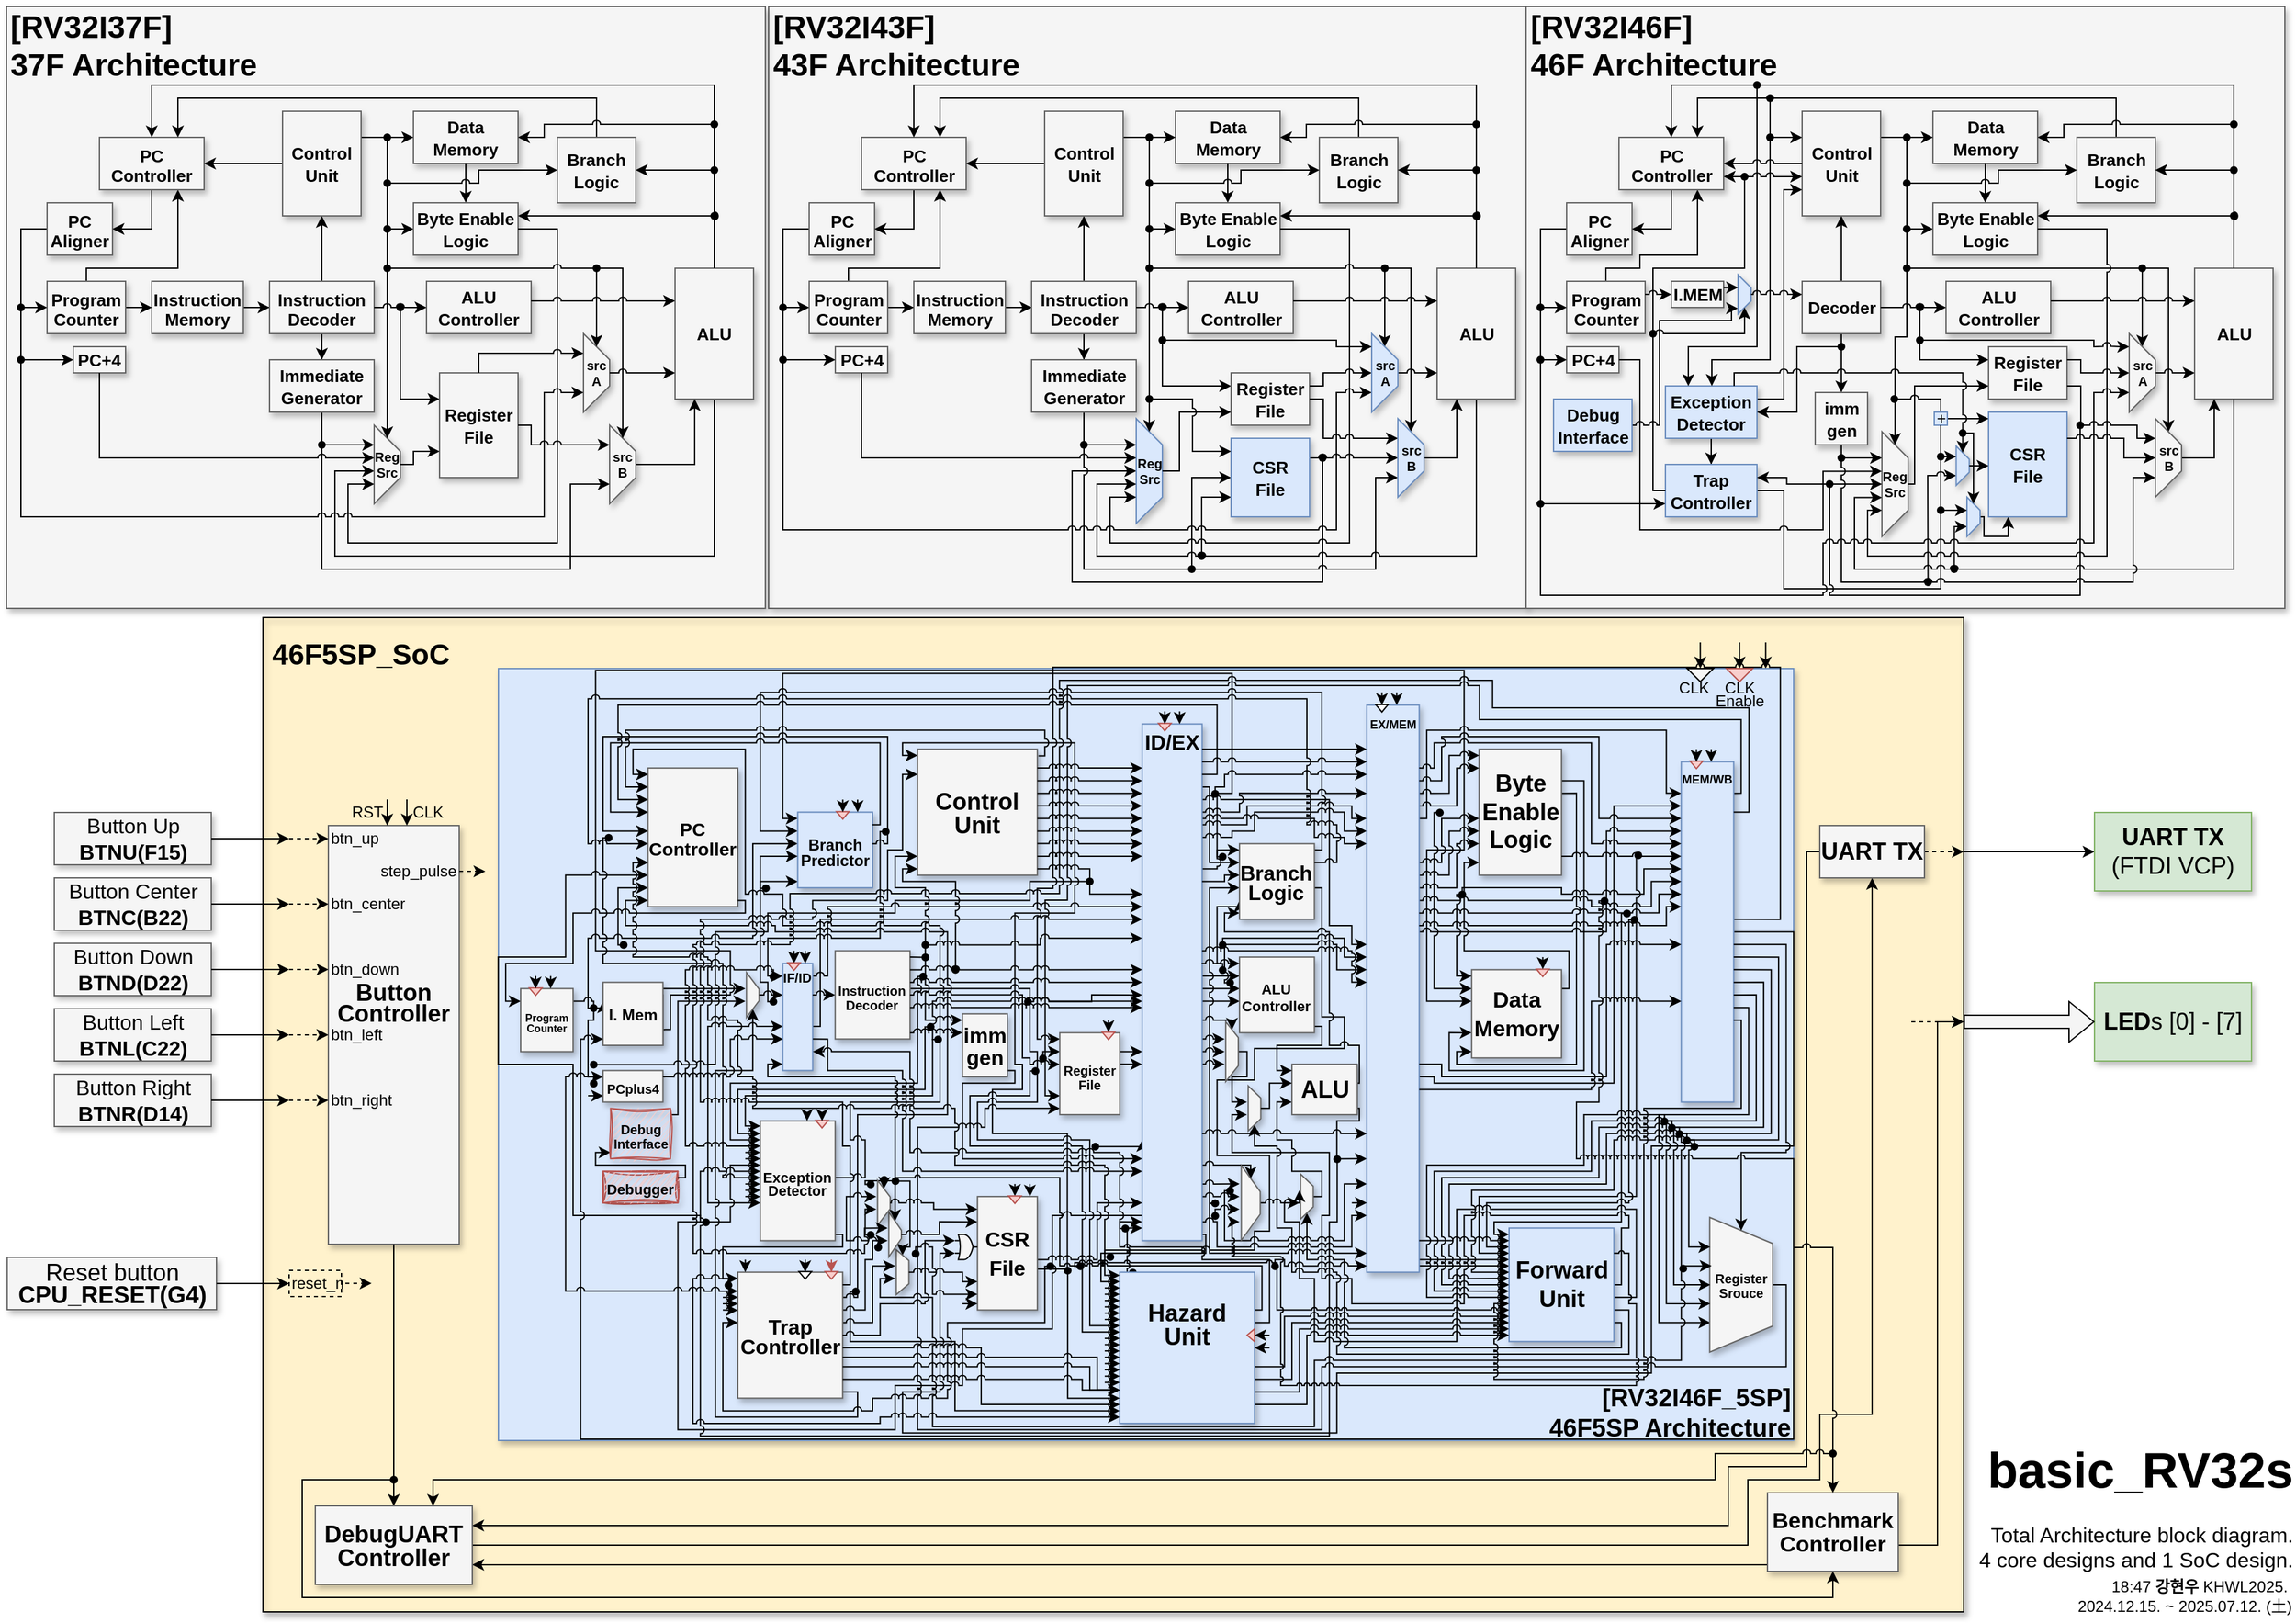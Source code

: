 <mxfile version="28.0.3">
  <diagram name="Page-1" id="90a13364-a465-7bf4-72fc-28e22215d7a0">
    <mxGraphModel dx="2593" dy="1395" grid="1" gridSize="10" guides="1" tooltips="1" connect="1" arrows="1" fold="1" page="1" pageScale="1.5" pageWidth="1169" pageHeight="826" background="none" math="0" shadow="0">
      <root>
        <mxCell id="0" style=";html=1;" />
        <mxCell id="1" style=";html=1;" parent="0" />
        <mxCell id="iKwgrwwHFy8eXeqNAH09-2174" value="" style="whiteSpace=wrap;html=1;shadow=1;fontSize=18;fillColor=#fff2cc;strokeColor=#d6b656;" vertex="1" parent="1">
          <mxGeometry x="200" y="471" width="1300" height="760" as="geometry" />
        </mxCell>
        <mxCell id="iKwgrwwHFy8eXeqNAH09-2175" value="" style="whiteSpace=wrap;html=1;shadow=1;fontSize=18;fillColor=none;strokeColor=#000000;" vertex="1" parent="1">
          <mxGeometry x="200" y="471" width="1300" height="760" as="geometry" />
        </mxCell>
        <mxCell id="iKwgrwwHFy8eXeqNAH09-822" value="" style="group" vertex="1" connectable="0" parent="1">
          <mxGeometry x="586.5" y="4" width="580" height="460" as="geometry" />
        </mxCell>
        <mxCell id="iKwgrwwHFy8eXeqNAH09-606" value="" style="whiteSpace=wrap;html=1;shadow=1;fontSize=18;fillColor=#f5f5f5;strokeColor=#666666;" vertex="1" parent="iKwgrwwHFy8eXeqNAH09-822">
          <mxGeometry width="580" height="460" as="geometry" />
        </mxCell>
        <mxCell id="iKwgrwwHFy8eXeqNAH09-1135" style="edgeStyle=orthogonalEdgeStyle;rounded=0;orthogonalLoop=1;jettySize=auto;html=1;entryX=0.5;entryY=1;entryDx=0;entryDy=0;jumpStyle=arc;" edge="1" parent="iKwgrwwHFy8eXeqNAH09-822" source="iKwgrwwHFy8eXeqNAH09-1134" target="iKwgrwwHFy8eXeqNAH09-648">
          <mxGeometry relative="1" as="geometry">
            <mxPoint x="421.5" y="345" as="sourcePoint" />
            <mxPoint x="279" y="355" as="targetPoint" />
            <Array as="points">
              <mxPoint x="424" y="440" />
              <mxPoint x="232" y="440" />
              <mxPoint x="232" y="355" />
            </Array>
          </mxGeometry>
        </mxCell>
        <mxCell id="iKwgrwwHFy8eXeqNAH09-648" value="" style="shape=trapezoid;perimeter=trapezoidPerimeter;whiteSpace=wrap;html=1;fixedSize=1;shadow=1;strokeColor=#6c8ebf;align=center;verticalAlign=middle;fontFamily=Helvetica;fontSize=18;fillColor=#dae8fc;rotation=90;container=0;" vertex="1" parent="iKwgrwwHFy8eXeqNAH09-822">
          <mxGeometry x="251" y="345" width="80" height="20" as="geometry" />
        </mxCell>
        <mxCell id="iKwgrwwHFy8eXeqNAH09-671" style="edgeStyle=orthogonalEdgeStyle;rounded=0;orthogonalLoop=1;jettySize=auto;html=1;entryX=0.75;entryY=1;entryDx=0;entryDy=0;jumpStyle=arc;" edge="1" parent="iKwgrwwHFy8eXeqNAH09-822" source="iKwgrwwHFy8eXeqNAH09-672" target="iKwgrwwHFy8eXeqNAH09-662">
          <mxGeometry relative="1" as="geometry">
            <Array as="points">
              <mxPoint x="241" y="430" />
              <mxPoint x="464" y="430" />
              <mxPoint x="464" y="360" />
            </Array>
          </mxGeometry>
        </mxCell>
        <mxCell id="iKwgrwwHFy8eXeqNAH09-1049" style="edgeStyle=orthogonalEdgeStyle;rounded=0;orthogonalLoop=1;jettySize=auto;html=1;entryX=0;entryY=0.5;entryDx=0;entryDy=0;" edge="1" parent="iKwgrwwHFy8eXeqNAH09-822" source="iKwgrwwHFy8eXeqNAH09-1048" target="iKwgrwwHFy8eXeqNAH09-1043">
          <mxGeometry relative="1" as="geometry">
            <Array as="points">
              <mxPoint x="324" y="430" />
              <mxPoint x="324" y="360" />
            </Array>
          </mxGeometry>
        </mxCell>
        <mxCell id="iKwgrwwHFy8eXeqNAH09-1047" style="edgeStyle=orthogonalEdgeStyle;rounded=0;orthogonalLoop=1;jettySize=auto;html=1;entryX=0;entryY=0.75;entryDx=0;entryDy=0;" edge="1" parent="iKwgrwwHFy8eXeqNAH09-822" source="iKwgrwwHFy8eXeqNAH09-1046" target="iKwgrwwHFy8eXeqNAH09-1043">
          <mxGeometry relative="1" as="geometry">
            <Array as="points">
              <mxPoint x="331" y="375" />
            </Array>
          </mxGeometry>
        </mxCell>
        <mxCell id="iKwgrwwHFy8eXeqNAH09-607" style="edgeStyle=orthogonalEdgeStyle;rounded=0;orthogonalLoop=1;jettySize=auto;html=1;entryX=0;entryY=0.5;entryDx=0;entryDy=0;" edge="1" parent="iKwgrwwHFy8eXeqNAH09-822" source="iKwgrwwHFy8eXeqNAH09-609" target="iKwgrwwHFy8eXeqNAH09-611">
          <mxGeometry relative="1" as="geometry" />
        </mxCell>
        <mxCell id="iKwgrwwHFy8eXeqNAH09-608" style="edgeStyle=orthogonalEdgeStyle;rounded=0;orthogonalLoop=1;jettySize=auto;html=1;entryX=0.75;entryY=1;entryDx=0;entryDy=0;exitX=0.5;exitY=0;exitDx=0;exitDy=0;" edge="1" parent="iKwgrwwHFy8eXeqNAH09-822" source="iKwgrwwHFy8eXeqNAH09-609" target="iKwgrwwHFy8eXeqNAH09-619">
          <mxGeometry relative="1" as="geometry">
            <Array as="points">
              <mxPoint x="61" y="200" />
              <mxPoint x="131" y="200" />
            </Array>
          </mxGeometry>
        </mxCell>
        <mxCell id="iKwgrwwHFy8eXeqNAH09-609" value="&lt;div style=&quot;line-height: 80%;&quot;&gt;&lt;font style=&quot;font-size: 13px; line-height: 80%;&quot;&gt;Program&lt;/font&gt;&lt;div&gt;&lt;font style=&quot;font-size: 13px; line-height: 80%;&quot;&gt;Counter&lt;/font&gt;&lt;/div&gt;&lt;/div&gt;" style="whiteSpace=wrap;html=1;shadow=1;fontSize=18;fillColor=#f5f5f5;strokeColor=#666666;fontStyle=1" vertex="1" parent="iKwgrwwHFy8eXeqNAH09-822">
          <mxGeometry x="31" y="210" width="60" height="40" as="geometry" />
        </mxCell>
        <mxCell id="iKwgrwwHFy8eXeqNAH09-610" style="edgeStyle=orthogonalEdgeStyle;rounded=0;orthogonalLoop=1;jettySize=auto;html=1;entryX=0;entryY=0.5;entryDx=0;entryDy=0;" edge="1" parent="iKwgrwwHFy8eXeqNAH09-822" source="iKwgrwwHFy8eXeqNAH09-611" target="iKwgrwwHFy8eXeqNAH09-615">
          <mxGeometry relative="1" as="geometry" />
        </mxCell>
        <mxCell id="iKwgrwwHFy8eXeqNAH09-611" value="&lt;div style=&quot;line-height: 80%;&quot;&gt;&lt;font style=&quot;font-size: 13px; line-height: 80%;&quot;&gt;&lt;b&gt;Instruction&lt;/b&gt;&lt;/font&gt;&lt;div&gt;&lt;font style=&quot;font-size: 13px; line-height: 80%;&quot;&gt;&lt;b&gt;Memory&lt;/b&gt;&lt;/font&gt;&lt;/div&gt;&lt;/div&gt;" style="whiteSpace=wrap;html=1;shadow=1;fontSize=18;fillColor=#f5f5f5;strokeColor=#666666;align=center;" vertex="1" parent="iKwgrwwHFy8eXeqNAH09-822">
          <mxGeometry x="111" y="210" width="70" height="40" as="geometry" />
        </mxCell>
        <mxCell id="iKwgrwwHFy8eXeqNAH09-612" style="edgeStyle=orthogonalEdgeStyle;rounded=0;orthogonalLoop=1;jettySize=auto;html=1;entryX=0.5;entryY=1;entryDx=0;entryDy=0;" edge="1" parent="iKwgrwwHFy8eXeqNAH09-822" source="iKwgrwwHFy8eXeqNAH09-615" target="iKwgrwwHFy8eXeqNAH09-625">
          <mxGeometry relative="1" as="geometry" />
        </mxCell>
        <mxCell id="iKwgrwwHFy8eXeqNAH09-613" style="edgeStyle=orthogonalEdgeStyle;rounded=0;orthogonalLoop=1;jettySize=auto;html=1;entryX=0;entryY=0.25;entryDx=0;entryDy=0;" edge="1" parent="iKwgrwwHFy8eXeqNAH09-822" source="iKwgrwwHFy8eXeqNAH09-637" target="iKwgrwwHFy8eXeqNAH09-626">
          <mxGeometry relative="1" as="geometry">
            <Array as="points">
              <mxPoint x="301" y="290" />
            </Array>
          </mxGeometry>
        </mxCell>
        <mxCell id="iKwgrwwHFy8eXeqNAH09-614" style="edgeStyle=orthogonalEdgeStyle;rounded=0;orthogonalLoop=1;jettySize=auto;html=1;entryX=0.5;entryY=0;entryDx=0;entryDy=0;" edge="1" parent="iKwgrwwHFy8eXeqNAH09-822" source="iKwgrwwHFy8eXeqNAH09-615" target="iKwgrwwHFy8eXeqNAH09-621">
          <mxGeometry relative="1" as="geometry" />
        </mxCell>
        <mxCell id="iKwgrwwHFy8eXeqNAH09-615" value="&lt;div style=&quot;line-height: 80%;&quot;&gt;&lt;font style=&quot;font-size: 13px; line-height: 80%;&quot;&gt;&lt;b&gt;Instruction&lt;/b&gt;&lt;/font&gt;&lt;div&gt;&lt;font style=&quot;font-size: 13px; line-height: 80%;&quot;&gt;&lt;b&gt;Decoder&lt;/b&gt;&lt;/font&gt;&lt;/div&gt;&lt;/div&gt;" style="whiteSpace=wrap;html=1;shadow=1;fontSize=18;fillColor=#f5f5f5;strokeColor=#666666;align=center;" vertex="1" parent="iKwgrwwHFy8eXeqNAH09-822">
          <mxGeometry x="201" y="210" width="80" height="40" as="geometry" />
        </mxCell>
        <mxCell id="iKwgrwwHFy8eXeqNAH09-616" style="edgeStyle=orthogonalEdgeStyle;rounded=0;orthogonalLoop=1;jettySize=auto;html=1;entryX=0;entryY=0.5;entryDx=0;entryDy=0;exitX=0;exitY=0.5;exitDx=0;exitDy=0;" edge="1" parent="iKwgrwwHFy8eXeqNAH09-822" source="iKwgrwwHFy8eXeqNAH09-617" target="iKwgrwwHFy8eXeqNAH09-609">
          <mxGeometry relative="1" as="geometry">
            <mxPoint x="46" y="225" as="targetPoint" />
            <Array as="points">
              <mxPoint x="11" y="170" />
              <mxPoint x="11" y="230" />
            </Array>
          </mxGeometry>
        </mxCell>
        <mxCell id="iKwgrwwHFy8eXeqNAH09-617" value="&lt;div style=&quot;line-height: 80%;&quot;&gt;&lt;font style=&quot;font-size: 13px; line-height: 80%;&quot;&gt;PC&lt;/font&gt;&lt;div&gt;&lt;font style=&quot;font-size: 13px; line-height: 80%;&quot;&gt;Aligner&lt;/font&gt;&lt;/div&gt;&lt;/div&gt;" style="whiteSpace=wrap;html=1;shadow=1;fontSize=18;fillColor=#f5f5f5;strokeColor=#666666;fontStyle=1" vertex="1" parent="iKwgrwwHFy8eXeqNAH09-822">
          <mxGeometry x="31" y="150" width="50" height="40" as="geometry" />
        </mxCell>
        <mxCell id="iKwgrwwHFy8eXeqNAH09-618" style="edgeStyle=orthogonalEdgeStyle;rounded=0;orthogonalLoop=1;jettySize=auto;html=1;entryX=1;entryY=0.5;entryDx=0;entryDy=0;" edge="1" parent="iKwgrwwHFy8eXeqNAH09-822" source="iKwgrwwHFy8eXeqNAH09-619" target="iKwgrwwHFy8eXeqNAH09-617">
          <mxGeometry relative="1" as="geometry" />
        </mxCell>
        <mxCell id="iKwgrwwHFy8eXeqNAH09-619" value="&lt;div style=&quot;line-height: 80%;&quot;&gt;&lt;font style=&quot;font-size: 13px; line-height: 80%;&quot;&gt;PC&lt;/font&gt;&lt;div&gt;&lt;font style=&quot;font-size: 13px; line-height: 80%;&quot;&gt;Controller&lt;/font&gt;&lt;/div&gt;&lt;/div&gt;" style="whiteSpace=wrap;html=1;shadow=1;fontSize=18;fillColor=#f5f5f5;strokeColor=#666666;fontStyle=1" vertex="1" parent="iKwgrwwHFy8eXeqNAH09-822">
          <mxGeometry x="71" y="100" width="80" height="40" as="geometry" />
        </mxCell>
        <mxCell id="iKwgrwwHFy8eXeqNAH09-620" style="edgeStyle=orthogonalEdgeStyle;rounded=0;orthogonalLoop=1;jettySize=auto;html=1;entryX=0.25;entryY=1;entryDx=0;entryDy=0;" edge="1" parent="iKwgrwwHFy8eXeqNAH09-822" source="iKwgrwwHFy8eXeqNAH09-621" target="iKwgrwwHFy8eXeqNAH09-648">
          <mxGeometry relative="1" as="geometry">
            <mxPoint x="281" y="330" as="targetPoint" />
            <Array as="points">
              <mxPoint x="241" y="335" />
            </Array>
          </mxGeometry>
        </mxCell>
        <mxCell id="iKwgrwwHFy8eXeqNAH09-621" value="&lt;div style=&quot;line-height: 80%;&quot;&gt;&lt;span style=&quot;font-size: 13px;&quot;&gt;&lt;b&gt;Immediate&lt;/b&gt;&lt;/span&gt;&lt;/div&gt;&lt;div style=&quot;line-height: 80%;&quot;&gt;&lt;span style=&quot;font-size: 13px;&quot;&gt;&lt;b&gt;Generator&lt;/b&gt;&lt;/span&gt;&lt;/div&gt;" style="whiteSpace=wrap;html=1;shadow=1;fontSize=18;fillColor=#f5f5f5;strokeColor=#666666;align=center;" vertex="1" parent="iKwgrwwHFy8eXeqNAH09-822">
          <mxGeometry x="201" y="270" width="80" height="40" as="geometry" />
        </mxCell>
        <mxCell id="iKwgrwwHFy8eXeqNAH09-622" value="&lt;div style=&quot;line-height: 80%;&quot;&gt;&lt;span style=&quot;font-size: 13px;&quot;&gt;PC+4&lt;/span&gt;&lt;/div&gt;" style="whiteSpace=wrap;html=1;shadow=1;fontSize=18;fillColor=#f5f5f5;strokeColor=#666666;fontStyle=1" vertex="1" parent="iKwgrwwHFy8eXeqNAH09-822">
          <mxGeometry x="51" y="260" width="40" height="20" as="geometry" />
        </mxCell>
        <mxCell id="iKwgrwwHFy8eXeqNAH09-623" style="edgeStyle=orthogonalEdgeStyle;rounded=0;orthogonalLoop=1;jettySize=auto;html=1;entryX=1;entryY=0.5;entryDx=0;entryDy=0;" edge="1" parent="iKwgrwwHFy8eXeqNAH09-822" source="iKwgrwwHFy8eXeqNAH09-625" target="iKwgrwwHFy8eXeqNAH09-619">
          <mxGeometry relative="1" as="geometry">
            <mxPoint x="161" y="120" as="targetPoint" />
          </mxGeometry>
        </mxCell>
        <mxCell id="iKwgrwwHFy8eXeqNAH09-624" style="edgeStyle=orthogonalEdgeStyle;rounded=0;orthogonalLoop=1;jettySize=auto;html=1;entryX=0;entryY=0.5;entryDx=0;entryDy=0;" edge="1" parent="iKwgrwwHFy8eXeqNAH09-822" source="iKwgrwwHFy8eXeqNAH09-625" target="iKwgrwwHFy8eXeqNAH09-632">
          <mxGeometry relative="1" as="geometry">
            <Array as="points">
              <mxPoint x="291" y="100" />
              <mxPoint x="291" y="170" />
            </Array>
          </mxGeometry>
        </mxCell>
        <mxCell id="iKwgrwwHFy8eXeqNAH09-625" value="&lt;div style=&quot;line-height: 80%;&quot;&gt;&lt;span style=&quot;font-size: 13px;&quot;&gt;&lt;b&gt;Control&lt;/b&gt;&lt;/span&gt;&lt;/div&gt;&lt;div style=&quot;line-height: 80%;&quot;&gt;&lt;span style=&quot;font-size: 13px;&quot;&gt;&lt;b&gt;Unit&lt;/b&gt;&lt;/span&gt;&lt;/div&gt;" style="whiteSpace=wrap;html=1;shadow=1;fontSize=18;fillColor=#f5f5f5;strokeColor=#666666;align=center;" vertex="1" parent="iKwgrwwHFy8eXeqNAH09-822">
          <mxGeometry x="211" y="80" width="60" height="80" as="geometry" />
        </mxCell>
        <mxCell id="iKwgrwwHFy8eXeqNAH09-626" value="&lt;div style=&quot;line-height: 80%;&quot;&gt;&lt;span style=&quot;font-size: 13px;&quot;&gt;&lt;b&gt;Register&lt;/b&gt;&lt;/span&gt;&lt;/div&gt;&lt;div style=&quot;line-height: 80%;&quot;&gt;&lt;span style=&quot;font-size: 13px;&quot;&gt;&lt;b&gt;File&lt;/b&gt;&lt;/span&gt;&lt;/div&gt;" style="whiteSpace=wrap;html=1;shadow=1;fontSize=18;fillColor=#f5f5f5;strokeColor=#666666;align=center;" vertex="1" parent="iKwgrwwHFy8eXeqNAH09-822">
          <mxGeometry x="353.5" y="280" width="60" height="40" as="geometry" />
        </mxCell>
        <mxCell id="iKwgrwwHFy8eXeqNAH09-627" value="&lt;div style=&quot;line-height: 80%;&quot;&gt;&lt;span style=&quot;font-size: 13px;&quot;&gt;&lt;b&gt;ALU&lt;/b&gt;&lt;/span&gt;&lt;/div&gt;&lt;div style=&quot;line-height: 80%;&quot;&gt;&lt;span style=&quot;font-size: 13px;&quot;&gt;&lt;b&gt;Controller&lt;/b&gt;&lt;/span&gt;&lt;/div&gt;" style="whiteSpace=wrap;html=1;shadow=1;fontSize=18;fillColor=#f5f5f5;strokeColor=#666666;align=center;" vertex="1" parent="iKwgrwwHFy8eXeqNAH09-822">
          <mxGeometry x="321" y="210" width="80" height="40" as="geometry" />
        </mxCell>
        <mxCell id="iKwgrwwHFy8eXeqNAH09-628" style="edgeStyle=orthogonalEdgeStyle;rounded=0;orthogonalLoop=1;jettySize=auto;html=1;entryX=0.75;entryY=1;entryDx=0;entryDy=0;exitX=0.5;exitY=1;exitDx=0;exitDy=0;jumpStyle=arc;" edge="1" parent="iKwgrwwHFy8eXeqNAH09-822" source="iKwgrwwHFy8eXeqNAH09-629">
          <mxGeometry relative="1" as="geometry">
            <mxPoint x="541" y="290" as="sourcePoint" />
            <mxPoint x="281" y="365" as="targetPoint" />
            <Array as="points">
              <mxPoint x="541" y="420" />
              <mxPoint x="251" y="420" />
              <mxPoint x="251" y="365" />
            </Array>
          </mxGeometry>
        </mxCell>
        <mxCell id="iKwgrwwHFy8eXeqNAH09-629" value="&lt;div style=&quot;line-height: 80%;&quot;&gt;&lt;span style=&quot;font-size: 13px;&quot;&gt;&lt;b&gt;ALU&lt;/b&gt;&lt;/span&gt;&lt;/div&gt;" style="whiteSpace=wrap;html=1;shadow=1;fontSize=18;fillColor=#f5f5f5;strokeColor=#666666;align=center;" vertex="1" parent="iKwgrwwHFy8eXeqNAH09-822">
          <mxGeometry x="511" y="200" width="60" height="100" as="geometry" />
        </mxCell>
        <mxCell id="iKwgrwwHFy8eXeqNAH09-630" style="edgeStyle=orthogonalEdgeStyle;rounded=0;orthogonalLoop=1;jettySize=auto;html=1;entryX=0.5;entryY=0;entryDx=0;entryDy=0;" edge="1" parent="iKwgrwwHFy8eXeqNAH09-822" source="iKwgrwwHFy8eXeqNAH09-631" target="iKwgrwwHFy8eXeqNAH09-632">
          <mxGeometry relative="1" as="geometry" />
        </mxCell>
        <mxCell id="iKwgrwwHFy8eXeqNAH09-631" value="&lt;div style=&quot;line-height: 80%;&quot;&gt;&lt;span style=&quot;font-size: 13px;&quot;&gt;&lt;b&gt;Data&lt;br&gt;Memory&lt;/b&gt;&lt;/span&gt;&lt;/div&gt;" style="whiteSpace=wrap;html=1;shadow=1;fontSize=18;fillColor=#f5f5f5;strokeColor=#666666;align=center;" vertex="1" parent="iKwgrwwHFy8eXeqNAH09-822">
          <mxGeometry x="311" y="80" width="80" height="40" as="geometry" />
        </mxCell>
        <mxCell id="iKwgrwwHFy8eXeqNAH09-632" value="&lt;div style=&quot;line-height: 80%;&quot;&gt;&lt;span style=&quot;font-size: 13px;&quot;&gt;&lt;b&gt;Byte Enable&lt;br&gt;Logic&lt;/b&gt;&lt;/span&gt;&lt;/div&gt;" style="whiteSpace=wrap;html=1;shadow=1;fontSize=18;fillColor=#f5f5f5;strokeColor=#666666;align=center;" vertex="1" parent="iKwgrwwHFy8eXeqNAH09-822">
          <mxGeometry x="311" y="150" width="80" height="40" as="geometry" />
        </mxCell>
        <mxCell id="iKwgrwwHFy8eXeqNAH09-633" style="edgeStyle=orthogonalEdgeStyle;rounded=0;orthogonalLoop=1;jettySize=auto;html=1;entryX=0.75;entryY=0;entryDx=0;entryDy=0;" edge="1" parent="iKwgrwwHFy8eXeqNAH09-822" source="iKwgrwwHFy8eXeqNAH09-634" target="iKwgrwwHFy8eXeqNAH09-619">
          <mxGeometry relative="1" as="geometry">
            <Array as="points">
              <mxPoint x="451" y="70" />
              <mxPoint x="131" y="70" />
            </Array>
          </mxGeometry>
        </mxCell>
        <mxCell id="iKwgrwwHFy8eXeqNAH09-634" value="&lt;div style=&quot;line-height: 80%;&quot;&gt;&lt;span style=&quot;font-size: 13px;&quot;&gt;&lt;b&gt;Branch&lt;/b&gt;&lt;/span&gt;&lt;/div&gt;&lt;div style=&quot;line-height: 80%;&quot;&gt;&lt;span style=&quot;font-size: 13px;&quot;&gt;&lt;b&gt;Logic&lt;/b&gt;&lt;/span&gt;&lt;/div&gt;" style="whiteSpace=wrap;html=1;shadow=1;fontSize=18;fillColor=#f5f5f5;strokeColor=#666666;align=center;" vertex="1" parent="iKwgrwwHFy8eXeqNAH09-822">
          <mxGeometry x="421" y="100" width="60" height="50" as="geometry" />
        </mxCell>
        <mxCell id="iKwgrwwHFy8eXeqNAH09-635" style="edgeStyle=orthogonalEdgeStyle;rounded=0;orthogonalLoop=1;jettySize=auto;html=1;entryX=0;entryY=0.5;entryDx=0;entryDy=0;" edge="1" parent="iKwgrwwHFy8eXeqNAH09-822" source="iKwgrwwHFy8eXeqNAH09-636" target="iKwgrwwHFy8eXeqNAH09-622">
          <mxGeometry relative="1" as="geometry">
            <Array as="points">
              <mxPoint x="11" y="230" />
              <mxPoint x="11" y="270" />
            </Array>
          </mxGeometry>
        </mxCell>
        <mxCell id="iKwgrwwHFy8eXeqNAH09-636" value="" style="shape=waypoint;sketch=0;size=6;pointerEvents=1;points=[];fillColor=none;resizable=0;rotatable=0;perimeter=centerPerimeter;snapToPoint=1;" vertex="1" parent="iKwgrwwHFy8eXeqNAH09-822">
          <mxGeometry x="1" y="220" width="20" height="20" as="geometry" />
        </mxCell>
        <mxCell id="iKwgrwwHFy8eXeqNAH09-637" value="" style="shape=waypoint;sketch=0;size=6;pointerEvents=1;points=[];fillColor=none;resizable=0;rotatable=0;perimeter=centerPerimeter;snapToPoint=1;" vertex="1" parent="iKwgrwwHFy8eXeqNAH09-822">
          <mxGeometry x="291" y="220" width="20" height="20" as="geometry" />
        </mxCell>
        <mxCell id="iKwgrwwHFy8eXeqNAH09-638" style="edgeStyle=orthogonalEdgeStyle;rounded=0;orthogonalLoop=1;jettySize=auto;html=1;entryX=0;entryY=0.5;entryDx=0;entryDy=0;" edge="1" parent="iKwgrwwHFy8eXeqNAH09-822" source="iKwgrwwHFy8eXeqNAH09-639" target="iKwgrwwHFy8eXeqNAH09-631">
          <mxGeometry relative="1" as="geometry">
            <Array as="points">
              <mxPoint x="291" y="100" />
            </Array>
          </mxGeometry>
        </mxCell>
        <mxCell id="iKwgrwwHFy8eXeqNAH09-639" value="" style="shape=waypoint;sketch=0;size=6;pointerEvents=1;points=[];fillColor=none;resizable=0;rotatable=0;perimeter=centerPerimeter;snapToPoint=1;" vertex="1" parent="iKwgrwwHFy8eXeqNAH09-822">
          <mxGeometry x="281" y="90" width="20" height="20" as="geometry" />
        </mxCell>
        <mxCell id="iKwgrwwHFy8eXeqNAH09-640" style="edgeStyle=orthogonalEdgeStyle;rounded=0;orthogonalLoop=1;jettySize=auto;html=1;entryX=0.5;entryY=0;entryDx=0;entryDy=0;" edge="1" parent="iKwgrwwHFy8eXeqNAH09-822" source="iKwgrwwHFy8eXeqNAH09-641" target="iKwgrwwHFy8eXeqNAH09-619">
          <mxGeometry relative="1" as="geometry">
            <mxPoint x="121" y="100" as="targetPoint" />
            <Array as="points">
              <mxPoint x="541" y="60" />
              <mxPoint x="111" y="60" />
            </Array>
          </mxGeometry>
        </mxCell>
        <mxCell id="iKwgrwwHFy8eXeqNAH09-641" value="" style="shape=waypoint;sketch=0;size=6;pointerEvents=1;points=[];fillColor=none;resizable=0;rotatable=0;perimeter=centerPerimeter;snapToPoint=1;" vertex="1" parent="iKwgrwwHFy8eXeqNAH09-822">
          <mxGeometry x="531" y="80" width="20" height="20" as="geometry" />
        </mxCell>
        <mxCell id="iKwgrwwHFy8eXeqNAH09-642" value="" style="shape=waypoint;sketch=0;size=6;pointerEvents=1;points=[];fillColor=none;resizable=0;rotatable=0;perimeter=centerPerimeter;snapToPoint=1;" vertex="1" parent="iKwgrwwHFy8eXeqNAH09-822">
          <mxGeometry x="281" y="125" width="20" height="20" as="geometry" />
        </mxCell>
        <mxCell id="iKwgrwwHFy8eXeqNAH09-643" style="edgeStyle=orthogonalEdgeStyle;rounded=0;orthogonalLoop=1;jettySize=auto;html=1;entryX=0;entryY=0.5;entryDx=0;entryDy=0;jumpStyle=arc;" edge="1" parent="iKwgrwwHFy8eXeqNAH09-822" source="iKwgrwwHFy8eXeqNAH09-642" target="iKwgrwwHFy8eXeqNAH09-634">
          <mxGeometry relative="1" as="geometry" />
        </mxCell>
        <mxCell id="iKwgrwwHFy8eXeqNAH09-644" style="edgeStyle=orthogonalEdgeStyle;rounded=0;orthogonalLoop=1;jettySize=auto;html=1;entryX=1;entryY=0.25;entryDx=0;entryDy=0;" edge="1" parent="iKwgrwwHFy8eXeqNAH09-822" source="iKwgrwwHFy8eXeqNAH09-656" target="iKwgrwwHFy8eXeqNAH09-632">
          <mxGeometry relative="1" as="geometry">
            <Array as="points" />
          </mxGeometry>
        </mxCell>
        <mxCell id="iKwgrwwHFy8eXeqNAH09-645" value="" style="shape=waypoint;sketch=0;size=6;pointerEvents=1;points=[];fillColor=none;resizable=0;rotatable=0;perimeter=centerPerimeter;snapToPoint=1;" vertex="1" parent="iKwgrwwHFy8eXeqNAH09-822">
          <mxGeometry x="531" y="115" width="20" height="20" as="geometry" />
        </mxCell>
        <mxCell id="iKwgrwwHFy8eXeqNAH09-646" style="edgeStyle=orthogonalEdgeStyle;rounded=0;orthogonalLoop=1;jettySize=auto;html=1;entryX=1;entryY=0.5;entryDx=0;entryDy=0;jumpStyle=arc;" edge="1" parent="iKwgrwwHFy8eXeqNAH09-822" source="iKwgrwwHFy8eXeqNAH09-645" target="iKwgrwwHFy8eXeqNAH09-631">
          <mxGeometry relative="1" as="geometry">
            <Array as="points">
              <mxPoint x="541" y="90" />
              <mxPoint x="411" y="90" />
              <mxPoint x="411" y="100" />
            </Array>
          </mxGeometry>
        </mxCell>
        <mxCell id="iKwgrwwHFy8eXeqNAH09-650" style="edgeStyle=orthogonalEdgeStyle;rounded=0;orthogonalLoop=1;jettySize=auto;html=1;entryX=0;entryY=0.5;entryDx=0;entryDy=0;" edge="1" parent="iKwgrwwHFy8eXeqNAH09-822" source="iKwgrwwHFy8eXeqNAH09-651" target="iKwgrwwHFy8eXeqNAH09-648">
          <mxGeometry relative="1" as="geometry" />
        </mxCell>
        <mxCell id="iKwgrwwHFy8eXeqNAH09-651" value="" style="shape=waypoint;sketch=0;size=6;pointerEvents=1;points=[];fillColor=none;resizable=0;rotatable=0;perimeter=centerPerimeter;snapToPoint=1;" vertex="1" parent="iKwgrwwHFy8eXeqNAH09-822">
          <mxGeometry x="281" y="160" width="20" height="20" as="geometry" />
        </mxCell>
        <mxCell id="iKwgrwwHFy8eXeqNAH09-652" style="edgeStyle=orthogonalEdgeStyle;rounded=0;orthogonalLoop=1;jettySize=auto;html=1;entryX=0;entryY=0.5;entryDx=0;entryDy=0;jumpStyle=arc;" edge="1" parent="iKwgrwwHFy8eXeqNAH09-822" source="iKwgrwwHFy8eXeqNAH09-615" target="iKwgrwwHFy8eXeqNAH09-627">
          <mxGeometry relative="1" as="geometry">
            <Array as="points">
              <mxPoint x="311" y="230" />
              <mxPoint x="311" y="230" />
            </Array>
          </mxGeometry>
        </mxCell>
        <mxCell id="iKwgrwwHFy8eXeqNAH09-653" value="" style="endArrow=classic;html=1;rounded=0;exitX=0.5;exitY=0;exitDx=0;exitDy=0;entryX=0;entryY=0.75;entryDx=0;entryDy=0;edgeStyle=orthogonalEdgeStyle;" edge="1" parent="iKwgrwwHFy8eXeqNAH09-822" source="iKwgrwwHFy8eXeqNAH09-648" target="iKwgrwwHFy8eXeqNAH09-626">
          <mxGeometry width="50" height="50" relative="1" as="geometry">
            <mxPoint x="311" y="370" as="sourcePoint" />
            <mxPoint x="361" y="320" as="targetPoint" />
            <Array as="points">
              <mxPoint x="314" y="355" />
              <mxPoint x="314" y="310" />
            </Array>
          </mxGeometry>
        </mxCell>
        <mxCell id="iKwgrwwHFy8eXeqNAH09-654" style="edgeStyle=orthogonalEdgeStyle;rounded=0;orthogonalLoop=1;jettySize=auto;html=1;entryX=1;entryY=0.5;entryDx=0;entryDy=0;jumpStyle=arc;exitX=0.5;exitY=0;exitDx=0;exitDy=0;" edge="1" parent="iKwgrwwHFy8eXeqNAH09-822" source="iKwgrwwHFy8eXeqNAH09-629" target="iKwgrwwHFy8eXeqNAH09-634">
          <mxGeometry relative="1" as="geometry">
            <Array as="points">
              <mxPoint x="541" y="125" />
            </Array>
          </mxGeometry>
        </mxCell>
        <mxCell id="iKwgrwwHFy8eXeqNAH09-655" style="edgeStyle=orthogonalEdgeStyle;rounded=0;orthogonalLoop=1;jettySize=auto;html=1;entryX=0.75;entryY=1;entryDx=0;entryDy=0;exitX=1;exitY=0.5;exitDx=0;exitDy=0;jumpStyle=arc;" edge="1" parent="iKwgrwwHFy8eXeqNAH09-822" source="iKwgrwwHFy8eXeqNAH09-632" target="iKwgrwwHFy8eXeqNAH09-648">
          <mxGeometry relative="1" as="geometry">
            <Array as="points">
              <mxPoint x="444" y="170" />
              <mxPoint x="444" y="410" />
              <mxPoint x="261" y="410" />
              <mxPoint x="261" y="375" />
            </Array>
          </mxGeometry>
        </mxCell>
        <mxCell id="iKwgrwwHFy8eXeqNAH09-656" value="" style="shape=waypoint;sketch=0;size=6;pointerEvents=1;points=[];fillColor=none;resizable=0;rotatable=0;perimeter=centerPerimeter;snapToPoint=1;" vertex="1" parent="iKwgrwwHFy8eXeqNAH09-822">
          <mxGeometry x="531" y="150" width="20" height="20" as="geometry" />
        </mxCell>
        <mxCell id="iKwgrwwHFy8eXeqNAH09-660" value="" style="shape=waypoint;sketch=0;size=6;pointerEvents=1;points=[];fillColor=none;resizable=0;rotatable=0;perimeter=centerPerimeter;snapToPoint=1;" vertex="1" parent="iKwgrwwHFy8eXeqNAH09-822">
          <mxGeometry x="1" y="260" width="20" height="20" as="geometry" />
        </mxCell>
        <mxCell id="iKwgrwwHFy8eXeqNAH09-664" style="edgeStyle=orthogonalEdgeStyle;rounded=0;orthogonalLoop=1;jettySize=auto;html=1;entryX=0;entryY=0.5;entryDx=0;entryDy=0;jumpStyle=arc;" edge="1" parent="iKwgrwwHFy8eXeqNAH09-822" source="iKwgrwwHFy8eXeqNAH09-665" target="iKwgrwwHFy8eXeqNAH09-658">
          <mxGeometry relative="1" as="geometry" />
        </mxCell>
        <mxCell id="iKwgrwwHFy8eXeqNAH09-665" value="" style="shape=waypoint;sketch=0;size=6;pointerEvents=1;points=[];fillColor=none;resizable=0;rotatable=0;perimeter=centerPerimeter;snapToPoint=1;" vertex="1" parent="iKwgrwwHFy8eXeqNAH09-822">
          <mxGeometry x="281" y="190" width="20" height="20" as="geometry" />
        </mxCell>
        <mxCell id="iKwgrwwHFy8eXeqNAH09-666" style="edgeStyle=orthogonalEdgeStyle;rounded=0;orthogonalLoop=1;jettySize=auto;html=1;entryX=0;entryY=0.5;entryDx=0;entryDy=0;" edge="1" parent="iKwgrwwHFy8eXeqNAH09-822" source="iKwgrwwHFy8eXeqNAH09-667" target="iKwgrwwHFy8eXeqNAH09-662">
          <mxGeometry relative="1" as="geometry">
            <Array as="points">
              <mxPoint x="491" y="200" />
            </Array>
          </mxGeometry>
        </mxCell>
        <mxCell id="iKwgrwwHFy8eXeqNAH09-667" value="" style="shape=waypoint;sketch=0;size=6;pointerEvents=1;points=[];fillColor=none;resizable=0;rotatable=0;perimeter=centerPerimeter;snapToPoint=1;" vertex="1" parent="iKwgrwwHFy8eXeqNAH09-822">
          <mxGeometry x="461" y="190" width="20" height="20" as="geometry" />
        </mxCell>
        <mxCell id="iKwgrwwHFy8eXeqNAH09-668" style="rounded=0;orthogonalLoop=1;jettySize=auto;html=1;entryX=0;entryY=0.8;entryDx=0;entryDy=0;entryPerimeter=0;jumpStyle=arc;" edge="1" parent="iKwgrwwHFy8eXeqNAH09-822" source="iKwgrwwHFy8eXeqNAH09-658" target="iKwgrwwHFy8eXeqNAH09-629">
          <mxGeometry relative="1" as="geometry">
            <mxPoint x="491" y="280" as="targetPoint" />
          </mxGeometry>
        </mxCell>
        <mxCell id="iKwgrwwHFy8eXeqNAH09-669" value="" style="endArrow=classic;html=1;rounded=0;entryX=0;entryY=0.25;entryDx=0;entryDy=0;jumpStyle=arc;" edge="1" parent="iKwgrwwHFy8eXeqNAH09-822" target="iKwgrwwHFy8eXeqNAH09-629">
          <mxGeometry width="50" height="50" relative="1" as="geometry">
            <mxPoint x="401" y="225" as="sourcePoint" />
            <mxPoint x="421" y="225" as="targetPoint" />
          </mxGeometry>
        </mxCell>
        <mxCell id="iKwgrwwHFy8eXeqNAH09-670" style="edgeStyle=orthogonalEdgeStyle;rounded=0;orthogonalLoop=1;jettySize=auto;html=1;entryX=0;entryY=0.5;entryDx=0;entryDy=0;jumpStyle=arc;exitX=1;exitY=0.25;exitDx=0;exitDy=0;" edge="1" parent="iKwgrwwHFy8eXeqNAH09-822" source="iKwgrwwHFy8eXeqNAH09-626" target="iKwgrwwHFy8eXeqNAH09-659">
          <mxGeometry relative="1" as="geometry">
            <Array as="points">
              <mxPoint x="424" y="290" />
              <mxPoint x="424" y="280" />
            </Array>
            <mxPoint x="383.5" y="280.0" as="sourcePoint" />
            <mxPoint x="461" y="272.5" as="targetPoint" />
          </mxGeometry>
        </mxCell>
        <mxCell id="iKwgrwwHFy8eXeqNAH09-672" value="" style="shape=waypoint;sketch=0;size=6;pointerEvents=1;points=[];fillColor=none;resizable=0;rotatable=0;perimeter=centerPerimeter;snapToPoint=1;" vertex="1" parent="iKwgrwwHFy8eXeqNAH09-822">
          <mxGeometry x="231" y="325" width="20" height="20" as="geometry" />
        </mxCell>
        <mxCell id="iKwgrwwHFy8eXeqNAH09-673" style="edgeStyle=orthogonalEdgeStyle;rounded=0;orthogonalLoop=1;jettySize=auto;html=1;entryX=0.25;entryY=1;entryDx=0;entryDy=0;" edge="1" parent="iKwgrwwHFy8eXeqNAH09-822" source="iKwgrwwHFy8eXeqNAH09-663" target="iKwgrwwHFy8eXeqNAH09-629">
          <mxGeometry relative="1" as="geometry" />
        </mxCell>
        <mxCell id="iKwgrwwHFy8eXeqNAH09-674" style="edgeStyle=orthogonalEdgeStyle;rounded=0;orthogonalLoop=1;jettySize=auto;html=1;entryX=0.25;entryY=1;entryDx=0;entryDy=0;exitX=0.5;exitY=1;exitDx=0;exitDy=0;jumpStyle=arc;" edge="1" parent="iKwgrwwHFy8eXeqNAH09-822" source="iKwgrwwHFy8eXeqNAH09-622">
          <mxGeometry relative="1" as="geometry">
            <mxPoint x="101" y="280" as="sourcePoint" />
            <mxPoint x="281" y="345" as="targetPoint" />
            <Array as="points">
              <mxPoint x="71" y="345" />
            </Array>
          </mxGeometry>
        </mxCell>
        <mxCell id="iKwgrwwHFy8eXeqNAH09-675" style="edgeStyle=orthogonalEdgeStyle;rounded=0;orthogonalLoop=1;jettySize=auto;html=1;entryX=0.75;entryY=1;entryDx=0;entryDy=0;jumpStyle=arc;" edge="1" parent="iKwgrwwHFy8eXeqNAH09-822" source="iKwgrwwHFy8eXeqNAH09-660" target="iKwgrwwHFy8eXeqNAH09-658">
          <mxGeometry relative="1" as="geometry">
            <Array as="points">
              <mxPoint x="11" y="400" />
              <mxPoint x="434" y="400" />
              <mxPoint x="434" y="295" />
            </Array>
          </mxGeometry>
        </mxCell>
        <mxCell id="iKwgrwwHFy8eXeqNAH09-676" style="edgeStyle=orthogonalEdgeStyle;rounded=0;orthogonalLoop=1;jettySize=auto;html=1;entryX=0.25;entryY=1;entryDx=0;entryDy=0;jumpStyle=arc;exitX=1;exitY=0.5;exitDx=0;exitDy=0;" edge="1" parent="iKwgrwwHFy8eXeqNAH09-822" source="iKwgrwwHFy8eXeqNAH09-626" target="iKwgrwwHFy8eXeqNAH09-662">
          <mxGeometry relative="1" as="geometry">
            <Array as="points">
              <mxPoint x="424" y="300" />
              <mxPoint x="424" y="330" />
            </Array>
          </mxGeometry>
        </mxCell>
        <mxCell id="iKwgrwwHFy8eXeqNAH09-677" value="&lt;font style=&quot;font-size: 24px;&quot;&gt;&lt;b&gt;[RV32I43F] &lt;br&gt;43F Architecture&lt;/b&gt;&lt;/font&gt;" style="text;html=1;align=left;verticalAlign=middle;whiteSpace=wrap;rounded=0;" vertex="1" parent="iKwgrwwHFy8eXeqNAH09-822">
          <mxGeometry x="1" width="320" height="60" as="geometry" />
        </mxCell>
        <mxCell id="iKwgrwwHFy8eXeqNAH09-1052" style="edgeStyle=orthogonalEdgeStyle;rounded=0;orthogonalLoop=1;jettySize=auto;html=1;entryX=0;entryY=0.5;entryDx=0;entryDy=0;exitX=1;exitY=0.25;exitDx=0;exitDy=0;jumpStyle=arc;" edge="1" parent="iKwgrwwHFy8eXeqNAH09-822" source="iKwgrwwHFy8eXeqNAH09-1043" target="iKwgrwwHFy8eXeqNAH09-663">
          <mxGeometry relative="1" as="geometry" />
        </mxCell>
        <mxCell id="iKwgrwwHFy8eXeqNAH09-1043" value="&lt;div style=&quot;line-height: 80%;&quot;&gt;&lt;span style=&quot;font-size: 13px;&quot;&gt;&lt;b&gt;CSR&lt;/b&gt;&lt;/span&gt;&lt;/div&gt;&lt;div style=&quot;line-height: 80%;&quot;&gt;&lt;span style=&quot;font-size: 13px;&quot;&gt;&lt;b&gt;File&lt;/b&gt;&lt;/span&gt;&lt;/div&gt;" style="whiteSpace=wrap;html=1;shadow=1;fontSize=18;fillColor=#dae8fc;strokeColor=#6c8ebf;align=center;" vertex="1" parent="iKwgrwwHFy8eXeqNAH09-822">
          <mxGeometry x="353.5" y="330" width="60" height="60" as="geometry" />
        </mxCell>
        <mxCell id="iKwgrwwHFy8eXeqNAH09-1045" style="edgeStyle=orthogonalEdgeStyle;rounded=0;orthogonalLoop=1;jettySize=auto;html=1;jumpStyle=arc;" edge="1" parent="iKwgrwwHFy8eXeqNAH09-822" source="iKwgrwwHFy8eXeqNAH09-1044">
          <mxGeometry relative="1" as="geometry">
            <mxPoint x="353.5" y="340" as="targetPoint" />
            <Array as="points">
              <mxPoint x="324" y="300" />
              <mxPoint x="324" y="340" />
            </Array>
          </mxGeometry>
        </mxCell>
        <mxCell id="iKwgrwwHFy8eXeqNAH09-1044" value="" style="shape=waypoint;sketch=0;size=6;pointerEvents=1;points=[];fillColor=none;resizable=0;rotatable=0;perimeter=centerPerimeter;snapToPoint=1;" vertex="1" parent="iKwgrwwHFy8eXeqNAH09-822">
          <mxGeometry x="281" y="290" width="20" height="20" as="geometry" />
        </mxCell>
        <mxCell id="iKwgrwwHFy8eXeqNAH09-1046" value="" style="shape=waypoint;sketch=0;size=6;pointerEvents=1;points=[];fillColor=none;resizable=0;rotatable=0;perimeter=centerPerimeter;snapToPoint=1;" vertex="1" parent="iKwgrwwHFy8eXeqNAH09-822">
          <mxGeometry x="321" y="410" width="20" height="20" as="geometry" />
        </mxCell>
        <mxCell id="iKwgrwwHFy8eXeqNAH09-1048" value="" style="shape=waypoint;sketch=0;size=6;pointerEvents=1;points=[];fillColor=none;resizable=0;rotatable=0;perimeter=centerPerimeter;snapToPoint=1;" vertex="1" parent="iKwgrwwHFy8eXeqNAH09-822">
          <mxGeometry x="313.5" y="420" width="20" height="20" as="geometry" />
        </mxCell>
        <mxCell id="iKwgrwwHFy8eXeqNAH09-662" value="" style="shape=trapezoid;perimeter=trapezoidPerimeter;whiteSpace=wrap;html=1;fixedSize=1;shadow=1;strokeColor=#6c8ebf;align=center;verticalAlign=middle;fontFamily=Helvetica;fontSize=18;fillColor=#dae8fc;rotation=90;container=0;" vertex="1" parent="iKwgrwwHFy8eXeqNAH09-822">
          <mxGeometry x="461" y="335" width="60" height="20" as="geometry" />
        </mxCell>
        <mxCell id="iKwgrwwHFy8eXeqNAH09-663" value="&lt;div style=&quot;line-height: 90%;&quot;&gt;&lt;b style=&quot;font-size: 10px; background-color: transparent; color: light-dark(rgb(0, 0, 0), rgb(255, 255, 255));&quot;&gt;src&lt;/b&gt;&lt;/div&gt;&lt;div style=&quot;line-height: 90%;&quot;&gt;&lt;span style=&quot;font-size: 10px;&quot;&gt;&lt;b&gt;B&lt;/b&gt;&lt;/span&gt;&lt;/div&gt;" style="text;html=1;align=center;verticalAlign=middle;whiteSpace=wrap;rounded=0;" vertex="1" parent="iKwgrwwHFy8eXeqNAH09-822">
          <mxGeometry x="481" y="330" width="20" height="30" as="geometry" />
        </mxCell>
        <mxCell id="iKwgrwwHFy8eXeqNAH09-658" value="" style="shape=trapezoid;perimeter=trapezoidPerimeter;whiteSpace=wrap;html=1;fixedSize=1;shadow=1;strokeColor=#6c8ebf;align=center;verticalAlign=middle;fontFamily=Helvetica;fontSize=18;fillColor=#dae8fc;rotation=90;container=0;" vertex="1" parent="iKwgrwwHFy8eXeqNAH09-822">
          <mxGeometry x="441" y="270" width="60" height="20" as="geometry" />
        </mxCell>
        <mxCell id="iKwgrwwHFy8eXeqNAH09-659" value="&lt;div style=&quot;line-height: 90%;&quot;&gt;&lt;b style=&quot;font-size: 10px; background-color: transparent; color: light-dark(rgb(0, 0, 0), rgb(255, 255, 255));&quot;&gt;src&lt;/b&gt;&lt;/div&gt;&lt;div style=&quot;line-height: 90%;&quot;&gt;&lt;span style=&quot;font-size: 10px;&quot;&gt;&lt;b&gt;A&lt;/b&gt;&lt;/span&gt;&lt;/div&gt;" style="text;html=1;align=center;verticalAlign=middle;whiteSpace=wrap;rounded=0;" vertex="1" parent="iKwgrwwHFy8eXeqNAH09-822">
          <mxGeometry x="461" y="265" width="20" height="30" as="geometry" />
        </mxCell>
        <mxCell id="iKwgrwwHFy8eXeqNAH09-1051" style="edgeStyle=orthogonalEdgeStyle;rounded=0;orthogonalLoop=1;jettySize=auto;html=1;entryX=0.153;entryY=1.002;entryDx=0;entryDy=0;entryPerimeter=0;" edge="1" parent="iKwgrwwHFy8eXeqNAH09-822" source="iKwgrwwHFy8eXeqNAH09-1050" target="iKwgrwwHFy8eXeqNAH09-658">
          <mxGeometry relative="1" as="geometry">
            <mxPoint x="461.5" y="260" as="targetPoint" />
            <Array as="points">
              <mxPoint x="434" y="255" />
              <mxPoint x="434" y="260" />
              <mxPoint x="461" y="260" />
            </Array>
          </mxGeometry>
        </mxCell>
        <mxCell id="iKwgrwwHFy8eXeqNAH09-1050" value="" style="shape=waypoint;sketch=0;size=6;pointerEvents=1;points=[];fillColor=none;resizable=0;rotatable=0;perimeter=centerPerimeter;snapToPoint=1;" vertex="1" parent="iKwgrwwHFy8eXeqNAH09-822">
          <mxGeometry x="291" y="245" width="20" height="20" as="geometry" />
        </mxCell>
        <mxCell id="iKwgrwwHFy8eXeqNAH09-649" value="&lt;div style=&quot;line-height: 90%;&quot;&gt;&lt;font style=&quot;font-size: 10px;&quot;&gt;&lt;b&gt;Reg&lt;/b&gt;&lt;/font&gt;&lt;div&gt;&lt;font style=&quot;font-size: 10px;&quot;&gt;&lt;b&gt;Src&lt;/b&gt;&lt;/font&gt;&lt;/div&gt;&lt;/div&gt;" style="text;html=1;align=center;verticalAlign=middle;whiteSpace=wrap;rounded=0;" vertex="1" parent="iKwgrwwHFy8eXeqNAH09-822">
          <mxGeometry x="261" y="340" width="60" height="30" as="geometry" />
        </mxCell>
        <mxCell id="iKwgrwwHFy8eXeqNAH09-1134" value="" style="shape=waypoint;sketch=0;size=6;pointerEvents=1;points=[];fillColor=none;resizable=0;rotatable=0;perimeter=centerPerimeter;snapToPoint=1;" vertex="1" parent="iKwgrwwHFy8eXeqNAH09-822">
          <mxGeometry x="413.5" y="335" width="20" height="20" as="geometry" />
        </mxCell>
        <mxCell id="iKwgrwwHFy8eXeqNAH09-823" value="" style="group" vertex="1" connectable="0" parent="1">
          <mxGeometry x="4" y="4" width="580" height="460" as="geometry" />
        </mxCell>
        <mxCell id="iKwgrwwHFy8eXeqNAH09-824" value="" style="whiteSpace=wrap;html=1;shadow=1;fontSize=18;fillColor=#f5f5f5;strokeColor=#666666;" vertex="1" parent="iKwgrwwHFy8eXeqNAH09-823">
          <mxGeometry width="580" height="460" as="geometry" />
        </mxCell>
        <mxCell id="iKwgrwwHFy8eXeqNAH09-825" style="edgeStyle=orthogonalEdgeStyle;rounded=0;orthogonalLoop=1;jettySize=auto;html=1;entryX=0;entryY=0.5;entryDx=0;entryDy=0;" edge="1" parent="iKwgrwwHFy8eXeqNAH09-823" source="iKwgrwwHFy8eXeqNAH09-827" target="iKwgrwwHFy8eXeqNAH09-829">
          <mxGeometry relative="1" as="geometry" />
        </mxCell>
        <mxCell id="iKwgrwwHFy8eXeqNAH09-826" style="edgeStyle=orthogonalEdgeStyle;rounded=0;orthogonalLoop=1;jettySize=auto;html=1;entryX=0.75;entryY=1;entryDx=0;entryDy=0;exitX=0.5;exitY=0;exitDx=0;exitDy=0;" edge="1" parent="iKwgrwwHFy8eXeqNAH09-823" source="iKwgrwwHFy8eXeqNAH09-827" target="iKwgrwwHFy8eXeqNAH09-837">
          <mxGeometry relative="1" as="geometry">
            <Array as="points">
              <mxPoint x="61" y="200" />
              <mxPoint x="131" y="200" />
            </Array>
          </mxGeometry>
        </mxCell>
        <mxCell id="iKwgrwwHFy8eXeqNAH09-827" value="&lt;div style=&quot;line-height: 80%;&quot;&gt;&lt;font style=&quot;font-size: 13px; line-height: 80%;&quot;&gt;Program&lt;/font&gt;&lt;div&gt;&lt;font style=&quot;font-size: 13px; line-height: 80%;&quot;&gt;Counter&lt;/font&gt;&lt;/div&gt;&lt;/div&gt;" style="whiteSpace=wrap;html=1;shadow=1;fontSize=18;fillColor=#f5f5f5;strokeColor=#666666;fontStyle=1" vertex="1" parent="iKwgrwwHFy8eXeqNAH09-823">
          <mxGeometry x="31" y="210" width="60" height="40" as="geometry" />
        </mxCell>
        <mxCell id="iKwgrwwHFy8eXeqNAH09-828" style="edgeStyle=orthogonalEdgeStyle;rounded=0;orthogonalLoop=1;jettySize=auto;html=1;entryX=0;entryY=0.5;entryDx=0;entryDy=0;" edge="1" parent="iKwgrwwHFy8eXeqNAH09-823" source="iKwgrwwHFy8eXeqNAH09-829" target="iKwgrwwHFy8eXeqNAH09-833">
          <mxGeometry relative="1" as="geometry" />
        </mxCell>
        <mxCell id="iKwgrwwHFy8eXeqNAH09-829" value="&lt;div style=&quot;line-height: 80%;&quot;&gt;&lt;font style=&quot;font-size: 13px; line-height: 80%;&quot;&gt;&lt;b&gt;Instruction&lt;/b&gt;&lt;/font&gt;&lt;div&gt;&lt;font style=&quot;font-size: 13px; line-height: 80%;&quot;&gt;&lt;b&gt;Memory&lt;/b&gt;&lt;/font&gt;&lt;/div&gt;&lt;/div&gt;" style="whiteSpace=wrap;html=1;shadow=1;fontSize=18;fillColor=#f5f5f5;strokeColor=#666666;align=center;" vertex="1" parent="iKwgrwwHFy8eXeqNAH09-823">
          <mxGeometry x="111" y="210" width="70" height="40" as="geometry" />
        </mxCell>
        <mxCell id="iKwgrwwHFy8eXeqNAH09-830" style="edgeStyle=orthogonalEdgeStyle;rounded=0;orthogonalLoop=1;jettySize=auto;html=1;entryX=0.5;entryY=1;entryDx=0;entryDy=0;" edge="1" parent="iKwgrwwHFy8eXeqNAH09-823" source="iKwgrwwHFy8eXeqNAH09-833" target="iKwgrwwHFy8eXeqNAH09-843">
          <mxGeometry relative="1" as="geometry" />
        </mxCell>
        <mxCell id="iKwgrwwHFy8eXeqNAH09-831" style="edgeStyle=orthogonalEdgeStyle;rounded=0;orthogonalLoop=1;jettySize=auto;html=1;entryX=0;entryY=0.25;entryDx=0;entryDy=0;" edge="1" parent="iKwgrwwHFy8eXeqNAH09-823" source="iKwgrwwHFy8eXeqNAH09-855" target="iKwgrwwHFy8eXeqNAH09-844">
          <mxGeometry relative="1" as="geometry">
            <Array as="points">
              <mxPoint x="301" y="300" />
            </Array>
          </mxGeometry>
        </mxCell>
        <mxCell id="iKwgrwwHFy8eXeqNAH09-832" style="edgeStyle=orthogonalEdgeStyle;rounded=0;orthogonalLoop=1;jettySize=auto;html=1;entryX=0.5;entryY=0;entryDx=0;entryDy=0;" edge="1" parent="iKwgrwwHFy8eXeqNAH09-823" source="iKwgrwwHFy8eXeqNAH09-833" target="iKwgrwwHFy8eXeqNAH09-839">
          <mxGeometry relative="1" as="geometry" />
        </mxCell>
        <mxCell id="iKwgrwwHFy8eXeqNAH09-833" value="&lt;div style=&quot;line-height: 80%;&quot;&gt;&lt;font style=&quot;font-size: 13px; line-height: 80%;&quot;&gt;&lt;b&gt;Instruction&lt;/b&gt;&lt;/font&gt;&lt;div&gt;&lt;font style=&quot;font-size: 13px; line-height: 80%;&quot;&gt;&lt;b&gt;Decoder&lt;/b&gt;&lt;/font&gt;&lt;/div&gt;&lt;/div&gt;" style="whiteSpace=wrap;html=1;shadow=1;fontSize=18;fillColor=#f5f5f5;strokeColor=#666666;align=center;" vertex="1" parent="iKwgrwwHFy8eXeqNAH09-823">
          <mxGeometry x="201" y="210" width="80" height="40" as="geometry" />
        </mxCell>
        <mxCell id="iKwgrwwHFy8eXeqNAH09-834" style="edgeStyle=orthogonalEdgeStyle;rounded=0;orthogonalLoop=1;jettySize=auto;html=1;entryX=0;entryY=0.5;entryDx=0;entryDy=0;exitX=0;exitY=0.5;exitDx=0;exitDy=0;" edge="1" parent="iKwgrwwHFy8eXeqNAH09-823" source="iKwgrwwHFy8eXeqNAH09-835" target="iKwgrwwHFy8eXeqNAH09-827">
          <mxGeometry relative="1" as="geometry">
            <mxPoint x="46" y="225" as="targetPoint" />
            <Array as="points">
              <mxPoint x="11" y="170" />
              <mxPoint x="11" y="230" />
            </Array>
          </mxGeometry>
        </mxCell>
        <mxCell id="iKwgrwwHFy8eXeqNAH09-835" value="&lt;div style=&quot;line-height: 80%;&quot;&gt;&lt;font style=&quot;font-size: 13px; line-height: 80%;&quot;&gt;PC&lt;/font&gt;&lt;div&gt;&lt;font style=&quot;font-size: 13px; line-height: 80%;&quot;&gt;Aligner&lt;/font&gt;&lt;/div&gt;&lt;/div&gt;" style="whiteSpace=wrap;html=1;shadow=1;fontSize=18;fillColor=#f5f5f5;strokeColor=#666666;fontStyle=1" vertex="1" parent="iKwgrwwHFy8eXeqNAH09-823">
          <mxGeometry x="31" y="150" width="50" height="40" as="geometry" />
        </mxCell>
        <mxCell id="iKwgrwwHFy8eXeqNAH09-836" style="edgeStyle=orthogonalEdgeStyle;rounded=0;orthogonalLoop=1;jettySize=auto;html=1;entryX=1;entryY=0.5;entryDx=0;entryDy=0;" edge="1" parent="iKwgrwwHFy8eXeqNAH09-823" source="iKwgrwwHFy8eXeqNAH09-837" target="iKwgrwwHFy8eXeqNAH09-835">
          <mxGeometry relative="1" as="geometry" />
        </mxCell>
        <mxCell id="iKwgrwwHFy8eXeqNAH09-837" value="&lt;div style=&quot;line-height: 80%;&quot;&gt;&lt;font style=&quot;font-size: 13px; line-height: 80%;&quot;&gt;PC&lt;/font&gt;&lt;div&gt;&lt;font style=&quot;font-size: 13px; line-height: 80%;&quot;&gt;Controller&lt;/font&gt;&lt;/div&gt;&lt;/div&gt;" style="whiteSpace=wrap;html=1;shadow=1;fontSize=18;fillColor=#f5f5f5;strokeColor=#666666;fontStyle=1" vertex="1" parent="iKwgrwwHFy8eXeqNAH09-823">
          <mxGeometry x="71" y="100" width="80" height="40" as="geometry" />
        </mxCell>
        <mxCell id="iKwgrwwHFy8eXeqNAH09-838" style="edgeStyle=orthogonalEdgeStyle;rounded=0;orthogonalLoop=1;jettySize=auto;html=1;entryX=0.25;entryY=1;entryDx=0;entryDy=0;" edge="1" parent="iKwgrwwHFy8eXeqNAH09-823" source="iKwgrwwHFy8eXeqNAH09-839" target="iKwgrwwHFy8eXeqNAH09-866">
          <mxGeometry relative="1" as="geometry">
            <mxPoint x="281" y="330" as="targetPoint" />
            <Array as="points">
              <mxPoint x="241" y="335" />
            </Array>
          </mxGeometry>
        </mxCell>
        <mxCell id="iKwgrwwHFy8eXeqNAH09-839" value="&lt;div style=&quot;line-height: 80%;&quot;&gt;&lt;span style=&quot;font-size: 13px;&quot;&gt;&lt;b&gt;Immediate&lt;/b&gt;&lt;/span&gt;&lt;/div&gt;&lt;div style=&quot;line-height: 80%;&quot;&gt;&lt;span style=&quot;font-size: 13px;&quot;&gt;&lt;b&gt;Generator&lt;/b&gt;&lt;/span&gt;&lt;/div&gt;" style="whiteSpace=wrap;html=1;shadow=1;fontSize=18;fillColor=#f5f5f5;strokeColor=#666666;align=center;" vertex="1" parent="iKwgrwwHFy8eXeqNAH09-823">
          <mxGeometry x="201" y="270" width="80" height="40" as="geometry" />
        </mxCell>
        <mxCell id="iKwgrwwHFy8eXeqNAH09-840" value="&lt;div style=&quot;line-height: 80%;&quot;&gt;&lt;span style=&quot;font-size: 13px;&quot;&gt;PC+4&lt;/span&gt;&lt;/div&gt;" style="whiteSpace=wrap;html=1;shadow=1;fontSize=18;fillColor=#f5f5f5;strokeColor=#666666;fontStyle=1" vertex="1" parent="iKwgrwwHFy8eXeqNAH09-823">
          <mxGeometry x="51" y="260" width="40" height="20" as="geometry" />
        </mxCell>
        <mxCell id="iKwgrwwHFy8eXeqNAH09-841" style="edgeStyle=orthogonalEdgeStyle;rounded=0;orthogonalLoop=1;jettySize=auto;html=1;entryX=1;entryY=0.5;entryDx=0;entryDy=0;" edge="1" parent="iKwgrwwHFy8eXeqNAH09-823" source="iKwgrwwHFy8eXeqNAH09-843" target="iKwgrwwHFy8eXeqNAH09-837">
          <mxGeometry relative="1" as="geometry">
            <mxPoint x="161" y="120" as="targetPoint" />
          </mxGeometry>
        </mxCell>
        <mxCell id="iKwgrwwHFy8eXeqNAH09-842" style="edgeStyle=orthogonalEdgeStyle;rounded=0;orthogonalLoop=1;jettySize=auto;html=1;entryX=0;entryY=0.5;entryDx=0;entryDy=0;" edge="1" parent="iKwgrwwHFy8eXeqNAH09-823" source="iKwgrwwHFy8eXeqNAH09-843" target="iKwgrwwHFy8eXeqNAH09-850">
          <mxGeometry relative="1" as="geometry">
            <Array as="points">
              <mxPoint x="291" y="100" />
              <mxPoint x="291" y="170" />
            </Array>
          </mxGeometry>
        </mxCell>
        <mxCell id="iKwgrwwHFy8eXeqNAH09-843" value="&lt;div style=&quot;line-height: 80%;&quot;&gt;&lt;span style=&quot;font-size: 13px;&quot;&gt;&lt;b&gt;Control&lt;/b&gt;&lt;/span&gt;&lt;/div&gt;&lt;div style=&quot;line-height: 80%;&quot;&gt;&lt;span style=&quot;font-size: 13px;&quot;&gt;&lt;b&gt;Unit&lt;/b&gt;&lt;/span&gt;&lt;/div&gt;" style="whiteSpace=wrap;html=1;shadow=1;fontSize=18;fillColor=#f5f5f5;strokeColor=#666666;align=center;" vertex="1" parent="iKwgrwwHFy8eXeqNAH09-823">
          <mxGeometry x="211" y="80" width="60" height="80" as="geometry" />
        </mxCell>
        <mxCell id="iKwgrwwHFy8eXeqNAH09-844" value="&lt;div style=&quot;line-height: 80%;&quot;&gt;&lt;span style=&quot;font-size: 13px;&quot;&gt;&lt;b&gt;Register&lt;/b&gt;&lt;/span&gt;&lt;/div&gt;&lt;div style=&quot;line-height: 80%;&quot;&gt;&lt;span style=&quot;font-size: 13px;&quot;&gt;&lt;b&gt;File&lt;/b&gt;&lt;/span&gt;&lt;/div&gt;" style="whiteSpace=wrap;html=1;shadow=1;fontSize=18;fillColor=#f5f5f5;strokeColor=#666666;align=center;" vertex="1" parent="iKwgrwwHFy8eXeqNAH09-823">
          <mxGeometry x="331" y="280" width="60" height="80" as="geometry" />
        </mxCell>
        <mxCell id="iKwgrwwHFy8eXeqNAH09-845" value="&lt;div style=&quot;line-height: 80%;&quot;&gt;&lt;span style=&quot;font-size: 13px;&quot;&gt;&lt;b&gt;ALU&lt;/b&gt;&lt;/span&gt;&lt;/div&gt;&lt;div style=&quot;line-height: 80%;&quot;&gt;&lt;span style=&quot;font-size: 13px;&quot;&gt;&lt;b&gt;Controller&lt;/b&gt;&lt;/span&gt;&lt;/div&gt;" style="whiteSpace=wrap;html=1;shadow=1;fontSize=18;fillColor=#f5f5f5;strokeColor=#666666;align=center;" vertex="1" parent="iKwgrwwHFy8eXeqNAH09-823">
          <mxGeometry x="321" y="210" width="80" height="40" as="geometry" />
        </mxCell>
        <mxCell id="iKwgrwwHFy8eXeqNAH09-846" style="edgeStyle=orthogonalEdgeStyle;rounded=0;orthogonalLoop=1;jettySize=auto;html=1;entryX=0.75;entryY=1;entryDx=0;entryDy=0;exitX=0.5;exitY=1;exitDx=0;exitDy=0;" edge="1" parent="iKwgrwwHFy8eXeqNAH09-823" source="iKwgrwwHFy8eXeqNAH09-847">
          <mxGeometry relative="1" as="geometry">
            <mxPoint x="451" y="290" as="sourcePoint" />
            <mxPoint x="281" y="355" as="targetPoint" />
            <Array as="points">
              <mxPoint x="541" y="420" />
              <mxPoint x="251" y="420" />
              <mxPoint x="251" y="355" />
            </Array>
          </mxGeometry>
        </mxCell>
        <mxCell id="iKwgrwwHFy8eXeqNAH09-847" value="&lt;div style=&quot;line-height: 80%;&quot;&gt;&lt;span style=&quot;font-size: 13px;&quot;&gt;&lt;b&gt;ALU&lt;/b&gt;&lt;/span&gt;&lt;/div&gt;" style="whiteSpace=wrap;html=1;shadow=1;fontSize=18;fillColor=#f5f5f5;strokeColor=#666666;align=center;" vertex="1" parent="iKwgrwwHFy8eXeqNAH09-823">
          <mxGeometry x="511" y="200" width="60" height="100" as="geometry" />
        </mxCell>
        <mxCell id="iKwgrwwHFy8eXeqNAH09-848" style="edgeStyle=orthogonalEdgeStyle;rounded=0;orthogonalLoop=1;jettySize=auto;html=1;entryX=0.5;entryY=0;entryDx=0;entryDy=0;" edge="1" parent="iKwgrwwHFy8eXeqNAH09-823" source="iKwgrwwHFy8eXeqNAH09-849" target="iKwgrwwHFy8eXeqNAH09-850">
          <mxGeometry relative="1" as="geometry" />
        </mxCell>
        <mxCell id="iKwgrwwHFy8eXeqNAH09-849" value="&lt;div style=&quot;line-height: 80%;&quot;&gt;&lt;span style=&quot;font-size: 13px;&quot;&gt;&lt;b&gt;Data&lt;br&gt;Memory&lt;/b&gt;&lt;/span&gt;&lt;/div&gt;" style="whiteSpace=wrap;html=1;shadow=1;fontSize=18;fillColor=#f5f5f5;strokeColor=#666666;align=center;" vertex="1" parent="iKwgrwwHFy8eXeqNAH09-823">
          <mxGeometry x="311" y="80" width="80" height="40" as="geometry" />
        </mxCell>
        <mxCell id="iKwgrwwHFy8eXeqNAH09-850" value="&lt;div style=&quot;line-height: 80%;&quot;&gt;&lt;span style=&quot;font-size: 13px;&quot;&gt;&lt;b&gt;Byte Enable&lt;br&gt;Logic&lt;/b&gt;&lt;/span&gt;&lt;/div&gt;" style="whiteSpace=wrap;html=1;shadow=1;fontSize=18;fillColor=#f5f5f5;strokeColor=#666666;align=center;" vertex="1" parent="iKwgrwwHFy8eXeqNAH09-823">
          <mxGeometry x="311" y="150" width="80" height="40" as="geometry" />
        </mxCell>
        <mxCell id="iKwgrwwHFy8eXeqNAH09-851" style="edgeStyle=orthogonalEdgeStyle;rounded=0;orthogonalLoop=1;jettySize=auto;html=1;entryX=0.75;entryY=0;entryDx=0;entryDy=0;" edge="1" parent="iKwgrwwHFy8eXeqNAH09-823" source="iKwgrwwHFy8eXeqNAH09-852" target="iKwgrwwHFy8eXeqNAH09-837">
          <mxGeometry relative="1" as="geometry">
            <Array as="points">
              <mxPoint x="451" y="70" />
              <mxPoint x="131" y="70" />
            </Array>
          </mxGeometry>
        </mxCell>
        <mxCell id="iKwgrwwHFy8eXeqNAH09-852" value="&lt;div style=&quot;line-height: 80%;&quot;&gt;&lt;span style=&quot;font-size: 13px;&quot;&gt;&lt;b&gt;Branch&lt;/b&gt;&lt;/span&gt;&lt;/div&gt;&lt;div style=&quot;line-height: 80%;&quot;&gt;&lt;span style=&quot;font-size: 13px;&quot;&gt;&lt;b&gt;Logic&lt;/b&gt;&lt;/span&gt;&lt;/div&gt;" style="whiteSpace=wrap;html=1;shadow=1;fontSize=18;fillColor=#f5f5f5;strokeColor=#666666;align=center;" vertex="1" parent="iKwgrwwHFy8eXeqNAH09-823">
          <mxGeometry x="421" y="100" width="60" height="50" as="geometry" />
        </mxCell>
        <mxCell id="iKwgrwwHFy8eXeqNAH09-853" style="edgeStyle=orthogonalEdgeStyle;rounded=0;orthogonalLoop=1;jettySize=auto;html=1;entryX=0;entryY=0.5;entryDx=0;entryDy=0;" edge="1" parent="iKwgrwwHFy8eXeqNAH09-823" source="iKwgrwwHFy8eXeqNAH09-854" target="iKwgrwwHFy8eXeqNAH09-840">
          <mxGeometry relative="1" as="geometry">
            <Array as="points">
              <mxPoint x="11" y="230" />
              <mxPoint x="11" y="270" />
            </Array>
          </mxGeometry>
        </mxCell>
        <mxCell id="iKwgrwwHFy8eXeqNAH09-854" value="" style="shape=waypoint;sketch=0;size=6;pointerEvents=1;points=[];fillColor=none;resizable=0;rotatable=0;perimeter=centerPerimeter;snapToPoint=1;" vertex="1" parent="iKwgrwwHFy8eXeqNAH09-823">
          <mxGeometry x="1" y="220" width="20" height="20" as="geometry" />
        </mxCell>
        <mxCell id="iKwgrwwHFy8eXeqNAH09-855" value="" style="shape=waypoint;sketch=0;size=6;pointerEvents=1;points=[];fillColor=none;resizable=0;rotatable=0;perimeter=centerPerimeter;snapToPoint=1;" vertex="1" parent="iKwgrwwHFy8eXeqNAH09-823">
          <mxGeometry x="291" y="220" width="20" height="20" as="geometry" />
        </mxCell>
        <mxCell id="iKwgrwwHFy8eXeqNAH09-856" style="edgeStyle=orthogonalEdgeStyle;rounded=0;orthogonalLoop=1;jettySize=auto;html=1;entryX=0;entryY=0.5;entryDx=0;entryDy=0;" edge="1" parent="iKwgrwwHFy8eXeqNAH09-823" source="iKwgrwwHFy8eXeqNAH09-857" target="iKwgrwwHFy8eXeqNAH09-849">
          <mxGeometry relative="1" as="geometry">
            <Array as="points">
              <mxPoint x="291" y="100" />
            </Array>
          </mxGeometry>
        </mxCell>
        <mxCell id="iKwgrwwHFy8eXeqNAH09-857" value="" style="shape=waypoint;sketch=0;size=6;pointerEvents=1;points=[];fillColor=none;resizable=0;rotatable=0;perimeter=centerPerimeter;snapToPoint=1;" vertex="1" parent="iKwgrwwHFy8eXeqNAH09-823">
          <mxGeometry x="281" y="90" width="20" height="20" as="geometry" />
        </mxCell>
        <mxCell id="iKwgrwwHFy8eXeqNAH09-858" style="edgeStyle=orthogonalEdgeStyle;rounded=0;orthogonalLoop=1;jettySize=auto;html=1;entryX=0.5;entryY=0;entryDx=0;entryDy=0;" edge="1" parent="iKwgrwwHFy8eXeqNAH09-823" source="iKwgrwwHFy8eXeqNAH09-859" target="iKwgrwwHFy8eXeqNAH09-837">
          <mxGeometry relative="1" as="geometry">
            <mxPoint x="121" y="100" as="targetPoint" />
            <Array as="points">
              <mxPoint x="541" y="60" />
              <mxPoint x="111" y="60" />
            </Array>
          </mxGeometry>
        </mxCell>
        <mxCell id="iKwgrwwHFy8eXeqNAH09-859" value="" style="shape=waypoint;sketch=0;size=6;pointerEvents=1;points=[];fillColor=none;resizable=0;rotatable=0;perimeter=centerPerimeter;snapToPoint=1;" vertex="1" parent="iKwgrwwHFy8eXeqNAH09-823">
          <mxGeometry x="531" y="80" width="20" height="20" as="geometry" />
        </mxCell>
        <mxCell id="iKwgrwwHFy8eXeqNAH09-860" value="" style="shape=waypoint;sketch=0;size=6;pointerEvents=1;points=[];fillColor=none;resizable=0;rotatable=0;perimeter=centerPerimeter;snapToPoint=1;" vertex="1" parent="iKwgrwwHFy8eXeqNAH09-823">
          <mxGeometry x="281" y="125" width="20" height="20" as="geometry" />
        </mxCell>
        <mxCell id="iKwgrwwHFy8eXeqNAH09-861" style="edgeStyle=orthogonalEdgeStyle;rounded=0;orthogonalLoop=1;jettySize=auto;html=1;entryX=0;entryY=0.5;entryDx=0;entryDy=0;jumpStyle=arc;" edge="1" parent="iKwgrwwHFy8eXeqNAH09-823" source="iKwgrwwHFy8eXeqNAH09-860" target="iKwgrwwHFy8eXeqNAH09-852">
          <mxGeometry relative="1" as="geometry" />
        </mxCell>
        <mxCell id="iKwgrwwHFy8eXeqNAH09-862" style="edgeStyle=orthogonalEdgeStyle;rounded=0;orthogonalLoop=1;jettySize=auto;html=1;entryX=1;entryY=0.25;entryDx=0;entryDy=0;" edge="1" parent="iKwgrwwHFy8eXeqNAH09-823" source="iKwgrwwHFy8eXeqNAH09-874" target="iKwgrwwHFy8eXeqNAH09-850">
          <mxGeometry relative="1" as="geometry">
            <Array as="points" />
          </mxGeometry>
        </mxCell>
        <mxCell id="iKwgrwwHFy8eXeqNAH09-863" value="" style="shape=waypoint;sketch=0;size=6;pointerEvents=1;points=[];fillColor=none;resizable=0;rotatable=0;perimeter=centerPerimeter;snapToPoint=1;" vertex="1" parent="iKwgrwwHFy8eXeqNAH09-823">
          <mxGeometry x="531" y="115" width="20" height="20" as="geometry" />
        </mxCell>
        <mxCell id="iKwgrwwHFy8eXeqNAH09-864" style="edgeStyle=orthogonalEdgeStyle;rounded=0;orthogonalLoop=1;jettySize=auto;html=1;entryX=1;entryY=0.5;entryDx=0;entryDy=0;jumpStyle=arc;" edge="1" parent="iKwgrwwHFy8eXeqNAH09-823" source="iKwgrwwHFy8eXeqNAH09-863" target="iKwgrwwHFy8eXeqNAH09-849">
          <mxGeometry relative="1" as="geometry">
            <Array as="points">
              <mxPoint x="541" y="90" />
              <mxPoint x="411" y="90" />
              <mxPoint x="411" y="100" />
            </Array>
          </mxGeometry>
        </mxCell>
        <mxCell id="iKwgrwwHFy8eXeqNAH09-865" value="" style="group" vertex="1" connectable="0" parent="iKwgrwwHFy8eXeqNAH09-823">
          <mxGeometry x="281" y="320" width="50" height="60" as="geometry" />
        </mxCell>
        <mxCell id="iKwgrwwHFy8eXeqNAH09-866" value="" style="shape=trapezoid;perimeter=trapezoidPerimeter;whiteSpace=wrap;html=1;fixedSize=1;shadow=1;strokeColor=#666666;align=center;verticalAlign=middle;fontFamily=Helvetica;fontSize=18;fillColor=#f5f5f5;rotation=90;container=0;fontColor=#000000;" vertex="1" parent="iKwgrwwHFy8eXeqNAH09-865">
          <mxGeometry x="-20" y="20" width="60" height="20" as="geometry" />
        </mxCell>
        <mxCell id="iKwgrwwHFy8eXeqNAH09-867" value="&lt;div style=&quot;line-height: 90%;&quot;&gt;&lt;font style=&quot;font-size: 10px;&quot;&gt;&lt;b&gt;Reg&lt;/b&gt;&lt;/font&gt;&lt;div&gt;&lt;font style=&quot;font-size: 10px;&quot;&gt;&lt;b&gt;Src&lt;/b&gt;&lt;/font&gt;&lt;/div&gt;&lt;/div&gt;" style="text;html=1;align=center;verticalAlign=middle;whiteSpace=wrap;rounded=0;" vertex="1" parent="iKwgrwwHFy8eXeqNAH09-865">
          <mxGeometry x="-20" y="15" width="60" height="30" as="geometry" />
        </mxCell>
        <mxCell id="iKwgrwwHFy8eXeqNAH09-868" style="edgeStyle=orthogonalEdgeStyle;rounded=0;orthogonalLoop=1;jettySize=auto;html=1;entryX=0;entryY=0.5;entryDx=0;entryDy=0;" edge="1" parent="iKwgrwwHFy8eXeqNAH09-823" source="iKwgrwwHFy8eXeqNAH09-869" target="iKwgrwwHFy8eXeqNAH09-866">
          <mxGeometry relative="1" as="geometry" />
        </mxCell>
        <mxCell id="iKwgrwwHFy8eXeqNAH09-869" value="" style="shape=waypoint;sketch=0;size=6;pointerEvents=1;points=[];fillColor=none;resizable=0;rotatable=0;perimeter=centerPerimeter;snapToPoint=1;" vertex="1" parent="iKwgrwwHFy8eXeqNAH09-823">
          <mxGeometry x="281" y="160" width="20" height="20" as="geometry" />
        </mxCell>
        <mxCell id="iKwgrwwHFy8eXeqNAH09-870" style="edgeStyle=orthogonalEdgeStyle;rounded=0;orthogonalLoop=1;jettySize=auto;html=1;entryX=0;entryY=0.5;entryDx=0;entryDy=0;jumpStyle=arc;" edge="1" parent="iKwgrwwHFy8eXeqNAH09-823" source="iKwgrwwHFy8eXeqNAH09-833" target="iKwgrwwHFy8eXeqNAH09-845">
          <mxGeometry relative="1" as="geometry">
            <Array as="points">
              <mxPoint x="311" y="230" />
              <mxPoint x="311" y="230" />
            </Array>
          </mxGeometry>
        </mxCell>
        <mxCell id="iKwgrwwHFy8eXeqNAH09-871" value="" style="endArrow=classic;html=1;rounded=0;exitX=0.5;exitY=0;exitDx=0;exitDy=0;entryX=0;entryY=0.75;entryDx=0;entryDy=0;edgeStyle=orthogonalEdgeStyle;" edge="1" parent="iKwgrwwHFy8eXeqNAH09-823" source="iKwgrwwHFy8eXeqNAH09-866" target="iKwgrwwHFy8eXeqNAH09-844">
          <mxGeometry width="50" height="50" relative="1" as="geometry">
            <mxPoint x="311" y="370" as="sourcePoint" />
            <mxPoint x="361" y="320" as="targetPoint" />
            <Array as="points">
              <mxPoint x="311" y="350" />
              <mxPoint x="311" y="340" />
            </Array>
          </mxGeometry>
        </mxCell>
        <mxCell id="iKwgrwwHFy8eXeqNAH09-872" style="edgeStyle=orthogonalEdgeStyle;rounded=0;orthogonalLoop=1;jettySize=auto;html=1;entryX=1;entryY=0.5;entryDx=0;entryDy=0;jumpStyle=arc;exitX=0.5;exitY=0;exitDx=0;exitDy=0;" edge="1" parent="iKwgrwwHFy8eXeqNAH09-823" source="iKwgrwwHFy8eXeqNAH09-847" target="iKwgrwwHFy8eXeqNAH09-852">
          <mxGeometry relative="1" as="geometry">
            <Array as="points">
              <mxPoint x="541" y="125" />
            </Array>
          </mxGeometry>
        </mxCell>
        <mxCell id="iKwgrwwHFy8eXeqNAH09-873" style="edgeStyle=orthogonalEdgeStyle;rounded=0;orthogonalLoop=1;jettySize=auto;html=1;entryX=0.75;entryY=1;entryDx=0;entryDy=0;exitX=1;exitY=0.5;exitDx=0;exitDy=0;jumpStyle=arc;" edge="1" parent="iKwgrwwHFy8eXeqNAH09-823" source="iKwgrwwHFy8eXeqNAH09-850" target="iKwgrwwHFy8eXeqNAH09-866">
          <mxGeometry relative="1" as="geometry">
            <Array as="points">
              <mxPoint x="421" y="170" />
              <mxPoint x="421" y="410" />
              <mxPoint x="261" y="410" />
              <mxPoint x="261" y="365" />
            </Array>
          </mxGeometry>
        </mxCell>
        <mxCell id="iKwgrwwHFy8eXeqNAH09-874" value="" style="shape=waypoint;sketch=0;size=6;pointerEvents=1;points=[];fillColor=none;resizable=0;rotatable=0;perimeter=centerPerimeter;snapToPoint=1;" vertex="1" parent="iKwgrwwHFy8eXeqNAH09-823">
          <mxGeometry x="531" y="150" width="20" height="20" as="geometry" />
        </mxCell>
        <mxCell id="iKwgrwwHFy8eXeqNAH09-875" value="" style="group" vertex="1" connectable="0" parent="iKwgrwwHFy8eXeqNAH09-823">
          <mxGeometry x="441" y="250" width="50" height="60" as="geometry" />
        </mxCell>
        <mxCell id="iKwgrwwHFy8eXeqNAH09-876" value="" style="shape=trapezoid;perimeter=trapezoidPerimeter;whiteSpace=wrap;html=1;fixedSize=1;shadow=1;strokeColor=#666666;align=center;verticalAlign=middle;fontFamily=Helvetica;fontSize=18;fillColor=#f5f5f5;rotation=90;container=0;fontColor=#000000;" vertex="1" parent="iKwgrwwHFy8eXeqNAH09-875">
          <mxGeometry x="-20" y="20" width="60" height="20" as="geometry" />
        </mxCell>
        <mxCell id="iKwgrwwHFy8eXeqNAH09-877" value="&lt;div style=&quot;line-height: 90%;&quot;&gt;&lt;b style=&quot;font-size: 10px; background-color: transparent; color: light-dark(rgb(0, 0, 0), rgb(255, 255, 255));&quot;&gt;src&lt;/b&gt;&lt;/div&gt;&lt;div style=&quot;line-height: 90%;&quot;&gt;&lt;span style=&quot;font-size: 10px;&quot;&gt;&lt;b&gt;A&lt;/b&gt;&lt;/span&gt;&lt;/div&gt;" style="text;html=1;align=center;verticalAlign=middle;whiteSpace=wrap;rounded=0;" vertex="1" parent="iKwgrwwHFy8eXeqNAH09-875">
          <mxGeometry y="15" width="20" height="30" as="geometry" />
        </mxCell>
        <mxCell id="iKwgrwwHFy8eXeqNAH09-878" value="" style="shape=waypoint;sketch=0;size=6;pointerEvents=1;points=[];fillColor=none;resizable=0;rotatable=0;perimeter=centerPerimeter;snapToPoint=1;" vertex="1" parent="iKwgrwwHFy8eXeqNAH09-823">
          <mxGeometry x="1" y="260" width="20" height="20" as="geometry" />
        </mxCell>
        <mxCell id="iKwgrwwHFy8eXeqNAH09-879" value="" style="group" vertex="1" connectable="0" parent="iKwgrwwHFy8eXeqNAH09-823">
          <mxGeometry x="461" y="320" width="50" height="60" as="geometry" />
        </mxCell>
        <mxCell id="iKwgrwwHFy8eXeqNAH09-880" value="" style="shape=trapezoid;perimeter=trapezoidPerimeter;whiteSpace=wrap;html=1;fixedSize=1;shadow=1;strokeColor=#666666;align=center;verticalAlign=middle;fontFamily=Helvetica;fontSize=18;fillColor=#f5f5f5;rotation=90;container=0;fontColor=#000000;" vertex="1" parent="iKwgrwwHFy8eXeqNAH09-879">
          <mxGeometry x="-20" y="20" width="60" height="20" as="geometry" />
        </mxCell>
        <mxCell id="iKwgrwwHFy8eXeqNAH09-881" value="&lt;div style=&quot;line-height: 90%;&quot;&gt;&lt;b style=&quot;font-size: 10px; background-color: transparent; color: light-dark(rgb(0, 0, 0), rgb(255, 255, 255));&quot;&gt;src&lt;/b&gt;&lt;/div&gt;&lt;div style=&quot;line-height: 90%;&quot;&gt;&lt;span style=&quot;font-size: 10px;&quot;&gt;&lt;b&gt;B&lt;/b&gt;&lt;/span&gt;&lt;/div&gt;" style="text;html=1;align=center;verticalAlign=middle;whiteSpace=wrap;rounded=0;" vertex="1" parent="iKwgrwwHFy8eXeqNAH09-879">
          <mxGeometry y="15" width="20" height="30" as="geometry" />
        </mxCell>
        <mxCell id="iKwgrwwHFy8eXeqNAH09-882" style="edgeStyle=orthogonalEdgeStyle;rounded=0;orthogonalLoop=1;jettySize=auto;html=1;entryX=0;entryY=0.5;entryDx=0;entryDy=0;jumpStyle=arc;" edge="1" parent="iKwgrwwHFy8eXeqNAH09-823" source="iKwgrwwHFy8eXeqNAH09-883" target="iKwgrwwHFy8eXeqNAH09-876">
          <mxGeometry relative="1" as="geometry" />
        </mxCell>
        <mxCell id="iKwgrwwHFy8eXeqNAH09-883" value="" style="shape=waypoint;sketch=0;size=6;pointerEvents=1;points=[];fillColor=none;resizable=0;rotatable=0;perimeter=centerPerimeter;snapToPoint=1;" vertex="1" parent="iKwgrwwHFy8eXeqNAH09-823">
          <mxGeometry x="281" y="190" width="20" height="20" as="geometry" />
        </mxCell>
        <mxCell id="iKwgrwwHFy8eXeqNAH09-884" style="edgeStyle=orthogonalEdgeStyle;rounded=0;orthogonalLoop=1;jettySize=auto;html=1;entryX=0;entryY=0.5;entryDx=0;entryDy=0;" edge="1" parent="iKwgrwwHFy8eXeqNAH09-823" source="iKwgrwwHFy8eXeqNAH09-885" target="iKwgrwwHFy8eXeqNAH09-880">
          <mxGeometry relative="1" as="geometry">
            <Array as="points">
              <mxPoint x="471" y="200" />
            </Array>
          </mxGeometry>
        </mxCell>
        <mxCell id="iKwgrwwHFy8eXeqNAH09-885" value="" style="shape=waypoint;sketch=0;size=6;pointerEvents=1;points=[];fillColor=none;resizable=0;rotatable=0;perimeter=centerPerimeter;snapToPoint=1;" vertex="1" parent="iKwgrwwHFy8eXeqNAH09-823">
          <mxGeometry x="441" y="190" width="20" height="20" as="geometry" />
        </mxCell>
        <mxCell id="iKwgrwwHFy8eXeqNAH09-886" style="edgeStyle=orthogonalEdgeStyle;rounded=0;orthogonalLoop=1;jettySize=auto;html=1;entryX=0;entryY=0.8;entryDx=0;entryDy=0;entryPerimeter=0;jumpStyle=arc;" edge="1" parent="iKwgrwwHFy8eXeqNAH09-823" source="iKwgrwwHFy8eXeqNAH09-876" target="iKwgrwwHFy8eXeqNAH09-847">
          <mxGeometry relative="1" as="geometry">
            <mxPoint x="491" y="280" as="targetPoint" />
          </mxGeometry>
        </mxCell>
        <mxCell id="iKwgrwwHFy8eXeqNAH09-887" value="" style="endArrow=classic;html=1;rounded=0;entryX=0;entryY=0.25;entryDx=0;entryDy=0;jumpStyle=arc;" edge="1" parent="iKwgrwwHFy8eXeqNAH09-823" target="iKwgrwwHFy8eXeqNAH09-847">
          <mxGeometry width="50" height="50" relative="1" as="geometry">
            <mxPoint x="401" y="225" as="sourcePoint" />
            <mxPoint x="421" y="225" as="targetPoint" />
          </mxGeometry>
        </mxCell>
        <mxCell id="iKwgrwwHFy8eXeqNAH09-888" style="edgeStyle=orthogonalEdgeStyle;rounded=0;orthogonalLoop=1;jettySize=auto;html=1;entryX=0.25;entryY=1;entryDx=0;entryDy=0;jumpStyle=arc;exitX=0.5;exitY=0;exitDx=0;exitDy=0;" edge="1" parent="iKwgrwwHFy8eXeqNAH09-823" source="iKwgrwwHFy8eXeqNAH09-844" target="iKwgrwwHFy8eXeqNAH09-876">
          <mxGeometry relative="1" as="geometry">
            <Array as="points">
              <mxPoint x="361" y="265" />
            </Array>
          </mxGeometry>
        </mxCell>
        <mxCell id="iKwgrwwHFy8eXeqNAH09-889" style="edgeStyle=orthogonalEdgeStyle;rounded=0;orthogonalLoop=1;jettySize=auto;html=1;entryX=0.75;entryY=1;entryDx=0;entryDy=0;" edge="1" parent="iKwgrwwHFy8eXeqNAH09-823" source="iKwgrwwHFy8eXeqNAH09-890" target="iKwgrwwHFy8eXeqNAH09-880">
          <mxGeometry relative="1" as="geometry">
            <Array as="points">
              <mxPoint x="241" y="430" />
              <mxPoint x="431" y="430" />
              <mxPoint x="431" y="365" />
            </Array>
          </mxGeometry>
        </mxCell>
        <mxCell id="iKwgrwwHFy8eXeqNAH09-890" value="" style="shape=waypoint;sketch=0;size=6;pointerEvents=1;points=[];fillColor=none;resizable=0;rotatable=0;perimeter=centerPerimeter;snapToPoint=1;" vertex="1" parent="iKwgrwwHFy8eXeqNAH09-823">
          <mxGeometry x="231" y="325" width="20" height="20" as="geometry" />
        </mxCell>
        <mxCell id="iKwgrwwHFy8eXeqNAH09-891" style="edgeStyle=orthogonalEdgeStyle;rounded=0;orthogonalLoop=1;jettySize=auto;html=1;entryX=0.25;entryY=1;entryDx=0;entryDy=0;" edge="1" parent="iKwgrwwHFy8eXeqNAH09-823" source="iKwgrwwHFy8eXeqNAH09-881" target="iKwgrwwHFy8eXeqNAH09-847">
          <mxGeometry relative="1" as="geometry" />
        </mxCell>
        <mxCell id="iKwgrwwHFy8eXeqNAH09-892" style="edgeStyle=orthogonalEdgeStyle;rounded=0;orthogonalLoop=1;jettySize=auto;html=1;entryX=0.25;entryY=1;entryDx=0;entryDy=0;exitX=0.5;exitY=1;exitDx=0;exitDy=0;jumpStyle=arc;" edge="1" parent="iKwgrwwHFy8eXeqNAH09-823" source="iKwgrwwHFy8eXeqNAH09-840">
          <mxGeometry relative="1" as="geometry">
            <mxPoint x="101" y="280" as="sourcePoint" />
            <mxPoint x="281" y="345" as="targetPoint" />
            <Array as="points">
              <mxPoint x="71" y="345" />
            </Array>
          </mxGeometry>
        </mxCell>
        <mxCell id="iKwgrwwHFy8eXeqNAH09-893" style="edgeStyle=orthogonalEdgeStyle;rounded=0;orthogonalLoop=1;jettySize=auto;html=1;entryX=0.75;entryY=1;entryDx=0;entryDy=0;jumpStyle=arc;" edge="1" parent="iKwgrwwHFy8eXeqNAH09-823" source="iKwgrwwHFy8eXeqNAH09-878" target="iKwgrwwHFy8eXeqNAH09-876">
          <mxGeometry relative="1" as="geometry">
            <Array as="points">
              <mxPoint x="11" y="390" />
              <mxPoint x="411" y="390" />
              <mxPoint x="411" y="295" />
            </Array>
          </mxGeometry>
        </mxCell>
        <mxCell id="iKwgrwwHFy8eXeqNAH09-894" style="edgeStyle=orthogonalEdgeStyle;rounded=0;orthogonalLoop=1;jettySize=auto;html=1;entryX=0.25;entryY=1;entryDx=0;entryDy=0;jumpStyle=arc;" edge="1" parent="iKwgrwwHFy8eXeqNAH09-823" source="iKwgrwwHFy8eXeqNAH09-844" target="iKwgrwwHFy8eXeqNAH09-880">
          <mxGeometry relative="1" as="geometry">
            <Array as="points">
              <mxPoint x="401" y="320" />
              <mxPoint x="401" y="335" />
            </Array>
          </mxGeometry>
        </mxCell>
        <mxCell id="iKwgrwwHFy8eXeqNAH09-895" value="&lt;font style=&quot;font-size: 24px;&quot;&gt;&lt;b&gt;[RV32I37F] &lt;br&gt;37F Architecture&lt;/b&gt;&lt;/font&gt;" style="text;html=1;align=left;verticalAlign=middle;whiteSpace=wrap;rounded=0;" vertex="1" parent="iKwgrwwHFy8eXeqNAH09-823">
          <mxGeometry x="1" width="320" height="60" as="geometry" />
        </mxCell>
        <mxCell id="iKwgrwwHFy8eXeqNAH09-1136" value="" style="group" vertex="1" connectable="0" parent="1">
          <mxGeometry x="1165.5" y="4" width="580" height="460" as="geometry" />
        </mxCell>
        <mxCell id="iKwgrwwHFy8eXeqNAH09-1137" value="" style="whiteSpace=wrap;html=1;shadow=1;fontSize=18;fillColor=#f5f5f5;strokeColor=#666666;" vertex="1" parent="iKwgrwwHFy8eXeqNAH09-1136">
          <mxGeometry width="580" height="460" as="geometry" />
        </mxCell>
        <mxCell id="iKwgrwwHFy8eXeqNAH09-1242" style="edgeStyle=orthogonalEdgeStyle;rounded=0;orthogonalLoop=1;jettySize=auto;html=1;entryX=0.5;entryY=1;entryDx=0;entryDy=0;exitX=1;exitY=0.75;exitDx=0;exitDy=0;endArrow=none;endFill=0;" edge="1" parent="iKwgrwwHFy8eXeqNAH09-1136" target="iKwgrwwHFy8eXeqNAH09-1245">
          <mxGeometry relative="1" as="geometry">
            <mxPoint x="176.5" y="370" as="sourcePoint" />
            <mxPoint x="353.5" y="320" as="targetPoint" />
            <Array as="points">
              <mxPoint x="197" y="370" />
              <mxPoint x="197" y="445" />
              <mxPoint x="317" y="445" />
            </Array>
          </mxGeometry>
        </mxCell>
        <mxCell id="iKwgrwwHFy8eXeqNAH09-1230" style="edgeStyle=orthogonalEdgeStyle;rounded=0;orthogonalLoop=1;jettySize=auto;html=1;entryX=0.5;entryY=0;entryDx=0;entryDy=0;" edge="1" parent="iKwgrwwHFy8eXeqNAH09-1136" source="iKwgrwwHFy8eXeqNAH09-1218" target="iKwgrwwHFy8eXeqNAH09-1219">
          <mxGeometry relative="1" as="geometry" />
        </mxCell>
        <mxCell id="iKwgrwwHFy8eXeqNAH09-1139" value="" style="shape=trapezoid;perimeter=trapezoidPerimeter;whiteSpace=wrap;html=1;fixedSize=1;shadow=1;strokeColor=#666666;align=center;verticalAlign=middle;fontFamily=Helvetica;fontSize=18;fillColor=#f5f5f5;rotation=90;container=0;fontColor=#000000;" vertex="1" parent="iKwgrwwHFy8eXeqNAH09-1136">
          <mxGeometry x="242" y="355" width="80" height="20" as="geometry" />
        </mxCell>
        <mxCell id="iKwgrwwHFy8eXeqNAH09-1141" style="edgeStyle=orthogonalEdgeStyle;rounded=0;orthogonalLoop=1;jettySize=auto;html=1;entryX=0.75;entryY=1;entryDx=0;entryDy=0;jumpStyle=arc;" edge="1" parent="iKwgrwwHFy8eXeqNAH09-1136" source="iKwgrwwHFy8eXeqNAH09-1209" target="iKwgrwwHFy8eXeqNAH09-1247">
          <mxGeometry relative="1" as="geometry">
            <Array as="points">
              <mxPoint x="307" y="440" />
              <mxPoint x="307" y="377" />
            </Array>
          </mxGeometry>
        </mxCell>
        <mxCell id="iKwgrwwHFy8eXeqNAH09-1142" style="edgeStyle=orthogonalEdgeStyle;rounded=0;orthogonalLoop=1;jettySize=auto;html=1;entryX=0.25;entryY=1;entryDx=0;entryDy=0;exitX=0.5;exitY=0;exitDx=0;exitDy=0;" edge="1" parent="iKwgrwwHFy8eXeqNAH09-1136" source="iKwgrwwHFy8eXeqNAH09-1254" target="iKwgrwwHFy8eXeqNAH09-1205">
          <mxGeometry relative="1" as="geometry">
            <Array as="points">
              <mxPoint x="350" y="390" />
              <mxPoint x="350" y="405" />
              <mxPoint x="369" y="405" />
            </Array>
            <mxPoint x="347" y="395" as="sourcePoint" />
            <mxPoint x="371.5" y="395" as="targetPoint" />
          </mxGeometry>
        </mxCell>
        <mxCell id="iKwgrwwHFy8eXeqNAH09-1144" style="edgeStyle=orthogonalEdgeStyle;rounded=0;orthogonalLoop=1;jettySize=auto;html=1;entryX=0.75;entryY=1;entryDx=0;entryDy=0;exitX=0.5;exitY=0;exitDx=0;exitDy=0;" edge="1" parent="iKwgrwwHFy8eXeqNAH09-1136" source="iKwgrwwHFy8eXeqNAH09-1145" target="iKwgrwwHFy8eXeqNAH09-1155">
          <mxGeometry relative="1" as="geometry">
            <Array as="points">
              <mxPoint x="61" y="200" />
              <mxPoint x="87" y="200" />
              <mxPoint x="87" y="190" />
              <mxPoint x="131" y="190" />
            </Array>
          </mxGeometry>
        </mxCell>
        <mxCell id="iKwgrwwHFy8eXeqNAH09-1145" value="&lt;div style=&quot;line-height: 80%;&quot;&gt;&lt;font style=&quot;font-size: 13px; line-height: 80%;&quot;&gt;Program&lt;/font&gt;&lt;div&gt;&lt;font style=&quot;font-size: 13px; line-height: 80%;&quot;&gt;Counter&lt;/font&gt;&lt;/div&gt;&lt;/div&gt;" style="whiteSpace=wrap;html=1;shadow=1;fontSize=18;fillColor=#f5f5f5;strokeColor=#666666;fontStyle=1" vertex="1" parent="iKwgrwwHFy8eXeqNAH09-1136">
          <mxGeometry x="31" y="210" width="60" height="40" as="geometry" />
        </mxCell>
        <mxCell id="iKwgrwwHFy8eXeqNAH09-1147" value="&lt;div style=&quot;line-height: 80%;&quot;&gt;&lt;span style=&quot;font-size: 13px;&quot;&gt;&lt;b&gt;I.MEM&lt;/b&gt;&lt;/span&gt;&lt;/div&gt;" style="whiteSpace=wrap;html=1;shadow=1;fontSize=18;fillColor=#f5f5f5;strokeColor=#666666;align=center;" vertex="1" parent="iKwgrwwHFy8eXeqNAH09-1136">
          <mxGeometry x="111" y="210" width="40" height="20" as="geometry" />
        </mxCell>
        <mxCell id="iKwgrwwHFy8eXeqNAH09-1148" style="edgeStyle=orthogonalEdgeStyle;rounded=0;orthogonalLoop=1;jettySize=auto;html=1;entryX=0.5;entryY=1;entryDx=0;entryDy=0;" edge="1" parent="iKwgrwwHFy8eXeqNAH09-1136" source="iKwgrwwHFy8eXeqNAH09-1151" target="iKwgrwwHFy8eXeqNAH09-1161">
          <mxGeometry relative="1" as="geometry" />
        </mxCell>
        <mxCell id="iKwgrwwHFy8eXeqNAH09-1149" style="edgeStyle=orthogonalEdgeStyle;rounded=0;orthogonalLoop=1;jettySize=auto;html=1;entryX=0;entryY=0.25;entryDx=0;entryDy=0;" edge="1" parent="iKwgrwwHFy8eXeqNAH09-1136" source="iKwgrwwHFy8eXeqNAH09-1173" target="iKwgrwwHFy8eXeqNAH09-1162">
          <mxGeometry relative="1" as="geometry">
            <Array as="points">
              <mxPoint x="301" y="270" />
            </Array>
          </mxGeometry>
        </mxCell>
        <mxCell id="iKwgrwwHFy8eXeqNAH09-1150" style="edgeStyle=orthogonalEdgeStyle;rounded=0;orthogonalLoop=1;jettySize=auto;html=1;entryX=0.5;entryY=0;entryDx=0;entryDy=0;" edge="1" parent="iKwgrwwHFy8eXeqNAH09-1136" source="iKwgrwwHFy8eXeqNAH09-1151" target="iKwgrwwHFy8eXeqNAH09-1157">
          <mxGeometry relative="1" as="geometry" />
        </mxCell>
        <mxCell id="iKwgrwwHFy8eXeqNAH09-1151" value="&lt;div style=&quot;line-height: 80%;&quot;&gt;&lt;b style=&quot;font-size: 13px; background-color: transparent; color: light-dark(rgb(0, 0, 0), rgb(255, 255, 255));&quot;&gt;Decoder&lt;/b&gt;&lt;/div&gt;" style="whiteSpace=wrap;html=1;shadow=1;fontSize=18;fillColor=#f5f5f5;strokeColor=#666666;align=center;" vertex="1" parent="iKwgrwwHFy8eXeqNAH09-1136">
          <mxGeometry x="211" y="210" width="60" height="40" as="geometry" />
        </mxCell>
        <mxCell id="iKwgrwwHFy8eXeqNAH09-1152" style="edgeStyle=orthogonalEdgeStyle;rounded=0;orthogonalLoop=1;jettySize=auto;html=1;entryX=0;entryY=0.5;entryDx=0;entryDy=0;exitX=0;exitY=0.5;exitDx=0;exitDy=0;" edge="1" parent="iKwgrwwHFy8eXeqNAH09-1136" source="iKwgrwwHFy8eXeqNAH09-1153" target="iKwgrwwHFy8eXeqNAH09-1145">
          <mxGeometry relative="1" as="geometry">
            <mxPoint x="46" y="225" as="targetPoint" />
            <Array as="points">
              <mxPoint x="11" y="170" />
              <mxPoint x="11" y="230" />
            </Array>
          </mxGeometry>
        </mxCell>
        <mxCell id="iKwgrwwHFy8eXeqNAH09-1153" value="&lt;div style=&quot;line-height: 80%;&quot;&gt;&lt;font style=&quot;font-size: 13px; line-height: 80%;&quot;&gt;PC&lt;/font&gt;&lt;div&gt;&lt;font style=&quot;font-size: 13px; line-height: 80%;&quot;&gt;Aligner&lt;/font&gt;&lt;/div&gt;&lt;/div&gt;" style="whiteSpace=wrap;html=1;shadow=1;fontSize=18;fillColor=#f5f5f5;strokeColor=#666666;fontStyle=1" vertex="1" parent="iKwgrwwHFy8eXeqNAH09-1136">
          <mxGeometry x="31" y="150" width="50" height="40" as="geometry" />
        </mxCell>
        <mxCell id="iKwgrwwHFy8eXeqNAH09-1154" style="edgeStyle=orthogonalEdgeStyle;rounded=0;orthogonalLoop=1;jettySize=auto;html=1;entryX=1;entryY=0.5;entryDx=0;entryDy=0;" edge="1" parent="iKwgrwwHFy8eXeqNAH09-1136" source="iKwgrwwHFy8eXeqNAH09-1155" target="iKwgrwwHFy8eXeqNAH09-1153">
          <mxGeometry relative="1" as="geometry" />
        </mxCell>
        <mxCell id="iKwgrwwHFy8eXeqNAH09-1155" value="&lt;div style=&quot;line-height: 80%;&quot;&gt;&lt;font style=&quot;font-size: 13px; line-height: 80%;&quot;&gt;PC&lt;/font&gt;&lt;div&gt;&lt;font style=&quot;font-size: 13px; line-height: 80%;&quot;&gt;Controller&lt;/font&gt;&lt;/div&gt;&lt;/div&gt;" style="whiteSpace=wrap;html=1;shadow=1;fontSize=18;fillColor=#f5f5f5;strokeColor=#666666;fontStyle=1" vertex="1" parent="iKwgrwwHFy8eXeqNAH09-1136">
          <mxGeometry x="71" y="100" width="80" height="40" as="geometry" />
        </mxCell>
        <mxCell id="iKwgrwwHFy8eXeqNAH09-1156" style="edgeStyle=orthogonalEdgeStyle;rounded=0;orthogonalLoop=1;jettySize=auto;html=1;entryX=0.25;entryY=1;entryDx=0;entryDy=0;" edge="1" parent="iKwgrwwHFy8eXeqNAH09-1136" source="iKwgrwwHFy8eXeqNAH09-1157" target="iKwgrwwHFy8eXeqNAH09-1139">
          <mxGeometry relative="1" as="geometry">
            <mxPoint x="281" y="330" as="targetPoint" />
            <Array as="points">
              <mxPoint x="241" y="345" />
            </Array>
          </mxGeometry>
        </mxCell>
        <mxCell id="iKwgrwwHFy8eXeqNAH09-1157" value="&lt;div style=&quot;line-height: 80%;&quot;&gt;&lt;span style=&quot;font-size: 13px;&quot;&gt;&lt;b&gt;imm&lt;/b&gt;&lt;/span&gt;&lt;/div&gt;&lt;div style=&quot;line-height: 80%;&quot;&gt;&lt;span style=&quot;font-size: 13px;&quot;&gt;&lt;b&gt;gen&lt;/b&gt;&lt;/span&gt;&lt;/div&gt;" style="whiteSpace=wrap;html=1;shadow=1;fontSize=18;fillColor=#f5f5f5;strokeColor=#666666;align=center;" vertex="1" parent="iKwgrwwHFy8eXeqNAH09-1136">
          <mxGeometry x="221" y="295" width="40" height="40" as="geometry" />
        </mxCell>
        <mxCell id="iKwgrwwHFy8eXeqNAH09-1158" value="&lt;div style=&quot;line-height: 80%;&quot;&gt;&lt;span style=&quot;font-size: 13px;&quot;&gt;PC+4&lt;/span&gt;&lt;/div&gt;" style="whiteSpace=wrap;html=1;shadow=1;fontSize=18;fillColor=#f5f5f5;strokeColor=#666666;fontStyle=1" vertex="1" parent="iKwgrwwHFy8eXeqNAH09-1136">
          <mxGeometry x="31" y="260" width="40" height="20" as="geometry" />
        </mxCell>
        <mxCell id="iKwgrwwHFy8eXeqNAH09-1160" style="edgeStyle=orthogonalEdgeStyle;rounded=0;orthogonalLoop=1;jettySize=auto;html=1;entryX=0;entryY=0.5;entryDx=0;entryDy=0;" edge="1" parent="iKwgrwwHFy8eXeqNAH09-1136" source="iKwgrwwHFy8eXeqNAH09-1161" target="iKwgrwwHFy8eXeqNAH09-1168">
          <mxGeometry relative="1" as="geometry">
            <Array as="points">
              <mxPoint x="291" y="100" />
              <mxPoint x="291" y="170" />
            </Array>
          </mxGeometry>
        </mxCell>
        <mxCell id="iKwgrwwHFy8eXeqNAH09-1161" value="&lt;div style=&quot;line-height: 80%;&quot;&gt;&lt;span style=&quot;font-size: 13px;&quot;&gt;&lt;b&gt;Control&lt;/b&gt;&lt;/span&gt;&lt;/div&gt;&lt;div style=&quot;line-height: 80%;&quot;&gt;&lt;span style=&quot;font-size: 13px;&quot;&gt;&lt;b&gt;Unit&lt;/b&gt;&lt;/span&gt;&lt;/div&gt;" style="whiteSpace=wrap;html=1;shadow=1;fontSize=18;fillColor=#f5f5f5;strokeColor=#666666;align=center;" vertex="1" parent="iKwgrwwHFy8eXeqNAH09-1136">
          <mxGeometry x="211" y="80" width="60" height="80" as="geometry" />
        </mxCell>
        <mxCell id="iKwgrwwHFy8eXeqNAH09-1162" value="&lt;div style=&quot;line-height: 80%;&quot;&gt;&lt;span style=&quot;font-size: 13px;&quot;&gt;&lt;b&gt;Register&lt;/b&gt;&lt;/span&gt;&lt;/div&gt;&lt;div style=&quot;line-height: 80%;&quot;&gt;&lt;span style=&quot;font-size: 13px;&quot;&gt;&lt;b&gt;File&lt;/b&gt;&lt;/span&gt;&lt;/div&gt;" style="whiteSpace=wrap;html=1;shadow=1;fontSize=18;fillColor=#f5f5f5;strokeColor=#666666;align=center;" vertex="1" parent="iKwgrwwHFy8eXeqNAH09-1136">
          <mxGeometry x="353.5" y="260" width="60" height="40" as="geometry" />
        </mxCell>
        <mxCell id="iKwgrwwHFy8eXeqNAH09-1163" value="&lt;div style=&quot;line-height: 80%;&quot;&gt;&lt;span style=&quot;font-size: 13px;&quot;&gt;&lt;b&gt;ALU&lt;/b&gt;&lt;/span&gt;&lt;/div&gt;&lt;div style=&quot;line-height: 80%;&quot;&gt;&lt;span style=&quot;font-size: 13px;&quot;&gt;&lt;b&gt;Controller&lt;/b&gt;&lt;/span&gt;&lt;/div&gt;" style="whiteSpace=wrap;html=1;shadow=1;fontSize=18;fillColor=#f5f5f5;strokeColor=#666666;align=center;" vertex="1" parent="iKwgrwwHFy8eXeqNAH09-1136">
          <mxGeometry x="321" y="210" width="80" height="40" as="geometry" />
        </mxCell>
        <mxCell id="iKwgrwwHFy8eXeqNAH09-1165" value="&lt;div style=&quot;line-height: 80%;&quot;&gt;&lt;span style=&quot;font-size: 13px;&quot;&gt;&lt;b&gt;ALU&lt;/b&gt;&lt;/span&gt;&lt;/div&gt;" style="whiteSpace=wrap;html=1;shadow=1;fontSize=18;fillColor=#f5f5f5;strokeColor=#666666;align=center;" vertex="1" parent="iKwgrwwHFy8eXeqNAH09-1136">
          <mxGeometry x="511" y="200" width="60" height="100" as="geometry" />
        </mxCell>
        <mxCell id="iKwgrwwHFy8eXeqNAH09-1166" style="edgeStyle=orthogonalEdgeStyle;rounded=0;orthogonalLoop=1;jettySize=auto;html=1;entryX=0.5;entryY=0;entryDx=0;entryDy=0;" edge="1" parent="iKwgrwwHFy8eXeqNAH09-1136" source="iKwgrwwHFy8eXeqNAH09-1167" target="iKwgrwwHFy8eXeqNAH09-1168">
          <mxGeometry relative="1" as="geometry" />
        </mxCell>
        <mxCell id="iKwgrwwHFy8eXeqNAH09-1167" value="&lt;div style=&quot;line-height: 80%;&quot;&gt;&lt;span style=&quot;font-size: 13px;&quot;&gt;&lt;b&gt;Data&lt;br&gt;Memory&lt;/b&gt;&lt;/span&gt;&lt;/div&gt;" style="whiteSpace=wrap;html=1;shadow=1;fontSize=18;fillColor=#f5f5f5;strokeColor=#666666;align=center;" vertex="1" parent="iKwgrwwHFy8eXeqNAH09-1136">
          <mxGeometry x="311" y="80" width="80" height="40" as="geometry" />
        </mxCell>
        <mxCell id="iKwgrwwHFy8eXeqNAH09-1168" value="&lt;div style=&quot;line-height: 80%;&quot;&gt;&lt;span style=&quot;font-size: 13px;&quot;&gt;&lt;b&gt;Byte Enable&lt;br&gt;Logic&lt;/b&gt;&lt;/span&gt;&lt;/div&gt;" style="whiteSpace=wrap;html=1;shadow=1;fontSize=18;fillColor=#f5f5f5;strokeColor=#666666;align=center;" vertex="1" parent="iKwgrwwHFy8eXeqNAH09-1136">
          <mxGeometry x="311" y="150" width="80" height="40" as="geometry" />
        </mxCell>
        <mxCell id="iKwgrwwHFy8eXeqNAH09-1169" style="edgeStyle=orthogonalEdgeStyle;rounded=0;orthogonalLoop=1;jettySize=auto;html=1;entryX=0.75;entryY=0;entryDx=0;entryDy=0;" edge="1" parent="iKwgrwwHFy8eXeqNAH09-1136" source="iKwgrwwHFy8eXeqNAH09-1170" target="iKwgrwwHFy8eXeqNAH09-1155">
          <mxGeometry relative="1" as="geometry">
            <Array as="points">
              <mxPoint x="451" y="70" />
              <mxPoint x="131" y="70" />
            </Array>
          </mxGeometry>
        </mxCell>
        <mxCell id="iKwgrwwHFy8eXeqNAH09-1170" value="&lt;div style=&quot;line-height: 80%;&quot;&gt;&lt;span style=&quot;font-size: 13px;&quot;&gt;&lt;b&gt;Branch&lt;/b&gt;&lt;/span&gt;&lt;/div&gt;&lt;div style=&quot;line-height: 80%;&quot;&gt;&lt;span style=&quot;font-size: 13px;&quot;&gt;&lt;b&gt;Logic&lt;/b&gt;&lt;/span&gt;&lt;/div&gt;" style="whiteSpace=wrap;html=1;shadow=1;fontSize=18;fillColor=#f5f5f5;strokeColor=#666666;align=center;" vertex="1" parent="iKwgrwwHFy8eXeqNAH09-1136">
          <mxGeometry x="421" y="100" width="60" height="50" as="geometry" />
        </mxCell>
        <mxCell id="iKwgrwwHFy8eXeqNAH09-1171" style="edgeStyle=orthogonalEdgeStyle;rounded=0;orthogonalLoop=1;jettySize=auto;html=1;entryX=0;entryY=0.5;entryDx=0;entryDy=0;" edge="1" parent="iKwgrwwHFy8eXeqNAH09-1136" source="iKwgrwwHFy8eXeqNAH09-1172" target="iKwgrwwHFy8eXeqNAH09-1158">
          <mxGeometry relative="1" as="geometry">
            <Array as="points">
              <mxPoint x="11" y="230" />
              <mxPoint x="11" y="270" />
            </Array>
          </mxGeometry>
        </mxCell>
        <mxCell id="iKwgrwwHFy8eXeqNAH09-1172" value="" style="shape=waypoint;sketch=0;size=6;pointerEvents=1;points=[];fillColor=none;resizable=0;rotatable=0;perimeter=centerPerimeter;snapToPoint=1;" vertex="1" parent="iKwgrwwHFy8eXeqNAH09-1136">
          <mxGeometry x="1" y="220" width="20" height="20" as="geometry" />
        </mxCell>
        <mxCell id="iKwgrwwHFy8eXeqNAH09-1173" value="" style="shape=waypoint;sketch=0;size=6;pointerEvents=1;points=[];fillColor=none;resizable=0;rotatable=0;perimeter=centerPerimeter;snapToPoint=1;" vertex="1" parent="iKwgrwwHFy8eXeqNAH09-1136">
          <mxGeometry x="291" y="220" width="20" height="20" as="geometry" />
        </mxCell>
        <mxCell id="iKwgrwwHFy8eXeqNAH09-1174" style="edgeStyle=orthogonalEdgeStyle;rounded=0;orthogonalLoop=1;jettySize=auto;html=1;entryX=0;entryY=0.5;entryDx=0;entryDy=0;" edge="1" parent="iKwgrwwHFy8eXeqNAH09-1136" source="iKwgrwwHFy8eXeqNAH09-1175" target="iKwgrwwHFy8eXeqNAH09-1167">
          <mxGeometry relative="1" as="geometry">
            <Array as="points">
              <mxPoint x="291" y="100" />
            </Array>
          </mxGeometry>
        </mxCell>
        <mxCell id="iKwgrwwHFy8eXeqNAH09-1175" value="" style="shape=waypoint;sketch=0;size=6;pointerEvents=1;points=[];fillColor=none;resizable=0;rotatable=0;perimeter=centerPerimeter;snapToPoint=1;" vertex="1" parent="iKwgrwwHFy8eXeqNAH09-1136">
          <mxGeometry x="281" y="90" width="20" height="20" as="geometry" />
        </mxCell>
        <mxCell id="iKwgrwwHFy8eXeqNAH09-1176" style="edgeStyle=orthogonalEdgeStyle;rounded=0;orthogonalLoop=1;jettySize=auto;html=1;entryX=0.5;entryY=0;entryDx=0;entryDy=0;" edge="1" parent="iKwgrwwHFy8eXeqNAH09-1136" source="iKwgrwwHFy8eXeqNAH09-1177" target="iKwgrwwHFy8eXeqNAH09-1155">
          <mxGeometry relative="1" as="geometry">
            <mxPoint x="121" y="100" as="targetPoint" />
            <Array as="points">
              <mxPoint x="541" y="60" />
              <mxPoint x="111" y="60" />
            </Array>
          </mxGeometry>
        </mxCell>
        <mxCell id="iKwgrwwHFy8eXeqNAH09-1177" value="" style="shape=waypoint;sketch=0;size=6;pointerEvents=1;points=[];fillColor=none;resizable=0;rotatable=0;perimeter=centerPerimeter;snapToPoint=1;" vertex="1" parent="iKwgrwwHFy8eXeqNAH09-1136">
          <mxGeometry x="531" y="80" width="20" height="20" as="geometry" />
        </mxCell>
        <mxCell id="iKwgrwwHFy8eXeqNAH09-1178" value="" style="shape=waypoint;sketch=0;size=6;pointerEvents=1;points=[];fillColor=none;resizable=0;rotatable=0;perimeter=centerPerimeter;snapToPoint=1;" vertex="1" parent="iKwgrwwHFy8eXeqNAH09-1136">
          <mxGeometry x="281" y="125" width="20" height="20" as="geometry" />
        </mxCell>
        <mxCell id="iKwgrwwHFy8eXeqNAH09-1179" style="edgeStyle=orthogonalEdgeStyle;rounded=0;orthogonalLoop=1;jettySize=auto;html=1;entryX=0;entryY=0.5;entryDx=0;entryDy=0;jumpStyle=arc;" edge="1" parent="iKwgrwwHFy8eXeqNAH09-1136" source="iKwgrwwHFy8eXeqNAH09-1178" target="iKwgrwwHFy8eXeqNAH09-1170">
          <mxGeometry relative="1" as="geometry" />
        </mxCell>
        <mxCell id="iKwgrwwHFy8eXeqNAH09-1180" style="edgeStyle=orthogonalEdgeStyle;rounded=0;orthogonalLoop=1;jettySize=auto;html=1;entryX=1;entryY=0.25;entryDx=0;entryDy=0;" edge="1" parent="iKwgrwwHFy8eXeqNAH09-1136" source="iKwgrwwHFy8eXeqNAH09-1189" target="iKwgrwwHFy8eXeqNAH09-1168">
          <mxGeometry relative="1" as="geometry">
            <Array as="points" />
          </mxGeometry>
        </mxCell>
        <mxCell id="iKwgrwwHFy8eXeqNAH09-1181" value="" style="shape=waypoint;sketch=0;size=6;pointerEvents=1;points=[];fillColor=none;resizable=0;rotatable=0;perimeter=centerPerimeter;snapToPoint=1;" vertex="1" parent="iKwgrwwHFy8eXeqNAH09-1136">
          <mxGeometry x="531" y="115" width="20" height="20" as="geometry" />
        </mxCell>
        <mxCell id="iKwgrwwHFy8eXeqNAH09-1182" style="edgeStyle=orthogonalEdgeStyle;rounded=0;orthogonalLoop=1;jettySize=auto;html=1;entryX=1;entryY=0.5;entryDx=0;entryDy=0;jumpStyle=arc;" edge="1" parent="iKwgrwwHFy8eXeqNAH09-1136" source="iKwgrwwHFy8eXeqNAH09-1181" target="iKwgrwwHFy8eXeqNAH09-1167">
          <mxGeometry relative="1" as="geometry">
            <Array as="points">
              <mxPoint x="541" y="90" />
              <mxPoint x="411" y="90" />
              <mxPoint x="411" y="100" />
            </Array>
          </mxGeometry>
        </mxCell>
        <mxCell id="iKwgrwwHFy8eXeqNAH09-1183" style="edgeStyle=orthogonalEdgeStyle;rounded=0;orthogonalLoop=1;jettySize=auto;html=1;entryX=0;entryY=0.5;entryDx=0;entryDy=0;" edge="1" parent="iKwgrwwHFy8eXeqNAH09-1136" source="iKwgrwwHFy8eXeqNAH09-1184" target="iKwgrwwHFy8eXeqNAH09-1139">
          <mxGeometry relative="1" as="geometry" />
        </mxCell>
        <mxCell id="iKwgrwwHFy8eXeqNAH09-1184" value="" style="shape=waypoint;sketch=0;size=6;pointerEvents=1;points=[];fillColor=none;resizable=0;rotatable=0;perimeter=centerPerimeter;snapToPoint=1;" vertex="1" parent="iKwgrwwHFy8eXeqNAH09-1136">
          <mxGeometry x="281" y="160" width="20" height="20" as="geometry" />
        </mxCell>
        <mxCell id="iKwgrwwHFy8eXeqNAH09-1185" style="edgeStyle=orthogonalEdgeStyle;rounded=0;orthogonalLoop=1;jettySize=auto;html=1;entryX=0;entryY=0.5;entryDx=0;entryDy=0;jumpStyle=arc;" edge="1" parent="iKwgrwwHFy8eXeqNAH09-1136" source="iKwgrwwHFy8eXeqNAH09-1151" target="iKwgrwwHFy8eXeqNAH09-1163">
          <mxGeometry relative="1" as="geometry">
            <Array as="points">
              <mxPoint x="311" y="230" />
              <mxPoint x="311" y="230" />
            </Array>
          </mxGeometry>
        </mxCell>
        <mxCell id="iKwgrwwHFy8eXeqNAH09-1186" value="" style="endArrow=classic;html=1;rounded=0;exitX=0.5;exitY=0;exitDx=0;exitDy=0;entryX=0;entryY=0.75;entryDx=0;entryDy=0;edgeStyle=orthogonalEdgeStyle;" edge="1" parent="iKwgrwwHFy8eXeqNAH09-1136" source="iKwgrwwHFy8eXeqNAH09-1139" target="iKwgrwwHFy8eXeqNAH09-1162">
          <mxGeometry width="50" height="50" relative="1" as="geometry">
            <mxPoint x="311" y="370" as="sourcePoint" />
            <mxPoint x="361" y="320" as="targetPoint" />
            <Array as="points">
              <mxPoint x="297" y="365" />
              <mxPoint x="297" y="290" />
            </Array>
          </mxGeometry>
        </mxCell>
        <mxCell id="iKwgrwwHFy8eXeqNAH09-1187" style="edgeStyle=orthogonalEdgeStyle;rounded=0;orthogonalLoop=1;jettySize=auto;html=1;entryX=1;entryY=0.5;entryDx=0;entryDy=0;jumpStyle=arc;exitX=0.5;exitY=0;exitDx=0;exitDy=0;" edge="1" parent="iKwgrwwHFy8eXeqNAH09-1136" source="iKwgrwwHFy8eXeqNAH09-1165" target="iKwgrwwHFy8eXeqNAH09-1170">
          <mxGeometry relative="1" as="geometry">
            <Array as="points">
              <mxPoint x="541" y="125" />
            </Array>
          </mxGeometry>
        </mxCell>
        <mxCell id="iKwgrwwHFy8eXeqNAH09-1189" value="" style="shape=waypoint;sketch=0;size=6;pointerEvents=1;points=[];fillColor=none;resizable=0;rotatable=0;perimeter=centerPerimeter;snapToPoint=1;" vertex="1" parent="iKwgrwwHFy8eXeqNAH09-1136">
          <mxGeometry x="531" y="150" width="20" height="20" as="geometry" />
        </mxCell>
        <mxCell id="iKwgrwwHFy8eXeqNAH09-1190" value="" style="shape=waypoint;sketch=0;size=6;pointerEvents=1;points=[];fillColor=none;resizable=0;rotatable=0;perimeter=centerPerimeter;snapToPoint=1;" vertex="1" parent="iKwgrwwHFy8eXeqNAH09-1136">
          <mxGeometry x="1" y="260" width="20" height="20" as="geometry" />
        </mxCell>
        <mxCell id="iKwgrwwHFy8eXeqNAH09-1191" style="edgeStyle=orthogonalEdgeStyle;rounded=0;orthogonalLoop=1;jettySize=auto;html=1;entryX=0;entryY=0.5;entryDx=0;entryDy=0;jumpStyle=arc;" edge="1" parent="iKwgrwwHFy8eXeqNAH09-1136" source="iKwgrwwHFy8eXeqNAH09-1192" target="iKwgrwwHFy8eXeqNAH09-1212">
          <mxGeometry relative="1" as="geometry" />
        </mxCell>
        <mxCell id="iKwgrwwHFy8eXeqNAH09-1192" value="" style="shape=waypoint;sketch=0;size=6;pointerEvents=1;points=[];fillColor=none;resizable=0;rotatable=0;perimeter=centerPerimeter;snapToPoint=1;" vertex="1" parent="iKwgrwwHFy8eXeqNAH09-1136">
          <mxGeometry x="281" y="190" width="20" height="20" as="geometry" />
        </mxCell>
        <mxCell id="iKwgrwwHFy8eXeqNAH09-1193" style="edgeStyle=orthogonalEdgeStyle;rounded=0;orthogonalLoop=1;jettySize=auto;html=1;entryX=0;entryY=0.5;entryDx=0;entryDy=0;" edge="1" parent="iKwgrwwHFy8eXeqNAH09-1136" source="iKwgrwwHFy8eXeqNAH09-1194" target="iKwgrwwHFy8eXeqNAH09-1210">
          <mxGeometry relative="1" as="geometry">
            <Array as="points">
              <mxPoint x="491" y="200" />
            </Array>
          </mxGeometry>
        </mxCell>
        <mxCell id="iKwgrwwHFy8eXeqNAH09-1194" value="" style="shape=waypoint;sketch=0;size=6;pointerEvents=1;points=[];fillColor=none;resizable=0;rotatable=0;perimeter=centerPerimeter;snapToPoint=1;" vertex="1" parent="iKwgrwwHFy8eXeqNAH09-1136">
          <mxGeometry x="461" y="190" width="20" height="20" as="geometry" />
        </mxCell>
        <mxCell id="iKwgrwwHFy8eXeqNAH09-1195" style="rounded=0;orthogonalLoop=1;jettySize=auto;html=1;entryX=0;entryY=0.8;entryDx=0;entryDy=0;entryPerimeter=0;jumpStyle=arc;" edge="1" parent="iKwgrwwHFy8eXeqNAH09-1136" source="iKwgrwwHFy8eXeqNAH09-1212" target="iKwgrwwHFy8eXeqNAH09-1165">
          <mxGeometry relative="1" as="geometry">
            <mxPoint x="491" y="280" as="targetPoint" />
          </mxGeometry>
        </mxCell>
        <mxCell id="iKwgrwwHFy8eXeqNAH09-1198" value="" style="shape=waypoint;sketch=0;size=6;pointerEvents=1;points=[];fillColor=none;resizable=0;rotatable=0;perimeter=centerPerimeter;snapToPoint=1;" vertex="1" parent="iKwgrwwHFy8eXeqNAH09-1136">
          <mxGeometry x="231" y="335" width="20" height="20" as="geometry" />
        </mxCell>
        <mxCell id="iKwgrwwHFy8eXeqNAH09-1199" style="edgeStyle=orthogonalEdgeStyle;rounded=0;orthogonalLoop=1;jettySize=auto;html=1;entryX=0.25;entryY=1;entryDx=0;entryDy=0;" edge="1" parent="iKwgrwwHFy8eXeqNAH09-1136" source="iKwgrwwHFy8eXeqNAH09-1211" target="iKwgrwwHFy8eXeqNAH09-1165">
          <mxGeometry relative="1" as="geometry" />
        </mxCell>
        <mxCell id="iKwgrwwHFy8eXeqNAH09-1203" value="&lt;font style=&quot;font-size: 24px;&quot;&gt;&lt;b&gt;[RV32I46F] &lt;br&gt;46F Architecture&lt;/b&gt;&lt;/font&gt;" style="text;html=1;align=left;verticalAlign=middle;whiteSpace=wrap;rounded=0;" vertex="1" parent="iKwgrwwHFy8eXeqNAH09-1136">
          <mxGeometry x="1" width="320" height="60" as="geometry" />
        </mxCell>
        <mxCell id="iKwgrwwHFy8eXeqNAH09-1205" value="&lt;div style=&quot;line-height: 80%;&quot;&gt;&lt;span style=&quot;font-size: 13px;&quot;&gt;&lt;b&gt;CSR&lt;/b&gt;&lt;/span&gt;&lt;/div&gt;&lt;div style=&quot;line-height: 80%;&quot;&gt;&lt;span style=&quot;font-size: 13px;&quot;&gt;&lt;b&gt;File&lt;/b&gt;&lt;/span&gt;&lt;/div&gt;" style="whiteSpace=wrap;html=1;shadow=1;fontSize=18;fillColor=#dae8fc;strokeColor=#6c8ebf;align=center;" vertex="1" parent="iKwgrwwHFy8eXeqNAH09-1136">
          <mxGeometry x="353.5" y="310" width="60" height="80" as="geometry" />
        </mxCell>
        <mxCell id="iKwgrwwHFy8eXeqNAH09-1206" style="edgeStyle=orthogonalEdgeStyle;rounded=0;orthogonalLoop=1;jettySize=auto;html=1;jumpStyle=arc;" edge="1" parent="iKwgrwwHFy8eXeqNAH09-1136" source="iKwgrwwHFy8eXeqNAH09-1207" target="iKwgrwwHFy8eXeqNAH09-1205">
          <mxGeometry relative="1" as="geometry">
            <mxPoint x="346.5" y="320" as="targetPoint" />
            <Array as="points">
              <mxPoint x="317" y="300" />
              <mxPoint x="317" y="315" />
            </Array>
            <mxPoint x="291" y="295" as="sourcePoint" />
          </mxGeometry>
        </mxCell>
        <mxCell id="iKwgrwwHFy8eXeqNAH09-1207" value="" style="shape=waypoint;sketch=0;size=6;pointerEvents=1;points=[];fillColor=none;resizable=0;rotatable=0;perimeter=centerPerimeter;snapToPoint=1;" vertex="1" parent="iKwgrwwHFy8eXeqNAH09-1136">
          <mxGeometry x="271.5" y="290" width="20" height="20" as="geometry" />
        </mxCell>
        <mxCell id="iKwgrwwHFy8eXeqNAH09-1255" style="edgeStyle=orthogonalEdgeStyle;rounded=0;orthogonalLoop=1;jettySize=auto;html=1;entryX=0.75;entryY=1;entryDx=0;entryDy=0;" edge="1" parent="iKwgrwwHFy8eXeqNAH09-1136" source="iKwgrwwHFy8eXeqNAH09-1208" target="iKwgrwwHFy8eXeqNAH09-1254">
          <mxGeometry relative="1" as="geometry">
            <Array as="points">
              <mxPoint x="327" y="430" />
              <mxPoint x="327" y="398" />
            </Array>
          </mxGeometry>
        </mxCell>
        <mxCell id="iKwgrwwHFy8eXeqNAH09-1208" value="" style="shape=waypoint;sketch=0;size=6;pointerEvents=1;points=[];fillColor=none;resizable=0;rotatable=0;perimeter=centerPerimeter;snapToPoint=1;" vertex="1" parent="iKwgrwwHFy8eXeqNAH09-1136">
          <mxGeometry x="317.25" y="420" width="20" height="20" as="geometry" />
        </mxCell>
        <mxCell id="iKwgrwwHFy8eXeqNAH09-1209" value="" style="shape=waypoint;sketch=0;size=6;pointerEvents=1;points=[];fillColor=none;resizable=0;rotatable=0;perimeter=centerPerimeter;snapToPoint=1;" vertex="1" parent="iKwgrwwHFy8eXeqNAH09-1136">
          <mxGeometry x="297.25" y="430" width="20" height="20" as="geometry" />
        </mxCell>
        <mxCell id="iKwgrwwHFy8eXeqNAH09-1210" value="" style="shape=trapezoid;perimeter=trapezoidPerimeter;whiteSpace=wrap;html=1;fixedSize=1;shadow=1;strokeColor=#666666;align=center;verticalAlign=middle;fontFamily=Helvetica;fontSize=18;fillColor=#f5f5f5;rotation=90;container=0;fontColor=#000000;" vertex="1" parent="iKwgrwwHFy8eXeqNAH09-1136">
          <mxGeometry x="461" y="335" width="60" height="20" as="geometry" />
        </mxCell>
        <mxCell id="iKwgrwwHFy8eXeqNAH09-1211" value="&lt;div style=&quot;line-height: 90%;&quot;&gt;&lt;b style=&quot;font-size: 10px; background-color: transparent; color: light-dark(rgb(0, 0, 0), rgb(255, 255, 255));&quot;&gt;src&lt;/b&gt;&lt;/div&gt;&lt;div style=&quot;line-height: 90%;&quot;&gt;&lt;span style=&quot;font-size: 10px;&quot;&gt;&lt;b&gt;B&lt;/b&gt;&lt;/span&gt;&lt;/div&gt;" style="text;html=1;align=center;verticalAlign=middle;whiteSpace=wrap;rounded=0;" vertex="1" parent="iKwgrwwHFy8eXeqNAH09-1136">
          <mxGeometry x="481" y="330" width="20" height="30" as="geometry" />
        </mxCell>
        <mxCell id="iKwgrwwHFy8eXeqNAH09-1212" value="" style="shape=trapezoid;perimeter=trapezoidPerimeter;whiteSpace=wrap;html=1;fixedSize=1;shadow=1;strokeColor=#666666;align=center;verticalAlign=middle;fontFamily=Helvetica;fontSize=18;fillColor=#f5f5f5;rotation=90;container=0;fontColor=#000000;" vertex="1" parent="iKwgrwwHFy8eXeqNAH09-1136">
          <mxGeometry x="441" y="270" width="60" height="20" as="geometry" />
        </mxCell>
        <mxCell id="iKwgrwwHFy8eXeqNAH09-1213" value="&lt;div style=&quot;line-height: 90%;&quot;&gt;&lt;b style=&quot;font-size: 10px; background-color: transparent; color: light-dark(rgb(0, 0, 0), rgb(255, 255, 255));&quot;&gt;src&lt;/b&gt;&lt;/div&gt;&lt;div style=&quot;line-height: 90%;&quot;&gt;&lt;span style=&quot;font-size: 10px;&quot;&gt;&lt;b&gt;A&lt;/b&gt;&lt;/span&gt;&lt;/div&gt;" style="text;html=1;align=center;verticalAlign=middle;whiteSpace=wrap;rounded=0;" vertex="1" parent="iKwgrwwHFy8eXeqNAH09-1136">
          <mxGeometry x="461" y="265" width="20" height="30" as="geometry" />
        </mxCell>
        <mxCell id="iKwgrwwHFy8eXeqNAH09-1215" value="" style="shape=waypoint;sketch=0;size=6;pointerEvents=1;points=[];fillColor=none;resizable=0;rotatable=0;perimeter=centerPerimeter;snapToPoint=1;" vertex="1" parent="iKwgrwwHFy8eXeqNAH09-1136">
          <mxGeometry x="291" y="245" width="20" height="20" as="geometry" />
        </mxCell>
        <mxCell id="iKwgrwwHFy8eXeqNAH09-1216" value="&lt;div style=&quot;line-height: 90%;&quot;&gt;&lt;font style=&quot;font-size: 10px;&quot;&gt;&lt;b&gt;Reg&lt;/b&gt;&lt;/font&gt;&lt;div&gt;&lt;font style=&quot;font-size: 10px;&quot;&gt;&lt;b&gt;Src&lt;/b&gt;&lt;/font&gt;&lt;/div&gt;&lt;/div&gt;" style="text;html=1;align=center;verticalAlign=middle;whiteSpace=wrap;rounded=0;" vertex="1" parent="iKwgrwwHFy8eXeqNAH09-1136">
          <mxGeometry x="272.5" y="350" width="19" height="30" as="geometry" />
        </mxCell>
        <mxCell id="iKwgrwwHFy8eXeqNAH09-1217" value="" style="shape=waypoint;sketch=0;size=6;pointerEvents=1;points=[];fillColor=none;resizable=0;rotatable=0;perimeter=centerPerimeter;snapToPoint=1;" vertex="1" parent="iKwgrwwHFy8eXeqNAH09-1136">
          <mxGeometry x="413.5" y="310" width="20" height="20" as="geometry" />
        </mxCell>
        <mxCell id="iKwgrwwHFy8eXeqNAH09-1227" style="edgeStyle=orthogonalEdgeStyle;rounded=0;orthogonalLoop=1;jettySize=auto;html=1;entryX=0;entryY=0.75;entryDx=0;entryDy=0;exitX=1;exitY=0.25;exitDx=0;exitDy=0;" edge="1" parent="iKwgrwwHFy8eXeqNAH09-1136" source="iKwgrwwHFy8eXeqNAH09-1218" target="iKwgrwwHFy8eXeqNAH09-1161">
          <mxGeometry relative="1" as="geometry">
            <Array as="points">
              <mxPoint x="197" y="300" />
              <mxPoint x="197" y="140" />
            </Array>
          </mxGeometry>
        </mxCell>
        <mxCell id="iKwgrwwHFy8eXeqNAH09-1218" value="&lt;div style=&quot;line-height: 80%;&quot;&gt;&lt;span style=&quot;font-size: 13px;&quot;&gt;&lt;b&gt;Exception&lt;/b&gt;&lt;/span&gt;&lt;/div&gt;&lt;div style=&quot;line-height: 80%;&quot;&gt;&lt;span style=&quot;font-size: 13px;&quot;&gt;&lt;b&gt;Detector&lt;/b&gt;&lt;/span&gt;&lt;/div&gt;" style="whiteSpace=wrap;html=1;shadow=1;fontSize=18;fillColor=#dae8fc;strokeColor=#6c8ebf;align=center;" vertex="1" parent="iKwgrwwHFy8eXeqNAH09-1136">
          <mxGeometry x="106.5" y="290" width="70" height="40" as="geometry" />
        </mxCell>
        <mxCell id="iKwgrwwHFy8eXeqNAH09-1219" value="&lt;div style=&quot;line-height: 80%;&quot;&gt;&lt;span style=&quot;font-size: 13px;&quot;&gt;&lt;b&gt;Trap&lt;/b&gt;&lt;/span&gt;&lt;/div&gt;&lt;div style=&quot;line-height: 80%;&quot;&gt;&lt;span style=&quot;font-size: 13px;&quot;&gt;&lt;b&gt;Controller&lt;/b&gt;&lt;/span&gt;&lt;/div&gt;" style="whiteSpace=wrap;html=1;shadow=1;fontSize=18;fillColor=#dae8fc;strokeColor=#6c8ebf;align=center;" vertex="1" parent="iKwgrwwHFy8eXeqNAH09-1136">
          <mxGeometry x="106.5" y="350" width="70" height="40" as="geometry" />
        </mxCell>
        <mxCell id="iKwgrwwHFy8eXeqNAH09-1221" style="edgeStyle=orthogonalEdgeStyle;rounded=0;orthogonalLoop=1;jettySize=auto;html=1;entryX=1;entryY=0.5;entryDx=0;entryDy=0;" edge="1" parent="iKwgrwwHFy8eXeqNAH09-1136" source="iKwgrwwHFy8eXeqNAH09-1220" target="iKwgrwwHFy8eXeqNAH09-1218">
          <mxGeometry relative="1" as="geometry">
            <mxPoint x="236" y="260" as="sourcePoint" />
            <mxPoint x="176.5" y="290" as="targetPoint" />
            <Array as="points">
              <mxPoint x="207" y="260" />
              <mxPoint x="207" y="310" />
            </Array>
          </mxGeometry>
        </mxCell>
        <mxCell id="iKwgrwwHFy8eXeqNAH09-1220" value="" style="shape=waypoint;sketch=0;size=6;pointerEvents=1;points=[];fillColor=none;resizable=0;rotatable=0;perimeter=centerPerimeter;snapToPoint=1;" vertex="1" parent="iKwgrwwHFy8eXeqNAH09-1136">
          <mxGeometry x="231" y="250" width="20" height="20" as="geometry" />
        </mxCell>
        <mxCell id="iKwgrwwHFy8eXeqNAH09-1223" style="edgeStyle=orthogonalEdgeStyle;rounded=0;orthogonalLoop=1;jettySize=auto;html=1;entryX=0.25;entryY=0;entryDx=0;entryDy=0;" edge="1" parent="iKwgrwwHFy8eXeqNAH09-1136" source="iKwgrwwHFy8eXeqNAH09-1222" target="iKwgrwwHFy8eXeqNAH09-1218">
          <mxGeometry relative="1" as="geometry">
            <Array as="points">
              <mxPoint x="177" y="260" />
              <mxPoint x="124" y="260" />
            </Array>
          </mxGeometry>
        </mxCell>
        <mxCell id="iKwgrwwHFy8eXeqNAH09-1222" value="" style="shape=waypoint;sketch=0;size=6;pointerEvents=1;points=[];fillColor=none;resizable=0;rotatable=0;perimeter=centerPerimeter;snapToPoint=1;" vertex="1" parent="iKwgrwwHFy8eXeqNAH09-1136">
          <mxGeometry x="166.5" y="50" width="20" height="20" as="geometry" />
        </mxCell>
        <mxCell id="iKwgrwwHFy8eXeqNAH09-1226" style="edgeStyle=orthogonalEdgeStyle;rounded=0;orthogonalLoop=1;jettySize=auto;html=1;entryX=0.5;entryY=0;entryDx=0;entryDy=0;" edge="1" parent="iKwgrwwHFy8eXeqNAH09-1136" source="iKwgrwwHFy8eXeqNAH09-1225" target="iKwgrwwHFy8eXeqNAH09-1218">
          <mxGeometry relative="1" as="geometry">
            <Array as="points">
              <mxPoint x="187" y="270" />
              <mxPoint x="142" y="270" />
              <mxPoint x="142" y="290" />
            </Array>
          </mxGeometry>
        </mxCell>
        <mxCell id="iKwgrwwHFy8eXeqNAH09-1225" value="" style="shape=waypoint;sketch=0;size=6;pointerEvents=1;points=[];fillColor=none;resizable=0;rotatable=0;perimeter=centerPerimeter;snapToPoint=1;" vertex="1" parent="iKwgrwwHFy8eXeqNAH09-1136">
          <mxGeometry x="176.5" y="60" width="20" height="20" as="geometry" />
        </mxCell>
        <mxCell id="iKwgrwwHFy8eXeqNAH09-1159" style="edgeStyle=orthogonalEdgeStyle;rounded=0;orthogonalLoop=1;jettySize=auto;html=1;entryX=1;entryY=0.5;entryDx=0;entryDy=0;jumpStyle=arc;" edge="1" parent="iKwgrwwHFy8eXeqNAH09-1136" source="iKwgrwwHFy8eXeqNAH09-1161" target="iKwgrwwHFy8eXeqNAH09-1155">
          <mxGeometry relative="1" as="geometry">
            <mxPoint x="161" y="120" as="targetPoint" />
          </mxGeometry>
        </mxCell>
        <mxCell id="iKwgrwwHFy8eXeqNAH09-1229" style="edgeStyle=orthogonalEdgeStyle;rounded=0;orthogonalLoop=1;jettySize=auto;html=1;entryX=0;entryY=0.25;entryDx=0;entryDy=0;" edge="1" parent="iKwgrwwHFy8eXeqNAH09-1136" source="iKwgrwwHFy8eXeqNAH09-1228" target="iKwgrwwHFy8eXeqNAH09-1161">
          <mxGeometry relative="1" as="geometry" />
        </mxCell>
        <mxCell id="iKwgrwwHFy8eXeqNAH09-1228" value="" style="shape=waypoint;sketch=0;size=6;pointerEvents=1;points=[];fillColor=none;resizable=0;rotatable=0;perimeter=centerPerimeter;snapToPoint=1;" vertex="1" parent="iKwgrwwHFy8eXeqNAH09-1136">
          <mxGeometry x="176.5" y="90" width="20" height="20" as="geometry" />
        </mxCell>
        <mxCell id="iKwgrwwHFy8eXeqNAH09-1200" style="edgeStyle=orthogonalEdgeStyle;rounded=0;orthogonalLoop=1;jettySize=auto;html=1;entryX=0.378;entryY=1.003;entryDx=0;entryDy=0;exitX=1;exitY=0.5;exitDx=0;exitDy=0;jumpStyle=arc;entryPerimeter=0;" edge="1" parent="iKwgrwwHFy8eXeqNAH09-1136" source="iKwgrwwHFy8eXeqNAH09-1158" target="iKwgrwwHFy8eXeqNAH09-1139">
          <mxGeometry relative="1" as="geometry">
            <mxPoint x="71.0" y="275" as="sourcePoint" />
            <mxPoint x="281" y="355" as="targetPoint" />
            <Array as="points">
              <mxPoint x="87" y="270" />
              <mxPoint x="87" y="400" />
              <mxPoint x="227" y="400" />
              <mxPoint x="227" y="355" />
            </Array>
          </mxGeometry>
        </mxCell>
        <mxCell id="iKwgrwwHFy8eXeqNAH09-1138" style="edgeStyle=orthogonalEdgeStyle;rounded=0;orthogonalLoop=1;jettySize=auto;html=1;entryX=0.5;entryY=1;entryDx=0;entryDy=0;jumpStyle=arc;" edge="1" parent="iKwgrwwHFy8eXeqNAH09-1136" source="iKwgrwwHFy8eXeqNAH09-1217" target="iKwgrwwHFy8eXeqNAH09-1139">
          <mxGeometry relative="1" as="geometry">
            <mxPoint x="421.5" y="345" as="sourcePoint" />
            <mxPoint x="279" y="355" as="targetPoint" />
            <Array as="points">
              <mxPoint x="424" y="450" />
              <mxPoint x="232" y="450" />
              <mxPoint x="232" y="365" />
            </Array>
          </mxGeometry>
        </mxCell>
        <mxCell id="iKwgrwwHFy8eXeqNAH09-1188" style="edgeStyle=orthogonalEdgeStyle;rounded=0;orthogonalLoop=1;jettySize=auto;html=1;entryX=0.75;entryY=1;entryDx=0;entryDy=0;exitX=1;exitY=0.5;exitDx=0;exitDy=0;jumpStyle=arc;" edge="1" parent="iKwgrwwHFy8eXeqNAH09-1136" source="iKwgrwwHFy8eXeqNAH09-1168" target="iKwgrwwHFy8eXeqNAH09-1139">
          <mxGeometry relative="1" as="geometry">
            <Array as="points">
              <mxPoint x="444" y="170" />
              <mxPoint x="444" y="420" />
              <mxPoint x="261" y="420" />
              <mxPoint x="261" y="385" />
            </Array>
          </mxGeometry>
        </mxCell>
        <mxCell id="iKwgrwwHFy8eXeqNAH09-1164" style="edgeStyle=orthogonalEdgeStyle;rounded=0;orthogonalLoop=1;jettySize=auto;html=1;entryX=0.628;entryY=1;entryDx=0;entryDy=0;exitX=0.5;exitY=1;exitDx=0;exitDy=0;jumpStyle=arc;entryPerimeter=0;" edge="1" parent="iKwgrwwHFy8eXeqNAH09-1136" source="iKwgrwwHFy8eXeqNAH09-1165" target="iKwgrwwHFy8eXeqNAH09-1139">
          <mxGeometry relative="1" as="geometry">
            <mxPoint x="541" y="295" as="sourcePoint" />
            <mxPoint x="281" y="360" as="targetPoint" />
            <Array as="points">
              <mxPoint x="541" y="430" />
              <mxPoint x="251" y="430" />
              <mxPoint x="251" y="375" />
            </Array>
          </mxGeometry>
        </mxCell>
        <mxCell id="iKwgrwwHFy8eXeqNAH09-1140" style="edgeStyle=orthogonalEdgeStyle;rounded=0;orthogonalLoop=1;jettySize=auto;html=1;entryX=0.75;entryY=1;entryDx=0;entryDy=0;jumpStyle=arc;" edge="1" parent="iKwgrwwHFy8eXeqNAH09-1136" source="iKwgrwwHFy8eXeqNAH09-1198" target="iKwgrwwHFy8eXeqNAH09-1210">
          <mxGeometry relative="1" as="geometry">
            <Array as="points">
              <mxPoint x="241" y="440" />
              <mxPoint x="464" y="440" />
              <mxPoint x="464" y="360" />
            </Array>
          </mxGeometry>
        </mxCell>
        <mxCell id="iKwgrwwHFy8eXeqNAH09-1201" style="edgeStyle=orthogonalEdgeStyle;rounded=0;orthogonalLoop=1;jettySize=auto;html=1;entryX=0.75;entryY=1;entryDx=0;entryDy=0;jumpStyle=arc;" edge="1" parent="iKwgrwwHFy8eXeqNAH09-1136" source="iKwgrwwHFy8eXeqNAH09-1190" target="iKwgrwwHFy8eXeqNAH09-1212">
          <mxGeometry relative="1" as="geometry">
            <Array as="points">
              <mxPoint x="11" y="450" />
              <mxPoint x="227" y="450" />
              <mxPoint x="227" y="410" />
              <mxPoint x="434" y="410" />
              <mxPoint x="434" y="295" />
            </Array>
          </mxGeometry>
        </mxCell>
        <mxCell id="iKwgrwwHFy8eXeqNAH09-1202" style="edgeStyle=orthogonalEdgeStyle;rounded=0;orthogonalLoop=1;jettySize=auto;html=1;entryX=0.25;entryY=1;entryDx=0;entryDy=0;jumpStyle=arc;exitX=1;exitY=0.75;exitDx=0;exitDy=0;" edge="1" parent="iKwgrwwHFy8eXeqNAH09-1136" source="iKwgrwwHFy8eXeqNAH09-1162" target="iKwgrwwHFy8eXeqNAH09-1210">
          <mxGeometry relative="1" as="geometry">
            <Array as="points">
              <mxPoint x="424" y="290" />
              <mxPoint x="424" y="320" />
              <mxPoint x="467" y="320" />
              <mxPoint x="467" y="330" />
            </Array>
          </mxGeometry>
        </mxCell>
        <mxCell id="iKwgrwwHFy8eXeqNAH09-1204" style="edgeStyle=orthogonalEdgeStyle;rounded=0;orthogonalLoop=1;jettySize=auto;html=1;entryX=0;entryY=0.5;entryDx=0;entryDy=0;exitX=1;exitY=0.25;exitDx=0;exitDy=0;jumpStyle=arc;" edge="1" parent="iKwgrwwHFy8eXeqNAH09-1136" source="iKwgrwwHFy8eXeqNAH09-1205" target="iKwgrwwHFy8eXeqNAH09-1211">
          <mxGeometry relative="1" as="geometry">
            <Array as="points">
              <mxPoint x="457" y="330" />
              <mxPoint x="457" y="345" />
            </Array>
          </mxGeometry>
        </mxCell>
        <mxCell id="iKwgrwwHFy8eXeqNAH09-1197" style="edgeStyle=orthogonalEdgeStyle;rounded=0;orthogonalLoop=1;jettySize=auto;html=1;entryX=0;entryY=0.5;entryDx=0;entryDy=0;jumpStyle=arc;exitX=1;exitY=0.25;exitDx=0;exitDy=0;" edge="1" parent="iKwgrwwHFy8eXeqNAH09-1136" source="iKwgrwwHFy8eXeqNAH09-1162" target="iKwgrwwHFy8eXeqNAH09-1213">
          <mxGeometry relative="1" as="geometry">
            <Array as="points">
              <mxPoint x="424" y="270" />
              <mxPoint x="424" y="280" />
            </Array>
            <mxPoint x="383.5" y="280.0" as="sourcePoint" />
            <mxPoint x="461" y="272.5" as="targetPoint" />
          </mxGeometry>
        </mxCell>
        <mxCell id="iKwgrwwHFy8eXeqNAH09-1214" style="edgeStyle=orthogonalEdgeStyle;rounded=0;orthogonalLoop=1;jettySize=auto;html=1;entryX=0.153;entryY=1.002;entryDx=0;entryDy=0;entryPerimeter=0;jumpStyle=arc;" edge="1" parent="iKwgrwwHFy8eXeqNAH09-1136" source="iKwgrwwHFy8eXeqNAH09-1215" target="iKwgrwwHFy8eXeqNAH09-1212">
          <mxGeometry relative="1" as="geometry">
            <mxPoint x="461.5" y="260" as="targetPoint" />
            <Array as="points">
              <mxPoint x="434" y="255" />
              <mxPoint x="434" y="260" />
              <mxPoint x="461" y="260" />
            </Array>
          </mxGeometry>
        </mxCell>
        <mxCell id="iKwgrwwHFy8eXeqNAH09-1196" value="" style="endArrow=classic;html=1;rounded=0;entryX=0;entryY=0.25;entryDx=0;entryDy=0;jumpStyle=arc;" edge="1" parent="iKwgrwwHFy8eXeqNAH09-1136" target="iKwgrwwHFy8eXeqNAH09-1165">
          <mxGeometry width="50" height="50" relative="1" as="geometry">
            <mxPoint x="401" y="225" as="sourcePoint" />
            <mxPoint x="421" y="225" as="targetPoint" />
          </mxGeometry>
        </mxCell>
        <mxCell id="iKwgrwwHFy8eXeqNAH09-1232" style="edgeStyle=orthogonalEdgeStyle;rounded=0;orthogonalLoop=1;jettySize=auto;html=1;entryX=0;entryY=0.75;entryDx=0;entryDy=0;" edge="1" parent="iKwgrwwHFy8eXeqNAH09-1136" source="iKwgrwwHFy8eXeqNAH09-1231" target="iKwgrwwHFy8eXeqNAH09-1219">
          <mxGeometry relative="1" as="geometry" />
        </mxCell>
        <mxCell id="iKwgrwwHFy8eXeqNAH09-1231" value="" style="shape=waypoint;sketch=0;size=6;pointerEvents=1;points=[];fillColor=none;resizable=0;rotatable=0;perimeter=centerPerimeter;snapToPoint=1;" vertex="1" parent="iKwgrwwHFy8eXeqNAH09-1136">
          <mxGeometry x="1" y="370" width="20" height="20" as="geometry" />
        </mxCell>
        <mxCell id="iKwgrwwHFy8eXeqNAH09-1234" style="edgeStyle=orthogonalEdgeStyle;rounded=0;orthogonalLoop=1;jettySize=auto;html=1;entryX=1;entryY=0.25;entryDx=0;entryDy=0;" edge="1" parent="iKwgrwwHFy8eXeqNAH09-1136" source="iKwgrwwHFy8eXeqNAH09-1233" target="iKwgrwwHFy8eXeqNAH09-1219">
          <mxGeometry relative="1" as="geometry" />
        </mxCell>
        <mxCell id="iKwgrwwHFy8eXeqNAH09-1233" value="" style="shape=waypoint;sketch=0;size=6;pointerEvents=1;points=[];fillColor=none;resizable=0;rotatable=0;perimeter=centerPerimeter;snapToPoint=1;" vertex="1" parent="iKwgrwwHFy8eXeqNAH09-1136">
          <mxGeometry x="222" y="355" width="20" height="20" as="geometry" />
        </mxCell>
        <mxCell id="iKwgrwwHFy8eXeqNAH09-1235" style="edgeStyle=orthogonalEdgeStyle;rounded=0;orthogonalLoop=1;jettySize=auto;html=1;entryX=0;entryY=0.75;entryDx=0;entryDy=0;exitX=0;exitY=0.5;exitDx=0;exitDy=0;jumpStyle=arc;" edge="1" parent="iKwgrwwHFy8eXeqNAH09-1136">
          <mxGeometry relative="1" as="geometry">
            <mxPoint x="106.5" y="370" as="sourcePoint" />
            <mxPoint x="211" y="130" as="targetPoint" />
            <Array as="points">
              <mxPoint x="97" y="370" />
              <mxPoint x="97" y="200" />
              <mxPoint x="167" y="200" />
              <mxPoint x="167" y="130" />
            </Array>
          </mxGeometry>
        </mxCell>
        <mxCell id="iKwgrwwHFy8eXeqNAH09-1238" style="edgeStyle=orthogonalEdgeStyle;rounded=0;orthogonalLoop=1;jettySize=auto;html=1;entryX=1;entryY=0.75;entryDx=0;entryDy=0;" edge="1" parent="iKwgrwwHFy8eXeqNAH09-1136" source="iKwgrwwHFy8eXeqNAH09-1237" target="iKwgrwwHFy8eXeqNAH09-1155">
          <mxGeometry relative="1" as="geometry" />
        </mxCell>
        <mxCell id="iKwgrwwHFy8eXeqNAH09-1237" value="" style="shape=waypoint;sketch=0;size=6;pointerEvents=1;points=[];fillColor=none;resizable=0;rotatable=0;perimeter=centerPerimeter;snapToPoint=1;" vertex="1" parent="iKwgrwwHFy8eXeqNAH09-1136">
          <mxGeometry x="157" y="120" width="20" height="20" as="geometry" />
        </mxCell>
        <mxCell id="iKwgrwwHFy8eXeqNAH09-1245" value="+" style="rounded=0;whiteSpace=wrap;html=1;fillColor=#dae8fc;strokeColor=#6c8ebf;" vertex="1" parent="iKwgrwwHFy8eXeqNAH09-1136">
          <mxGeometry x="312" y="310" width="10" height="10" as="geometry" />
        </mxCell>
        <mxCell id="iKwgrwwHFy8eXeqNAH09-1249" value="" style="group" vertex="1" connectable="0" parent="iKwgrwwHFy8eXeqNAH09-1136">
          <mxGeometry x="327" y="336" width="13.5" height="30" as="geometry" />
        </mxCell>
        <mxCell id="iKwgrwwHFy8eXeqNAH09-1247" value="" style="shape=trapezoid;perimeter=trapezoidPerimeter;whiteSpace=wrap;html=1;fixedSize=1;shadow=1;strokeColor=#6c8ebf;align=center;verticalAlign=middle;fontFamily=Helvetica;fontSize=18;fillColor=#dae8fc;rotation=90;container=0;size=10;" vertex="1" parent="iKwgrwwHFy8eXeqNAH09-1249">
          <mxGeometry x="-8.25" y="10" width="30" height="10" as="geometry" />
        </mxCell>
        <mxCell id="iKwgrwwHFy8eXeqNAH09-1251" style="edgeStyle=orthogonalEdgeStyle;rounded=0;orthogonalLoop=1;jettySize=auto;html=1;entryX=0.25;entryY=1;entryDx=0;entryDy=0;" edge="1" parent="iKwgrwwHFy8eXeqNAH09-1136" source="iKwgrwwHFy8eXeqNAH09-1250" target="iKwgrwwHFy8eXeqNAH09-1247">
          <mxGeometry relative="1" as="geometry" />
        </mxCell>
        <mxCell id="iKwgrwwHFy8eXeqNAH09-1250" value="" style="shape=waypoint;sketch=0;size=6;pointerEvents=1;points=[];fillColor=none;resizable=0;rotatable=0;perimeter=centerPerimeter;snapToPoint=1;" vertex="1" parent="iKwgrwwHFy8eXeqNAH09-1136">
          <mxGeometry x="307" y="334" width="20" height="20" as="geometry" />
        </mxCell>
        <mxCell id="iKwgrwwHFy8eXeqNAH09-1252" style="edgeStyle=orthogonalEdgeStyle;rounded=0;orthogonalLoop=1;jettySize=auto;html=1;entryX=0;entryY=0.512;entryDx=0;entryDy=0;exitX=0.5;exitY=0;exitDx=0;exitDy=0;entryPerimeter=0;" edge="1" parent="iKwgrwwHFy8eXeqNAH09-1136" source="iKwgrwwHFy8eXeqNAH09-1247" target="iKwgrwwHFy8eXeqNAH09-1205">
          <mxGeometry relative="1" as="geometry">
            <mxPoint x="338.75" y="364" as="sourcePoint" />
            <mxPoint x="353.56" y="364" as="targetPoint" />
            <Array as="points">
              <mxPoint x="354" y="351" />
            </Array>
          </mxGeometry>
        </mxCell>
        <mxCell id="iKwgrwwHFy8eXeqNAH09-1253" value="" style="group" vertex="1" connectable="0" parent="iKwgrwwHFy8eXeqNAH09-1136">
          <mxGeometry x="335.25" y="375" width="13.5" height="30" as="geometry" />
        </mxCell>
        <mxCell id="iKwgrwwHFy8eXeqNAH09-1254" value="" style="shape=trapezoid;perimeter=trapezoidPerimeter;whiteSpace=wrap;html=1;fixedSize=1;shadow=1;strokeColor=#6c8ebf;align=center;verticalAlign=middle;fontFamily=Helvetica;fontSize=18;fillColor=#dae8fc;rotation=90;container=0;size=10;" vertex="1" parent="iKwgrwwHFy8eXeqNAH09-1253">
          <mxGeometry x="-8.25" y="10" width="30" height="10" as="geometry" />
        </mxCell>
        <mxCell id="iKwgrwwHFy8eXeqNAH09-1257" style="edgeStyle=orthogonalEdgeStyle;rounded=0;orthogonalLoop=1;jettySize=auto;html=1;entryX=0.341;entryY=1.002;entryDx=0;entryDy=0;entryPerimeter=0;" edge="1" parent="iKwgrwwHFy8eXeqNAH09-1136" source="iKwgrwwHFy8eXeqNAH09-1256" target="iKwgrwwHFy8eXeqNAH09-1254">
          <mxGeometry relative="1" as="geometry" />
        </mxCell>
        <mxCell id="iKwgrwwHFy8eXeqNAH09-1256" value="" style="shape=waypoint;sketch=0;size=6;pointerEvents=1;points=[];fillColor=none;resizable=0;rotatable=0;perimeter=centerPerimeter;snapToPoint=1;" vertex="1" parent="iKwgrwwHFy8eXeqNAH09-1136">
          <mxGeometry x="307" y="375" width="20" height="20" as="geometry" />
        </mxCell>
        <mxCell id="iKwgrwwHFy8eXeqNAH09-1258" style="edgeStyle=orthogonalEdgeStyle;rounded=0;orthogonalLoop=1;jettySize=auto;html=1;entryX=0;entryY=0.5;entryDx=0;entryDy=0;exitX=0.75;exitY=0;exitDx=0;exitDy=0;jumpStyle=arc;" edge="1" parent="iKwgrwwHFy8eXeqNAH09-1136" source="iKwgrwwHFy8eXeqNAH09-1218" target="iKwgrwwHFy8eXeqNAH09-1247">
          <mxGeometry relative="1" as="geometry">
            <Array as="points">
              <mxPoint x="159" y="280" />
              <mxPoint x="334" y="280" />
            </Array>
          </mxGeometry>
        </mxCell>
        <mxCell id="iKwgrwwHFy8eXeqNAH09-1259" value="" style="endArrow=none;html=1;rounded=0;entryX=0.5;entryY=1;entryDx=0;entryDy=0;" edge="1" parent="iKwgrwwHFy8eXeqNAH09-1136" source="iKwgrwwHFy8eXeqNAH09-1250" target="iKwgrwwHFy8eXeqNAH09-1245">
          <mxGeometry width="50" height="50" relative="1" as="geometry">
            <mxPoint x="286.5" y="380" as="sourcePoint" />
            <mxPoint x="336.5" y="330" as="targetPoint" />
          </mxGeometry>
        </mxCell>
        <mxCell id="iKwgrwwHFy8eXeqNAH09-1261" style="edgeStyle=orthogonalEdgeStyle;rounded=0;orthogonalLoop=1;jettySize=auto;html=1;entryX=0;entryY=0.5;entryDx=0;entryDy=0;" edge="1" parent="iKwgrwwHFy8eXeqNAH09-1136" source="iKwgrwwHFy8eXeqNAH09-1260" target="iKwgrwwHFy8eXeqNAH09-1254">
          <mxGeometry relative="1" as="geometry">
            <Array as="points">
              <mxPoint x="342" y="326" />
            </Array>
          </mxGeometry>
        </mxCell>
        <mxCell id="iKwgrwwHFy8eXeqNAH09-1260" value="" style="shape=waypoint;sketch=0;size=6;pointerEvents=1;points=[];fillColor=none;resizable=0;rotatable=0;perimeter=centerPerimeter;snapToPoint=1;" vertex="1" parent="iKwgrwwHFy8eXeqNAH09-1136">
          <mxGeometry x="323.75" y="316" width="20" height="20" as="geometry" />
        </mxCell>
        <mxCell id="iKwgrwwHFy8eXeqNAH09-1267" style="edgeStyle=orthogonalEdgeStyle;rounded=0;orthogonalLoop=1;jettySize=auto;html=1;entryX=0.858;entryY=1.009;entryDx=0;entryDy=0;entryPerimeter=0;exitX=1;exitY=0.5;exitDx=0;exitDy=0;jumpStyle=arc;" edge="1" parent="iKwgrwwHFy8eXeqNAH09-1136" source="iKwgrwwHFy8eXeqNAH09-1262" target="iKwgrwwHFy8eXeqNAH09-1266">
          <mxGeometry relative="1" as="geometry">
            <mxPoint x="76" y="325.0" as="sourcePoint" />
            <mxPoint x="157" y="235.0" as="targetPoint" />
            <Array as="points">
              <mxPoint x="102" y="320" />
              <mxPoint x="102" y="240" />
              <mxPoint x="157" y="240" />
              <mxPoint x="157" y="231" />
            </Array>
          </mxGeometry>
        </mxCell>
        <mxCell id="iKwgrwwHFy8eXeqNAH09-1262" value="&lt;div style=&quot;line-height: 80%;&quot;&gt;&lt;span style=&quot;font-size: 13px;&quot;&gt;Debug&lt;/span&gt;&lt;/div&gt;&lt;div style=&quot;line-height: 80%;&quot;&gt;&lt;span style=&quot;font-size: 13px;&quot;&gt;Interface&lt;/span&gt;&lt;/div&gt;" style="whiteSpace=wrap;html=1;shadow=1;fontSize=18;fillColor=#dae8fc;strokeColor=#6c8ebf;fontStyle=1" vertex="1" parent="iKwgrwwHFy8eXeqNAH09-1136">
          <mxGeometry x="21" y="300" width="60" height="40" as="geometry" />
        </mxCell>
        <mxCell id="iKwgrwwHFy8eXeqNAH09-1143" style="edgeStyle=orthogonalEdgeStyle;rounded=0;orthogonalLoop=1;jettySize=auto;html=1;entryX=0;entryY=0.5;entryDx=0;entryDy=0;jumpStyle=arc;exitX=1;exitY=0.25;exitDx=0;exitDy=0;" edge="1" parent="iKwgrwwHFy8eXeqNAH09-1136" source="iKwgrwwHFy8eXeqNAH09-1145" target="iKwgrwwHFy8eXeqNAH09-1147">
          <mxGeometry relative="1" as="geometry" />
        </mxCell>
        <mxCell id="iKwgrwwHFy8eXeqNAH09-1265" value="" style="group" vertex="1" connectable="0" parent="iKwgrwwHFy8eXeqNAH09-1136">
          <mxGeometry x="160.25" y="205" width="13.5" height="30" as="geometry" />
        </mxCell>
        <mxCell id="iKwgrwwHFy8eXeqNAH09-1266" value="" style="shape=trapezoid;perimeter=trapezoidPerimeter;whiteSpace=wrap;html=1;fixedSize=1;shadow=1;strokeColor=#6c8ebf;align=center;verticalAlign=middle;fontFamily=Helvetica;fontSize=18;fillColor=#dae8fc;rotation=90;container=0;size=10;" vertex="1" parent="iKwgrwwHFy8eXeqNAH09-1265">
          <mxGeometry x="-8.25" y="10" width="30" height="10" as="geometry" />
        </mxCell>
        <mxCell id="iKwgrwwHFy8eXeqNAH09-1270" value="" style="endArrow=classic;html=1;rounded=0;" edge="1" parent="iKwgrwwHFy8eXeqNAH09-1136">
          <mxGeometry width="50" height="50" relative="1" as="geometry">
            <mxPoint x="151" y="214.79" as="sourcePoint" />
            <mxPoint x="162" y="214.79" as="targetPoint" />
          </mxGeometry>
        </mxCell>
        <mxCell id="iKwgrwwHFy8eXeqNAH09-1268" style="edgeStyle=orthogonalEdgeStyle;rounded=0;orthogonalLoop=1;jettySize=auto;html=1;entryX=0;entryY=0.25;entryDx=0;entryDy=0;jumpStyle=arc;" edge="1" parent="iKwgrwwHFy8eXeqNAH09-1136" source="iKwgrwwHFy8eXeqNAH09-1266" target="iKwgrwwHFy8eXeqNAH09-1151">
          <mxGeometry relative="1" as="geometry" />
        </mxCell>
        <mxCell id="iKwgrwwHFy8eXeqNAH09-1272" style="edgeStyle=orthogonalEdgeStyle;rounded=0;orthogonalLoop=1;jettySize=auto;html=1;entryX=1;entryY=0.5;entryDx=0;entryDy=0;jumpStyle=arc;" edge="1" parent="iKwgrwwHFy8eXeqNAH09-1136" source="iKwgrwwHFy8eXeqNAH09-1271" target="iKwgrwwHFy8eXeqNAH09-1266">
          <mxGeometry relative="1" as="geometry">
            <Array as="points">
              <mxPoint x="167" y="250" />
            </Array>
          </mxGeometry>
        </mxCell>
        <mxCell id="iKwgrwwHFy8eXeqNAH09-1271" value="" style="shape=waypoint;sketch=0;size=6;pointerEvents=1;points=[];fillColor=none;resizable=0;rotatable=0;perimeter=centerPerimeter;snapToPoint=1;" vertex="1" parent="iKwgrwwHFy8eXeqNAH09-1136">
          <mxGeometry x="87" y="240" width="20" height="20" as="geometry" />
        </mxCell>
        <mxCell id="iKwgrwwHFy8eXeqNAH09-2181" value="Button Up&lt;div&gt;&lt;b&gt;BTNU(F15)&lt;/b&gt;&lt;/div&gt;" style="whiteSpace=wrap;html=1;shadow=1;fontSize=16;fillColor=#f5f5f5;strokeColor=#666666;" vertex="1" parent="1">
          <mxGeometry x="40.5" y="620" width="120" height="40" as="geometry" />
        </mxCell>
        <mxCell id="iKwgrwwHFy8eXeqNAH09-2182" value="&lt;div style=&quot;line-height: 90%;&quot;&gt;Reset button&lt;div&gt;&lt;b&gt;CPU_RESET(G4)&lt;/b&gt;&lt;/div&gt;&lt;/div&gt;" style="whiteSpace=wrap;html=1;shadow=1;fontSize=18;fillColor=#f5f5f5;strokeColor=#666666;fontColor=#000000;" vertex="1" parent="1">
          <mxGeometry x="4.5" y="960" width="160" height="40" as="geometry" />
        </mxCell>
        <mxCell id="iKwgrwwHFy8eXeqNAH09-2183" value="Button Center&lt;div&gt;&lt;b&gt;BTNC(B22)&lt;/b&gt;&lt;/div&gt;" style="whiteSpace=wrap;html=1;shadow=1;fontSize=16;fillColor=#f5f5f5;strokeColor=#666666;" vertex="1" parent="1">
          <mxGeometry x="40.5" y="670" width="120" height="40" as="geometry" />
        </mxCell>
        <mxCell id="iKwgrwwHFy8eXeqNAH09-2184" value="Button Down&lt;div&gt;&lt;b&gt;BTND(D22)&lt;/b&gt;&lt;/div&gt;" style="whiteSpace=wrap;html=1;shadow=1;fontSize=16;fillColor=#f5f5f5;strokeColor=#666666;" vertex="1" parent="1">
          <mxGeometry x="40.5" y="720" width="120" height="40" as="geometry" />
        </mxCell>
        <mxCell id="iKwgrwwHFy8eXeqNAH09-2185" value="Button Left&lt;div&gt;&lt;b&gt;BTNL(C22)&lt;/b&gt;&lt;/div&gt;" style="whiteSpace=wrap;html=1;shadow=1;fontSize=16;fillColor=#f5f5f5;strokeColor=#666666;" vertex="1" parent="1">
          <mxGeometry x="40.5" y="770" width="120" height="40" as="geometry" />
        </mxCell>
        <mxCell id="iKwgrwwHFy8eXeqNAH09-2191" value="Button Right&lt;div&gt;&lt;b&gt;BTNR(D14)&lt;/b&gt;&lt;/div&gt;" style="whiteSpace=wrap;html=1;shadow=1;fontSize=16;fillColor=#f5f5f5;strokeColor=#666666;" vertex="1" parent="1">
          <mxGeometry x="40.5" y="820" width="120" height="40" as="geometry" />
        </mxCell>
        <mxCell id="iKwgrwwHFy8eXeqNAH09-2193" value="&lt;b&gt;&lt;font style=&quot;font-size: 22px;&quot;&gt;46F5SP_SoC&lt;/font&gt;&lt;/b&gt;" style="text;html=1;align=center;verticalAlign=top;whiteSpace=wrap;rounded=0;labelPosition=center;verticalLabelPosition=middle;fontSize=18;" vertex="1" parent="1">
          <mxGeometry x="200" y="480" width="150" height="40" as="geometry" />
        </mxCell>
        <mxCell id="iKwgrwwHFy8eXeqNAH09-2176" value="&lt;div style=&quot;line-height: 90%;&quot;&gt;&lt;b&gt;&lt;font&gt;Button&lt;br&gt;&lt;/font&gt;&lt;/b&gt;&lt;div&gt;&lt;b&gt;&lt;font&gt;Controller&lt;/font&gt;&lt;/b&gt;&lt;/div&gt;&lt;div&gt;&lt;b&gt;&lt;font style=&quot;line-height: 80%;&quot;&gt;&lt;br&gt;&lt;/font&gt;&lt;/b&gt;&lt;/div&gt;&lt;div&gt;&lt;b&gt;&lt;font style=&quot;line-height: 80%;&quot;&gt;&lt;br&gt;&lt;/font&gt;&lt;/b&gt;&lt;/div&gt;&lt;div&gt;&lt;b&gt;&lt;font style=&quot;font-size: 16px; line-height: 80%;&quot;&gt;&lt;br&gt;&lt;/font&gt;&lt;/b&gt;&lt;/div&gt;&lt;/div&gt;" style="whiteSpace=wrap;html=1;shadow=1;fontSize=18;fillColor=#f5f5f5;strokeColor=#666666;" vertex="1" parent="1">
          <mxGeometry x="250" y="630" width="100" height="320" as="geometry" />
        </mxCell>
        <mxCell id="iKwgrwwHFy8eXeqNAH09-2177" value="CLK" style="text;html=1;align=right;verticalAlign=middle;whiteSpace=wrap;rounded=0;" vertex="1" parent="1">
          <mxGeometry x="300" y="610" width="40" height="20" as="geometry" />
        </mxCell>
        <mxCell id="iKwgrwwHFy8eXeqNAH09-2178" style="edgeStyle=elbowEdgeStyle;rounded=0;html=1;startArrow=none;startFill=0;jettySize=auto;orthogonalLoop=1;fontSize=18;elbow=vertical;entryX=0;entryY=0.5;entryDx=0;entryDy=0;" edge="1" parent="1" target="iKwgrwwHFy8eXeqNAH09-2179">
          <mxGeometry relative="1" as="geometry">
            <mxPoint x="1500" y="650" as="sourcePoint" />
            <mxPoint x="1310" y="660" as="targetPoint" />
            <Array as="points" />
          </mxGeometry>
        </mxCell>
        <mxCell id="iKwgrwwHFy8eXeqNAH09-2179" value="&lt;b&gt;UART TX&lt;/b&gt;&lt;div&gt;(FTDI VCP)&lt;/div&gt;" style="whiteSpace=wrap;html=1;shadow=1;fontSize=18;fillColor=#d5e8d4;strokeColor=#82b366;" vertex="1" parent="1">
          <mxGeometry x="1600" y="620" width="120" height="60" as="geometry" />
        </mxCell>
        <mxCell id="iKwgrwwHFy8eXeqNAH09-2180" value="&lt;b&gt;LED&lt;/b&gt;s [0] - [7]" style="whiteSpace=wrap;html=1;shadow=1;fontSize=18;fillColor=#d5e8d4;strokeColor=#82b366;" vertex="1" parent="1">
          <mxGeometry x="1600" y="750" width="120" height="60" as="geometry" />
        </mxCell>
        <mxCell id="iKwgrwwHFy8eXeqNAH09-2186" value="" style="endArrow=classic;html=1;rounded=0;exitX=1;exitY=0.5;exitDx=0;exitDy=0;" edge="1" parent="1" source="iKwgrwwHFy8eXeqNAH09-2181">
          <mxGeometry width="50" height="50" relative="1" as="geometry">
            <mxPoint x="880" y="690" as="sourcePoint" />
            <mxPoint x="220" y="640" as="targetPoint" />
            <Array as="points" />
          </mxGeometry>
        </mxCell>
        <mxCell id="iKwgrwwHFy8eXeqNAH09-2187" value="" style="endArrow=classic;html=1;rounded=0;exitX=1;exitY=0.5;exitDx=0;exitDy=0;" edge="1" parent="1" source="iKwgrwwHFy8eXeqNAH09-2183">
          <mxGeometry width="50" height="50" relative="1" as="geometry">
            <mxPoint x="830" y="700" as="sourcePoint" />
            <mxPoint x="220" y="690" as="targetPoint" />
          </mxGeometry>
        </mxCell>
        <mxCell id="iKwgrwwHFy8eXeqNAH09-2188" value="" style="endArrow=classic;html=1;rounded=0;exitX=1;exitY=0.5;exitDx=0;exitDy=0;edgeStyle=orthogonalEdgeStyle;" edge="1" parent="1" source="iKwgrwwHFy8eXeqNAH09-2184">
          <mxGeometry width="50" height="50" relative="1" as="geometry">
            <mxPoint x="830" y="759.8" as="sourcePoint" />
            <mxPoint x="220" y="740" as="targetPoint" />
          </mxGeometry>
        </mxCell>
        <mxCell id="iKwgrwwHFy8eXeqNAH09-2189" value="" style="endArrow=classic;html=1;rounded=0;exitX=1;exitY=0.5;exitDx=0;exitDy=0;" edge="1" parent="1" source="iKwgrwwHFy8eXeqNAH09-2185">
          <mxGeometry width="50" height="50" relative="1" as="geometry">
            <mxPoint x="830" y="820" as="sourcePoint" />
            <mxPoint x="220" y="790" as="targetPoint" />
          </mxGeometry>
        </mxCell>
        <mxCell id="iKwgrwwHFy8eXeqNAH09-2190" value="" style="endArrow=classic;html=1;rounded=0;exitX=1;exitY=0.5;exitDx=0;exitDy=0;" edge="1" parent="1" source="iKwgrwwHFy8eXeqNAH09-2182">
          <mxGeometry width="50" height="50" relative="1" as="geometry">
            <mxPoint x="830" y="975" as="sourcePoint" />
            <mxPoint x="220" y="980" as="targetPoint" />
          </mxGeometry>
        </mxCell>
        <mxCell id="iKwgrwwHFy8eXeqNAH09-2192" style="edgeStyle=orthogonalEdgeStyle;rounded=0;orthogonalLoop=1;jettySize=auto;html=1;exitX=1;exitY=0.5;exitDx=0;exitDy=0;" edge="1" parent="1" source="iKwgrwwHFy8eXeqNAH09-2191">
          <mxGeometry relative="1" as="geometry">
            <mxPoint x="220" y="840" as="targetPoint" />
          </mxGeometry>
        </mxCell>
        <mxCell id="iKwgrwwHFy8eXeqNAH09-2194" value="" style="endArrow=classic;html=1;rounded=0;edgeStyle=orthogonalEdgeStyle;dashed=1;" edge="1" parent="1">
          <mxGeometry width="50" height="50" relative="1" as="geometry">
            <mxPoint x="220" y="640" as="sourcePoint" />
            <mxPoint x="250" y="640" as="targetPoint" />
            <Array as="points">
              <mxPoint x="230" y="640" />
            </Array>
          </mxGeometry>
        </mxCell>
        <mxCell id="iKwgrwwHFy8eXeqNAH09-2195" value="" style="endArrow=classic;html=1;rounded=0;edgeStyle=orthogonalEdgeStyle;entryX=0.083;entryY=0.214;entryDx=0;entryDy=0;entryPerimeter=0;dashed=1;" edge="1" parent="1">
          <mxGeometry width="50" height="50" relative="1" as="geometry">
            <mxPoint x="220" y="690" as="sourcePoint" />
            <mxPoint x="250" y="690" as="targetPoint" />
            <Array as="points">
              <mxPoint x="230" y="690" />
            </Array>
          </mxGeometry>
        </mxCell>
        <mxCell id="iKwgrwwHFy8eXeqNAH09-2196" value="" style="endArrow=classic;html=1;rounded=0;edgeStyle=orthogonalEdgeStyle;entryX=0.083;entryY=0.214;entryDx=0;entryDy=0;entryPerimeter=0;dashed=1;" edge="1" parent="1">
          <mxGeometry width="50" height="50" relative="1" as="geometry">
            <mxPoint x="220" y="740" as="sourcePoint" />
            <mxPoint x="250" y="740" as="targetPoint" />
            <Array as="points">
              <mxPoint x="230" y="740" />
            </Array>
          </mxGeometry>
        </mxCell>
        <mxCell id="iKwgrwwHFy8eXeqNAH09-2197" value="" style="endArrow=classic;html=1;rounded=0;edgeStyle=orthogonalEdgeStyle;entryX=0.083;entryY=0.214;entryDx=0;entryDy=0;entryPerimeter=0;dashed=1;" edge="1" parent="1">
          <mxGeometry width="50" height="50" relative="1" as="geometry">
            <mxPoint x="220" y="790" as="sourcePoint" />
            <mxPoint x="250" y="790" as="targetPoint" />
            <Array as="points">
              <mxPoint x="230" y="790" />
            </Array>
          </mxGeometry>
        </mxCell>
        <mxCell id="iKwgrwwHFy8eXeqNAH09-2198" value="" style="endArrow=classic;html=1;rounded=0;edgeStyle=orthogonalEdgeStyle;entryX=0.083;entryY=0.214;entryDx=0;entryDy=0;entryPerimeter=0;dashed=1;" edge="1" parent="1">
          <mxGeometry width="50" height="50" relative="1" as="geometry">
            <mxPoint x="220" y="840" as="sourcePoint" />
            <mxPoint x="250" y="840" as="targetPoint" />
            <Array as="points">
              <mxPoint x="230" y="840" />
            </Array>
          </mxGeometry>
        </mxCell>
        <mxCell id="iKwgrwwHFy8eXeqNAH09-2216" value="" style="endArrow=classic;html=1;rounded=0;entryX=0;entryY=0.5;entryDx=0;entryDy=0;" edge="1" parent="1">
          <mxGeometry width="50" height="50" relative="1" as="geometry">
            <mxPoint x="310" y="610" as="sourcePoint" />
            <mxPoint x="310" y="630" as="targetPoint" />
          </mxGeometry>
        </mxCell>
        <mxCell id="iKwgrwwHFy8eXeqNAH09-2218" value="RST" style="text;html=1;align=center;verticalAlign=middle;whiteSpace=wrap;rounded=0;" vertex="1" parent="1">
          <mxGeometry x="260" y="610" width="40" height="20" as="geometry" />
        </mxCell>
        <mxCell id="iKwgrwwHFy8eXeqNAH09-2219" value="" style="endArrow=classic;html=1;rounded=0;entryX=0;entryY=0.5;entryDx=0;entryDy=0;" edge="1" parent="1">
          <mxGeometry width="50" height="50" relative="1" as="geometry">
            <mxPoint x="295" y="610" as="sourcePoint" />
            <mxPoint x="295" y="630" as="targetPoint" />
          </mxGeometry>
        </mxCell>
        <mxCell id="iKwgrwwHFy8eXeqNAH09-2220" value="" style="endArrow=classic;html=1;rounded=0;entryX=0;entryY=0.5;entryDx=0;entryDy=0;" edge="1" parent="1">
          <mxGeometry width="50" height="50" relative="1" as="geometry">
            <mxPoint x="1298.67" y="490" as="sourcePoint" />
            <mxPoint x="1298.67" y="510" as="targetPoint" />
          </mxGeometry>
        </mxCell>
        <mxCell id="iKwgrwwHFy8eXeqNAH09-2221" value="" style="endArrow=classic;html=1;rounded=0;entryX=0;entryY=0.5;entryDx=0;entryDy=0;" edge="1" parent="1">
          <mxGeometry width="50" height="50" relative="1" as="geometry">
            <mxPoint x="1328.67" y="490" as="sourcePoint" />
            <mxPoint x="1328.67" y="510" as="targetPoint" />
          </mxGeometry>
        </mxCell>
        <mxCell id="iKwgrwwHFy8eXeqNAH09-2222" value="RST" style="text;html=1;align=center;verticalAlign=middle;whiteSpace=wrap;rounded=0;" vertex="1" parent="1">
          <mxGeometry x="1100" y="590" width="40" height="20" as="geometry" />
        </mxCell>
        <mxCell id="iKwgrwwHFy8eXeqNAH09-2223" value="" style="endArrow=classic;html=1;rounded=0;entryX=0;entryY=0.5;entryDx=0;entryDy=0;" edge="1" parent="1">
          <mxGeometry width="50" height="50" relative="1" as="geometry">
            <mxPoint x="1348.67" y="490" as="sourcePoint" />
            <mxPoint x="1348.67" y="510" as="targetPoint" />
          </mxGeometry>
        </mxCell>
        <mxCell id="iKwgrwwHFy8eXeqNAH09-2224" value="" style="shape=flexArrow;endArrow=classic;html=1;rounded=0;entryX=0;entryY=0.5;entryDx=0;entryDy=0;fillColor=#f5f5f5;strokeColor=#000000;" edge="1" parent="1" target="iKwgrwwHFy8eXeqNAH09-2180">
          <mxGeometry width="50" height="50" relative="1" as="geometry">
            <mxPoint x="1500" y="780" as="sourcePoint" />
            <mxPoint x="1450" y="780" as="targetPoint" />
          </mxGeometry>
        </mxCell>
        <mxCell id="iKwgrwwHFy8eXeqNAH09-2225" value="step_pulse" style="text;html=1;align=right;verticalAlign=middle;whiteSpace=wrap;rounded=0;" vertex="1" parent="1">
          <mxGeometry x="290" y="660" width="60" height="10" as="geometry" />
        </mxCell>
        <mxCell id="iKwgrwwHFy8eXeqNAH09-2230" value="" style="endArrow=classic;html=1;rounded=0;exitX=1;exitY=0.5;exitDx=0;exitDy=0;dashed=1;" edge="1" parent="1" source="iKwgrwwHFy8eXeqNAH09-2237">
          <mxGeometry width="50" height="50" relative="1" as="geometry">
            <mxPoint x="1380.0" y="650" as="sourcePoint" />
            <mxPoint x="1500" y="650" as="targetPoint" />
          </mxGeometry>
        </mxCell>
        <mxCell id="iKwgrwwHFy8eXeqNAH09-2231" value="btn_center" style="text;html=1;align=left;verticalAlign=middle;whiteSpace=wrap;rounded=0;" vertex="1" parent="1">
          <mxGeometry x="250" y="680" width="60" height="20" as="geometry" />
        </mxCell>
        <mxCell id="iKwgrwwHFy8eXeqNAH09-2232" value="btn_up" style="text;html=1;align=left;verticalAlign=middle;whiteSpace=wrap;rounded=0;" vertex="1" parent="1">
          <mxGeometry x="250" y="630" width="60" height="20" as="geometry" />
        </mxCell>
        <mxCell id="iKwgrwwHFy8eXeqNAH09-2233" value="btn_down" style="text;html=1;align=left;verticalAlign=middle;whiteSpace=wrap;rounded=0;" vertex="1" parent="1">
          <mxGeometry x="250" y="730" width="60" height="20" as="geometry" />
        </mxCell>
        <mxCell id="iKwgrwwHFy8eXeqNAH09-2234" value="btn_left" style="text;html=1;align=left;verticalAlign=middle;whiteSpace=wrap;rounded=0;" vertex="1" parent="1">
          <mxGeometry x="250" y="780" width="60" height="20" as="geometry" />
        </mxCell>
        <mxCell id="iKwgrwwHFy8eXeqNAH09-2235" value="btn_right" style="text;html=1;align=left;verticalAlign=middle;whiteSpace=wrap;rounded=0;" vertex="1" parent="1">
          <mxGeometry x="250" y="830" width="60" height="20" as="geometry" />
        </mxCell>
        <mxCell id="iKwgrwwHFy8eXeqNAH09-2275" style="edgeStyle=orthogonalEdgeStyle;rounded=0;orthogonalLoop=1;jettySize=auto;html=1;entryX=0.5;entryY=1;entryDx=0;entryDy=0;exitX=1;exitY=0.5;exitDx=0;exitDy=0;jumpStyle=arc;" edge="1" parent="1" source="iKwgrwwHFy8eXeqNAH09-2248" target="iKwgrwwHFy8eXeqNAH09-2237">
          <mxGeometry relative="1" as="geometry">
            <Array as="points">
              <mxPoint x="1335" y="1180" />
              <mxPoint x="1335" y="1130" />
              <mxPoint x="1390" y="1130" />
              <mxPoint x="1390" y="1080" />
              <mxPoint x="1430" y="1080" />
            </Array>
            <mxPoint x="1230.588" y="860.0" as="sourcePoint" />
            <mxPoint x="1290.0" y="660" as="targetPoint" />
          </mxGeometry>
        </mxCell>
        <mxCell id="iKwgrwwHFy8eXeqNAH09-2276" style="edgeStyle=orthogonalEdgeStyle;rounded=0;orthogonalLoop=1;jettySize=auto;html=1;exitX=0;exitY=0.5;exitDx=0;exitDy=0;entryX=1;entryY=0.25;entryDx=0;entryDy=0;jumpStyle=arc;" edge="1" parent="1" source="iKwgrwwHFy8eXeqNAH09-2237" target="iKwgrwwHFy8eXeqNAH09-2248">
          <mxGeometry relative="1" as="geometry">
            <Array as="points">
              <mxPoint x="1380" y="650" />
              <mxPoint x="1380" y="1120" />
              <mxPoint x="1320" y="1120" />
              <mxPoint x="1320" y="1165" />
            </Array>
            <mxPoint x="1380.0" y="690" as="sourcePoint" />
            <mxPoint x="1190" y="820" as="targetPoint" />
          </mxGeometry>
        </mxCell>
        <mxCell id="iKwgrwwHFy8eXeqNAH09-2277" value="" style="endArrow=classic;html=1;rounded=0;dashed=1;" edge="1" parent="1">
          <mxGeometry width="50" height="50" relative="1" as="geometry">
            <mxPoint x="350" y="665" as="sourcePoint" />
            <mxPoint x="370" y="665" as="targetPoint" />
          </mxGeometry>
        </mxCell>
        <mxCell id="iKwgrwwHFy8eXeqNAH09-2278" value="reset_n" style="text;html=1;align=left;verticalAlign=middle;whiteSpace=wrap;rounded=0;strokeColor=default;dashed=1;" vertex="1" parent="1">
          <mxGeometry x="220" y="970" width="40" height="20" as="geometry" />
        </mxCell>
        <mxCell id="iKwgrwwHFy8eXeqNAH09-2279" value="" style="endArrow=classic;html=1;rounded=0;dashed=1;" edge="1" parent="1">
          <mxGeometry width="50" height="50" relative="1" as="geometry">
            <mxPoint x="263" y="979.88" as="sourcePoint" />
            <mxPoint x="283" y="979.88" as="targetPoint" />
          </mxGeometry>
        </mxCell>
        <mxCell id="iKwgrwwHFy8eXeqNAH09-2280" value="" style="endArrow=classic;html=1;rounded=0;dashed=1;" edge="1" parent="1">
          <mxGeometry width="50" height="50" relative="1" as="geometry">
            <mxPoint x="1190" y="694.88" as="sourcePoint" />
            <mxPoint x="1210" y="694.88" as="targetPoint" />
          </mxGeometry>
        </mxCell>
        <mxCell id="iKwgrwwHFy8eXeqNAH09-2283" style="edgeStyle=orthogonalEdgeStyle;rounded=0;orthogonalLoop=1;jettySize=auto;html=1;entryX=0.5;entryY=0;entryDx=0;entryDy=0;exitX=0.5;exitY=1;exitDx=0;exitDy=0;" edge="1" parent="1" source="iKwgrwwHFy8eXeqNAH09-2176" target="iKwgrwwHFy8eXeqNAH09-2248">
          <mxGeometry relative="1" as="geometry">
            <Array as="points">
              <mxPoint x="300" y="1140" />
            </Array>
            <mxPoint x="350" y="940" as="sourcePoint" />
            <mxPoint x="1350.0" y="990.0" as="targetPoint" />
          </mxGeometry>
        </mxCell>
        <mxCell id="iKwgrwwHFy8eXeqNAH09-2294" style="edgeStyle=orthogonalEdgeStyle;rounded=0;orthogonalLoop=1;jettySize=auto;html=1;exitX=1;exitY=0.5;exitDx=0;exitDy=0;jumpStyle=arc;" edge="1" parent="1" source="iKwgrwwHFy8eXeqNAH09-2301">
          <mxGeometry relative="1" as="geometry">
            <mxPoint x="1500" y="780" as="targetPoint" />
            <Array as="points">
              <mxPoint x="1480" y="1180" />
              <mxPoint x="1480" y="780" />
            </Array>
            <mxPoint x="1450" y="855" as="sourcePoint" />
          </mxGeometry>
        </mxCell>
        <mxCell id="iKwgrwwHFy8eXeqNAH09-2313" style="edgeStyle=orthogonalEdgeStyle;rounded=0;orthogonalLoop=1;jettySize=auto;html=1;entryX=1;entryY=0.75;entryDx=0;entryDy=0;exitX=0;exitY=0.75;exitDx=0;exitDy=0;jumpStyle=arc;" edge="1" parent="1" source="iKwgrwwHFy8eXeqNAH09-2301" target="iKwgrwwHFy8eXeqNAH09-2248">
          <mxGeometry relative="1" as="geometry">
            <Array as="points">
              <mxPoint x="390" y="1195" />
              <mxPoint x="390" y="1195" />
            </Array>
            <mxPoint x="1450.0" y="940.0" as="sourcePoint" />
            <mxPoint x="1080.0" y="975.0" as="targetPoint" />
          </mxGeometry>
        </mxCell>
        <mxCell id="iKwgrwwHFy8eXeqNAH09-2317" value="" style="endArrow=classic;html=1;rounded=0;dashed=1;" edge="1" parent="1">
          <mxGeometry width="50" height="50" relative="1" as="geometry">
            <mxPoint x="1460" y="780" as="sourcePoint" />
            <mxPoint x="1500" y="780" as="targetPoint" />
          </mxGeometry>
        </mxCell>
        <mxCell id="iKwgrwwHFy8eXeqNAH09-2213" style="edgeStyle=orthogonalEdgeStyle;rounded=0;orthogonalLoop=1;jettySize=auto;html=1;entryX=0.5;entryY=0;entryDx=0;entryDy=0;exitX=1;exitY=0.75;exitDx=0;exitDy=0;jumpStyle=arc;" edge="1" parent="1" source="iKwgrwwHFy8eXeqNAH09-2200" target="iKwgrwwHFy8eXeqNAH09-2301">
          <mxGeometry relative="1" as="geometry">
            <mxPoint x="1210" y="710" as="targetPoint" />
            <mxPoint x="1190.0" y="710.0" as="sourcePoint" />
            <Array as="points">
              <mxPoint x="1400" y="953" />
            </Array>
          </mxGeometry>
        </mxCell>
        <mxCell id="iKwgrwwHFy8eXeqNAH09-2301" value="&lt;div style=&quot;line-height: 90%;&quot;&gt;&lt;div&gt;&lt;b&gt;&lt;font style=&quot;font-size: 17px;&quot;&gt;Benchmark&lt;/font&gt;&lt;/b&gt;&lt;/div&gt;&lt;div&gt;&lt;b&gt;&lt;font style=&quot;font-size: 17px;&quot;&gt;Controller&lt;/font&gt;&lt;/b&gt;&lt;/div&gt;&lt;/div&gt;" style="whiteSpace=wrap;html=1;shadow=1;fontSize=18;fillColor=#f5f5f5;strokeColor=#666666;" vertex="1" parent="1">
          <mxGeometry x="1350" y="1140" width="100" height="60" as="geometry" />
        </mxCell>
        <mxCell id="iKwgrwwHFy8eXeqNAH09-2237" value="&lt;div style=&quot;line-height: 80%;&quot;&gt;&lt;div&gt;&lt;b style=&quot;background-color: transparent; color: light-dark(rgb(0, 0, 0), rgb(255, 255, 255));&quot;&gt;UART TX&lt;/b&gt;&lt;/div&gt;&lt;/div&gt;" style="whiteSpace=wrap;html=1;shadow=1;fontSize=18;fillColor=#f5f5f5;strokeColor=#666666;" vertex="1" parent="1">
          <mxGeometry x="1390" y="630" width="80" height="40" as="geometry" />
        </mxCell>
        <mxCell id="iKwgrwwHFy8eXeqNAH09-2452" style="edgeStyle=orthogonalEdgeStyle;rounded=0;orthogonalLoop=1;jettySize=auto;html=1;entryX=0.75;entryY=0;entryDx=0;entryDy=0;jumpStyle=arc;" edge="1" parent="1" source="iKwgrwwHFy8eXeqNAH09-2451" target="iKwgrwwHFy8eXeqNAH09-2248">
          <mxGeometry relative="1" as="geometry">
            <Array as="points">
              <mxPoint x="1310" y="1110" />
              <mxPoint x="1310" y="1130" />
              <mxPoint x="330" y="1130" />
            </Array>
          </mxGeometry>
        </mxCell>
        <mxCell id="iKwgrwwHFy8eXeqNAH09-2451" value="" style="shape=waypoint;sketch=0;size=6;pointerEvents=1;points=[];fillColor=none;resizable=0;rotatable=0;perimeter=centerPerimeter;snapToPoint=1;" vertex="1" parent="1">
          <mxGeometry x="1390" y="1100" width="20" height="20" as="geometry" />
        </mxCell>
        <mxCell id="iKwgrwwHFy8eXeqNAH09-2200" value="&lt;div style=&quot;line-height: 100%;&quot;&gt;&lt;br&gt;&lt;/div&gt;" style="whiteSpace=wrap;html=1;shadow=1;fontSize=18;fillColor=#dae8fc;strokeColor=#6c8ebf;" vertex="1" parent="1">
          <mxGeometry x="380" y="510" width="990" height="590" as="geometry" />
        </mxCell>
        <mxCell id="iKwgrwwHFy8eXeqNAH09-2201" value="" style="triangle;whiteSpace=wrap;html=1;fillColor=#F5F5F5;fontColor=#333333;strokeColor=#000000;rotation=90;" vertex="1" parent="1">
          <mxGeometry x="1293.67" y="505" width="10" height="20" as="geometry" />
        </mxCell>
        <mxCell id="iKwgrwwHFy8eXeqNAH09-2202" value="" style="triangle;whiteSpace=wrap;html=1;fillColor=#f8cecc;strokeColor=#b85450;rotation=90;" vertex="1" parent="1">
          <mxGeometry x="1323.67" y="505" width="10" height="20" as="geometry" />
        </mxCell>
        <mxCell id="iKwgrwwHFy8eXeqNAH09-2203" value="CLK" style="text;html=1;align=center;verticalAlign=middle;whiteSpace=wrap;rounded=0;" vertex="1" parent="1">
          <mxGeometry x="1273.67" y="515" width="40" height="20" as="geometry" />
        </mxCell>
        <mxCell id="iKwgrwwHFy8eXeqNAH09-2204" value="&lt;div style=&quot;line-height: 80%;&quot;&gt;CLK&lt;br&gt;Enable&lt;/div&gt;" style="text;html=1;align=center;verticalAlign=middle;whiteSpace=wrap;rounded=0;" vertex="1" parent="1">
          <mxGeometry x="1308.67" y="520" width="40" height="20" as="geometry" />
        </mxCell>
        <mxCell id="iKwgrwwHFy8eXeqNAH09-2248" value="&lt;div style=&quot;line-height: 100%;&quot;&gt;&lt;b style=&quot;background-color: transparent; color: light-dark(rgb(0, 0, 0), rgb(255, 255, 255));&quot;&gt;DebugUART&lt;/b&gt;&lt;/div&gt;&lt;div style=&quot;line-height: 100%;&quot;&gt;&lt;div style=&quot;&quot;&gt;&lt;b&gt;Controller&lt;/b&gt;&lt;/div&gt;&lt;/div&gt;" style="whiteSpace=wrap;html=1;shadow=1;fontSize=18;fillColor=#f5f5f5;strokeColor=#666666;align=center;" vertex="1" parent="1">
          <mxGeometry x="240" y="1150" width="120" height="60" as="geometry" />
        </mxCell>
        <mxCell id="iKwgrwwHFy8eXeqNAH09-2454" style="edgeStyle=orthogonalEdgeStyle;rounded=0;orthogonalLoop=1;jettySize=auto;html=1;entryX=0.5;entryY=1;entryDx=0;entryDy=0;jumpStyle=arc;" edge="1" parent="1" source="iKwgrwwHFy8eXeqNAH09-2453" target="iKwgrwwHFy8eXeqNAH09-2301">
          <mxGeometry relative="1" as="geometry">
            <Array as="points">
              <mxPoint x="230" y="1130" />
              <mxPoint x="230" y="1220" />
              <mxPoint x="1400" y="1220" />
            </Array>
          </mxGeometry>
        </mxCell>
        <mxCell id="iKwgrwwHFy8eXeqNAH09-2453" value="" style="shape=waypoint;sketch=0;size=6;pointerEvents=1;points=[];fillColor=none;resizable=0;rotatable=0;perimeter=centerPerimeter;snapToPoint=1;" vertex="1" parent="1">
          <mxGeometry x="290" y="1120" width="20" height="20" as="geometry" />
        </mxCell>
        <mxCell id="iKwgrwwHFy8eXeqNAH09-2455" value="&lt;font&gt;&lt;b&gt;[RV32I46F_5SP] &lt;br&gt;46F5SP Architecture&lt;/b&gt;&lt;/font&gt;" style="text;html=1;align=right;verticalAlign=middle;whiteSpace=wrap;rounded=0;fontSize=19;" vertex="1" parent="1">
          <mxGeometry x="1050" y="1064" width="320" height="30" as="geometry" />
        </mxCell>
        <mxCell id="iKwgrwwHFy8eXeqNAH09-4718" value="" style="group;fontColor=none;noLabel=1;" vertex="1" connectable="0" parent="1">
          <mxGeometry x="379.83" y="509" width="990.17" height="590" as="geometry" />
        </mxCell>
        <mxCell id="iKwgrwwHFy8eXeqNAH09-3964" style="edgeStyle=orthogonalEdgeStyle;rounded=0;orthogonalLoop=1;jettySize=auto;html=1;entryX=0;entryY=0.5;entryDx=0;entryDy=0;exitX=1;exitY=0.5;exitDx=0;exitDy=0;jumpStyle=arc;fontColor=none;noLabel=1;" edge="1" parent="iKwgrwwHFy8eXeqNAH09-4718" source="iKwgrwwHFy8eXeqNAH09-4685" target="iKwgrwwHFy8eXeqNAH09-4128">
          <mxGeometry relative="1" as="geometry">
            <mxPoint x="171.706" y="245.633" as="sourcePoint" />
            <Array as="points">
              <mxPoint x="160.259" y="245.633" />
              <mxPoint x="160.259" y="245.633" />
            </Array>
          </mxGeometry>
        </mxCell>
        <mxCell id="iKwgrwwHFy8eXeqNAH09-3965" style="edgeStyle=orthogonalEdgeStyle;rounded=0;orthogonalLoop=1;jettySize=auto;html=1;entryX=0;entryY=0.5;entryDx=0;entryDy=0;exitX=1;exitY=0.5;exitDx=0;exitDy=0;jumpStyle=arc;fontColor=none;noLabel=1;" edge="1" parent="iKwgrwwHFy8eXeqNAH09-4718" source="iKwgrwwHFy8eXeqNAH09-4465" target="iKwgrwwHFy8eXeqNAH09-4479">
          <mxGeometry relative="1" as="geometry">
            <mxPoint x="125.918" y="274.531" as="sourcePoint" />
            <mxPoint x="744.058" y="252.857" as="targetPoint" />
            <Array as="points">
              <mxPoint x="131.641" y="276.939" />
              <mxPoint x="131.641" y="250.449" />
              <mxPoint x="177.429" y="250.449" />
              <mxPoint x="177.429" y="216.735" />
              <mxPoint x="74.406" y="216.735" />
              <mxPoint x="74.406" y="2.408" />
              <mxPoint x="738.335" y="2.408" />
              <mxPoint x="738.335" y="139.673" />
              <mxPoint x="709.717" y="139.673" />
              <mxPoint x="709.717" y="255.265" />
            </Array>
          </mxGeometry>
        </mxCell>
        <mxCell id="iKwgrwwHFy8eXeqNAH09-3966" style="edgeStyle=orthogonalEdgeStyle;rounded=0;orthogonalLoop=1;jettySize=auto;html=1;entryX=0;entryY=0.5;entryDx=0;entryDy=0;exitX=1;exitY=0.5;exitDx=0;exitDy=0;jumpStyle=arc;fontColor=none;noLabel=1;" edge="1" parent="iKwgrwwHFy8eXeqNAH09-4718" source="iKwgrwwHFy8eXeqNAH09-4169" target="iKwgrwwHFy8eXeqNAH09-4129">
          <mxGeometry relative="1" as="geometry">
            <Array as="points">
              <mxPoint x="137.365" y="341.959" />
              <mxPoint x="137.365" y="255.265" />
            </Array>
          </mxGeometry>
        </mxCell>
        <mxCell id="iKwgrwwHFy8eXeqNAH09-3967" style="edgeStyle=orthogonalEdgeStyle;rounded=0;orthogonalLoop=1;jettySize=auto;html=1;entryX=0;entryY=0.5;entryDx=0;entryDy=0;jumpStyle=arc;fontColor=none;noLabel=1;" edge="1" parent="iKwgrwwHFy8eXeqNAH09-4718" source="iKwgrwwHFy8eXeqNAH09-4712" target="iKwgrwwHFy8eXeqNAH09-4144">
          <mxGeometry relative="1" as="geometry">
            <Array as="points">
              <mxPoint x="406.37" y="163.755" />
              <mxPoint x="406.37" y="178.204" />
              <mxPoint x="303.347" y="178.204" />
              <mxPoint x="303.347" y="187.837" />
              <mxPoint x="206.047" y="187.837" />
              <mxPoint x="206.047" y="202.286" />
              <mxPoint x="165.982" y="202.286" />
              <mxPoint x="165.982" y="303.429" />
              <mxPoint x="160.259" y="303.429" />
              <mxPoint x="160.259" y="409.388" />
            </Array>
          </mxGeometry>
        </mxCell>
        <mxCell id="iKwgrwwHFy8eXeqNAH09-3968" style="edgeStyle=orthogonalEdgeStyle;rounded=0;orthogonalLoop=1;jettySize=auto;html=1;entryX=0;entryY=0.5;entryDx=0;entryDy=0;exitX=1;exitY=0.5;exitDx=0;exitDy=0;jumpStyle=arc;fontColor=none;noLabel=1;" edge="1" parent="iKwgrwwHFy8eXeqNAH09-4718" source="iKwgrwwHFy8eXeqNAH09-4522" target="iKwgrwwHFy8eXeqNAH09-4187">
          <mxGeometry relative="1" as="geometry">
            <Array as="points">
              <mxPoint x="434.988" y="459.959" />
              <mxPoint x="434.988" y="356.408" />
              <mxPoint x="377.753" y="356.408" />
              <mxPoint x="377.753" y="322.694" />
              <mxPoint x="400.647" y="322.694" />
              <mxPoint x="400.647" y="303.429" />
              <mxPoint x="394.923" y="303.429" />
              <mxPoint x="394.923" y="187.837" />
              <mxPoint x="440.712" y="187.837" />
              <mxPoint x="440.712" y="57.796" />
              <mxPoint x="309.07" y="57.796" />
              <mxPoint x="309.07" y="67.429" />
            </Array>
          </mxGeometry>
        </mxCell>
        <mxCell id="iKwgrwwHFy8eXeqNAH09-3969" value="&lt;div style=&quot;line-height: 80%;&quot;&gt;&lt;div align=&quot;left&quot;&gt;CLK&lt;/div&gt;&lt;div align=&quot;left&quot;&gt;&amp;amp;CE&lt;/div&gt;&lt;/div&gt;" style="text;html=1;align=left;verticalAlign=middle;resizable=1;points=[];autosize=1;strokeColor=none;fillColor=none;movable=1;rotatable=1;deletable=1;editable=1;locked=0;connectable=1;fontColor=none;noLabel=1;" vertex="1" parent="iKwgrwwHFy8eXeqNAH09-4718">
          <mxGeometry x="207.478" y="211.918" width="28.618" height="14.449" as="geometry" />
        </mxCell>
        <mxCell id="iKwgrwwHFy8eXeqNAH09-3970" style="edgeStyle=orthogonalEdgeStyle;rounded=0;orthogonalLoop=1;jettySize=auto;html=1;entryX=0;entryY=0.5;entryDx=0;entryDy=0;jumpStyle=arc;fontColor=none;noLabel=1;" edge="1" parent="iKwgrwwHFy8eXeqNAH09-4718" source="iKwgrwwHFy8eXeqNAH09-4302" target="iKwgrwwHFy8eXeqNAH09-4584">
          <mxGeometry relative="1" as="geometry">
            <Array as="points">
              <mxPoint x="709.717" y="115.592" />
              <mxPoint x="709.717" y="48.163" />
              <mxPoint x="892.87" y="48.163" />
              <mxPoint x="892.87" y="96.327" />
            </Array>
          </mxGeometry>
        </mxCell>
        <mxCell id="iKwgrwwHFy8eXeqNAH09-3971" style="edgeStyle=orthogonalEdgeStyle;rounded=0;orthogonalLoop=1;jettySize=auto;html=1;entryX=0;entryY=0.5;entryDx=0;entryDy=0;jumpStyle=arc;fontColor=none;noLabel=1;" edge="1" parent="iKwgrwwHFy8eXeqNAH09-4718" source="iKwgrwwHFy8eXeqNAH09-4409" target="iKwgrwwHFy8eXeqNAH09-4588">
          <mxGeometry relative="1" as="geometry">
            <Array as="points">
              <mxPoint x="543.735" y="91.51" />
              <mxPoint x="543.735" y="149.306" />
            </Array>
          </mxGeometry>
        </mxCell>
        <mxCell id="iKwgrwwHFy8eXeqNAH09-3972" style="edgeStyle=orthogonalEdgeStyle;rounded=0;orthogonalLoop=1;jettySize=auto;html=1;entryX=0;entryY=0.5;entryDx=0;entryDy=0;fontColor=none;noLabel=1;" edge="1" parent="iKwgrwwHFy8eXeqNAH09-4718" source="iKwgrwwHFy8eXeqNAH09-4553" target="iKwgrwwHFy8eXeqNAH09-4596">
          <mxGeometry relative="1" as="geometry">
            <Array as="points">
              <mxPoint x="269.006" y="515.347" />
              <mxPoint x="349.135" y="515.347" />
              <mxPoint x="349.135" y="568.327" />
            </Array>
          </mxGeometry>
        </mxCell>
        <mxCell id="iKwgrwwHFy8eXeqNAH09-3973" style="edgeStyle=orthogonalEdgeStyle;rounded=0;orthogonalLoop=1;jettySize=auto;html=1;entryX=0;entryY=0.5;entryDx=0;entryDy=0;exitX=0;exitY=0.5;exitDx=0;exitDy=0;jumpStyle=arc;fontColor=none;noLabel=1;" edge="1" parent="iKwgrwwHFy8eXeqNAH09-4718" source="iKwgrwwHFy8eXeqNAH09-4421" target="iKwgrwwHFy8eXeqNAH09-4142">
          <mxGeometry relative="1" as="geometry">
            <Array as="points">
              <mxPoint x="423.541" y="419.02" />
              <mxPoint x="423.541" y="505.714" />
              <mxPoint x="354.859" y="505.714" />
              <mxPoint x="354.859" y="549.061" />
              <mxPoint x="303.347" y="549.061" />
              <mxPoint x="303.347" y="582.776" />
              <mxPoint x="137.365" y="582.776" />
              <mxPoint x="137.365" y="423.837" />
              <mxPoint x="177.429" y="423.837" />
              <mxPoint x="177.429" y="380.49" />
            </Array>
          </mxGeometry>
        </mxCell>
        <mxCell id="iKwgrwwHFy8eXeqNAH09-3974" style="edgeStyle=orthogonalEdgeStyle;rounded=0;orthogonalLoop=1;jettySize=auto;html=1;entryX=0;entryY=0.5;entryDx=0;entryDy=0;exitX=1;exitY=0.5;exitDx=0;exitDy=0;fontColor=none;noLabel=1;" edge="1" parent="iKwgrwwHFy8eXeqNAH09-4718" source="iKwgrwwHFy8eXeqNAH09-4299" target="iKwgrwwHFy8eXeqNAH09-4021">
          <mxGeometry relative="1" as="geometry">
            <Array as="points">
              <mxPoint x="715.441" y="313.061" />
              <mxPoint x="715.441" y="317.878" />
              <mxPoint x="852.805" y="317.878" />
              <mxPoint x="852.805" y="105.959" />
            </Array>
          </mxGeometry>
        </mxCell>
        <mxCell id="iKwgrwwHFy8eXeqNAH09-3975" style="edgeStyle=orthogonalEdgeStyle;rounded=0;orthogonalLoop=1;jettySize=auto;html=1;entryX=0;entryY=0.5;entryDx=0;entryDy=0;jumpStyle=arc;fontColor=none;noLabel=1;" edge="1" parent="iKwgrwwHFy8eXeqNAH09-4718" source="iKwgrwwHFy8eXeqNAH09-4546" target="iKwgrwwHFy8eXeqNAH09-4545">
          <mxGeometry relative="1" as="geometry">
            <Array as="points">
              <mxPoint x="549.458" y="96.327" />
              <mxPoint x="560.906" y="96.327" />
              <mxPoint x="560.906" y="4.816" />
              <mxPoint x="217.494" y="4.816" />
              <mxPoint x="217.494" y="115.592" />
            </Array>
          </mxGeometry>
        </mxCell>
        <mxCell id="iKwgrwwHFy8eXeqNAH09-3976" style="edgeStyle=orthogonalEdgeStyle;rounded=0;orthogonalLoop=1;jettySize=auto;html=1;entryX=0;entryY=0.5;entryDx=0;entryDy=0;exitX=1;exitY=0.5;exitDx=0;exitDy=0;jumpStyle=arc;fontColor=none;noLabel=1;" edge="1" parent="iKwgrwwHFy8eXeqNAH09-4718" source="iKwgrwwHFy8eXeqNAH09-4548" target="iKwgrwwHFy8eXeqNAH09-4538">
          <mxGeometry relative="1" as="geometry">
            <Array as="points">
              <mxPoint x="950" y="96" />
              <mxPoint x="950" y="40" />
              <mxPoint x="750" y="40" />
              <mxPoint x="750" y="14" />
              <mxPoint x="435" y="14" />
              <mxPoint x="435" y="178" />
              <mxPoint x="418" y="178" />
              <mxPoint x="418" y="327" />
            </Array>
          </mxGeometry>
        </mxCell>
        <mxCell id="iKwgrwwHFy8eXeqNAH09-3977" style="edgeStyle=orthogonalEdgeStyle;rounded=0;orthogonalLoop=1;jettySize=auto;html=1;exitX=1;exitY=0.5;exitDx=0;exitDy=0;entryX=0;entryY=0.75;entryDx=0;entryDy=0;entryPerimeter=0;jumpStyle=arc;fontColor=none;noLabel=1;" edge="1" parent="iKwgrwwHFy8eXeqNAH09-4718" source="iKwgrwwHFy8eXeqNAH09-4019" target="iKwgrwwHFy8eXeqNAH09-4518">
          <mxGeometry relative="1" as="geometry">
            <mxPoint x="349.135" y="450.327" as="targetPoint" />
            <Array as="points">
              <mxPoint x="990.17" y="202.286" />
              <mxPoint x="990.17" y="366.041" />
              <mxPoint x="881.423" y="366.041" />
              <mxPoint x="881.423" y="539.429" />
              <mxPoint x="641.035" y="539.429" />
              <mxPoint x="641.035" y="585.184" />
              <mxPoint x="309.07" y="585.184" />
              <mxPoint x="309.07" y="553.878" />
              <mxPoint x="337.688" y="553.878" />
              <mxPoint x="337.688" y="447.918" />
            </Array>
            <mxPoint x="944.382" y="204.694" as="sourcePoint" />
          </mxGeometry>
        </mxCell>
        <mxCell id="iKwgrwwHFy8eXeqNAH09-3978" style="edgeStyle=orthogonalEdgeStyle;rounded=0;orthogonalLoop=1;jettySize=auto;html=1;entryX=0;entryY=0.5;entryDx=0;entryDy=0;exitX=1;exitY=0.5;exitDx=0;exitDy=0;jumpStyle=arc;fontColor=none;noLabel=1;" edge="1" parent="iKwgrwwHFy8eXeqNAH09-4718" source="iKwgrwwHFy8eXeqNAH09-4087" target="iKwgrwwHFy8eXeqNAH09-4477">
          <mxGeometry relative="1" as="geometry">
            <Array as="points">
              <mxPoint x="824.188" y="96.327" />
              <mxPoint x="824.188" y="303.429" />
              <mxPoint x="732.611" y="303.429" />
              <mxPoint x="732.611" y="293.796" />
            </Array>
          </mxGeometry>
        </mxCell>
        <mxCell id="iKwgrwwHFy8eXeqNAH09-3979" style="edgeStyle=orthogonalEdgeStyle;rounded=0;orthogonalLoop=1;jettySize=auto;html=1;entryX=0;entryY=0.5;entryDx=0;entryDy=0;jumpStyle=arc;fontColor=none;noLabel=1;" edge="1" parent="iKwgrwwHFy8eXeqNAH09-4718" source="iKwgrwwHFy8eXeqNAH09-4416" target="iKwgrwwHFy8eXeqNAH09-4294">
          <mxGeometry relative="1" as="geometry">
            <Array as="points">
              <mxPoint x="635.311" y="101.143" />
              <mxPoint x="635.311" y="197.469" />
              <mxPoint x="652.482" y="197.469" />
              <mxPoint x="652.482" y="211.918" />
            </Array>
          </mxGeometry>
        </mxCell>
        <mxCell id="iKwgrwwHFy8eXeqNAH09-3980" style="edgeStyle=orthogonalEdgeStyle;rounded=0;orthogonalLoop=1;jettySize=auto;html=1;entryX=0;entryY=0.5;entryDx=0;entryDy=0;exitX=1;exitY=0.5;exitDx=0;exitDy=0;jumpStyle=arc;fontColor=none;noLabel=1;" edge="1" parent="iKwgrwwHFy8eXeqNAH09-4718" source="iKwgrwwHFy8eXeqNAH09-4022" target="iKwgrwwHFy8eXeqNAH09-4541">
          <mxGeometry relative="1" as="geometry">
            <Array as="points">
              <mxPoint x="980" y="193" />
              <mxPoint x="980" />
              <mxPoint x="424" />
              <mxPoint x="424" y="169" />
              <mxPoint x="412" y="169" />
              <mxPoint x="412" y="284" />
            </Array>
          </mxGeometry>
        </mxCell>
        <mxCell id="iKwgrwwHFy8eXeqNAH09-3981" style="edgeStyle=orthogonalEdgeStyle;rounded=0;orthogonalLoop=1;jettySize=auto;html=1;entryX=0;entryY=0.5;entryDx=0;entryDy=0;jumpStyle=arc;fontColor=none;noLabel=1;" edge="1" parent="iKwgrwwHFy8eXeqNAH09-4718" source="iKwgrwwHFy8eXeqNAH09-4293" target="iKwgrwwHFy8eXeqNAH09-4530">
          <mxGeometry relative="1" as="geometry">
            <Array as="points">
              <mxPoint x="847.082" y="202.286" />
              <mxPoint x="847.082" y="125.224" />
            </Array>
          </mxGeometry>
        </mxCell>
        <mxCell id="iKwgrwwHFy8eXeqNAH09-3982" style="edgeStyle=orthogonalEdgeStyle;rounded=0;orthogonalLoop=1;jettySize=auto;html=1;entryX=0;entryY=0.5;entryDx=0;entryDy=0;exitX=1;exitY=0.5;exitDx=0;exitDy=0;fontColor=none;noLabel=1;" edge="1" parent="iKwgrwwHFy8eXeqNAH09-4718" source="iKwgrwwHFy8eXeqNAH09-4086" target="iKwgrwwHFy8eXeqNAH09-4472">
          <mxGeometry relative="1" as="geometry">
            <Array as="points">
              <mxPoint x="829.911" y="86.694" />
              <mxPoint x="829.911" y="308.245" />
              <mxPoint x="726.888" y="308.245" />
              <mxPoint x="726.888" y="279.347" />
            </Array>
          </mxGeometry>
        </mxCell>
        <mxCell id="iKwgrwwHFy8eXeqNAH09-3983" style="edgeStyle=orthogonalEdgeStyle;rounded=0;orthogonalLoop=1;jettySize=auto;html=1;entryX=0;entryY=0.5;entryDx=0;entryDy=0;jumpStyle=arc;fontColor=none;noLabel=1;" edge="1" parent="iKwgrwwHFy8eXeqNAH09-4718" source="iKwgrwwHFy8eXeqNAH09-4471" target="iKwgrwwHFy8eXeqNAH09-4083">
          <mxGeometry relative="1" as="geometry">
            <Array as="points">
              <mxPoint x="818.464" y="245.633" />
              <mxPoint x="818.464" y="216.735" />
              <mxPoint x="738.335" y="216.735" />
              <mxPoint x="738.335" y="149.306" />
            </Array>
          </mxGeometry>
        </mxCell>
        <mxCell id="iKwgrwwHFy8eXeqNAH09-3984" style="edgeStyle=orthogonalEdgeStyle;rounded=0;orthogonalLoop=1;jettySize=auto;html=1;entryX=0;entryY=0.5;entryDx=0;entryDy=0;exitX=1;exitY=0.5;exitDx=0;exitDy=0;jumpStyle=arc;fontColor=none;noLabel=1;" edge="1" parent="iKwgrwwHFy8eXeqNAH09-4718" source="iKwgrwwHFy8eXeqNAH09-4290" target="iKwgrwwHFy8eXeqNAH09-4335">
          <mxGeometry relative="1" as="geometry">
            <Array as="points">
              <mxPoint x="709.717" y="452.735" />
              <mxPoint x="709.717" y="452.735" />
            </Array>
          </mxGeometry>
        </mxCell>
        <mxCell id="iKwgrwwHFy8eXeqNAH09-3985" style="edgeStyle=orthogonalEdgeStyle;rounded=0;orthogonalLoop=1;jettySize=auto;html=1;entryX=0;entryY=0.5;entryDx=0;entryDy=0;jumpStyle=arc;fontColor=none;noLabel=1;" edge="1" parent="iKwgrwwHFy8eXeqNAH09-4718" source="iKwgrwwHFy8eXeqNAH09-4443" target="iKwgrwwHFy8eXeqNAH09-3998">
          <mxGeometry relative="1" as="geometry">
            <Array as="points">
              <mxPoint x="641.035" y="423.837" />
              <mxPoint x="635.311" y="423.837" />
              <mxPoint x="635.311" y="587.592" />
              <mxPoint x="154.535" y="587.592" />
              <mxPoint x="154.535" y="419.02" />
              <mxPoint x="57.235" y="419.02" />
              <mxPoint x="57.235" y="303.429" />
              <mxPoint y="303.429" />
              <mxPoint y="221.551" />
              <mxPoint x="51.512" y="221.551" />
              <mxPoint x="51.512" y="158.939" />
            </Array>
          </mxGeometry>
        </mxCell>
        <mxCell id="iKwgrwwHFy8eXeqNAH09-3986" style="edgeStyle=orthogonalEdgeStyle;rounded=0;orthogonalLoop=1;jettySize=auto;html=1;entryX=0;entryY=0.5;entryDx=0;entryDy=0;jumpStyle=arc;exitX=1;exitY=0.5;exitDx=0;exitDy=0;fontColor=none;noLabel=1;" edge="1" parent="iKwgrwwHFy8eXeqNAH09-4718" source="iKwgrwwHFy8eXeqNAH09-4412" target="iKwgrwwHFy8eXeqNAH09-4671">
          <mxGeometry relative="1" as="geometry">
            <Array as="points">
              <mxPoint x="540.873" y="433.469" />
              <mxPoint x="540.873" y="447.918" />
              <mxPoint x="460.744" y="447.918" />
              <mxPoint x="460.744" y="469.592" />
            </Array>
            <mxPoint x="540.873" y="433.469" as="sourcePoint" />
            <mxPoint x="477.914" y="486.449" as="targetPoint" />
          </mxGeometry>
        </mxCell>
        <mxCell id="iKwgrwwHFy8eXeqNAH09-3987" style="edgeStyle=orthogonalEdgeStyle;rounded=0;orthogonalLoop=1;jettySize=auto;html=1;entryX=0;entryY=0.5;entryDx=0;entryDy=0;jumpStyle=arc;exitX=1;exitY=0.5;exitDx=0;exitDy=0;fontColor=none;noLabel=1;" edge="1" parent="iKwgrwwHFy8eXeqNAH09-4718" source="iKwgrwwHFy8eXeqNAH09-4353" target="iKwgrwwHFy8eXeqNAH09-4606">
          <mxGeometry relative="1" as="geometry">
            <Array as="points">
              <mxPoint x="629.588" y="168.571" />
              <mxPoint x="629.588" y="267.306" />
              <mxPoint x="646.758" y="267.306" />
              <mxPoint x="646.758" y="291.388" />
              <mxPoint x="578.076" y="291.388" />
              <mxPoint x="578.076" y="315.469" />
              <mxPoint x="549.458" y="315.469" />
              <mxPoint x="549.458" y="373.265" />
              <mxPoint x="589.523" y="373.265" />
              <mxPoint x="589.523" y="431.061" />
              <mxPoint x="578.076" y="431.061" />
              <mxPoint x="578.076" y="445.51" />
              <mxPoint x="463.606" y="445.51" />
              <mxPoint x="463.606" y="464.776" />
            </Array>
            <mxPoint x="623.864" y="166.163" as="sourcePoint" />
            <mxPoint x="475.053" y="479.224" as="targetPoint" />
          </mxGeometry>
        </mxCell>
        <mxCell id="iKwgrwwHFy8eXeqNAH09-3988" style="edgeStyle=orthogonalEdgeStyle;rounded=0;orthogonalLoop=1;jettySize=auto;html=1;entryX=0;entryY=0.5;entryDx=0;entryDy=0;jumpStyle=arc;exitX=1;exitY=0.5;exitDx=0;exitDy=0;fontColor=none;noLabel=1;" edge="1" parent="iKwgrwwHFy8eXeqNAH09-4718" source="iKwgrwwHFy8eXeqNAH09-4204" target="iKwgrwwHFy8eXeqNAH09-4406">
          <mxGeometry relative="1" as="geometry">
            <Array as="points">
              <mxPoint x="246.112" y="274.531" />
              <mxPoint x="246.112" y="192.653" />
              <mxPoint x="492.223" y="192.653" />
            </Array>
          </mxGeometry>
        </mxCell>
        <mxCell id="iKwgrwwHFy8eXeqNAH09-3989" style="edgeStyle=orthogonalEdgeStyle;rounded=0;orthogonalLoop=1;jettySize=auto;html=1;entryX=0;entryY=0.5;entryDx=0;entryDy=0;jumpStyle=arc;fontColor=none;noLabel=1;" edge="1" parent="iKwgrwwHFy8eXeqNAH09-4718" source="iKwgrwwHFy8eXeqNAH09-4206" target="iKwgrwwHFy8eXeqNAH09-4410">
          <mxGeometry relative="1" as="geometry">
            <Array as="points">
              <mxPoint x="251.835" y="236" />
              <mxPoint x="251.835" y="183.02" />
            </Array>
          </mxGeometry>
        </mxCell>
        <mxCell id="iKwgrwwHFy8eXeqNAH09-3990" style="edgeStyle=orthogonalEdgeStyle;rounded=0;orthogonalLoop=1;jettySize=auto;html=1;entryX=0;entryY=0.5;entryDx=0;entryDy=0;jumpStyle=arc;fontColor=none;noLabel=1;" edge="1" parent="iKwgrwwHFy8eXeqNAH09-4718" source="iKwgrwwHFy8eXeqNAH09-4451" target="iKwgrwwHFy8eXeqNAH09-4206">
          <mxGeometry relative="1" as="geometry">
            <Array as="points">
              <mxPoint x="291.9" y="207.102" />
              <mxPoint x="206.047" y="207.102" />
              <mxPoint x="206.047" y="236" />
            </Array>
          </mxGeometry>
        </mxCell>
        <mxCell id="iKwgrwwHFy8eXeqNAH09-3991" style="edgeStyle=orthogonalEdgeStyle;rounded=0;orthogonalLoop=1;jettySize=auto;html=1;entryX=0;entryY=0.5;entryDx=0;entryDy=0;jumpStyle=arc;fontColor=none;noLabel=1;" edge="1" parent="iKwgrwwHFy8eXeqNAH09-4718" source="iKwgrwwHFy8eXeqNAH09-4447" target="iKwgrwwHFy8eXeqNAH09-3997">
          <mxGeometry relative="1" as="geometry">
            <Array as="points">
              <mxPoint x="91.576" y="168.571" />
            </Array>
          </mxGeometry>
        </mxCell>
        <mxCell id="iKwgrwwHFy8eXeqNAH09-3992" value="" style="group;fontColor=none;noLabel=1;" vertex="1" connectable="0" parent="iKwgrwwHFy8eXeqNAH09-4718">
          <mxGeometry x="114.471" y="96.327" width="68.682" height="86.694" as="geometry" />
        </mxCell>
        <mxCell id="iKwgrwwHFy8eXeqNAH09-3993" value="&lt;div style=&quot;line-height: 80%;&quot;&gt;&lt;div&gt;&lt;b style=&quot;background-color: transparent;&quot;&gt;&lt;font style=&quot;font-size: 14px; line-height: 80%;&quot;&gt;&lt;span style=&quot;background-color: transparent;&quot;&gt;PC&lt;/span&gt;&lt;/font&gt;&lt;/b&gt;&lt;/div&gt;&lt;div&gt;&lt;b style=&quot;background-color: transparent;&quot;&gt;&lt;font style=&quot;font-size: 14px; line-height: 80%;&quot;&gt;&lt;span style=&quot;background-color: transparent;&quot;&gt;Cont&lt;/span&gt;&lt;span style=&quot;background-color: transparent;&quot;&gt;roller&lt;/span&gt;&lt;/font&gt;&lt;/b&gt;&lt;/div&gt;&lt;/div&gt;" style="whiteSpace=wrap;html=1;shadow=1;fontSize=18;fillColor=#f5f5f5;strokeColor=#666666;fontColor=default;" vertex="1" parent="iKwgrwwHFy8eXeqNAH09-3992">
          <mxGeometry y="-19.265" width="68.682" height="105.959" as="geometry" />
        </mxCell>
        <mxCell id="iKwgrwwHFy8eXeqNAH09-3994" value="B_Target" style="text;html=1;align=left;verticalAlign=middle;whiteSpace=wrap;rounded=0;fontColor=none;noLabel=1;" vertex="1" parent="iKwgrwwHFy8eXeqNAH09-3992">
          <mxGeometry y="24.082" width="34.341" height="9.633" as="geometry" />
        </mxCell>
        <mxCell id="iKwgrwwHFy8eXeqNAH09-3995" value="NextPC" style="text;html=1;align=right;verticalAlign=middle;whiteSpace=wrap;rounded=0;fontColor=none;noLabel=1;" vertex="1" parent="iKwgrwwHFy8eXeqNAH09-3992">
          <mxGeometry x="40.065" y="77.061" width="28.618" height="9.633" as="geometry" />
        </mxCell>
        <mxCell id="iKwgrwwHFy8eXeqNAH09-3996" value="IF.T_Target" style="text;html=1;align=left;verticalAlign=middle;whiteSpace=wrap;rounded=0;fontColor=none;noLabel=1;" vertex="1" parent="iKwgrwwHFy8eXeqNAH09-3992">
          <mxGeometry y="77.061" width="28.618" height="9.633" as="geometry" />
        </mxCell>
        <mxCell id="iKwgrwwHFy8eXeqNAH09-3997" value="IF.PC" style="text;html=1;align=left;verticalAlign=middle;whiteSpace=wrap;rounded=0;fontColor=none;noLabel=1;" vertex="1" parent="iKwgrwwHFy8eXeqNAH09-3992">
          <mxGeometry y="67.429" width="22.894" height="9.633" as="geometry" />
        </mxCell>
        <mxCell id="iKwgrwwHFy8eXeqNAH09-3998" value="EX.J_Target" style="text;html=1;align=left;verticalAlign=middle;whiteSpace=wrap;rounded=0;fontColor=none;noLabel=1;" vertex="1" parent="iKwgrwwHFy8eXeqNAH09-3992">
          <mxGeometry y="57.796" width="45.788" height="9.633" as="geometry" />
        </mxCell>
        <mxCell id="iKwgrwwHFy8eXeqNAH09-3999" value="EX_BTarget_Actu" style="text;html=1;align=left;verticalAlign=middle;whiteSpace=wrap;rounded=0;container=0;fontColor=none;noLabel=1;" vertex="1" parent="iKwgrwwHFy8eXeqNAH09-3992">
          <mxGeometry y="33.714" width="34.341" height="9.633" as="geometry" />
        </mxCell>
        <mxCell id="iKwgrwwHFy8eXeqNAH09-4000" value="EX.Jump" style="text;html=1;align=left;verticalAlign=middle;whiteSpace=wrap;rounded=0;fontColor=none;noLabel=1;" vertex="1" parent="iKwgrwwHFy8eXeqNAH09-3992">
          <mxGeometry width="22.894" height="9.633" as="geometry" />
        </mxCell>
        <mxCell id="iKwgrwwHFy8eXeqNAH09-4001" value="B.EST" style="text;html=1;align=left;verticalAlign=middle;whiteSpace=wrap;rounded=0;fontColor=none;noLabel=1;" vertex="1" parent="iKwgrwwHFy8eXeqNAH09-3992">
          <mxGeometry y="9.633" width="28.618" height="9.633" as="geometry" />
        </mxCell>
        <mxCell id="iKwgrwwHFy8eXeqNAH09-4002" value="Trapped" style="text;html=1;align=left;verticalAlign=middle;whiteSpace=wrap;rounded=0;container=0;fontColor=none;noLabel=1;" vertex="1" parent="iKwgrwwHFy8eXeqNAH09-3992">
          <mxGeometry y="-19.265" width="34.341" height="9.633" as="geometry" />
        </mxCell>
        <mxCell id="iKwgrwwHFy8eXeqNAH09-4003" value="BP_Miss" style="text;html=1;align=left;verticalAlign=middle;whiteSpace=wrap;rounded=0;container=0;fontColor=none;noLabel=1;" vertex="1" parent="iKwgrwwHFy8eXeqNAH09-3992">
          <mxGeometry y="48.163" width="34.341" height="9.633" as="geometry" />
        </mxCell>
        <mxCell id="iKwgrwwHFy8eXeqNAH09-4004" value="" style="group;fontColor=none;noLabel=1;" vertex="1" connectable="0" parent="iKwgrwwHFy8eXeqNAH09-4718">
          <mxGeometry x="904.317" y="130.041" width="45.788" height="202.286" as="geometry" />
        </mxCell>
        <mxCell id="iKwgrwwHFy8eXeqNAH09-4005" value="&lt;div&gt;&lt;b&gt;&lt;font style=&quot;font-size: 9px;&quot;&gt;MEM/WB&lt;/font&gt;&lt;/b&gt;&lt;/div&gt;&lt;div&gt;&lt;font style=&quot;font-size: 9px;&quot;&gt;&lt;br&gt;&lt;/font&gt;&lt;/div&gt;&lt;div&gt;&lt;b&gt;&lt;font style=&quot;font-size: 9px;&quot;&gt;&lt;br&gt;&lt;/font&gt;&lt;/b&gt;&lt;/div&gt;&lt;div&gt;&lt;b&gt;&lt;font style=&quot;font-size: 9px;&quot;&gt;&lt;br&gt;&lt;/font&gt;&lt;/b&gt;&lt;/div&gt;&lt;div&gt;&lt;font style=&quot;font-size: 9px;&quot;&gt;&lt;br&gt;&lt;/font&gt;&lt;/div&gt;&lt;div&gt;&lt;font style=&quot;font-size: 9px;&quot;&gt;&lt;br&gt;&lt;/font&gt;&lt;/div&gt;&lt;div&gt;&lt;font style=&quot;font-size: 9px;&quot;&gt;&lt;br&gt;&lt;/font&gt;&lt;/div&gt;&lt;div&gt;&lt;font style=&quot;font-size: 9px;&quot;&gt;&lt;br&gt;&lt;/font&gt;&lt;/div&gt;&lt;div&gt;&lt;font style=&quot;font-size: 9px;&quot;&gt;&lt;br&gt;&lt;/font&gt;&lt;/div&gt;&lt;div&gt;&lt;font style=&quot;font-size: 9px;&quot;&gt;&lt;br&gt;&lt;/font&gt;&lt;/div&gt;&lt;div&gt;&lt;font style=&quot;font-size: 9px;&quot;&gt;&lt;br&gt;&lt;/font&gt;&lt;/div&gt;&lt;div&gt;&lt;br&gt;&lt;/div&gt;" style="whiteSpace=wrap;html=1;shadow=1;fontSize=18;fillColor=#dae8fc;strokeColor=#6c8ebf;container=0;fontColor=default;" vertex="1" parent="iKwgrwwHFy8eXeqNAH09-4004">
          <mxGeometry y="-57.796" width="40.065" height="260.082" as="geometry" />
        </mxCell>
        <mxCell id="iKwgrwwHFy8eXeqNAH09-4006" value="BERF_WD" style="text;html=1;align=left;verticalAlign=middle;whiteSpace=wrap;rounded=0;container=0;fontColor=none;noLabel=1;" vertex="1" parent="iKwgrwwHFy8eXeqNAH09-4004">
          <mxGeometry y="9.633" width="45.788" height="9.633" as="geometry" />
        </mxCell>
        <mxCell id="iKwgrwwHFy8eXeqNAH09-4007" value="imm(LUI)" style="text;html=1;align=left;verticalAlign=middle;whiteSpace=wrap;rounded=0;container=0;fontColor=none;noLabel=1;" vertex="1" parent="iKwgrwwHFy8eXeqNAH09-4004">
          <mxGeometry y="28.898" width="34.341" height="9.633" as="geometry" />
        </mxCell>
        <mxCell id="iKwgrwwHFy8eXeqNAH09-4008" value="ALUresult" style="text;html=1;align=left;verticalAlign=middle;whiteSpace=wrap;rounded=0;container=0;fontColor=none;noLabel=1;" vertex="1" parent="iKwgrwwHFy8eXeqNAH09-4004">
          <mxGeometry y="19.265" width="34.341" height="9.633" as="geometry" />
        </mxCell>
        <mxCell id="iKwgrwwHFy8eXeqNAH09-4009" value="CSR_RD" style="text;html=1;align=left;verticalAlign=middle;whiteSpace=wrap;rounded=0;container=0;fontColor=none;noLabel=1;" vertex="1" parent="iKwgrwwHFy8eXeqNAH09-4004">
          <mxGeometry y="38.531" width="28.618" height="9.633" as="geometry" />
        </mxCell>
        <mxCell id="iKwgrwwHFy8eXeqNAH09-4010" value="CSR_RD" style="text;html=1;align=right;verticalAlign=middle;whiteSpace=wrap;rounded=0;container=0;fontColor=none;noLabel=1;" vertex="1" parent="iKwgrwwHFy8eXeqNAH09-4004">
          <mxGeometry x="5.724" y="105.959" width="34.341" height="9.633" as="geometry" />
        </mxCell>
        <mxCell id="iKwgrwwHFy8eXeqNAH09-4011" value="imm(LUI)" style="text;html=1;align=right;verticalAlign=middle;whiteSpace=wrap;rounded=0;container=0;fontColor=none;noLabel=1;" vertex="1" parent="iKwgrwwHFy8eXeqNAH09-4004">
          <mxGeometry x="5.724" y="115.592" width="34.341" height="9.633" as="geometry" />
        </mxCell>
        <mxCell id="iKwgrwwHFy8eXeqNAH09-4012" value="ALUresult" style="text;html=1;align=right;verticalAlign=middle;whiteSpace=wrap;rounded=0;container=0;fontColor=none;noLabel=1;" vertex="1" parent="iKwgrwwHFy8eXeqNAH09-4004">
          <mxGeometry x="5.724" y="96.327" width="34.341" height="9.633" as="geometry" />
        </mxCell>
        <mxCell id="iKwgrwwHFy8eXeqNAH09-4013" value="BERF_WD" style="text;html=1;align=right;verticalAlign=middle;whiteSpace=wrap;rounded=0;container=0;fontColor=none;noLabel=1;" vertex="1" parent="iKwgrwwHFy8eXeqNAH09-4004">
          <mxGeometry x="5.724" y="86.694" width="34.341" height="9.633" as="geometry" />
        </mxCell>
        <mxCell id="iKwgrwwHFy8eXeqNAH09-4014" value="R.Wsrc" style="text;html=1;align=right;verticalAlign=middle;whiteSpace=wrap;rounded=0;container=0;fontColor=none;noLabel=1;" vertex="1" parent="iKwgrwwHFy8eXeqNAH09-4004">
          <mxGeometry x="5.724" y="77.061" width="34.341" height="9.633" as="geometry" />
        </mxCell>
        <mxCell id="iKwgrwwHFy8eXeqNAH09-4015" value="PC+4" style="text;html=1;align=left;verticalAlign=middle;whiteSpace=wrap;rounded=0;fontColor=none;noLabel=1;" vertex="1" parent="iKwgrwwHFy8eXeqNAH09-4004">
          <mxGeometry width="22.894" height="9.633" as="geometry" />
        </mxCell>
        <mxCell id="iKwgrwwHFy8eXeqNAH09-4016" value="PC+4" style="text;html=1;align=right;verticalAlign=middle;whiteSpace=wrap;rounded=0;fontColor=none;noLabel=1;" vertex="1" parent="iKwgrwwHFy8eXeqNAH09-4004">
          <mxGeometry x="17.171" y="125.224" width="22.894" height="9.633" as="geometry" />
        </mxCell>
        <mxCell id="iKwgrwwHFy8eXeqNAH09-4017" value="CSR_WE" style="text;html=1;align=left;verticalAlign=middle;whiteSpace=wrap;rounded=0;container=0;fontColor=none;noLabel=1;" vertex="1" parent="iKwgrwwHFy8eXeqNAH09-4004">
          <mxGeometry y="48.163" width="34.341" height="9.633" as="geometry" />
        </mxCell>
        <mxCell id="iKwgrwwHFy8eXeqNAH09-4018" value="R.Wsrc" style="text;html=1;align=left;verticalAlign=middle;whiteSpace=wrap;rounded=0;container=0;fontColor=none;noLabel=1;" vertex="1" parent="iKwgrwwHFy8eXeqNAH09-4004">
          <mxGeometry y="-19.265" width="34.341" height="9.633" as="geometry" />
        </mxCell>
        <mxCell id="iKwgrwwHFy8eXeqNAH09-4019" value="CSR_WE" style="text;html=1;align=left;verticalAlign=middle;whiteSpace=wrap;rounded=0;container=0;fontColor=none;noLabel=1;" vertex="1" parent="iKwgrwwHFy8eXeqNAH09-4004">
          <mxGeometry x="5.724" y="67.429" width="34.341" height="9.633" as="geometry" />
        </mxCell>
        <mxCell id="iKwgrwwHFy8eXeqNAH09-4020" value="rd" style="text;html=1;align=left;verticalAlign=middle;whiteSpace=wrap;rounded=0;container=0;fontColor=none;noLabel=1;" vertex="1" parent="iKwgrwwHFy8eXeqNAH09-4004">
          <mxGeometry y="77.061" width="11.447" height="9.633" as="geometry" />
        </mxCell>
        <mxCell id="iKwgrwwHFy8eXeqNAH09-4021" value="r_imm" style="text;html=1;align=left;verticalAlign=middle;whiteSpace=wrap;rounded=0;container=0;fontColor=none;noLabel=1;" vertex="1" parent="iKwgrwwHFy8eXeqNAH09-4004">
          <mxGeometry y="-28.898" width="30.525" height="9.633" as="geometry" />
        </mxCell>
        <mxCell id="iKwgrwwHFy8eXeqNAH09-4022" value="RegWrite" style="text;html=1;align=right;verticalAlign=middle;whiteSpace=wrap;rounded=0;container=0;fontColor=none;noLabel=1;" vertex="1" parent="iKwgrwwHFy8eXeqNAH09-4004">
          <mxGeometry x="5.724" y="57.796" width="34.341" height="9.633" as="geometry" />
        </mxCell>
        <mxCell id="iKwgrwwHFy8eXeqNAH09-4023" value="&lt;div style=&quot;line-height: 100%;&quot;&gt;opcode&lt;/div&gt;" style="text;html=1;align=right;verticalAlign=middle;whiteSpace=wrap;rounded=0;container=0;fontColor=none;fontSize=11;noLabel=1;" vertex="1" parent="iKwgrwwHFy8eXeqNAH09-4004">
          <mxGeometry y="120.408" width="22.894" height="9.633" as="geometry" />
        </mxCell>
        <mxCell id="iKwgrwwHFy8eXeqNAH09-4024" value="&lt;div style=&quot;line-height: 100%;&quot;&gt;opcode&lt;/div&gt;" style="text;html=1;align=right;verticalAlign=middle;whiteSpace=wrap;rounded=0;container=0;fontColor=none;fontSize=11;noLabel=1;" vertex="1" parent="iKwgrwwHFy8eXeqNAH09-4004">
          <mxGeometry x="17.171" y="134.857" width="22.894" height="9.633" as="geometry" />
        </mxCell>
        <mxCell id="iKwgrwwHFy8eXeqNAH09-4025" value="&lt;div style=&quot;line-height: 100%;&quot;&gt;stall&lt;/div&gt;" style="text;html=1;align=left;verticalAlign=middle;whiteSpace=wrap;rounded=0;container=0;fontColor=none;fontSize=11;noLabel=1;" vertex="1" parent="iKwgrwwHFy8eXeqNAH09-4004">
          <mxGeometry y="183.02" width="22.894" height="9.633" as="geometry" />
        </mxCell>
        <mxCell id="iKwgrwwHFy8eXeqNAH09-4026" value="&lt;div style=&quot;line-height: 100%;&quot;&gt;flush&lt;/div&gt;" style="text;html=1;align=left;verticalAlign=middle;whiteSpace=wrap;rounded=0;container=0;fontColor=none;fontSize=11;noLabel=1;" vertex="1" parent="iKwgrwwHFy8eXeqNAH09-4004">
          <mxGeometry y="192.653" width="22.894" height="9.633" as="geometry" />
        </mxCell>
        <mxCell id="iKwgrwwHFy8eXeqNAH09-4027" value="&lt;div style=&quot;line-height: 100%;&quot;&gt;MEM.instr.&lt;/div&gt;" style="text;html=1;align=left;verticalAlign=middle;whiteSpace=wrap;rounded=0;container=0;fontColor=none;fontSize=11;noLabel=1;" vertex="1" parent="iKwgrwwHFy8eXeqNAH09-4004">
          <mxGeometry y="173.388" width="22.894" height="9.633" as="geometry" />
        </mxCell>
        <mxCell id="iKwgrwwHFy8eXeqNAH09-4028" value="&lt;div style=&quot;line-height: 100%;&quot;&gt;WB.instr.&lt;/div&gt;" style="text;html=1;align=right;verticalAlign=middle;whiteSpace=wrap;rounded=0;container=0;fontColor=none;fontSize=11;noLabel=1;" vertex="1" parent="iKwgrwwHFy8eXeqNAH09-4004">
          <mxGeometry x="17.171" y="144.49" width="22.894" height="9.633" as="geometry" />
        </mxCell>
        <mxCell id="iKwgrwwHFy8eXeqNAH09-4029" style="edgeStyle=orthogonalEdgeStyle;rounded=0;orthogonalLoop=1;jettySize=auto;html=1;entryX=0;entryY=0.5;entryDx=0;entryDy=0;jumpStyle=arc;fontColor=none;noLabel=1;" edge="1" parent="iKwgrwwHFy8eXeqNAH09-4718" source="iKwgrwwHFy8eXeqNAH09-4062" target="iKwgrwwHFy8eXeqNAH09-4442">
          <mxGeometry relative="1" as="geometry">
            <Array as="points">
              <mxPoint x="68.682" y="207.102" />
              <mxPoint x="194.6" y="207.102" />
              <mxPoint x="194.6" y="134.857" />
            </Array>
          </mxGeometry>
        </mxCell>
        <mxCell id="iKwgrwwHFy8eXeqNAH09-4030" style="edgeStyle=orthogonalEdgeStyle;rounded=0;orthogonalLoop=1;jettySize=auto;html=1;entryX=0;entryY=0.5;entryDx=0;entryDy=0;exitDx=0;exitDy=0;jumpStyle=arc;exitPerimeter=0;fontColor=none;noLabel=1;" edge="1" parent="iKwgrwwHFy8eXeqNAH09-4718" source="iKwgrwwHFy8eXeqNAH09-4094" target="iKwgrwwHFy8eXeqNAH09-4176">
          <mxGeometry relative="1" as="geometry">
            <mxPoint x="360.582" y="101.143" as="targetPoint" />
            <Array as="points">
              <mxPoint x="326.241" y="168.571" />
              <mxPoint x="303.347" y="168.571" />
              <mxPoint x="303.347" y="144.49" />
            </Array>
            <mxPoint x="286.188" y="226.367" as="sourcePoint" />
          </mxGeometry>
        </mxCell>
        <mxCell id="iKwgrwwHFy8eXeqNAH09-4031" style="edgeStyle=orthogonalEdgeStyle;rounded=0;orthogonalLoop=1;jettySize=auto;html=1;entryX=0;entryY=0.5;entryDx=0;entryDy=0;jumpStyle=arc;fontColor=none;noLabel=1;" edge="1" parent="iKwgrwwHFy8eXeqNAH09-4718" source="iKwgrwwHFy8eXeqNAH09-4429" target="iKwgrwwHFy8eXeqNAH09-4428">
          <mxGeometry relative="1" as="geometry">
            <Array as="points">
              <mxPoint x="206.047" y="240.816" />
              <mxPoint x="200.323" y="240.816" />
              <mxPoint x="200.323" y="163.755" />
            </Array>
          </mxGeometry>
        </mxCell>
        <mxCell id="iKwgrwwHFy8eXeqNAH09-4032" style="edgeStyle=orthogonalEdgeStyle;rounded=0;orthogonalLoop=1;jettySize=auto;html=1;entryX=0;entryY=0.5;entryDx=0;entryDy=0;exitX=1;exitY=0.5;exitDx=0;exitDy=0;jumpStyle=arc;fontColor=none;noLabel=1;" edge="1" parent="iKwgrwwHFy8eXeqNAH09-4718" source="iKwgrwwHFy8eXeqNAH09-4288" target="iKwgrwwHFy8eXeqNAH09-4334">
          <mxGeometry relative="1" as="geometry">
            <Array as="points">
              <mxPoint x="709.717" y="457.551" />
              <mxPoint x="709.717" y="457.551" />
            </Array>
          </mxGeometry>
        </mxCell>
        <mxCell id="iKwgrwwHFy8eXeqNAH09-4033" style="edgeStyle=orthogonalEdgeStyle;rounded=0;orthogonalLoop=1;jettySize=auto;html=1;entryX=0;entryY=0.5;entryDx=0;entryDy=0;exitX=1;exitY=0.5;exitDx=0;exitDy=0;jumpStyle=arc;fontColor=none;noLabel=1;" edge="1" parent="iKwgrwwHFy8eXeqNAH09-4718" source="iKwgrwwHFy8eXeqNAH09-4068" target="iKwgrwwHFy8eXeqNAH09-4271">
          <mxGeometry relative="1" as="geometry">
            <Array as="points">
              <mxPoint x="658.205" y="337.143" />
              <mxPoint x="658.205" y="346.776" />
              <mxPoint x="641.035" y="346.776" />
              <mxPoint x="641.035" y="375.673" />
            </Array>
          </mxGeometry>
        </mxCell>
        <mxCell id="iKwgrwwHFy8eXeqNAH09-4034" style="edgeStyle=orthogonalEdgeStyle;rounded=0;orthogonalLoop=1;jettySize=auto;html=1;entryX=0;entryY=0.5;entryDx=0;entryDy=0;jumpStyle=arc;fontColor=none;noLabel=1;" edge="1" parent="iKwgrwwHFy8eXeqNAH09-4718" source="iKwgrwwHFy8eXeqNAH09-4240" target="iKwgrwwHFy8eXeqNAH09-4008">
          <mxGeometry relative="1" as="geometry">
            <Array as="points">
              <mxPoint x="812.741" y="168.571" />
              <mxPoint x="812.741" y="173.388" />
              <mxPoint x="875.699" y="173.388" />
              <mxPoint x="875.699" y="154.122" />
            </Array>
          </mxGeometry>
        </mxCell>
        <mxCell id="iKwgrwwHFy8eXeqNAH09-4035" style="edgeStyle=orthogonalEdgeStyle;rounded=0;orthogonalLoop=1;jettySize=auto;html=1;entryX=0;entryY=0.5;entryDx=0;entryDy=0;jumpStyle=arc;strokeColor=#000000;fontColor=none;noLabel=1;" edge="1" parent="iKwgrwwHFy8eXeqNAH09-4718" source="iKwgrwwHFy8eXeqNAH09-4344" target="iKwgrwwHFy8eXeqNAH09-4339">
          <mxGeometry relative="1" as="geometry">
            <mxPoint x="641.035" y="486.449" as="targetPoint" />
            <Array as="points">
              <mxPoint x="858.529" y="423.837" />
              <mxPoint x="761.229" y="423.837" />
              <mxPoint x="761.229" y="433.469" />
            </Array>
          </mxGeometry>
        </mxCell>
        <mxCell id="iKwgrwwHFy8eXeqNAH09-4036" style="edgeStyle=orthogonalEdgeStyle;rounded=0;orthogonalLoop=1;jettySize=auto;html=1;entryX=0;entryY=0.5;entryDx=0;entryDy=0;jumpStyle=arc;strokeColor=#000000;fontColor=none;noLabel=1;" edge="1" parent="iKwgrwwHFy8eXeqNAH09-4718" source="iKwgrwwHFy8eXeqNAH09-4342" target="iKwgrwwHFy8eXeqNAH09-4336">
          <mxGeometry relative="1" as="geometry">
            <Array as="points">
              <mxPoint x="869.976" y="404.571" />
              <mxPoint x="749.782" y="404.571" />
              <mxPoint x="749.782" y="447.918" />
            </Array>
          </mxGeometry>
        </mxCell>
        <mxCell id="iKwgrwwHFy8eXeqNAH09-4037" style="edgeStyle=orthogonalEdgeStyle;rounded=0;orthogonalLoop=1;jettySize=auto;html=1;entryX=0;entryY=0.5;entryDx=0;entryDy=0;jumpStyle=arc;strokeColor=#000000;fontColor=none;noLabel=1;" edge="1" parent="iKwgrwwHFy8eXeqNAH09-4718" source="iKwgrwwHFy8eXeqNAH09-4343" target="iKwgrwwHFy8eXeqNAH09-4337">
          <mxGeometry relative="1" as="geometry">
            <mxPoint x="658.205" y="496.082" as="targetPoint" />
            <Array as="points">
              <mxPoint x="864.252" y="409.388" />
              <mxPoint x="755.505" y="409.388" />
              <mxPoint x="755.505" y="443.102" />
            </Array>
          </mxGeometry>
        </mxCell>
        <mxCell id="iKwgrwwHFy8eXeqNAH09-4038" style="edgeStyle=orthogonalEdgeStyle;rounded=0;orthogonalLoop=1;jettySize=auto;html=1;entryX=0;entryY=0.5;entryDx=0;entryDy=0;jumpStyle=arc;exitX=1;exitY=0.5;exitDx=0;exitDy=0;fontColor=none;noLabel=1;" edge="1" parent="iKwgrwwHFy8eXeqNAH09-4718" source="iKwgrwwHFy8eXeqNAH09-4323" target="iKwgrwwHFy8eXeqNAH09-4267">
          <mxGeometry relative="1" as="geometry">
            <Array as="points">
              <mxPoint x="869.976" y="481.633" />
              <mxPoint x="869.976" y="414.204" />
              <mxPoint x="732.611" y="414.204" />
              <mxPoint x="732.611" y="515.347" />
              <mxPoint x="623.864" y="515.347" />
              <mxPoint x="623.864" y="467.184" />
              <mxPoint x="612.417" y="467.184" />
              <mxPoint x="612.417" y="423.837" />
              <mxPoint x="600.97" y="423.837" />
              <mxPoint x="600.97" y="409.388" />
            </Array>
          </mxGeometry>
        </mxCell>
        <mxCell id="iKwgrwwHFy8eXeqNAH09-4039" style="edgeStyle=orthogonalEdgeStyle;rounded=0;orthogonalLoop=1;jettySize=auto;html=1;entryX=0;entryY=0.5;entryDx=0;entryDy=0;exitX=1;exitY=0.5;exitDx=0;exitDy=0;jumpStyle=arc;fontColor=none;noLabel=1;" edge="1" parent="iKwgrwwHFy8eXeqNAH09-4718" source="iKwgrwwHFy8eXeqNAH09-4322" target="iKwgrwwHFy8eXeqNAH09-4262">
          <mxGeometry relative="1" as="geometry">
            <Array as="points">
              <mxPoint x="858.529" y="472" />
              <mxPoint x="858.529" y="428.653" />
              <mxPoint x="864.252" y="428.653" />
              <mxPoint x="864.252" y="419.02" />
              <mxPoint x="738.335" y="419.02" />
              <mxPoint x="738.335" y="486.449" />
              <mxPoint x="652.482" y="486.449" />
              <mxPoint x="652.482" y="467.184" />
              <mxPoint x="629.588" y="467.184" />
              <mxPoint x="629.588" y="419.02" />
              <mxPoint x="635.311" y="419.02" />
              <mxPoint x="635.311" y="370.857" />
              <mxPoint x="560.906" y="370.857" />
              <mxPoint x="560.906" y="341.959" />
            </Array>
          </mxGeometry>
        </mxCell>
        <mxCell id="iKwgrwwHFy8eXeqNAH09-4040" style="edgeStyle=orthogonalEdgeStyle;rounded=0;orthogonalLoop=1;jettySize=auto;html=1;entryX=0;entryY=0.5;entryDx=0;entryDy=0;exitX=1;exitY=0.5;exitDx=0;exitDy=0;jumpStyle=arc;fontColor=none;noLabel=1;" edge="1" parent="iKwgrwwHFy8eXeqNAH09-4718" source="iKwgrwwHFy8eXeqNAH09-4016" target="iKwgrwwHFy8eXeqNAH09-4124">
          <mxGeometry relative="1" as="geometry">
            <Array as="points">
              <mxPoint x="955.829" y="260.082" />
              <mxPoint x="955.829" y="341.959" />
              <mxPoint x="887.147" y="341.959" />
              <mxPoint x="887.147" y="500.898" />
            </Array>
          </mxGeometry>
        </mxCell>
        <mxCell id="iKwgrwwHFy8eXeqNAH09-4041" style="edgeStyle=orthogonalEdgeStyle;rounded=0;orthogonalLoop=1;jettySize=auto;html=1;jumpStyle=arc;exitX=1;exitY=0.5;exitDx=0;exitDy=0;entryX=0;entryY=0.5;entryDx=0;entryDy=0;fontColor=none;noLabel=1;" edge="1" parent="iKwgrwwHFy8eXeqNAH09-4718" source="iKwgrwwHFy8eXeqNAH09-4192" target="iKwgrwwHFy8eXeqNAH09-4657">
          <mxGeometry relative="1" as="geometry">
            <Array as="points">
              <mxPoint x="406.37" y="245.633" />
              <mxPoint x="406.37" y="293.796" />
              <mxPoint x="412.094" y="293.796" />
              <mxPoint x="412.094" y="332.327" />
              <mxPoint x="366.306" y="332.327" />
              <mxPoint x="366.306" y="361.224" />
              <mxPoint x="452.159" y="361.224" />
              <mxPoint x="452.159" y="503.306" />
            </Array>
            <mxPoint x="469.329" y="510.531" as="targetPoint" />
          </mxGeometry>
        </mxCell>
        <mxCell id="iKwgrwwHFy8eXeqNAH09-4042" style="edgeStyle=orthogonalEdgeStyle;rounded=0;orthogonalLoop=1;jettySize=auto;html=1;entryX=0;entryY=0.5;entryDx=0;entryDy=0;jumpStyle=arc;fontColor=none;noLabel=1;" edge="1" parent="iKwgrwwHFy8eXeqNAH09-4718" source="iKwgrwwHFy8eXeqNAH09-4312" target="iKwgrwwHFy8eXeqNAH09-4656">
          <mxGeometry relative="1" as="geometry">
            <mxPoint x="446.435" y="476.816" as="targetPoint" />
            <Array as="points">
              <mxPoint x="406.37" y="327.51" />
              <mxPoint x="360.582" y="327.51" />
              <mxPoint x="360.582" y="366.041" />
              <mxPoint x="446.435" y="366.041" />
              <mxPoint x="446.435" y="508.122" />
            </Array>
          </mxGeometry>
        </mxCell>
        <mxCell id="iKwgrwwHFy8eXeqNAH09-4043" style="edgeStyle=orthogonalEdgeStyle;rounded=0;orthogonalLoop=1;jettySize=auto;html=1;entryX=0;entryY=0.5;entryDx=0;entryDy=0;jumpStyle=arc;fontColor=none;noLabel=1;" edge="1" parent="iKwgrwwHFy8eXeqNAH09-4718" source="iKwgrwwHFy8eXeqNAH09-4250" target="iKwgrwwHFy8eXeqNAH09-4385">
          <mxGeometry relative="1" as="geometry">
            <Array as="points">
              <mxPoint x="394.923" y="308.245" />
              <mxPoint x="394.923" y="317.878" />
              <mxPoint x="354.859" y="317.878" />
              <mxPoint x="354.859" y="375.673" />
            </Array>
          </mxGeometry>
        </mxCell>
        <mxCell id="iKwgrwwHFy8eXeqNAH09-4044" value="&lt;div style=&quot;line-height: 60%;&quot;&gt;&lt;div&gt;&lt;font style=&quot;line-height: 60%; font-size: 10px;&quot;&gt;&lt;b&gt;&lt;span style=&quot;background-color: transparent; color: light-dark(rgb(0, 0, 0), rgb(255, 255, 255));&quot;&gt;&lt;span style=&quot;background-color: transparent;&quot;&gt;I&lt;/span&gt;&lt;/span&gt;&lt;span style=&quot;background-color: transparent; color: light-dark(rgb(0, 0, 0), rgb(255, 255, 255));&quot;&gt;&lt;span style=&quot;background-color: transparent;&quot;&gt;nstruction&lt;/span&gt;&lt;/span&gt;&lt;/b&gt;&lt;/font&gt;&lt;/div&gt;&lt;div&gt;&lt;font style=&quot;line-height: 60%; font-size: 10px;&quot;&gt;&lt;b&gt;Decoder&lt;/b&gt;&lt;/font&gt;&lt;/div&gt;&lt;/div&gt;" style="whiteSpace=wrap;html=1;shadow=1;fontSize=18;fillColor=#f5f5f5;strokeColor=#666666;fontColor=default;align=center;" vertex="1" parent="iKwgrwwHFy8eXeqNAH09-4718">
          <mxGeometry x="257.559" y="216.735" width="57.235" height="67.429" as="geometry" />
        </mxCell>
        <mxCell id="iKwgrwwHFy8eXeqNAH09-4045" value="rs2" style="text;html=1;align=right;verticalAlign=middle;whiteSpace=wrap;rounded=0;fontColor=none;noLabel=1;" vertex="1" parent="iKwgrwwHFy8eXeqNAH09-4718">
          <mxGeometry x="303.347" y="245.633" width="11.447" height="9.633" as="geometry" />
        </mxCell>
        <mxCell id="iKwgrwwHFy8eXeqNAH09-4046" style="edgeStyle=orthogonalEdgeStyle;rounded=0;orthogonalLoop=1;jettySize=auto;html=1;entryX=1;entryY=0.5;entryDx=0;entryDy=0;exitX=1;exitY=0.5;exitDx=0;exitDy=0;jumpStyle=arc;fontColor=none;noLabel=1;" edge="1" parent="iKwgrwwHFy8eXeqNAH09-4718" source="iKwgrwwHFy8eXeqNAH09-4320" target="iKwgrwwHFy8eXeqNAH09-4260">
          <mxGeometry relative="1" as="geometry">
            <Array as="points">
              <mxPoint x="864.252" y="491.265" />
              <mxPoint x="864.252" y="524.98" />
              <mxPoint x="641.035" y="524.98" />
              <mxPoint x="641.035" y="462.367" />
              <mxPoint x="606.694" y="462.367" />
              <mxPoint x="606.694" y="428.653" />
              <mxPoint x="595.247" y="428.653" />
              <mxPoint x="595.247" y="366.041" />
              <mxPoint x="578.076" y="366.041" />
            </Array>
          </mxGeometry>
        </mxCell>
        <mxCell id="iKwgrwwHFy8eXeqNAH09-4047" style="edgeStyle=orthogonalEdgeStyle;rounded=0;orthogonalLoop=1;jettySize=auto;html=1;entryX=0;entryY=0.5;entryDx=0;entryDy=0;exitX=0.5;exitY=0;exitDx=0;exitDy=0;jumpStyle=arc;fontColor=none;noLabel=1;" edge="1" parent="iKwgrwwHFy8eXeqNAH09-4718" source="iKwgrwwHFy8eXeqNAH09-4265" target="iKwgrwwHFy8eXeqNAH09-4070">
          <mxGeometry relative="1" as="geometry">
            <Array as="points">
              <mxPoint x="629.588" y="404.571" />
              <mxPoint x="629.588" y="385.306" />
              <mxPoint x="606.694" y="385.306" />
              <mxPoint x="606.694" y="361.224" />
              <mxPoint x="595.247" y="361.224" />
              <mxPoint x="595.247" y="332.327" />
            </Array>
          </mxGeometry>
        </mxCell>
        <mxCell id="iKwgrwwHFy8eXeqNAH09-4048" style="edgeStyle=orthogonalEdgeStyle;rounded=0;orthogonalLoop=1;jettySize=auto;html=1;entryX=1;entryY=0.5;entryDx=0;entryDy=0;exitX=1;exitY=0.5;exitDx=0;exitDy=0;jumpStyle=arc;fontColor=none;noLabel=1;" edge="1" parent="iKwgrwwHFy8eXeqNAH09-4718" source="iKwgrwwHFy8eXeqNAH09-4321" target="iKwgrwwHFy8eXeqNAH09-4265">
          <mxGeometry relative="1" as="geometry">
            <Array as="points">
              <mxPoint x="858.529" y="500.898" />
              <mxPoint x="858.529" y="520.163" />
              <mxPoint x="646.758" y="520.163" />
              <mxPoint x="646.758" y="452.735" />
              <mxPoint x="618.141" y="452.735" />
            </Array>
          </mxGeometry>
        </mxCell>
        <mxCell id="iKwgrwwHFy8eXeqNAH09-4049" style="edgeStyle=orthogonalEdgeStyle;rounded=0;orthogonalLoop=1;jettySize=auto;html=1;entryX=0;entryY=0.5;entryDx=0;entryDy=0;exitX=1;exitY=0.5;exitDx=0;exitDy=0;jumpStyle=arc;fontColor=none;noLabel=1;" edge="1" parent="iKwgrwwHFy8eXeqNAH09-4718" source="iKwgrwwHFy8eXeqNAH09-4489" target="iKwgrwwHFy8eXeqNAH09-3996">
          <mxGeometry relative="1" as="geometry">
            <Array as="points">
              <mxPoint x="274.729" y="481.633" />
              <mxPoint x="274.729" y="341.959" />
              <mxPoint x="343.412" y="341.959" />
              <mxPoint x="343.412" y="202.286" />
              <mxPoint x="211.77" y="202.286" />
              <mxPoint x="211.77" y="197.469" />
              <mxPoint x="97.3" y="197.469" />
              <mxPoint x="97.3" y="178.204" />
            </Array>
            <mxPoint x="263.282" y="443.102" as="sourcePoint" />
          </mxGeometry>
        </mxCell>
        <mxCell id="iKwgrwwHFy8eXeqNAH09-4050" style="edgeStyle=orthogonalEdgeStyle;rounded=0;orthogonalLoop=1;jettySize=auto;html=1;entryX=0;entryY=0.5;entryDx=0;entryDy=0;jumpStyle=arc;fontColor=none;noLabel=1;" edge="1" parent="iKwgrwwHFy8eXeqNAH09-4718" source="iKwgrwwHFy8eXeqNAH09-4367" target="iKwgrwwHFy8eXeqNAH09-4351">
          <mxGeometry relative="1" as="geometry">
            <Array as="points">
              <mxPoint x="549.458" y="226.367" />
              <mxPoint x="549.458" y="183.02" />
            </Array>
          </mxGeometry>
        </mxCell>
        <mxCell id="iKwgrwwHFy8eXeqNAH09-4051" style="edgeStyle=orthogonalEdgeStyle;rounded=0;orthogonalLoop=1;jettySize=auto;html=1;entryX=0;entryY=0.5;entryDx=0;entryDy=0;jumpStyle=arc;fontColor=none;noLabel=1;" edge="1" parent="iKwgrwwHFy8eXeqNAH09-4718" source="iKwgrwwHFy8eXeqNAH09-4160" target="iKwgrwwHFy8eXeqNAH09-4150">
          <mxGeometry relative="1" as="geometry">
            <Array as="points">
              <mxPoint x="314.794" y="392.531" />
              <mxPoint x="314.794" y="443.102" />
              <mxPoint x="309.07" y="443.102" />
            </Array>
          </mxGeometry>
        </mxCell>
        <mxCell id="iKwgrwwHFy8eXeqNAH09-4052" style="edgeStyle=orthogonalEdgeStyle;rounded=0;orthogonalLoop=1;jettySize=auto;html=1;entryX=0;entryY=0.5;entryDx=0;entryDy=0;exitX=1;exitY=0.5;exitDx=0;exitDy=0;jumpStyle=arc;fontColor=none;noLabel=1;" edge="1" parent="iKwgrwwHFy8eXeqNAH09-4718" source="iKwgrwwHFy8eXeqNAH09-4132" target="iKwgrwwHFy8eXeqNAH09-4491">
          <mxGeometry relative="1" as="geometry">
            <Array as="points">
              <mxPoint x="263.282" y="433.469" />
              <mxPoint x="263.282" y="443.102" />
              <mxPoint x="171.706" y="443.102" />
              <mxPoint x="171.706" y="467.184" />
            </Array>
            <mxPoint x="194.6" y="443.102" as="targetPoint" />
          </mxGeometry>
        </mxCell>
        <mxCell id="iKwgrwwHFy8eXeqNAH09-4053" style="edgeStyle=orthogonalEdgeStyle;rounded=0;orthogonalLoop=1;jettySize=auto;html=1;entryX=1;entryY=0.5;entryDx=0;entryDy=0;exitX=1;exitY=0.5;exitDx=0;exitDy=0;jumpStyle=arc;fontColor=none;noLabel=1;" edge="1" parent="iKwgrwwHFy8eXeqNAH09-4718" source="iKwgrwwHFy8eXeqNAH09-4494" target="iKwgrwwHFy8eXeqNAH09-4127">
          <mxGeometry relative="1" as="geometry">
            <Array as="points">
              <mxPoint x="274.729" y="553.878" />
              <mxPoint x="274.729" y="573.143" />
              <mxPoint x="165.982" y="573.143" />
              <mxPoint x="165.982" y="308.245" />
              <mxPoint x="194.6" y="308.245" />
            </Array>
            <mxPoint x="263.282" y="505.714" as="sourcePoint" />
          </mxGeometry>
        </mxCell>
        <mxCell id="iKwgrwwHFy8eXeqNAH09-4054" style="edgeStyle=orthogonalEdgeStyle;rounded=0;orthogonalLoop=1;jettySize=auto;html=1;entryX=0;entryY=0.5;entryDx=0;entryDy=0;exitX=1;exitY=0.5;exitDx=0;exitDy=0;jumpStyle=arc;fontColor=none;noLabel=1;" edge="1" parent="iKwgrwwHFy8eXeqNAH09-4718" source="iKwgrwwHFy8eXeqNAH09-4133" target="iKwgrwwHFy8eXeqNAH09-4002">
          <mxGeometry relative="1" as="geometry">
            <Array as="points">
              <mxPoint x="280.453" y="390.122" />
              <mxPoint x="280.453" y="361.224" />
              <mxPoint x="269.006" y="361.224" />
              <mxPoint x="269.006" y="332.327" />
              <mxPoint x="337.688" y="332.327" />
              <mxPoint x="337.688" y="197.469" />
              <mxPoint x="217.494" y="197.469" />
              <mxPoint x="217.494" y="173.388" />
              <mxPoint x="188.876" y="173.388" />
              <mxPoint x="188.876" y="62.612" />
              <mxPoint x="103.023" y="62.612" />
              <mxPoint x="103.023" y="81.878" />
            </Array>
          </mxGeometry>
        </mxCell>
        <mxCell id="iKwgrwwHFy8eXeqNAH09-4055" style="edgeStyle=orthogonalEdgeStyle;rounded=0;orthogonalLoop=1;jettySize=auto;html=1;entryX=0;entryY=0.5;entryDx=0;entryDy=0;jumpStyle=arc;fontColor=none;noLabel=1;" edge="1" parent="iKwgrwwHFy8eXeqNAH09-4718" source="iKwgrwwHFy8eXeqNAH09-4147" target="iKwgrwwHFy8eXeqNAH09-4676">
          <mxGeometry relative="1" as="geometry">
            <Array as="points">
              <mxPoint x="320.517" y="317.878" />
              <mxPoint x="177.429" y="317.878" />
              <mxPoint x="177.429" y="361.224" />
            </Array>
          </mxGeometry>
        </mxCell>
        <mxCell id="iKwgrwwHFy8eXeqNAH09-4056" value="" style="edgeStyle=orthogonalEdgeStyle;rounded=0;orthogonalLoop=1;jettySize=auto;html=1;entryDx=0;entryDy=0;exitX=0.633;exitY=0.6;exitDx=0;exitDy=0;jumpStyle=arc;exitPerimeter=0;endArrow=none;startFill=0;fontColor=none;noLabel=1;" edge="1" parent="iKwgrwwHFy8eXeqNAH09-4718" source="iKwgrwwHFy8eXeqNAH09-4089" target="iKwgrwwHFy8eXeqNAH09-4094">
          <mxGeometry relative="1" as="geometry">
            <mxPoint x="360.582" y="77.061" as="targetPoint" />
            <Array as="points">
              <mxPoint x="326.241" y="211.918" />
              <mxPoint x="326.241" y="211.918" />
            </Array>
            <mxPoint x="343.412" y="221.551" as="sourcePoint" />
          </mxGeometry>
        </mxCell>
        <mxCell id="iKwgrwwHFy8eXeqNAH09-4057" style="edgeStyle=orthogonalEdgeStyle;rounded=0;orthogonalLoop=1;jettySize=auto;html=1;entryX=0;entryY=0.5;entryDx=0;entryDy=0;jumpStyle=arc;fontColor=none;noLabel=1;" edge="1" parent="iKwgrwwHFy8eXeqNAH09-4718" source="iKwgrwwHFy8eXeqNAH09-4063" target="iKwgrwwHFy8eXeqNAH09-4183">
          <mxGeometry relative="1" as="geometry">
            <Array as="points">
              <mxPoint x="349.135" y="163.755" />
              <mxPoint x="309.07" y="163.755" />
              <mxPoint x="309.07" y="154.122" />
            </Array>
            <mxPoint x="360.582" y="120.408" as="targetPoint" />
          </mxGeometry>
        </mxCell>
        <mxCell id="iKwgrwwHFy8eXeqNAH09-4058" style="edgeStyle=orthogonalEdgeStyle;rounded=0;orthogonalLoop=1;jettySize=auto;html=1;entryX=0;entryY=0.5;entryDx=0;entryDy=0;endArrow=classic;startFill=0;endFill=1;fontColor=none;jumpStyle=arc;noLabel=1;" edge="1" parent="iKwgrwwHFy8eXeqNAH09-4718" source="iKwgrwwHFy8eXeqNAH09-4089" target="iKwgrwwHFy8eXeqNAH09-4249">
          <mxGeometry relative="1" as="geometry">
            <Array as="points">
              <mxPoint x="326.241" y="269.714" />
            </Array>
            <mxPoint x="337.688" y="279.347" as="targetPoint" />
          </mxGeometry>
        </mxCell>
        <mxCell id="iKwgrwwHFy8eXeqNAH09-4059" value="" style="shape=waypoint;sketch=0;size=6;pointerEvents=1;points=[];fillColor=none;resizable=0;rotatable=0;perimeter=centerPerimeter;snapToPoint=1;fontColor=none;noLabel=1;" vertex="1" parent="iKwgrwwHFy8eXeqNAH09-4718">
          <mxGeometry x="895.764" y="449.595" width="20" height="20" as="geometry" />
        </mxCell>
        <mxCell id="iKwgrwwHFy8eXeqNAH09-4060" style="edgeStyle=orthogonalEdgeStyle;rounded=0;orthogonalLoop=1;jettySize=auto;html=1;entryX=0;entryY=0.5;entryDx=0;entryDy=0;jumpStyle=arc;exitX=1;exitY=0.5;exitDx=0;exitDy=0;fontColor=none;noLabel=1;" edge="1" parent="iKwgrwwHFy8eXeqNAH09-4718" source="iKwgrwwHFy8eXeqNAH09-4071" target="iKwgrwwHFy8eXeqNAH09-4350">
          <mxGeometry relative="1" as="geometry">
            <Array as="points">
              <mxPoint x="658.205" y="317.878" />
              <mxPoint x="658.205" y="288.98" />
              <mxPoint x="635.311" y="288.98" />
              <mxPoint x="635.311" y="202.286" />
              <mxPoint x="555.182" y="202.286" />
              <mxPoint x="555.182" y="187.837" />
            </Array>
          </mxGeometry>
        </mxCell>
        <mxCell id="iKwgrwwHFy8eXeqNAH09-4061" style="edgeStyle=orthogonalEdgeStyle;rounded=0;orthogonalLoop=1;jettySize=auto;html=1;entryX=0;entryY=0.5;entryDx=0;entryDy=0;fontColor=none;noLabel=1;" edge="1" parent="iKwgrwwHFy8eXeqNAH09-4718" source="iKwgrwwHFy8eXeqNAH09-4062" target="iKwgrwwHFy8eXeqNAH09-4463">
          <mxGeometry relative="1" as="geometry">
            <Array as="points" />
            <mxPoint x="80.129" y="255.265" as="targetPoint" />
          </mxGeometry>
        </mxCell>
        <mxCell id="iKwgrwwHFy8eXeqNAH09-4062" value="" style="shape=waypoint;sketch=0;size=6;pointerEvents=1;points=[];fillColor=none;resizable=0;rotatable=0;perimeter=centerPerimeter;snapToPoint=1;fontColor=none;noLabel=1;" vertex="1" parent="iKwgrwwHFy8eXeqNAH09-4718">
          <mxGeometry x="62.959" y="250.449" width="20" height="20" as="geometry" />
        </mxCell>
        <mxCell id="iKwgrwwHFy8eXeqNAH09-4063" value="" style="shape=waypoint;sketch=0;size=6;pointerEvents=1;points=[];fillColor=none;resizable=0;rotatable=0;perimeter=centerPerimeter;snapToPoint=1;fontColor=none;noLabel=1;" vertex="1" parent="iKwgrwwHFy8eXeqNAH09-4718">
          <mxGeometry x="339.522" y="221.287" width="20" height="20" as="geometry" />
        </mxCell>
        <mxCell id="iKwgrwwHFy8eXeqNAH09-4064" value="" style="edgeStyle=orthogonalEdgeStyle;rounded=0;orthogonalLoop=1;jettySize=auto;html=1;jumpStyle=arc;exitX=1;exitY=0.5;exitDx=0;exitDy=0;fontColor=none;endArrow=none;startFill=0;noLabel=1;" edge="1" parent="iKwgrwwHFy8eXeqNAH09-4718" source="iKwgrwwHFy8eXeqNAH09-4101" target="iKwgrwwHFy8eXeqNAH09-4062">
          <mxGeometry relative="1" as="geometry">
            <mxPoint x="74.406" y="284.163" as="sourcePoint" />
            <mxPoint x="125.918" y="250.449" as="targetPoint" />
          </mxGeometry>
        </mxCell>
        <mxCell id="iKwgrwwHFy8eXeqNAH09-4065" value="" style="group;fontColor=none;noLabel=1;" vertex="1" connectable="0" parent="iKwgrwwHFy8eXeqNAH09-4718">
          <mxGeometry x="606.694" y="293.796" width="50" height="62.612" as="geometry" />
        </mxCell>
        <mxCell id="iKwgrwwHFy8eXeqNAH09-4066" value="&lt;div&gt;&lt;b&gt;ALU&lt;/b&gt;&lt;/div&gt;" style="whiteSpace=wrap;html=1;shadow=1;fontSize=18;fillColor=#f5f5f5;strokeColor=#666666;resizeWidth=0;comic=0;rotatable=1;treeFolding=0;collapsible=0;dropTarget=0;container=0;portConstraintRotation=0;fontColor=default;align=center;" vertex="1" parent="iKwgrwwHFy8eXeqNAH09-4065">
          <mxGeometry y="9.63" width="50" height="38.53" as="geometry" />
        </mxCell>
        <mxCell id="iKwgrwwHFy8eXeqNAH09-4067" value="ALUop" style="text;html=1;align=center;verticalAlign=middle;whiteSpace=wrap;rounded=0;container=0;fontColor=none;noLabel=1;" vertex="1" parent="iKwgrwwHFy8eXeqNAH09-4065">
          <mxGeometry y="9.633" width="22.894" height="9.633" as="geometry" />
        </mxCell>
        <mxCell id="iKwgrwwHFy8eXeqNAH09-4068" value="ALUresult" style="text;html=1;align=right;verticalAlign=middle;whiteSpace=wrap;rounded=0;container=0;fontColor=none;noLabel=1;" vertex="1" parent="iKwgrwwHFy8eXeqNAH09-4065">
          <mxGeometry x="11.447" y="38.531" width="34.341" height="9.633" as="geometry" />
        </mxCell>
        <mxCell id="iKwgrwwHFy8eXeqNAH09-4069" value="srcA" style="text;html=1;align=left;verticalAlign=middle;whiteSpace=wrap;rounded=0;container=0;fontColor=none;noLabel=1;" vertex="1" parent="iKwgrwwHFy8eXeqNAH09-4065">
          <mxGeometry y="19.265" width="17.171" height="9.633" as="geometry" />
        </mxCell>
        <mxCell id="iKwgrwwHFy8eXeqNAH09-4070" value="srcB" style="text;html=1;align=left;verticalAlign=middle;whiteSpace=wrap;rounded=0;container=0;fontColor=none;noLabel=1;" vertex="1" parent="iKwgrwwHFy8eXeqNAH09-4065">
          <mxGeometry y="33.714" width="17.171" height="9.633" as="geometry" />
        </mxCell>
        <mxCell id="iKwgrwwHFy8eXeqNAH09-4071" value="ALUzero" style="text;html=1;align=right;verticalAlign=middle;whiteSpace=wrap;rounded=0;container=0;fontColor=none;noLabel=1;" vertex="1" parent="iKwgrwwHFy8eXeqNAH09-4065">
          <mxGeometry x="17.171" y="19.265" width="28.618" height="9.633" as="geometry" />
        </mxCell>
        <mxCell id="iKwgrwwHFy8eXeqNAH09-4072" style="edgeStyle=orthogonalEdgeStyle;rounded=0;orthogonalLoop=1;jettySize=auto;html=1;entryX=0;entryY=0.5;entryDx=0;entryDy=0;jumpStyle=arc;fontColor=none;exitX=0.5;exitY=0;exitDx=0;exitDy=0;noLabel=1;" edge="1" parent="iKwgrwwHFy8eXeqNAH09-4718" source="iKwgrwwHFy8eXeqNAH09-4359" target="iKwgrwwHFy8eXeqNAH09-4261">
          <mxGeometry relative="1" as="geometry">
            <mxPoint x="778.4" y="462.367" as="sourcePoint" />
            <Array as="points">
              <mxPoint x="572.353" y="293.796" />
              <mxPoint x="572.353" y="313.061" />
              <mxPoint x="560.906" y="313.061" />
              <mxPoint x="560.906" y="332.327" />
            </Array>
          </mxGeometry>
        </mxCell>
        <mxCell id="iKwgrwwHFy8eXeqNAH09-4073" value="" style="shape=waypoint;sketch=0;size=6;pointerEvents=1;points=[];fillColor=none;resizable=0;rotatable=0;perimeter=centerPerimeter;snapToPoint=1;fontColor=none;noLabel=1;" vertex="1" parent="iKwgrwwHFy8eXeqNAH09-4718">
          <mxGeometry x="326.241" y="274.531" width="20" height="20" as="geometry" />
        </mxCell>
        <mxCell id="iKwgrwwHFy8eXeqNAH09-4074" style="edgeStyle=orthogonalEdgeStyle;rounded=0;orthogonalLoop=1;jettySize=auto;html=1;entryX=0;entryY=0.5;entryDx=0;entryDy=0;exitX=1;exitY=0.5;exitDx=0;exitDy=0;jumpStyle=arc;fontColor=none;noLabel=1;" edge="1" parent="iKwgrwwHFy8eXeqNAH09-4718" source="iKwgrwwHFy8eXeqNAH09-4045" target="iKwgrwwHFy8eXeqNAH09-4537">
          <mxGeometry relative="1" as="geometry">
            <Array as="points">
              <mxPoint x="400.647" y="250.449" />
              <mxPoint x="400.647" y="298.612" />
              <mxPoint x="406.37" y="298.612" />
              <mxPoint x="406.37" y="303.429" />
              <mxPoint x="429.264" y="303.429" />
            </Array>
          </mxGeometry>
        </mxCell>
        <mxCell id="iKwgrwwHFy8eXeqNAH09-4075" style="edgeStyle=orthogonalEdgeStyle;rounded=0;orthogonalLoop=1;jettySize=auto;html=1;entryX=0;entryY=0.5;entryDx=0;entryDy=0;jumpStyle=arc;fontColor=none;noLabel=1;" edge="1" parent="iKwgrwwHFy8eXeqNAH09-4718" source="iKwgrwwHFy8eXeqNAH09-4311" target="iKwgrwwHFy8eXeqNAH09-4536">
          <mxGeometry relative="1" as="geometry">
            <Array as="points">
              <mxPoint x="429.264" y="293.796" />
            </Array>
          </mxGeometry>
        </mxCell>
        <mxCell id="iKwgrwwHFy8eXeqNAH09-4076" style="edgeStyle=orthogonalEdgeStyle;rounded=0;orthogonalLoop=1;jettySize=auto;html=1;entryX=0;entryY=0.5;entryDx=0;entryDy=0;jumpStyle=arc;flowAnimation=0;shadow=0;exitX=0.5;exitY=0;exitDx=0;exitDy=0;fontColor=none;noLabel=1;" edge="1" parent="iKwgrwwHFy8eXeqNAH09-4718" source="iKwgrwwHFy8eXeqNAH09-4115" target="iKwgrwwHFy8eXeqNAH09-4539">
          <mxGeometry relative="1" as="geometry">
            <Array as="points">
              <mxPoint x="984.446" y="472" />
              <mxPoint x="984.446" y="534.612" />
              <mxPoint x="629.588" y="534.612" />
              <mxPoint x="629.588" y="582.776" />
              <mxPoint x="320.517" y="582.776" />
              <mxPoint x="320.517" y="351.592" />
              <mxPoint x="372.029" y="351.592" />
              <mxPoint x="372.029" y="337.143" />
            </Array>
          </mxGeometry>
        </mxCell>
        <mxCell id="iKwgrwwHFy8eXeqNAH09-4077" value="" style="group;fontColor=none;noLabel=1;" vertex="1" connectable="0" parent="iKwgrwwHFy8eXeqNAH09-4718">
          <mxGeometry x="749.782" y="62.612" width="62.959" height="96.327" as="geometry" />
        </mxCell>
        <mxCell id="iKwgrwwHFy8eXeqNAH09-4078" value="&lt;b&gt;Byte&lt;br&gt;Enable&lt;br&gt;Logic&lt;/b&gt;" style="whiteSpace=wrap;html=1;shadow=1;fontSize=18;fillColor=#f5f5f5;strokeColor=#666666;container=0;fontColor=default;" vertex="1" parent="iKwgrwwHFy8eXeqNAH09-4077">
          <mxGeometry width="62.959" height="96.327" as="geometry" />
        </mxCell>
        <mxCell id="iKwgrwwHFy8eXeqNAH09-4079" value="MemWrite" style="text;html=1;align=left;verticalAlign=middle;whiteSpace=wrap;rounded=0;container=0;fontColor=none;noLabel=1;" vertex="1" parent="iKwgrwwHFy8eXeqNAH09-4077">
          <mxGeometry y="9.633" width="34.341" height="9.633" as="geometry" />
        </mxCell>
        <mxCell id="iKwgrwwHFy8eXeqNAH09-4080" value="MemRead" style="text;html=1;align=left;verticalAlign=middle;whiteSpace=wrap;rounded=0;container=0;fontColor=none;noLabel=1;" vertex="1" parent="iKwgrwwHFy8eXeqNAH09-4077">
          <mxGeometry width="34.341" height="9.633" as="geometry" />
        </mxCell>
        <mxCell id="iKwgrwwHFy8eXeqNAH09-4081" value="BERF_WD" style="text;html=1;align=right;verticalAlign=middle;whiteSpace=wrap;rounded=0;container=0;fontColor=none;noLabel=1;" vertex="1" parent="iKwgrwwHFy8eXeqNAH09-4077">
          <mxGeometry x="28.618" y="77.061" width="34.341" height="9.633" as="geometry" />
        </mxCell>
        <mxCell id="iKwgrwwHFy8eXeqNAH09-4082" value="funct3" style="text;html=1;align=left;verticalAlign=middle;whiteSpace=wrap;rounded=0;container=0;fontColor=none;noLabel=1;" vertex="1" parent="iKwgrwwHFy8eXeqNAH09-4077">
          <mxGeometry y="48.163" width="22.894" height="9.633" as="geometry" />
        </mxCell>
        <mxCell id="iKwgrwwHFy8eXeqNAH09-4083" value="DM_RD" style="text;html=1;align=left;verticalAlign=middle;whiteSpace=wrap;rounded=0;container=0;fontColor=none;noLabel=1;" vertex="1" parent="iKwgrwwHFy8eXeqNAH09-4077">
          <mxGeometry y="81.878" width="45.788" height="9.633" as="geometry" />
        </mxCell>
        <mxCell id="iKwgrwwHFy8eXeqNAH09-4084" value="RD2" style="text;html=1;align=left;verticalAlign=middle;whiteSpace=wrap;rounded=0;container=0;fontColor=none;noLabel=1;" vertex="1" parent="iKwgrwwHFy8eXeqNAH09-4077">
          <mxGeometry y="57.796" width="40.065" height="9.633" as="geometry" />
        </mxCell>
        <mxCell id="iKwgrwwHFy8eXeqNAH09-4085" value="address [1:0]" style="text;html=1;align=left;verticalAlign=middle;whiteSpace=wrap;rounded=0;container=0;fontColor=none;noLabel=1;" vertex="1" parent="iKwgrwwHFy8eXeqNAH09-4077">
          <mxGeometry y="67.429" width="45.788" height="9.633" as="geometry" />
        </mxCell>
        <mxCell id="iKwgrwwHFy8eXeqNAH09-4086" value="BEDM_WD" style="text;html=1;align=right;verticalAlign=middle;whiteSpace=wrap;rounded=0;container=0;fontColor=none;noLabel=1;" vertex="1" parent="iKwgrwwHFy8eXeqNAH09-4077">
          <mxGeometry x="22.894" y="19.265" width="40.065" height="9.633" as="geometry" />
        </mxCell>
        <mxCell id="iKwgrwwHFy8eXeqNAH09-4087" value="WriteMask" style="text;html=1;align=right;verticalAlign=middle;whiteSpace=wrap;rounded=0;container=0;fontColor=none;noLabel=1;" vertex="1" parent="iKwgrwwHFy8eXeqNAH09-4077">
          <mxGeometry x="28.618" y="28.898" width="34.341" height="9.633" as="geometry" />
        </mxCell>
        <mxCell id="iKwgrwwHFy8eXeqNAH09-4088" style="edgeStyle=orthogonalEdgeStyle;rounded=0;orthogonalLoop=1;jettySize=auto;html=1;entryX=0;entryY=0.5;entryDx=0;entryDy=0;jumpStyle=arc;jumpSize=6;exitX=1;exitY=0.5;exitDx=0;exitDy=0;fontColor=none;noLabel=1;" edge="1" parent="iKwgrwwHFy8eXeqNAH09-4718" source="iKwgrwwHFy8eXeqNAH09-4197" target="iKwgrwwHFy8eXeqNAH09-4389">
          <mxGeometry relative="1" as="geometry">
            <Array as="points">
              <mxPoint x="412.094" y="240.816" />
              <mxPoint x="412.094" y="240.816" />
            </Array>
          </mxGeometry>
        </mxCell>
        <mxCell id="iKwgrwwHFy8eXeqNAH09-4089" value="" style="shape=waypoint;sketch=0;size=6;pointerEvents=1;points=[];fillColor=none;resizable=0;rotatable=0;perimeter=centerPerimeter;snapToPoint=1;fontColor=none;noLabel=1;" vertex="1" parent="iKwgrwwHFy8eXeqNAH09-4718">
          <mxGeometry x="316.517" y="211.735" width="20" height="20" as="geometry" />
        </mxCell>
        <mxCell id="iKwgrwwHFy8eXeqNAH09-4090" style="edgeStyle=orthogonalEdgeStyle;rounded=0;orthogonalLoop=1;jettySize=auto;html=1;entryX=0;entryY=0.5;entryDx=0;entryDy=0;jumpStyle=arc;fontColor=none;exitX=1;exitY=0.5;exitDx=0;exitDy=0;noLabel=1;" edge="1" parent="iKwgrwwHFy8eXeqNAH09-4718" source="iKwgrwwHFy8eXeqNAH09-4256" target="iKwgrwwHFy8eXeqNAH09-4067">
          <mxGeometry relative="1" as="geometry">
            <Array as="points">
              <mxPoint x="629.588" y="274.531" />
              <mxPoint x="629.588" y="288.98" />
              <mxPoint x="595.247" y="288.98" />
              <mxPoint x="595.247" y="308.245" />
            </Array>
          </mxGeometry>
        </mxCell>
        <mxCell id="iKwgrwwHFy8eXeqNAH09-4091" style="edgeStyle=orthogonalEdgeStyle;rounded=0;orthogonalLoop=1;jettySize=auto;html=1;entryX=0;entryY=0.5;entryDx=0;entryDy=0;jumpStyle=arc;jumpSize=6;exitX=1;exitY=0.5;exitDx=0;exitDy=0;fontColor=none;noLabel=1;" edge="1" parent="iKwgrwwHFy8eXeqNAH09-4718" source="iKwgrwwHFy8eXeqNAH09-3995" target="iKwgrwwHFy8eXeqNAH09-4100">
          <mxGeometry relative="1" as="geometry">
            <Array as="points">
              <mxPoint x="188.876" y="178.204" />
              <mxPoint x="188.876" y="187.837" />
              <mxPoint x="57.235" y="187.837" />
              <mxPoint x="57.235" y="226.367" />
              <mxPoint x="5.724" y="226.367" />
              <mxPoint x="5.724" y="255.265" />
            </Array>
          </mxGeometry>
        </mxCell>
        <mxCell id="iKwgrwwHFy8eXeqNAH09-4092" style="edgeStyle=orthogonalEdgeStyle;rounded=0;orthogonalLoop=1;jettySize=auto;html=1;entryX=0;entryY=0.5;entryDx=0;entryDy=0;fontColor=none;jumpStyle=arc;noLabel=1;" edge="1" parent="iKwgrwwHFy8eXeqNAH09-4718" source="iKwgrwwHFy8eXeqNAH09-4062" target="iKwgrwwHFy8eXeqNAH09-4110">
          <mxGeometry relative="1" as="geometry">
            <Array as="points">
              <mxPoint x="68.682" y="269.714" />
              <mxPoint x="68.682" y="313.061" />
            </Array>
            <mxPoint x="68.682" y="293.796" as="sourcePoint" />
          </mxGeometry>
        </mxCell>
        <mxCell id="iKwgrwwHFy8eXeqNAH09-4093" style="edgeStyle=orthogonalEdgeStyle;rounded=0;orthogonalLoop=1;jettySize=auto;html=1;entryX=0;entryY=0.5;entryDx=0;entryDy=0;jumpStyle=arc;fontColor=none;noLabel=1;" edge="1" parent="iKwgrwwHFy8eXeqNAH09-4718" source="iKwgrwwHFy8eXeqNAH09-4094" target="iKwgrwwHFy8eXeqNAH09-4393">
          <mxGeometry relative="1" as="geometry">
            <Array as="points" />
          </mxGeometry>
        </mxCell>
        <mxCell id="iKwgrwwHFy8eXeqNAH09-4094" value="" style="shape=waypoint;sketch=0;size=6;pointerEvents=1;points=[];fillColor=none;resizable=0;rotatable=0;perimeter=centerPerimeter;snapToPoint=1;fontColor=none;noLabel=1;" vertex="1" parent="iKwgrwwHFy8eXeqNAH09-4718">
          <mxGeometry x="316.517" y="202.286" width="20" height="20" as="geometry" />
        </mxCell>
        <mxCell id="iKwgrwwHFy8eXeqNAH09-4095" style="edgeStyle=orthogonalEdgeStyle;rounded=0;orthogonalLoop=1;jettySize=auto;html=1;entryX=0.621;entryY=0.444;entryDx=0;entryDy=0;entryPerimeter=0;endArrow=none;startFill=0;jumpStyle=arc;exitX=1;exitY=0.5;exitDx=0;exitDy=0;fontColor=none;noLabel=1;" edge="1" parent="iKwgrwwHFy8eXeqNAH09-4718" source="iKwgrwwHFy8eXeqNAH09-4191" target="iKwgrwwHFy8eXeqNAH09-4089">
          <mxGeometry relative="1" as="geometry">
            <Array as="points">
              <mxPoint x="320.517" y="221.551" />
              <mxPoint x="320.517" y="221.551" />
            </Array>
          </mxGeometry>
        </mxCell>
        <mxCell id="iKwgrwwHFy8eXeqNAH09-4096" style="edgeStyle=orthogonalEdgeStyle;rounded=0;orthogonalLoop=1;jettySize=auto;html=1;entryX=0;entryY=0.5;entryDx=0;entryDy=0;jumpStyle=arc;fontColor=none;noLabel=1;" edge="1" parent="iKwgrwwHFy8eXeqNAH09-4718" source="iKwgrwwHFy8eXeqNAH09-4073" target="iKwgrwwHFy8eXeqNAH09-4387">
          <mxGeometry relative="1" as="geometry">
            <Array as="points">
              <mxPoint x="331.965" y="255.265" />
            </Array>
            <mxPoint x="337.688" y="298.612" as="sourcePoint" />
            <mxPoint x="641.035" y="269.714" as="targetPoint" />
          </mxGeometry>
        </mxCell>
        <mxCell id="iKwgrwwHFy8eXeqNAH09-4097" style="edgeStyle=orthogonalEdgeStyle;rounded=0;orthogonalLoop=1;jettySize=auto;html=1;entryX=0;entryY=0.5;entryDx=0;entryDy=0;exitX=1;exitY=0.5;exitDx=0;exitDy=0;jumpStyle=arc;fontColor=none;noLabel=1;" edge="1" parent="iKwgrwwHFy8eXeqNAH09-4718" source="iKwgrwwHFy8eXeqNAH09-4357" target="iKwgrwwHFy8eXeqNAH09-4430">
          <mxGeometry relative="1" as="geometry">
            <Array as="points">
              <mxPoint x="629.588" y="139.673" />
              <mxPoint x="629.588" y="19.265" />
              <mxPoint x="200.323" y="19.265" />
              <mxPoint x="200.323" y="125.224" />
            </Array>
          </mxGeometry>
        </mxCell>
        <mxCell id="iKwgrwwHFy8eXeqNAH09-4098" value="" style="group;fontColor=none;noLabel=1;" vertex="1" connectable="0" parent="iKwgrwwHFy8eXeqNAH09-4718">
          <mxGeometry x="17.171" y="231.184" width="45.788" height="62.612" as="geometry" />
        </mxCell>
        <mxCell id="iKwgrwwHFy8eXeqNAH09-4099" value="&lt;div style=&quot;line-height: 40%;&quot;&gt;&lt;b&gt;&lt;font style=&quot;font-size: 8px; line-height: 40%;&quot;&gt;Program&lt;/font&gt;&lt;/b&gt;&lt;div&gt;&lt;b&gt;&lt;font style=&quot;font-size: 8px; line-height: 40%;&quot;&gt;Counter&lt;/font&gt;&lt;/b&gt;&lt;/div&gt;&lt;/div&gt;" style="whiteSpace=wrap;html=1;shadow=1;fontSize=18;fillColor=#f5f5f5;strokeColor=#666666;fontColor=default;" vertex="1" parent="iKwgrwwHFy8eXeqNAH09-4098">
          <mxGeometry y="14.449" width="40.065" height="48.163" as="geometry" />
        </mxCell>
        <mxCell id="iKwgrwwHFy8eXeqNAH09-4100" value="NextPC" style="text;html=1;align=left;verticalAlign=middle;whiteSpace=wrap;rounded=0;fontColor=none;noLabel=1;" vertex="1" parent="iKwgrwwHFy8eXeqNAH09-4098">
          <mxGeometry y="19.265" width="28.618" height="9.633" as="geometry" />
        </mxCell>
        <mxCell id="iKwgrwwHFy8eXeqNAH09-4101" value="PC" style="text;html=1;align=right;verticalAlign=middle;whiteSpace=wrap;rounded=0;fontColor=none;noLabel=1;" vertex="1" parent="iKwgrwwHFy8eXeqNAH09-4098">
          <mxGeometry x="28.618" y="19.265" width="11.447" height="9.633" as="geometry" />
        </mxCell>
        <mxCell id="iKwgrwwHFy8eXeqNAH09-4102" value="" style="edgeStyle=elbowEdgeStyle;rounded=0;html=1;startArrow=none;startFill=0;jettySize=auto;orthogonalLoop=1;fontSize=18;elbow=vertical;entryX=0.75;entryY=0;entryDx=0;entryDy=0;fontColor=none;noLabel=1;" edge="1" parent="iKwgrwwHFy8eXeqNAH09-4098">
          <mxGeometry relative="1" as="geometry">
            <mxPoint x="22.894" y="4.816" as="sourcePoint" />
            <mxPoint x="22.848" y="14.449" as="targetPoint" />
          </mxGeometry>
        </mxCell>
        <mxCell id="iKwgrwwHFy8eXeqNAH09-4103" value="RST" style="text;html=1;align=center;verticalAlign=middle;resizable=1;points=[];autosize=1;strokeColor=none;fillColor=none;movable=1;rotatable=1;deletable=1;editable=1;locked=0;connectable=1;fontColor=none;noLabel=1;" vertex="1" parent="iKwgrwwHFy8eXeqNAH09-4098">
          <mxGeometry x="22.894" width="17.171" height="9.633" as="geometry" />
        </mxCell>
        <mxCell id="iKwgrwwHFy8eXeqNAH09-4104" value="" style="triangle;whiteSpace=wrap;html=1;rotation=90;fillColor=#f8cecc;strokeColor=#b85450;fontColor=none;noLabel=1;" vertex="1" parent="iKwgrwwHFy8eXeqNAH09-4098">
          <mxGeometry x="8.585" y="12.041" width="5.724" height="9.633" as="geometry" />
        </mxCell>
        <mxCell id="iKwgrwwHFy8eXeqNAH09-4105" value="" style="edgeStyle=none;orthogonalLoop=1;jettySize=auto;html=1;rounded=0;fontColor=none;noLabel=1;" edge="1" parent="iKwgrwwHFy8eXeqNAH09-4098">
          <mxGeometry width="100" relative="1" as="geometry">
            <mxPoint x="11.436" y="4.816" as="sourcePoint" />
            <mxPoint x="11.447" y="14.449" as="targetPoint" />
            <Array as="points" />
          </mxGeometry>
        </mxCell>
        <mxCell id="iKwgrwwHFy8eXeqNAH09-4106" value="&lt;div style=&quot;line-height: 80%;&quot;&gt;&lt;div align=&quot;left&quot;&gt;CLK&lt;/div&gt;&lt;div align=&quot;left&quot;&gt;&amp;amp;CE&lt;/div&gt;&lt;/div&gt;" style="text;html=1;align=left;verticalAlign=middle;resizable=1;points=[];autosize=1;strokeColor=none;fillColor=none;movable=1;rotatable=1;deletable=1;editable=1;locked=0;connectable=1;fontColor=none;noLabel=1;" vertex="1" parent="iKwgrwwHFy8eXeqNAH09-4098">
          <mxGeometry x="-5.724" y="4.816" width="28.618" height="9.633" as="geometry" />
        </mxCell>
        <mxCell id="iKwgrwwHFy8eXeqNAH09-4107" value="" style="group;fontColor=none;noLabel=1;" vertex="1" connectable="0" parent="iKwgrwwHFy8eXeqNAH09-4718">
          <mxGeometry x="68.682" y="308.245" width="57.235" height="38.531" as="geometry" />
        </mxCell>
        <mxCell id="iKwgrwwHFy8eXeqNAH09-4108" value="" style="endArrow=classic;html=1;rounded=0;entryX=0;entryY=0.5;entryDx=0;entryDy=0;fontColor=none;noLabel=1;" edge="1" parent="iKwgrwwHFy8eXeqNAH09-4107" target="iKwgrwwHFy8eXeqNAH09-4112">
          <mxGeometry width="50" height="50" relative="1" as="geometry">
            <mxPoint y="19.265" as="sourcePoint" />
            <mxPoint x="22.894" y="-9.633" as="targetPoint" />
          </mxGeometry>
        </mxCell>
        <mxCell id="iKwgrwwHFy8eXeqNAH09-4109" value="&lt;b&gt;&lt;font style=&quot;font-size: 10px;&quot;&gt;PCplus4&lt;/font&gt;&lt;/b&gt;" style="whiteSpace=wrap;html=1;shadow=1;fontSize=18;fillColor=#f5f5f5;strokeColor=#666666;fontColor=default;container=0;" vertex="1" parent="iKwgrwwHFy8eXeqNAH09-4107">
          <mxGeometry x="11.447" width="45.788" height="24.082" as="geometry" />
        </mxCell>
        <mxCell id="iKwgrwwHFy8eXeqNAH09-4110" value="PC" style="text;html=1;align=left;verticalAlign=middle;whiteSpace=wrap;rounded=0;container=0;fontColor=none;noLabel=1;" vertex="1" parent="iKwgrwwHFy8eXeqNAH09-4107">
          <mxGeometry x="11.447" width="11.447" height="9.633" as="geometry" />
        </mxCell>
        <mxCell id="iKwgrwwHFy8eXeqNAH09-4111" value="PC+4" style="text;html=1;align=right;verticalAlign=middle;whiteSpace=wrap;rounded=0;container=0;fontColor=none;noLabel=1;" vertex="1" parent="iKwgrwwHFy8eXeqNAH09-4107">
          <mxGeometry x="28.618" width="28.618" height="9.633" as="geometry" />
        </mxCell>
        <mxCell id="iKwgrwwHFy8eXeqNAH09-4112" value="4" style="text;html=1;align=left;verticalAlign=middle;whiteSpace=wrap;rounded=0;container=0;fontColor=none;noLabel=1;" vertex="1" parent="iKwgrwwHFy8eXeqNAH09-4107">
          <mxGeometry x="11.447" y="14.449" width="5.724" height="9.633" as="geometry" />
        </mxCell>
        <mxCell id="iKwgrwwHFy8eXeqNAH09-4113" value="" style="group;fontColor=none;noLabel=1;" vertex="1" connectable="0" parent="iKwgrwwHFy8eXeqNAH09-4718">
          <mxGeometry x="921.488" y="428.653" width="57.235" height="86.694" as="geometry" />
        </mxCell>
        <mxCell id="iKwgrwwHFy8eXeqNAH09-4114" value="&lt;div&gt;&lt;br&gt;&lt;/div&gt;" style="text;html=1;align=center;verticalAlign=middle;whiteSpace=wrap;rounded=0;fontFamily=Helvetica;fontSize=18;fontColor=none;container=0;noLabel=1;" vertex="1" parent="iKwgrwwHFy8eXeqNAH09-4113">
          <mxGeometry y="33.714" width="34.341" height="14.449" as="geometry" />
        </mxCell>
        <mxCell id="iKwgrwwHFy8eXeqNAH09-4115" value="" style="shape=trapezoid;perimeter=trapezoidPerimeter;whiteSpace=wrap;html=1;fixedSize=1;shadow=1;strokeColor=#666666;align=center;verticalAlign=middle;fontFamily=Helvetica;fontSize=18;fillColor=#f5f5f5;rotation=90;container=0;fontColor=none;noLabel=1;" vertex="1" parent="iKwgrwwHFy8eXeqNAH09-4113">
          <mxGeometry x="-22.894" y="19.265" width="103.023" height="48.163" as="geometry" />
        </mxCell>
        <mxCell id="iKwgrwwHFy8eXeqNAH09-4116" value="&lt;span style=&quot;font-size: 18px;&quot;&gt;001&lt;/span&gt;" style="text;html=1;align=left;verticalAlign=middle;whiteSpace=wrap;rounded=0;container=0;fontColor=none;noLabel=1;" vertex="1" parent="iKwgrwwHFy8eXeqNAH09-4113">
          <mxGeometry x="5" y="9.633" width="17.171" height="9.633" as="geometry" />
        </mxCell>
        <mxCell id="iKwgrwwHFy8eXeqNAH09-4117" value="&lt;span style=&quot;font-size: 18px;&quot;&gt;010&lt;/span&gt;" style="text;html=1;align=left;verticalAlign=middle;whiteSpace=wrap;rounded=0;container=0;fontColor=none;noLabel=1;" vertex="1" parent="iKwgrwwHFy8eXeqNAH09-4113">
          <mxGeometry x="6" y="24.082" width="22.894" height="9.633" as="geometry" />
        </mxCell>
        <mxCell id="iKwgrwwHFy8eXeqNAH09-4118" value="&lt;span style=&quot;font-size: 18px;&quot;&gt;011&lt;/span&gt;" style="text;html=1;align=left;verticalAlign=middle;whiteSpace=wrap;rounded=0;container=0;fontColor=none;noLabel=1;" vertex="1" parent="iKwgrwwHFy8eXeqNAH09-4113">
          <mxGeometry x="5" y="33.714" width="17.171" height="19.265" as="geometry" />
        </mxCell>
        <mxCell id="iKwgrwwHFy8eXeqNAH09-4119" value="&lt;font style=&quot;font-size: 10px;&quot;&gt;D. Memory&lt;/font&gt;" style="text;html=1;align=left;verticalAlign=middle;whiteSpace=wrap;rounded=0;container=0;fontColor=none;noLabel=1;" vertex="1" parent="iKwgrwwHFy8eXeqNAH09-4113">
          <mxGeometry x="22.894" y="9.633" width="34.341" height="9.633" as="geometry" />
        </mxCell>
        <mxCell id="iKwgrwwHFy8eXeqNAH09-4120" value="&lt;font style=&quot;font-size: 10px;&quot;&gt;ALU result&lt;/font&gt;" style="text;html=1;align=left;verticalAlign=middle;whiteSpace=wrap;rounded=0;container=0;fontColor=none;noLabel=1;" vertex="1" parent="iKwgrwwHFy8eXeqNAH09-4113">
          <mxGeometry x="22.894" y="24.082" width="34.341" height="9.633" as="geometry" />
        </mxCell>
        <mxCell id="iKwgrwwHFy8eXeqNAH09-4121" value="&lt;div style=&quot;line-height: 90%;&quot;&gt;&lt;span style=&quot;font-size: 10px; line-height: 90%;&quot;&gt;&lt;b&gt;Register&lt;/b&gt;&lt;/span&gt;&lt;div&gt;&lt;span style=&quot;font-size: 10px; line-height: 90%;&quot;&gt;&lt;b&gt;Srouce&lt;/b&gt;&lt;/span&gt;&lt;/div&gt;&lt;/div&gt;" style="text;html=1;align=center;verticalAlign=middle;whiteSpace=wrap;rounded=0;container=0;fontColor=default;" vertex="1" parent="iKwgrwwHFy8eXeqNAH09-4113">
          <mxGeometry x="11.444" y="38.531" width="34.341" height="9.633" as="geometry" />
        </mxCell>
        <mxCell id="iKwgrwwHFy8eXeqNAH09-4122" value="&lt;span style=&quot;font-size: 18px;&quot;&gt;100&lt;/span&gt;" style="text;html=1;align=left;verticalAlign=middle;whiteSpace=wrap;rounded=0;container=0;fontColor=none;noLabel=1;" vertex="1" parent="iKwgrwwHFy8eXeqNAH09-4113">
          <mxGeometry x="5" y="48.163" width="17.171" height="19.265" as="geometry" />
        </mxCell>
        <mxCell id="iKwgrwwHFy8eXeqNAH09-4123" value="&lt;span style=&quot;font-size: 10px;&quot;&gt;imm(LUI)&lt;/span&gt;" style="text;html=1;align=left;verticalAlign=middle;whiteSpace=wrap;rounded=0;container=0;fontColor=none;noLabel=1;" vertex="1" parent="iKwgrwwHFy8eXeqNAH09-4113">
          <mxGeometry x="22.894" y="52.98" width="34.341" height="9.633" as="geometry" />
        </mxCell>
        <mxCell id="iKwgrwwHFy8eXeqNAH09-4124" value="&lt;span style=&quot;font-size: 18px;&quot;&gt;101&lt;/span&gt;" style="text;html=1;align=left;verticalAlign=middle;whiteSpace=wrap;rounded=0;container=0;fontColor=none;noLabel=1;" vertex="1" parent="iKwgrwwHFy8eXeqNAH09-4113">
          <mxGeometry x="5" y="67.429" width="17.171" height="9.633" as="geometry" />
        </mxCell>
        <mxCell id="iKwgrwwHFy8eXeqNAH09-4125" value="&lt;span style=&quot;font-size: 10px;&quot;&gt;PC+4&lt;/span&gt;" style="text;html=1;align=left;verticalAlign=middle;whiteSpace=wrap;rounded=0;container=0;fontColor=none;noLabel=1;" vertex="1" parent="iKwgrwwHFy8eXeqNAH09-4113">
          <mxGeometry x="22.894" y="67.429" width="17.171" height="9.633" as="geometry" />
        </mxCell>
        <mxCell id="iKwgrwwHFy8eXeqNAH09-4126" value="" style="group;fontColor=none;noLabel=1;" vertex="1" connectable="0" parent="iKwgrwwHFy8eXeqNAH09-4718">
          <mxGeometry x="188.876" y="236" width="11.447" height="28.898" as="geometry" />
        </mxCell>
        <mxCell id="iKwgrwwHFy8eXeqNAH09-4127" value="" style="shape=trapezoid;perimeter=trapezoidPerimeter;whiteSpace=wrap;html=1;fixedSize=1;shadow=1;strokeColor=#666666;align=center;verticalAlign=middle;fontFamily=Helvetica;fontSize=18;fillColor=#f5f5f5;rotation=90;container=0;fontColor=none;noLabel=1;size=12.741;" vertex="1" parent="iKwgrwwHFy8eXeqNAH09-4126">
          <mxGeometry x="-11.447" y="9.633" width="34.341" height="9.633" as="geometry" />
        </mxCell>
        <mxCell id="iKwgrwwHFy8eXeqNAH09-4128" value="01" style="text;html=1;align=left;verticalAlign=middle;whiteSpace=wrap;rounded=0;container=0;fontColor=none;noLabel=1;" vertex="1" parent="iKwgrwwHFy8eXeqNAH09-4126">
          <mxGeometry y="4.816" width="11.447" height="9.633" as="geometry" />
        </mxCell>
        <mxCell id="iKwgrwwHFy8eXeqNAH09-4129" value="10" style="text;html=1;align=left;verticalAlign=middle;whiteSpace=wrap;rounded=0;container=0;fontColor=none;noLabel=1;" vertex="1" parent="iKwgrwwHFy8eXeqNAH09-4126">
          <mxGeometry y="14.449" width="11.447" height="9.633" as="geometry" />
        </mxCell>
        <mxCell id="iKwgrwwHFy8eXeqNAH09-4130" value="" style="group;fontColor=none;noLabel=1;" vertex="1" connectable="0" parent="iKwgrwwHFy8eXeqNAH09-4718">
          <mxGeometry x="200.323" y="366.041" width="68.682" height="72.245" as="geometry" />
        </mxCell>
        <mxCell id="iKwgrwwHFy8eXeqNAH09-4131" value="&lt;div style=&quot;line-height: 60%;&quot;&gt;&lt;div&gt;&lt;b style=&quot;background-color: transparent;&quot;&gt;&lt;font style=&quot;font-size: 11px; line-height: 60%;&quot;&gt;Exception&lt;/font&gt;&lt;/b&gt;&lt;/div&gt;&lt;div&gt;&lt;b&gt;&lt;font style=&quot;font-size: 11px; line-height: 60%;&quot;&gt;Detector&lt;/font&gt;&lt;/b&gt;&lt;/div&gt;&lt;/div&gt;" style="whiteSpace=wrap;html=1;shadow=1;fontSize=18;fillColor=#f5f5f5;strokeColor=#666666;container=0;fontColor=default;" vertex="1" parent="iKwgrwwHFy8eXeqNAH09-4130">
          <mxGeometry y="-19.265" width="57.235" height="91.51" as="geometry" />
        </mxCell>
        <mxCell id="iKwgrwwHFy8eXeqNAH09-4132" value="Trap_Status" style="text;html=1;align=right;verticalAlign=middle;whiteSpace=wrap;rounded=0;container=0;fontColor=none;noLabel=1;" vertex="1" parent="iKwgrwwHFy8eXeqNAH09-4130">
          <mxGeometry x="11.447" y="62.612" width="45.788" height="9.633" as="geometry" />
        </mxCell>
        <mxCell id="iKwgrwwHFy8eXeqNAH09-4133" value="Trapped" style="text;html=1;align=right;verticalAlign=middle;whiteSpace=wrap;rounded=0;fontColor=none;noLabel=1;" vertex="1" parent="iKwgrwwHFy8eXeqNAH09-4130">
          <mxGeometry x="28.618" y="19.265" width="28.618" height="9.633" as="geometry" />
        </mxCell>
        <mxCell id="iKwgrwwHFy8eXeqNAH09-4134" value="ALUresult" style="text;html=1;align=left;verticalAlign=middle;whiteSpace=wrap;rounded=0;container=0;fontColor=none;noLabel=1;" vertex="1" parent="iKwgrwwHFy8eXeqNAH09-4130">
          <mxGeometry x="-3.253e-14" y="14.449" width="28.618" height="9.633" as="geometry" />
        </mxCell>
        <mxCell id="iKwgrwwHFy8eXeqNAH09-4135" value="B_Target" style="text;html=1;align=left;verticalAlign=middle;whiteSpace=wrap;rounded=0;container=0;fontColor=none;noLabel=1;" vertex="1" parent="iKwgrwwHFy8eXeqNAH09-4130">
          <mxGeometry x="-3.253e-14" y="19.265" width="28.618" height="9.633" as="geometry" />
        </mxCell>
        <mxCell id="iKwgrwwHFy8eXeqNAH09-4136" value="B.EST" style="text;html=1;align=left;verticalAlign=middle;whiteSpace=wrap;rounded=0;fontColor=none;noLabel=1;" vertex="1" parent="iKwgrwwHFy8eXeqNAH09-4130">
          <mxGeometry x="-3.253e-14" y="-4.816" width="22.894" height="9.633" as="geometry" />
        </mxCell>
        <mxCell id="iKwgrwwHFy8eXeqNAH09-4137" value="&lt;div style=&quot;line-height: 80%;&quot;&gt;&lt;div align=&quot;left&quot;&gt;CLK&lt;/div&gt;&lt;div align=&quot;left&quot;&gt;&amp;amp;CE&lt;/div&gt;&lt;/div&gt;" style="text;html=1;align=left;verticalAlign=middle;resizable=1;points=[];autosize=1;strokeColor=none;fillColor=none;movable=1;rotatable=1;deletable=1;editable=1;locked=0;connectable=1;fontColor=none;noLabel=1;" vertex="1" parent="iKwgrwwHFy8eXeqNAH09-4130">
          <mxGeometry x="40.065" y="-15.412" width="28.618" height="14.449" as="geometry" />
        </mxCell>
        <mxCell id="iKwgrwwHFy8eXeqNAH09-4138" value="EX.funct3" style="text;html=1;align=left;verticalAlign=middle;whiteSpace=wrap;rounded=0;container=0;fontColor=none;noLabel=1;" vertex="1" parent="iKwgrwwHFy8eXeqNAH09-4130">
          <mxGeometry width="28.618" height="9.633" as="geometry" />
        </mxCell>
        <mxCell id="iKwgrwwHFy8eXeqNAH09-4139" value="EX.funct12" style="text;html=1;align=left;verticalAlign=middle;whiteSpace=wrap;rounded=0;container=0;fontColor=none;noLabel=1;" vertex="1" parent="iKwgrwwHFy8eXeqNAH09-4130">
          <mxGeometry y="4.816" width="28.618" height="9.633" as="geometry" />
        </mxCell>
        <mxCell id="iKwgrwwHFy8eXeqNAH09-4140" value="MEM.opcode" style="text;html=1;align=left;verticalAlign=middle;whiteSpace=wrap;rounded=0;container=0;fontColor=none;noLabel=1;" vertex="1" parent="iKwgrwwHFy8eXeqNAH09-4130">
          <mxGeometry x="-3.253e-14" y="24.082" width="28.618" height="9.633" as="geometry" />
        </mxCell>
        <mxCell id="iKwgrwwHFy8eXeqNAH09-4141" value="MEM.funct3" style="text;html=1;align=left;verticalAlign=middle;whiteSpace=wrap;rounded=0;container=0;fontColor=none;noLabel=1;" vertex="1" parent="iKwgrwwHFy8eXeqNAH09-4130">
          <mxGeometry x="-3.253e-14" y="28.898" width="28.618" height="9.633" as="geometry" />
        </mxCell>
        <mxCell id="iKwgrwwHFy8eXeqNAH09-4142" value="EX.opcode" style="text;html=1;align=left;verticalAlign=middle;whiteSpace=wrap;rounded=0;container=0;fontColor=none;noLabel=1;" vertex="1" parent="iKwgrwwHFy8eXeqNAH09-4130">
          <mxGeometry y="9.633" width="28.618" height="9.633" as="geometry" />
        </mxCell>
        <mxCell id="iKwgrwwHFy8eXeqNAH09-4143" value="MEM.ALUresult" style="text;html=1;align=left;verticalAlign=middle;whiteSpace=wrap;rounded=0;container=0;fontColor=none;noLabel=1;" vertex="1" parent="iKwgrwwHFy8eXeqNAH09-4130">
          <mxGeometry x="-3.253e-14" y="33.714" width="28.618" height="9.633" as="geometry" />
        </mxCell>
        <mxCell id="iKwgrwwHFy8eXeqNAH09-4144" value="CSR_WE" style="text;html=1;align=left;verticalAlign=middle;whiteSpace=wrap;rounded=0;container=0;fontColor=none;noLabel=1;" vertex="1" parent="iKwgrwwHFy8eXeqNAH09-4130">
          <mxGeometry x="-3.253e-14" y="38.531" width="28.618" height="9.633" as="geometry" />
        </mxCell>
        <mxCell id="iKwgrwwHFy8eXeqNAH09-4145" style="edgeStyle=orthogonalEdgeStyle;rounded=0;orthogonalLoop=1;jettySize=auto;html=1;entryX=0;entryY=0.5;entryDx=0;entryDy=0;jumpStyle=arc;fontColor=none;noLabel=1;" edge="1" parent="iKwgrwwHFy8eXeqNAH09-4718" source="iKwgrwwHFy8eXeqNAH09-4146" target="iKwgrwwHFy8eXeqNAH09-4674">
          <mxGeometry relative="1" as="geometry">
            <Array as="points">
              <mxPoint x="326.241" y="322.694" />
              <mxPoint x="183.153" y="322.694" />
              <mxPoint x="183.153" y="356.408" />
            </Array>
          </mxGeometry>
        </mxCell>
        <mxCell id="iKwgrwwHFy8eXeqNAH09-4146" value="" style="shape=waypoint;sketch=0;size=6;pointerEvents=1;points=[];fillColor=none;resizable=0;rotatable=0;perimeter=centerPerimeter;snapToPoint=1;fontColor=none;noLabel=1;" vertex="1" parent="iKwgrwwHFy8eXeqNAH09-4718">
          <mxGeometry x="320.517" y="264.898" width="20" height="20" as="geometry" />
        </mxCell>
        <mxCell id="iKwgrwwHFy8eXeqNAH09-4147" value="" style="shape=waypoint;sketch=0;size=6;pointerEvents=1;points=[];fillColor=none;resizable=0;rotatable=0;perimeter=centerPerimeter;snapToPoint=1;fontColor=none;noLabel=1;" vertex="1" parent="iKwgrwwHFy8eXeqNAH09-4718">
          <mxGeometry x="314.794" y="226.367" width="20" height="20" as="geometry" />
        </mxCell>
        <mxCell id="iKwgrwwHFy8eXeqNAH09-4148" style="edgeStyle=orthogonalEdgeStyle;rounded=0;orthogonalLoop=1;jettySize=auto;html=1;entryX=0;entryY=0.5;entryDx=0;entryDy=0;jumpStyle=arc;exitX=1;exitY=0.5;exitDx=0;exitDy=0;fontColor=none;noLabel=1;" edge="1" parent="iKwgrwwHFy8eXeqNAH09-4718" source="iKwgrwwHFy8eXeqNAH09-4194" target="iKwgrwwHFy8eXeqNAH09-4251">
          <mxGeometry relative="1" as="geometry">
            <Array as="points">
              <mxPoint x="331.965" y="279.347" />
              <mxPoint x="331.965" y="279.347" />
            </Array>
            <mxPoint x="354.859" y="288.98" as="targetPoint" />
          </mxGeometry>
        </mxCell>
        <mxCell id="iKwgrwwHFy8eXeqNAH09-4149" value="" style="group;fontColor=none;noLabel=1;" vertex="1" connectable="0" parent="iKwgrwwHFy8eXeqNAH09-4718">
          <mxGeometry x="303.347" y="447.918" width="11.447" height="28.898" as="geometry" />
        </mxCell>
        <mxCell id="iKwgrwwHFy8eXeqNAH09-4150" value="" style="shape=trapezoid;perimeter=trapezoidPerimeter;whiteSpace=wrap;html=1;fixedSize=1;shadow=1;strokeColor=#666666;align=center;verticalAlign=middle;fontFamily=Helvetica;fontSize=18;fillColor=#f5f5f5;rotation=90;container=0;fontColor=none;noLabel=1;size=8.27;" vertex="1" parent="iKwgrwwHFy8eXeqNAH09-4149">
          <mxGeometry x="-11.447" y="9.633" width="34.341" height="9.633" as="geometry" />
        </mxCell>
        <mxCell id="iKwgrwwHFy8eXeqNAH09-4151" value="01" style="text;html=1;align=left;verticalAlign=middle;whiteSpace=wrap;rounded=0;container=0;fontColor=none;noLabel=1;" vertex="1" parent="iKwgrwwHFy8eXeqNAH09-4149">
          <mxGeometry y="4.816" width="11.447" height="9.633" as="geometry" />
        </mxCell>
        <mxCell id="iKwgrwwHFy8eXeqNAH09-4152" value="10" style="text;html=1;align=left;verticalAlign=middle;whiteSpace=wrap;rounded=0;container=0;fontColor=none;noLabel=1;" vertex="1" parent="iKwgrwwHFy8eXeqNAH09-4149">
          <mxGeometry y="14.449" width="11.447" height="9.633" as="geometry" />
        </mxCell>
        <mxCell id="iKwgrwwHFy8eXeqNAH09-4153" style="edgeStyle=orthogonalEdgeStyle;rounded=0;orthogonalLoop=1;jettySize=auto;html=1;entryX=0;entryY=0.5;entryDx=0;entryDy=0;exitX=1;exitY=0.5;exitDx=0;exitDy=0;jumpStyle=arc;fontColor=none;noLabel=1;" edge="1" parent="iKwgrwwHFy8eXeqNAH09-4718" source="iKwgrwwHFy8eXeqNAH09-4490" target="iKwgrwwHFy8eXeqNAH09-4151">
          <mxGeometry relative="1" as="geometry">
            <Array as="points">
              <mxPoint x="286.176" y="500.898" />
              <mxPoint x="286.176" y="457.551" />
            </Array>
            <mxPoint x="263.282" y="486.449" as="sourcePoint" />
          </mxGeometry>
        </mxCell>
        <mxCell id="iKwgrwwHFy8eXeqNAH09-4154" value="" style="group;fontColor=none;noLabel=1;" vertex="1" connectable="0" parent="iKwgrwwHFy8eXeqNAH09-4718">
          <mxGeometry x="297.623" y="419.02" width="11.447" height="28.898" as="geometry" />
        </mxCell>
        <mxCell id="iKwgrwwHFy8eXeqNAH09-4155" value="" style="shape=trapezoid;perimeter=trapezoidPerimeter;whiteSpace=wrap;html=1;fixedSize=1;shadow=1;strokeColor=#666666;align=center;verticalAlign=middle;fontFamily=Helvetica;fontSize=18;fillColor=#f5f5f5;rotation=90;container=0;fontColor=none;noLabel=1;size=13.994;" vertex="1" parent="iKwgrwwHFy8eXeqNAH09-4154">
          <mxGeometry x="-11.447" y="9.633" width="34.341" height="9.633" as="geometry" />
        </mxCell>
        <mxCell id="iKwgrwwHFy8eXeqNAH09-4156" value="01" style="text;html=1;align=left;verticalAlign=middle;whiteSpace=wrap;rounded=0;container=0;fontColor=none;noLabel=1;" vertex="1" parent="iKwgrwwHFy8eXeqNAH09-4154">
          <mxGeometry y="4.816" width="11.447" height="9.633" as="geometry" />
        </mxCell>
        <mxCell id="iKwgrwwHFy8eXeqNAH09-4157" value="10" style="text;html=1;align=left;verticalAlign=middle;whiteSpace=wrap;rounded=0;container=0;fontColor=none;noLabel=1;" vertex="1" parent="iKwgrwwHFy8eXeqNAH09-4154">
          <mxGeometry y="14.449" width="11.447" height="9.633" as="geometry" />
        </mxCell>
        <mxCell id="iKwgrwwHFy8eXeqNAH09-4158" style="edgeStyle=orthogonalEdgeStyle;rounded=0;orthogonalLoop=1;jettySize=auto;html=1;entryX=0;entryY=0.5;entryDx=0;entryDy=0;jumpStyle=arc;exitX=1;exitY=0.5;exitDx=0;exitDy=0;fontColor=none;noLabel=1;" edge="1" parent="iKwgrwwHFy8eXeqNAH09-4718" source="iKwgrwwHFy8eXeqNAH09-4492" target="iKwgrwwHFy8eXeqNAH09-4157">
          <mxGeometry relative="1" as="geometry">
            <Array as="points">
              <mxPoint x="280.453" y="491.265" />
              <mxPoint x="280.453" y="452.735" />
              <mxPoint x="286.176" y="452.735" />
              <mxPoint x="286.176" y="438.286" />
            </Array>
            <mxPoint x="263.282" y="462.367" as="sourcePoint" />
          </mxGeometry>
        </mxCell>
        <mxCell id="iKwgrwwHFy8eXeqNAH09-4159" value="" style="shape=waypoint;sketch=0;size=6;pointerEvents=1;points=[];fillColor=none;resizable=0;rotatable=0;perimeter=centerPerimeter;snapToPoint=1;fontColor=none;noLabel=1;" vertex="1" parent="iKwgrwwHFy8eXeqNAH09-4718">
          <mxGeometry x="274.729" y="385.306" width="20" height="20" as="geometry" />
        </mxCell>
        <mxCell id="iKwgrwwHFy8eXeqNAH09-4160" value="" style="shape=waypoint;sketch=0;size=6;pointerEvents=1;points=[];fillColor=none;resizable=0;rotatable=0;perimeter=centerPerimeter;snapToPoint=1;fontColor=none;noLabel=1;" vertex="1" parent="iKwgrwwHFy8eXeqNAH09-4718">
          <mxGeometry x="293.623" y="382.714" width="20" height="20" as="geometry" />
        </mxCell>
        <mxCell id="iKwgrwwHFy8eXeqNAH09-4161" style="edgeStyle=orthogonalEdgeStyle;rounded=0;orthogonalLoop=1;jettySize=auto;html=1;entryX=0;entryY=0.5;entryDx=0;entryDy=0;jumpStyle=arc;fontColor=none;noLabel=1;" edge="1" parent="iKwgrwwHFy8eXeqNAH09-4718" source="iKwgrwwHFy8eXeqNAH09-4159" target="iKwgrwwHFy8eXeqNAH09-4155">
          <mxGeometry relative="1" as="geometry">
            <Array as="points">
              <mxPoint x="280.453" y="392.531" />
              <mxPoint x="303.347" y="392.531" />
            </Array>
          </mxGeometry>
        </mxCell>
        <mxCell id="iKwgrwwHFy8eXeqNAH09-4162" value="" style="group;fontColor=none;noLabel=1;" vertex="1" connectable="0" parent="iKwgrwwHFy8eXeqNAH09-4718">
          <mxGeometry x="74.406" y="337.143" width="68.682" height="72.245" as="geometry" />
        </mxCell>
        <mxCell id="iKwgrwwHFy8eXeqNAH09-4163" value="" style="group;fillColor=#f8cecc;strokeColor=#b85450;sketch=1;curveFitting=1;jiggle=2;fontColor=none;noLabel=1;" vertex="1" connectable="0" parent="iKwgrwwHFy8eXeqNAH09-4162">
          <mxGeometry x="5.724" y="48.163" width="57.235" height="24.082" as="geometry" />
        </mxCell>
        <mxCell id="iKwgrwwHFy8eXeqNAH09-4164" value="&lt;b&gt;&lt;font style=&quot;font-size: 11px;&quot;&gt;Debugger&lt;/font&gt;&lt;/b&gt;" style="whiteSpace=wrap;html=1;shadow=1;fontSize=18;fillColor=#f8cecc;strokeColor=#b85450;sketch=1;curveFitting=1;jiggle=2;fontColor=default;" vertex="1" parent="iKwgrwwHFy8eXeqNAH09-4163">
          <mxGeometry width="57.235" height="24.082" as="geometry" />
        </mxCell>
        <mxCell id="iKwgrwwHFy8eXeqNAH09-4165" value="&lt;span style=&quot;&quot;&gt;DBG.input&lt;/span&gt;" style="text;html=1;align=right;verticalAlign=middle;whiteSpace=wrap;rounded=0;fontColor=none;noLabel=1;" vertex="1" parent="iKwgrwwHFy8eXeqNAH09-4163">
          <mxGeometry x="22.894" width="34.341" height="9.633" as="geometry" />
        </mxCell>
        <mxCell id="iKwgrwwHFy8eXeqNAH09-4166" style="edgeStyle=orthogonalEdgeStyle;rounded=0;orthogonalLoop=1;jettySize=auto;html=1;entryX=0;entryY=0.5;entryDx=0;entryDy=0;exitX=1;exitY=0.5;exitDx=0;exitDy=0;fontColor=none;noLabel=1;" edge="1" parent="iKwgrwwHFy8eXeqNAH09-4162" source="iKwgrwwHFy8eXeqNAH09-4165" target="iKwgrwwHFy8eXeqNAH09-4168">
          <mxGeometry relative="1" as="geometry">
            <Array as="points">
              <mxPoint x="68.682" y="52.98" />
              <mxPoint x="68.682" y="43.347" />
              <mxPoint y="43.347" />
              <mxPoint y="33.714" />
            </Array>
          </mxGeometry>
        </mxCell>
        <mxCell id="iKwgrwwHFy8eXeqNAH09-4167" value="&lt;div style=&quot;line-height: 60%;&quot;&gt;&lt;b&gt;&lt;font style=&quot;line-height: 60%; font-size: 10px;&quot;&gt;Debug&lt;br&gt;&lt;/font&gt;&lt;/b&gt;&lt;div&gt;&lt;b&gt;&lt;font style=&quot;line-height: 60%; font-size: 10px;&quot;&gt;Interface&lt;/font&gt;&lt;/b&gt;&lt;/div&gt;&lt;/div&gt;" style="whiteSpace=wrap;html=1;shadow=1;fontSize=18;fillColor=#f8cecc;strokeColor=#b85450;sketch=1;curveFitting=1;jiggle=2;fontColor=default;" vertex="1" parent="iKwgrwwHFy8eXeqNAH09-4162">
          <mxGeometry x="11.447" width="45.788" height="38.531" as="geometry" />
        </mxCell>
        <mxCell id="iKwgrwwHFy8eXeqNAH09-4168" value="DBG.input" style="text;html=1;align=left;verticalAlign=middle;whiteSpace=wrap;rounded=0;fontColor=none;noLabel=1;" vertex="1" parent="iKwgrwwHFy8eXeqNAH09-4162">
          <mxGeometry x="11.447" y="28.898" width="34.341" height="9.633" as="geometry" />
        </mxCell>
        <mxCell id="iKwgrwwHFy8eXeqNAH09-4169" value="DBG.instr" style="text;html=1;align=right;verticalAlign=middle;whiteSpace=wrap;rounded=0;fontColor=none;noLabel=1;" vertex="1" parent="iKwgrwwHFy8eXeqNAH09-4162">
          <mxGeometry x="22.894" width="34.341" height="9.633" as="geometry" />
        </mxCell>
        <mxCell id="iKwgrwwHFy8eXeqNAH09-4170" style="edgeStyle=orthogonalEdgeStyle;rounded=0;orthogonalLoop=1;jettySize=auto;html=1;entryX=0;entryY=0.5;entryDx=0;entryDy=0;jumpStyle=arc;exitX=0.5;exitY=0;exitDx=0;exitDy=0;fontColor=none;noLabel=1;" edge="1" parent="iKwgrwwHFy8eXeqNAH09-4718" source="iKwgrwwHFy8eXeqNAH09-4127" target="iKwgrwwHFy8eXeqNAH09-4202">
          <mxGeometry relative="1" as="geometry">
            <Array as="points">
              <mxPoint x="206.047" y="250.449" />
              <mxPoint x="206.047" y="250.449" />
            </Array>
          </mxGeometry>
        </mxCell>
        <mxCell id="iKwgrwwHFy8eXeqNAH09-4171" value="&lt;div style=&quot;line-height: 80%;&quot;&gt;&lt;div&gt;\&lt;br&gt;12&lt;/div&gt;&lt;/div&gt;" style="text;html=1;align=center;verticalAlign=middle;whiteSpace=wrap;rounded=0;rotation=0;fontColor=none;noLabel=1;" vertex="1" parent="iKwgrwwHFy8eXeqNAH09-4718">
          <mxGeometry x="344.842" y="274.531" width="5.724" height="14.449" as="geometry" />
        </mxCell>
        <mxCell id="iKwgrwwHFy8eXeqNAH09-4172" value="" style="group;fontColor=none;noLabel=1;" vertex="1" connectable="0" parent="iKwgrwwHFy8eXeqNAH09-4718">
          <mxGeometry x="320.517" y="62.612" width="91.576" height="96.327" as="geometry" />
        </mxCell>
        <mxCell id="iKwgrwwHFy8eXeqNAH09-4173" value="&lt;div style=&quot;line-height: 100%;&quot;&gt;&lt;div&gt;&lt;b&gt;Control&lt;/b&gt;&lt;/div&gt;&lt;div&gt;&lt;b&gt;Unit&lt;/b&gt;&lt;/div&gt;&lt;/div&gt;" style="whiteSpace=wrap;html=1;shadow=1;fontSize=18;fillColor=#f5f5f5;strokeColor=#666666;container=0;fontColor=default;" vertex="1" parent="iKwgrwwHFy8eXeqNAH09-4172">
          <mxGeometry width="91.576" height="96.327" as="geometry" />
        </mxCell>
        <mxCell id="iKwgrwwHFy8eXeqNAH09-4174" value="ALUsrcA" style="text;html=1;align=center;verticalAlign=middle;whiteSpace=wrap;rounded=0;container=0;fontColor=none;noLabel=1;" vertex="1" parent="iKwgrwwHFy8eXeqNAH09-4172">
          <mxGeometry x="62.959" y="28.898" width="28.618" height="9.633" as="geometry" />
        </mxCell>
        <mxCell id="iKwgrwwHFy8eXeqNAH09-4175" value="RegWrite" style="text;html=1;align=right;verticalAlign=middle;whiteSpace=wrap;rounded=0;container=0;fontColor=none;noLabel=1;" vertex="1" parent="iKwgrwwHFy8eXeqNAH09-4172">
          <mxGeometry x="57.235" y="77.061" width="34.341" height="9.633" as="geometry" />
        </mxCell>
        <mxCell id="iKwgrwwHFy8eXeqNAH09-4176" value="ID.opcode" style="text;html=1;align=left;verticalAlign=middle;whiteSpace=wrap;rounded=0;container=0;fontColor=none;noLabel=1;" vertex="1" parent="iKwgrwwHFy8eXeqNAH09-4172">
          <mxGeometry y="77.061" width="34.341" height="9.633" as="geometry" />
        </mxCell>
        <mxCell id="iKwgrwwHFy8eXeqNAH09-4177" value="RegWDsrc" style="text;html=1;align=right;verticalAlign=middle;whiteSpace=wrap;rounded=0;container=0;fontColor=none;noLabel=1;" vertex="1" parent="iKwgrwwHFy8eXeqNAH09-4172">
          <mxGeometry x="57.235" y="67.429" width="34.341" height="9.633" as="geometry" />
        </mxCell>
        <mxCell id="iKwgrwwHFy8eXeqNAH09-4178" value="MemRead" style="text;html=1;align=center;verticalAlign=middle;whiteSpace=wrap;rounded=0;container=0;fontColor=none;noLabel=1;" vertex="1" parent="iKwgrwwHFy8eXeqNAH09-4172">
          <mxGeometry x="57.235" y="48.163" width="34.341" height="9.633" as="geometry" />
        </mxCell>
        <mxCell id="iKwgrwwHFy8eXeqNAH09-4179" value="ALUsrcB" style="text;html=1;align=center;verticalAlign=middle;whiteSpace=wrap;rounded=0;container=0;fontColor=none;noLabel=1;" vertex="1" parent="iKwgrwwHFy8eXeqNAH09-4172">
          <mxGeometry x="62.959" y="38.531" width="28.618" height="9.633" as="geometry" />
        </mxCell>
        <mxCell id="iKwgrwwHFy8eXeqNAH09-4180" value="MemWrite" style="text;html=1;align=center;verticalAlign=middle;whiteSpace=wrap;rounded=0;container=0;fontColor=none;noLabel=1;" vertex="1" parent="iKwgrwwHFy8eXeqNAH09-4172">
          <mxGeometry x="57.235" y="57.796" width="34.341" height="9.633" as="geometry" />
        </mxCell>
        <mxCell id="iKwgrwwHFy8eXeqNAH09-4181" value="Branch" style="text;html=1;align=center;verticalAlign=middle;whiteSpace=wrap;rounded=0;container=0;fontColor=none;noLabel=1;" vertex="1" parent="iKwgrwwHFy8eXeqNAH09-4172">
          <mxGeometry x="68.682" y="19.265" width="22.894" height="9.633" as="geometry" />
        </mxCell>
        <mxCell id="iKwgrwwHFy8eXeqNAH09-4182" value="&lt;font&gt;Jump&lt;/font&gt;" style="text;html=1;align=right;verticalAlign=middle;whiteSpace=wrap;rounded=0;container=0;fontColor=none;noLabel=1;" vertex="1" parent="iKwgrwwHFy8eXeqNAH09-4172">
          <mxGeometry x="22.894" y="9.633" width="68.682" height="9.633" as="geometry" />
        </mxCell>
        <mxCell id="iKwgrwwHFy8eXeqNAH09-4183" value="ID.funct3" style="text;html=1;align=left;verticalAlign=middle;whiteSpace=wrap;rounded=0;container=0;fontColor=none;noLabel=1;" vertex="1" parent="iKwgrwwHFy8eXeqNAH09-4172">
          <mxGeometry y="86.694" width="22.894" height="9.633" as="geometry" />
        </mxCell>
        <mxCell id="iKwgrwwHFy8eXeqNAH09-4184" value="CSR_Write" style="text;html=1;align=right;verticalAlign=middle;whiteSpace=wrap;rounded=0;container=0;fontColor=none;noLabel=1;" vertex="1" parent="iKwgrwwHFy8eXeqNAH09-4172">
          <mxGeometry x="57.235" y="86.694" width="34.341" height="9.633" as="geometry" />
        </mxCell>
        <mxCell id="iKwgrwwHFy8eXeqNAH09-4185" value="PC_stall" style="text;html=1;align=right;verticalAlign=middle;whiteSpace=wrap;rounded=0;container=0;fontColor=none;noLabel=1;" vertex="1" parent="iKwgrwwHFy8eXeqNAH09-4172">
          <mxGeometry x="57.235" width="34.341" height="9.633" as="geometry" />
        </mxCell>
        <mxCell id="iKwgrwwHFy8eXeqNAH09-4186" value="Trap_Done" style="text;html=1;align=left;verticalAlign=middle;whiteSpace=wrap;rounded=0;container=0;fontColor=none;noLabel=1;" vertex="1" parent="iKwgrwwHFy8eXeqNAH09-4172">
          <mxGeometry y="14.449" width="34.341" height="9.633" as="geometry" />
        </mxCell>
        <mxCell id="iKwgrwwHFy8eXeqNAH09-4187" value="CSR_Ready" style="text;html=1;align=left;verticalAlign=middle;whiteSpace=wrap;rounded=0;container=0;fontColor=none;noLabel=1;" vertex="1" parent="iKwgrwwHFy8eXeqNAH09-4172">
          <mxGeometry width="34.341" height="9.633" as="geometry" />
        </mxCell>
        <mxCell id="iKwgrwwHFy8eXeqNAH09-4188" value="&lt;div style=&quot;line-height: 80%;&quot;&gt;7&lt;/div&gt;&lt;div style=&quot;line-height: 80%;&quot;&gt;\&lt;br&gt;&lt;/div&gt;" style="text;html=1;align=center;verticalAlign=middle;whiteSpace=wrap;rounded=0;rotation=0;fontColor=none;noLabel=1;" vertex="1" parent="iKwgrwwHFy8eXeqNAH09-4718">
          <mxGeometry x="317.656" y="211.918" width="5.724" height="14.449" as="geometry" />
        </mxCell>
        <mxCell id="iKwgrwwHFy8eXeqNAH09-4189" value="&lt;div style=&quot;line-height: 80%;&quot;&gt;6&lt;/div&gt;&lt;div style=&quot;line-height: 80%;&quot;&gt;\&lt;br&gt;&lt;/div&gt;" style="text;html=1;align=center;verticalAlign=middle;whiteSpace=wrap;rounded=0;rotation=0;fontColor=none;noLabel=1;" vertex="1" parent="iKwgrwwHFy8eXeqNAH09-4718">
          <mxGeometry x="329.103" y="232.147" width="5.724" height="14.449" as="geometry" />
        </mxCell>
        <mxCell id="iKwgrwwHFy8eXeqNAH09-4190" value="I_RD" style="text;html=1;align=left;verticalAlign=middle;whiteSpace=wrap;rounded=0;fontColor=none;noLabel=1;" vertex="1" parent="iKwgrwwHFy8eXeqNAH09-4718">
          <mxGeometry x="257.559" y="245.633" width="22.894" height="9.633" as="geometry" />
        </mxCell>
        <mxCell id="iKwgrwwHFy8eXeqNAH09-4191" value="opcode" style="text;html=1;align=right;verticalAlign=middle;whiteSpace=wrap;rounded=0;fontColor=none;noLabel=1;" vertex="1" parent="iKwgrwwHFy8eXeqNAH09-4718">
          <mxGeometry x="286.176" y="216.735" width="28.618" height="9.633" as="geometry" />
        </mxCell>
        <mxCell id="iKwgrwwHFy8eXeqNAH09-4192" value="&lt;div style=&quot;&quot;&gt;&lt;span style=&quot;background-color: transparent;&quot;&gt;rs1&lt;/span&gt;&lt;/div&gt;" style="text;html=1;align=right;verticalAlign=middle;whiteSpace=wrap;rounded=0;fontColor=none;noLabel=1;" vertex="1" parent="iKwgrwwHFy8eXeqNAH09-4718">
          <mxGeometry x="303.347" y="240.816" width="11.447" height="9.633" as="geometry" />
        </mxCell>
        <mxCell id="iKwgrwwHFy8eXeqNAH09-4193" value="rd" style="text;html=1;align=right;verticalAlign=middle;whiteSpace=wrap;rounded=0;fontColor=none;noLabel=1;" vertex="1" parent="iKwgrwwHFy8eXeqNAH09-4718">
          <mxGeometry x="303.347" y="255.265" width="11.447" height="9.633" as="geometry" />
        </mxCell>
        <mxCell id="iKwgrwwHFy8eXeqNAH09-4194" value="raw_imm" style="text;html=1;align=right;verticalAlign=middle;whiteSpace=wrap;rounded=0;fontColor=none;noLabel=1;" vertex="1" parent="iKwgrwwHFy8eXeqNAH09-4718">
          <mxGeometry x="280.453" y="274.531" width="34.341" height="9.633" as="geometry" />
        </mxCell>
        <mxCell id="iKwgrwwHFy8eXeqNAH09-4195" style="edgeStyle=orthogonalEdgeStyle;rounded=0;orthogonalLoop=1;jettySize=auto;html=1;entryX=0;entryY=0.5;entryDx=0;entryDy=0;jumpStyle=arc;fontColor=none;noLabel=1;" edge="1" parent="iKwgrwwHFy8eXeqNAH09-4718" source="iKwgrwwHFy8eXeqNAH09-4196" target="iKwgrwwHFy8eXeqNAH09-4391">
          <mxGeometry relative="1" as="geometry" />
        </mxCell>
        <mxCell id="iKwgrwwHFy8eXeqNAH09-4196" value="funct3" style="text;html=1;align=right;verticalAlign=middle;whiteSpace=wrap;rounded=0;fontColor=none;noLabel=1;" vertex="1" parent="iKwgrwwHFy8eXeqNAH09-4718">
          <mxGeometry x="291.9" y="226.367" width="22.894" height="9.633" as="geometry" />
        </mxCell>
        <mxCell id="iKwgrwwHFy8eXeqNAH09-4197" value="funct7" style="text;html=1;align=right;verticalAlign=middle;whiteSpace=wrap;rounded=0;fontColor=none;noLabel=1;" vertex="1" parent="iKwgrwwHFy8eXeqNAH09-4718">
          <mxGeometry x="291.9" y="236" width="22.894" height="9.633" as="geometry" />
        </mxCell>
        <mxCell id="iKwgrwwHFy8eXeqNAH09-4198" value="" style="group;fontColor=none;noLabel=1;" vertex="1" connectable="0" parent="iKwgrwwHFy8eXeqNAH09-4718">
          <mxGeometry x="217.494" y="207.102" width="28.618" height="101.143" as="geometry" />
        </mxCell>
        <mxCell id="iKwgrwwHFy8eXeqNAH09-4199" value="&lt;div&gt;&lt;b&gt;&lt;font&gt;IF/ID&lt;/font&gt;&lt;/b&gt;&lt;/div&gt;&lt;div&gt;&lt;br&gt;&lt;/div&gt;&lt;div&gt;&lt;br&gt;&lt;/div&gt;&lt;div&gt;&lt;br&gt;&lt;/div&gt;&lt;div&gt;&lt;br&gt;&lt;/div&gt;&lt;div&gt;&lt;br&gt;&lt;/div&gt;" style="whiteSpace=wrap;html=1;shadow=1;fontSize=10;fillColor=#dae8fc;strokeColor=#6c8ebf;fontColor=default;" vertex="1" parent="iKwgrwwHFy8eXeqNAH09-4198">
          <mxGeometry y="19.265" width="22.894" height="81.878" as="geometry" />
        </mxCell>
        <mxCell id="iKwgrwwHFy8eXeqNAH09-4200" value="" style="group;fontColor=none;noLabel=1;" vertex="1" connectable="0" parent="iKwgrwwHFy8eXeqNAH09-4198">
          <mxGeometry y="9.633" width="22.997" height="14.449" as="geometry" />
        </mxCell>
        <mxCell id="iKwgrwwHFy8eXeqNAH09-4201" value="" style="edgeStyle=none;orthogonalLoop=1;jettySize=auto;html=1;rounded=0;fontColor=none;noLabel=1;" edge="1" parent="iKwgrwwHFy8eXeqNAH09-4200">
          <mxGeometry width="100" relative="1" as="geometry">
            <mxPoint x="17.171" as="sourcePoint" />
            <mxPoint x="17.171" y="9.633" as="targetPoint" />
            <Array as="points" />
          </mxGeometry>
        </mxCell>
        <mxCell id="iKwgrwwHFy8eXeqNAH09-4202" value="I_RD" style="text;html=1;align=center;verticalAlign=middle;whiteSpace=wrap;rounded=0;fontColor=none;noLabel=1;" vertex="1" parent="iKwgrwwHFy8eXeqNAH09-4198">
          <mxGeometry y="38.531" width="22.894" height="9.633" as="geometry" />
        </mxCell>
        <mxCell id="iKwgrwwHFy8eXeqNAH09-4203" value="PC+4" style="text;html=1;align=center;verticalAlign=middle;whiteSpace=wrap;rounded=0;fontColor=none;noLabel=1;" vertex="1" parent="iKwgrwwHFy8eXeqNAH09-4198">
          <mxGeometry x="0.103" y="72.245" width="22.894" height="9.633" as="geometry" />
        </mxCell>
        <mxCell id="iKwgrwwHFy8eXeqNAH09-4204" value="PC" style="text;html=1;align=center;verticalAlign=middle;whiteSpace=wrap;rounded=0;fontColor=none;noLabel=1;" vertex="1" parent="iKwgrwwHFy8eXeqNAH09-4198">
          <mxGeometry y="62.612" width="22.894" height="9.633" as="geometry" />
        </mxCell>
        <mxCell id="iKwgrwwHFy8eXeqNAH09-4205" value="flush" style="text;html=1;align=left;verticalAlign=middle;whiteSpace=wrap;rounded=0;fontColor=none;noLabel=1;" vertex="1" parent="iKwgrwwHFy8eXeqNAH09-4198">
          <mxGeometry y="91.51" width="22.894" height="9.633" as="geometry" />
        </mxCell>
        <mxCell id="iKwgrwwHFy8eXeqNAH09-4206" value="B.EST" style="text;html=1;align=center;verticalAlign=middle;whiteSpace=wrap;rounded=0;fontColor=none;noLabel=1;" vertex="1" parent="iKwgrwwHFy8eXeqNAH09-4198">
          <mxGeometry y="24.082" width="22.894" height="9.633" as="geometry" />
        </mxCell>
        <mxCell id="iKwgrwwHFy8eXeqNAH09-4207" value="" style="edgeStyle=none;orthogonalLoop=1;jettySize=auto;html=1;rounded=0;fontColor=none;noLabel=1;" edge="1" parent="iKwgrwwHFy8eXeqNAH09-4198">
          <mxGeometry width="100" relative="1" as="geometry">
            <mxPoint x="8.585" y="9.633" as="sourcePoint" />
            <mxPoint x="8.585" y="19.265" as="targetPoint" />
            <Array as="points" />
          </mxGeometry>
        </mxCell>
        <mxCell id="iKwgrwwHFy8eXeqNAH09-4208" value="" style="triangle;whiteSpace=wrap;html=1;rotation=90;fillColor=#f8cecc;strokeColor=#b85450;fontColor=none;noLabel=1;" vertex="1" parent="iKwgrwwHFy8eXeqNAH09-4198">
          <mxGeometry x="5.724" y="16.857" width="5.724" height="9.633" as="geometry" />
        </mxCell>
        <mxCell id="iKwgrwwHFy8eXeqNAH09-4209" value="&lt;div align=&quot;left&quot;&gt;RST&lt;/div&gt;" style="text;html=1;align=left;verticalAlign=middle;resizable=1;points=[];autosize=1;strokeColor=none;fillColor=none;movable=1;rotatable=1;deletable=1;editable=1;locked=0;connectable=1;fontColor=none;noLabel=1;" vertex="1" parent="iKwgrwwHFy8eXeqNAH09-4198">
          <mxGeometry x="11.447" width="17.171" height="14.449" as="geometry" />
        </mxCell>
        <mxCell id="iKwgrwwHFy8eXeqNAH09-4210" value="stall" style="text;html=1;align=right;verticalAlign=middle;whiteSpace=wrap;rounded=0;fontColor=none;noLabel=1;" vertex="1" parent="iKwgrwwHFy8eXeqNAH09-4198">
          <mxGeometry x="0.103" y="81.878" width="22.894" height="9.633" as="geometry" />
        </mxCell>
        <mxCell id="iKwgrwwHFy8eXeqNAH09-4211" style="edgeStyle=orthogonalEdgeStyle;rounded=0;orthogonalLoop=1;jettySize=auto;html=1;exitX=1;exitY=0.5;exitDx=0;exitDy=0;entryX=0;entryY=0.5;entryDx=0;entryDy=0;fontColor=none;noLabel=1;" edge="1" parent="iKwgrwwHFy8eXeqNAH09-4718" source="iKwgrwwHFy8eXeqNAH09-4540" target="iKwgrwwHFy8eXeqNAH09-4380">
          <mxGeometry relative="1" as="geometry">
            <Array as="points" />
            <mxPoint x="503.67" y="279.347" as="targetPoint" />
          </mxGeometry>
        </mxCell>
        <mxCell id="iKwgrwwHFy8eXeqNAH09-4212" style="edgeStyle=orthogonalEdgeStyle;rounded=0;orthogonalLoop=1;jettySize=auto;html=1;endArrow=classic;startFill=0;jumpStyle=arc;entryX=0;entryY=0.5;entryDx=0;entryDy=0;endFill=1;fontColor=none;noLabel=1;" edge="1" parent="iKwgrwwHFy8eXeqNAH09-4718" source="iKwgrwwHFy8eXeqNAH09-4073" target="iKwgrwwHFy8eXeqNAH09-4675">
          <mxGeometry relative="1" as="geometry">
            <Array as="points">
              <mxPoint x="331.965" y="327.51" />
              <mxPoint x="188.876" y="327.51" />
              <mxPoint x="188.876" y="350.629" />
            </Array>
            <mxPoint x="280.453" y="332.327" as="targetPoint" />
          </mxGeometry>
        </mxCell>
        <mxCell id="iKwgrwwHFy8eXeqNAH09-4213" style="edgeStyle=orthogonalEdgeStyle;rounded=0;orthogonalLoop=1;jettySize=auto;html=1;entryX=0;entryY=0.5;entryDx=0;entryDy=0;exitX=1;exitY=0.5;exitDx=0;exitDy=0;fontColor=none;noLabel=1;" edge="1" parent="iKwgrwwHFy8eXeqNAH09-4718" source="iKwgrwwHFy8eXeqNAH09-4542" target="iKwgrwwHFy8eXeqNAH09-4384">
          <mxGeometry relative="1" as="geometry">
            <Array as="points">
              <mxPoint x="480.776" y="303.429" />
              <mxPoint x="480.776" y="303.429" />
              <mxPoint x="492.223" y="303.429" />
            </Array>
          </mxGeometry>
        </mxCell>
        <mxCell id="iKwgrwwHFy8eXeqNAH09-4214" style="edgeStyle=orthogonalEdgeStyle;rounded=0;orthogonalLoop=1;jettySize=auto;html=1;entryX=0;entryY=0.5;entryDx=0;entryDy=0;jumpStyle=arc;fontColor=none;noLabel=1;" edge="1" parent="iKwgrwwHFy8eXeqNAH09-4718" source="iKwgrwwHFy8eXeqNAH09-4155" target="iKwgrwwHFy8eXeqNAH09-4517">
          <mxGeometry relative="1" as="geometry">
            <mxPoint x="349.135" y="438.286" as="targetPoint" />
          </mxGeometry>
        </mxCell>
        <mxCell id="iKwgrwwHFy8eXeqNAH09-4215" style="edgeStyle=orthogonalEdgeStyle;rounded=0;orthogonalLoop=1;jettySize=auto;html=1;entryX=0;entryY=0.5;entryDx=0;entryDy=0;exitX=1;exitY=0.5;exitDx=0;exitDy=0;jumpStyle=arc;fontColor=none;noLabel=1;" edge="1" parent="iKwgrwwHFy8eXeqNAH09-4718" source="iKwgrwwHFy8eXeqNAH09-4394" target="iKwgrwwHFy8eXeqNAH09-4257">
          <mxGeometry relative="1" as="geometry">
            <Array as="points">
              <mxPoint x="543.735" y="236" />
              <mxPoint x="543.735" y="236" />
            </Array>
          </mxGeometry>
        </mxCell>
        <mxCell id="iKwgrwwHFy8eXeqNAH09-4216" style="edgeStyle=orthogonalEdgeStyle;rounded=0;orthogonalLoop=1;jettySize=auto;html=1;entryX=0;entryY=0.5;entryDx=0;entryDy=0;exitX=1;exitY=0.5;exitDx=0;exitDy=0;jumpStyle=arc;fontColor=none;noLabel=1;" edge="1" parent="iKwgrwwHFy8eXeqNAH09-4718" source="iKwgrwwHFy8eXeqNAH09-4390" target="iKwgrwwHFy8eXeqNAH09-4255">
          <mxGeometry relative="1" as="geometry">
            <Array as="points">
              <mxPoint x="543.735" y="245.633" />
              <mxPoint x="543.735" y="245.633" />
            </Array>
          </mxGeometry>
        </mxCell>
        <mxCell id="iKwgrwwHFy8eXeqNAH09-4217" style="edgeStyle=orthogonalEdgeStyle;rounded=0;orthogonalLoop=1;jettySize=auto;html=1;entryX=0;entryY=0.5;entryDx=0;entryDy=0;exitX=1;exitY=0.5;exitDx=0;exitDy=0;jumpStyle=arc;fontColor=none;noLabel=1;" edge="1" parent="iKwgrwwHFy8eXeqNAH09-4718" source="iKwgrwwHFy8eXeqNAH09-4388" target="iKwgrwwHFy8eXeqNAH09-4258">
          <mxGeometry relative="1" as="geometry">
            <Array as="points">
              <mxPoint x="543.735" y="255.265" />
              <mxPoint x="543.735" y="255.265" />
            </Array>
          </mxGeometry>
        </mxCell>
        <mxCell id="iKwgrwwHFy8eXeqNAH09-4218" value="" style="shape=waypoint;sketch=0;size=6;pointerEvents=1;points=[];fillColor=none;resizable=0;rotatable=0;perimeter=centerPerimeter;snapToPoint=1;fontColor=none;noLabel=1;" vertex="1" parent="iKwgrwwHFy8eXeqNAH09-4718">
          <mxGeometry x="538.011" y="409.388" width="20" height="20" as="geometry" />
        </mxCell>
        <mxCell id="iKwgrwwHFy8eXeqNAH09-4219" style="edgeStyle=orthogonalEdgeStyle;rounded=0;orthogonalLoop=1;jettySize=auto;html=1;entryX=0;entryY=0.5;entryDx=0;entryDy=0;exitX=1;exitY=0.5;exitDx=0;exitDy=0;jumpStyle=arc;fontColor=none;noLabel=1;" edge="1" parent="iKwgrwwHFy8eXeqNAH09-4718" source="iKwgrwwHFy8eXeqNAH09-4396" target="iKwgrwwHFy8eXeqNAH09-4356">
          <mxGeometry relative="1" as="geometry">
            <Array as="points">
              <mxPoint x="549.458" y="154.122" />
              <mxPoint x="549.458" y="139.673" />
            </Array>
          </mxGeometry>
        </mxCell>
        <mxCell id="iKwgrwwHFy8eXeqNAH09-4220" style="edgeStyle=orthogonalEdgeStyle;rounded=0;orthogonalLoop=1;jettySize=auto;html=1;entryX=0;entryY=0.5;entryDx=0;entryDy=0;exitX=1;exitY=0.5;exitDx=0;exitDy=0;jumpStyle=arc;fontColor=none;noLabel=1;" edge="1" parent="iKwgrwwHFy8eXeqNAH09-4718" source="iKwgrwwHFy8eXeqNAH09-4397" target="iKwgrwwHFy8eXeqNAH09-4278">
          <mxGeometry relative="1" as="geometry">
            <Array as="points">
              <mxPoint x="560.906" y="130.041" />
              <mxPoint x="560.906" y="125.224" />
              <mxPoint x="578.076" y="125.224" />
              <mxPoint x="578.076" y="110.776" />
              <mxPoint x="646.758" y="110.776" />
              <mxPoint x="646.758" y="125.224" />
            </Array>
          </mxGeometry>
        </mxCell>
        <mxCell id="iKwgrwwHFy8eXeqNAH09-4221" style="edgeStyle=orthogonalEdgeStyle;rounded=0;orthogonalLoop=1;jettySize=auto;html=1;entryX=0;entryY=0.5;entryDx=0;entryDy=0;exitX=1;exitY=0.5;exitDx=0;exitDy=0;jumpStyle=arc;fontColor=none;noLabel=1;" edge="1" parent="iKwgrwwHFy8eXeqNAH09-4718" source="iKwgrwwHFy8eXeqNAH09-4398" target="iKwgrwwHFy8eXeqNAH09-4277">
          <mxGeometry relative="1" as="geometry">
            <Array as="points">
              <mxPoint x="572.353" y="120.408" />
              <mxPoint x="572.353" y="105.959" />
              <mxPoint x="652.482" y="105.959" />
              <mxPoint x="652.482" y="115.592" />
            </Array>
          </mxGeometry>
        </mxCell>
        <mxCell id="iKwgrwwHFy8eXeqNAH09-4222" style="edgeStyle=orthogonalEdgeStyle;rounded=0;orthogonalLoop=1;jettySize=auto;html=1;entryX=0;entryY=0.5;entryDx=0;entryDy=0;exitX=1;exitY=0.5;exitDx=0;exitDy=0;jumpStyle=arc;fontColor=none;noLabel=1;" edge="1" parent="iKwgrwwHFy8eXeqNAH09-4718" source="iKwgrwwHFy8eXeqNAH09-4395" target="iKwgrwwHFy8eXeqNAH09-4274">
          <mxGeometry relative="1" as="geometry">
            <Array as="points">
              <mxPoint x="537.439" y="115.592" />
              <mxPoint x="623.864" y="115.592" />
              <mxPoint x="623.864" y="130.041" />
              <mxPoint x="646.758" y="130.041" />
              <mxPoint x="646.758" y="134.857" />
            </Array>
          </mxGeometry>
        </mxCell>
        <mxCell id="iKwgrwwHFy8eXeqNAH09-4223" style="edgeStyle=orthogonalEdgeStyle;rounded=0;orthogonalLoop=1;jettySize=auto;html=1;entryX=0;entryY=0.5;entryDx=0;entryDy=0;jumpStyle=arc;fontColor=none;noLabel=1;" edge="1" parent="iKwgrwwHFy8eXeqNAH09-4718" source="iKwgrwwHFy8eXeqNAH09-4368" target="iKwgrwwHFy8eXeqNAH09-4272">
          <mxGeometry relative="1" as="geometry">
            <mxPoint x="663.929" y="216.735" as="targetPoint" />
            <Array as="points">
              <mxPoint x="646.758" y="207.102" />
              <mxPoint x="646.758" y="221.551" />
            </Array>
          </mxGeometry>
        </mxCell>
        <mxCell id="iKwgrwwHFy8eXeqNAH09-4224" style="edgeStyle=orthogonalEdgeStyle;rounded=0;orthogonalLoop=1;jettySize=auto;html=1;entryX=0;entryY=0.5;entryDx=0;entryDy=0;exitX=1;exitY=1;exitDx=0;exitDy=0;exitPerimeter=0;jumpStyle=arc;fontColor=none;noLabel=1;" edge="1" parent="iKwgrwwHFy8eXeqNAH09-4718" source="iKwgrwwHFy8eXeqNAH09-4225" target="iKwgrwwHFy8eXeqNAH09-4276">
          <mxGeometry relative="1" as="geometry">
            <Array as="points">
              <mxPoint x="555.182" y="438.286" />
              <mxPoint x="646.758" y="438.286" />
              <mxPoint x="646.758" y="394.939" />
            </Array>
          </mxGeometry>
        </mxCell>
        <mxCell id="iKwgrwwHFy8eXeqNAH09-4225" value="" style="shape=waypoint;sketch=0;size=6;pointerEvents=1;points=[];fillColor=none;resizable=0;rotatable=0;perimeter=centerPerimeter;snapToPoint=1;fontColor=none;noLabel=1;" vertex="1" parent="iKwgrwwHFy8eXeqNAH09-4718">
          <mxGeometry x="549.458" y="390.122" width="20" height="20" as="geometry" />
        </mxCell>
        <mxCell id="iKwgrwwHFy8eXeqNAH09-4226" style="edgeStyle=orthogonalEdgeStyle;rounded=0;orthogonalLoop=1;jettySize=auto;html=1;entryX=0;entryY=0.5;entryDx=0;entryDy=0;jumpStyle=arc;fontColor=none;noLabel=1;" edge="1" parent="iKwgrwwHFy8eXeqNAH09-4718" source="iKwgrwwHFy8eXeqNAH09-4228" target="iKwgrwwHFy8eXeqNAH09-4280">
          <mxGeometry relative="1" as="geometry">
            <Array as="points">
              <mxPoint x="543.735" y="447.918" />
            </Array>
          </mxGeometry>
        </mxCell>
        <mxCell id="iKwgrwwHFy8eXeqNAH09-4227" style="edgeStyle=orthogonalEdgeStyle;rounded=0;orthogonalLoop=1;jettySize=auto;html=1;entryX=0;entryY=0.5;entryDx=0;entryDy=0;jumpStyle=arc;fontColor=none;noLabel=1;" edge="1" parent="iKwgrwwHFy8eXeqNAH09-4718" source="iKwgrwwHFy8eXeqNAH09-4228" target="iKwgrwwHFy8eXeqNAH09-4355">
          <mxGeometry relative="1" as="geometry">
            <mxPoint x="543.735" y="173.388" as="targetPoint" />
            <Array as="points">
              <mxPoint x="543.735" y="168.571" />
            </Array>
          </mxGeometry>
        </mxCell>
        <mxCell id="iKwgrwwHFy8eXeqNAH09-4228" value="" style="shape=waypoint;sketch=0;size=6;pointerEvents=1;points=[];fillColor=none;resizable=0;rotatable=0;perimeter=centerPerimeter;snapToPoint=1;fontColor=none;noLabel=1;" vertex="1" parent="iKwgrwwHFy8eXeqNAH09-4718">
          <mxGeometry x="538.011" y="399.755" width="20" height="20" as="geometry" />
        </mxCell>
        <mxCell id="iKwgrwwHFy8eXeqNAH09-4229" style="edgeStyle=orthogonalEdgeStyle;rounded=0;orthogonalLoop=1;jettySize=auto;html=1;entryX=0;entryY=0.5;entryDx=0;entryDy=0;jumpStyle=arc;exitX=1;exitY=0.5;exitDx=0;exitDy=0;fontColor=none;noLabel=1;" edge="1" parent="iKwgrwwHFy8eXeqNAH09-4718" source="iKwgrwwHFy8eXeqNAH09-4382" target="iKwgrwwHFy8eXeqNAH09-4275">
          <mxGeometry relative="1" as="geometry">
            <Array as="points">
              <mxPoint x="549.458" y="423.837" />
              <mxPoint x="549.458" y="443.102" />
              <mxPoint x="652.482" y="443.102" />
              <mxPoint x="652.482" y="419.02" />
            </Array>
            <mxPoint x="549.458" y="423.837" as="sourcePoint" />
          </mxGeometry>
        </mxCell>
        <mxCell id="iKwgrwwHFy8eXeqNAH09-4230" style="edgeStyle=orthogonalEdgeStyle;rounded=0;orthogonalLoop=1;jettySize=auto;html=1;entryX=0;entryY=0.5;entryDx=0;entryDy=0;exitX=1;exitY=0.5;exitDx=0;exitDy=0;jumpStyle=arc;fontColor=none;noLabel=1;" edge="1" parent="iKwgrwwHFy8eXeqNAH09-4718" source="iKwgrwwHFy8eXeqNAH09-4376" target="iKwgrwwHFy8eXeqNAH09-4454">
          <mxGeometry relative="1" as="geometry">
            <Array as="points">
              <mxPoint x="575.214" y="380.49" />
            </Array>
          </mxGeometry>
        </mxCell>
        <mxCell id="iKwgrwwHFy8eXeqNAH09-4231" style="edgeStyle=orthogonalEdgeStyle;rounded=0;orthogonalLoop=1;jettySize=auto;html=1;entryX=0;entryY=0.5;entryDx=0;entryDy=0;exitX=1;exitY=0.5;exitDx=0;exitDy=0;jumpStyle=arc;fontColor=none;noLabel=1;" edge="1" parent="iKwgrwwHFy8eXeqNAH09-4718" source="iKwgrwwHFy8eXeqNAH09-4284" target="iKwgrwwHFy8eXeqNAH09-4080">
          <mxGeometry relative="1" as="geometry" />
        </mxCell>
        <mxCell id="iKwgrwwHFy8eXeqNAH09-4232" style="edgeStyle=orthogonalEdgeStyle;rounded=0;orthogonalLoop=1;jettySize=auto;html=1;entryX=0;entryY=0.5;entryDx=0;entryDy=0;exitX=1;exitY=0.5;exitDx=0;exitDy=0;jumpStyle=arc;fontColor=none;noLabel=1;" edge="1" parent="iKwgrwwHFy8eXeqNAH09-4718" source="iKwgrwwHFy8eXeqNAH09-4283" target="iKwgrwwHFy8eXeqNAH09-4079">
          <mxGeometry relative="1" as="geometry">
            <Array as="points">
              <mxPoint x="732.611" y="105.959" />
              <mxPoint x="732.611" y="77.061" />
            </Array>
          </mxGeometry>
        </mxCell>
        <mxCell id="iKwgrwwHFy8eXeqNAH09-4233" style="edgeStyle=orthogonalEdgeStyle;rounded=0;orthogonalLoop=1;jettySize=auto;html=1;entryX=0;entryY=0.5;entryDx=0;entryDy=0;jumpStyle=arc;fontColor=none;noLabel=1;" edge="1" parent="iKwgrwwHFy8eXeqNAH09-4718" source="iKwgrwwHFy8eXeqNAH09-4234" target="iKwgrwwHFy8eXeqNAH09-4478">
          <mxGeometry relative="1" as="geometry">
            <Array as="points">
              <mxPoint x="715.441" y="245.633" />
            </Array>
            <mxPoint x="761.229" y="332.327" as="targetPoint" />
          </mxGeometry>
        </mxCell>
        <mxCell id="iKwgrwwHFy8eXeqNAH09-4234" value="" style="shape=waypoint;sketch=0;size=6;pointerEvents=1;points=[];fillColor=none;resizable=0;rotatable=0;perimeter=centerPerimeter;snapToPoint=1;fontColor=none;noLabel=1;" vertex="1" parent="iKwgrwwHFy8eXeqNAH09-4718">
          <mxGeometry x="709.717" y="101.143" width="20" height="20" as="geometry" />
        </mxCell>
        <mxCell id="iKwgrwwHFy8eXeqNAH09-4235" style="edgeStyle=orthogonalEdgeStyle;rounded=0;orthogonalLoop=1;jettySize=auto;html=1;entryX=0;entryY=0.5;entryDx=0;entryDy=0;exitX=1;exitY=0.5;exitDx=0;exitDy=0;jumpStyle=arc;fontColor=none;noLabel=1;" edge="1" parent="iKwgrwwHFy8eXeqNAH09-4718" source="iKwgrwwHFy8eXeqNAH09-4279" target="iKwgrwwHFy8eXeqNAH09-4084">
          <mxGeometry relative="1" as="geometry">
            <Array as="points">
              <mxPoint x="726.888" y="158.939" />
              <mxPoint x="726.888" y="125.224" />
            </Array>
          </mxGeometry>
        </mxCell>
        <mxCell id="iKwgrwwHFy8eXeqNAH09-4236" style="edgeStyle=orthogonalEdgeStyle;rounded=0;orthogonalLoop=1;jettySize=auto;html=1;entryX=0;entryY=0.5;entryDx=0;entryDy=0;exitX=1;exitY=0.5;exitDx=0;exitDy=0;jumpStyle=arc;fontColor=none;noLabel=1;" edge="1" parent="iKwgrwwHFy8eXeqNAH09-4718" source="iKwgrwwHFy8eXeqNAH09-4273" target="iKwgrwwHFy8eXeqNAH09-4082">
          <mxGeometry relative="1" as="geometry">
            <Array as="points">
              <mxPoint x="721.164" y="149.306" />
              <mxPoint x="721.164" y="115.592" />
            </Array>
          </mxGeometry>
        </mxCell>
        <mxCell id="iKwgrwwHFy8eXeqNAH09-4237" style="edgeStyle=orthogonalEdgeStyle;rounded=0;orthogonalLoop=1;jettySize=auto;html=1;entryX=0;entryY=0.5;entryDx=0;entryDy=0;jumpStyle=arc;exitX=1;exitY=0.5;exitDx=0;exitDy=0;fontColor=none;noLabel=1;" edge="1" parent="iKwgrwwHFy8eXeqNAH09-4718" source="iKwgrwwHFy8eXeqNAH09-4270" target="iKwgrwwHFy8eXeqNAH09-4085">
          <mxGeometry relative="1" as="geometry">
            <Array as="points">
              <mxPoint x="732.611" y="168.571" />
              <mxPoint x="732.611" y="134.857" />
            </Array>
          </mxGeometry>
        </mxCell>
        <mxCell id="iKwgrwwHFy8eXeqNAH09-4238" style="edgeStyle=orthogonalEdgeStyle;rounded=0;orthogonalLoop=1;jettySize=auto;html=1;entryX=0;entryY=0.5;entryDx=0;entryDy=0;exitX=1;exitY=0.5;exitDx=0;exitDy=0;jumpStyle=arc;fontColor=none;noLabel=1;" edge="1" parent="iKwgrwwHFy8eXeqNAH09-4718" source="iKwgrwwHFy8eXeqNAH09-4014" target="iKwgrwwHFy8eXeqNAH09-4115">
          <mxGeometry relative="1" as="geometry">
            <Array as="points">
              <mxPoint x="984.446" y="211.918" />
              <mxPoint x="984.446" y="370.857" />
              <mxPoint x="950.105" y="370.857" />
            </Array>
          </mxGeometry>
        </mxCell>
        <mxCell id="iKwgrwwHFy8eXeqNAH09-4239" style="edgeStyle=orthogonalEdgeStyle;rounded=0;orthogonalLoop=1;jettySize=auto;html=1;entryX=0;entryY=0.5;entryDx=0;entryDy=0;jumpStyle=arc;exitX=1;exitY=0.5;exitDx=0;exitDy=0;fontColor=none;noLabel=1;" edge="1" parent="iKwgrwwHFy8eXeqNAH09-4718" source="iKwgrwwHFy8eXeqNAH09-4081" target="iKwgrwwHFy8eXeqNAH09-4006">
          <mxGeometry relative="1" as="geometry">
            <Array as="points">
              <mxPoint x="841.358" y="144.49" />
              <mxPoint x="841.358" y="144.49" />
            </Array>
          </mxGeometry>
        </mxCell>
        <mxCell id="iKwgrwwHFy8eXeqNAH09-4240" value="" style="shape=waypoint;sketch=0;size=6;pointerEvents=1;points=[];fillColor=none;resizable=0;rotatable=0;perimeter=centerPerimeter;snapToPoint=1;fontColor=none;noLabel=1;" vertex="1" parent="iKwgrwwHFy8eXeqNAH09-4718">
          <mxGeometry x="726.888" y="163.755" width="20" height="20" as="geometry" />
        </mxCell>
        <mxCell id="iKwgrwwHFy8eXeqNAH09-4241" style="edgeStyle=orthogonalEdgeStyle;rounded=0;orthogonalLoop=1;jettySize=auto;html=1;entryX=0;entryY=0.5;entryDx=0;entryDy=0;jumpStyle=arc;exitX=1;exitY=0.5;exitDx=0;exitDy=0;fontColor=none;noLabel=1;" edge="1" parent="iKwgrwwHFy8eXeqNAH09-4718" source="iKwgrwwHFy8eXeqNAH09-4281" target="iKwgrwwHFy8eXeqNAH09-4007">
          <mxGeometry relative="1" as="geometry">
            <Array as="points">
              <mxPoint x="835.635" y="178.204" />
              <mxPoint x="835.635" y="183.02" />
              <mxPoint x="881.423" y="183.02" />
              <mxPoint x="881.423" y="163.755" />
            </Array>
          </mxGeometry>
        </mxCell>
        <mxCell id="iKwgrwwHFy8eXeqNAH09-4242" style="edgeStyle=orthogonalEdgeStyle;rounded=0;orthogonalLoop=1;jettySize=auto;html=1;entryX=0;entryY=0.5;entryDx=0;entryDy=0;exitX=1;exitY=0.5;exitDx=0;exitDy=0;jumpStyle=arc;fontColor=none;noLabel=1;" edge="1" parent="iKwgrwwHFy8eXeqNAH09-4718" source="iKwgrwwHFy8eXeqNAH09-4011" target="iKwgrwwHFy8eXeqNAH09-4122">
          <mxGeometry relative="1" as="geometry">
            <Array as="points">
              <mxPoint x="961.552" y="250.449" />
              <mxPoint x="961.552" y="346.776" />
              <mxPoint x="892.87" y="346.776" />
              <mxPoint x="892.87" y="486.449" />
            </Array>
          </mxGeometry>
        </mxCell>
        <mxCell id="iKwgrwwHFy8eXeqNAH09-4243" style="edgeStyle=orthogonalEdgeStyle;rounded=0;orthogonalLoop=1;jettySize=auto;html=1;entryX=0;entryY=0.5;entryDx=0;entryDy=0;exitX=1;exitY=0.5;exitDx=0;exitDy=0;jumpStyle=arc;fontColor=none;noLabel=1;" edge="1" parent="iKwgrwwHFy8eXeqNAH09-4718" source="iKwgrwwHFy8eXeqNAH09-4010" target="iKwgrwwHFy8eXeqNAH09-4118">
          <mxGeometry relative="1" as="geometry">
            <Array as="points">
              <mxPoint x="967.276" y="240.816" />
              <mxPoint x="967.276" y="351.592" />
              <mxPoint x="898.594" y="351.592" />
              <mxPoint x="898.594" y="472" />
            </Array>
          </mxGeometry>
        </mxCell>
        <mxCell id="iKwgrwwHFy8eXeqNAH09-4244" style="edgeStyle=orthogonalEdgeStyle;rounded=0;orthogonalLoop=1;jettySize=auto;html=1;entryX=0;entryY=0.5;entryDx=0;entryDy=0;exitX=1;exitY=0.5;exitDx=0;exitDy=0;jumpStyle=arc;fontColor=none;noLabel=1;" edge="1" parent="iKwgrwwHFy8eXeqNAH09-4718" source="iKwgrwwHFy8eXeqNAH09-4013" target="iKwgrwwHFy8eXeqNAH09-4116">
          <mxGeometry relative="1" as="geometry">
            <Array as="points">
              <mxPoint x="978.723" y="221.551" />
              <mxPoint x="978.723" y="361.224" />
              <mxPoint x="910.041" y="361.224" />
              <mxPoint x="910.041" y="443.102" />
            </Array>
          </mxGeometry>
        </mxCell>
        <mxCell id="iKwgrwwHFy8eXeqNAH09-4245" style="edgeStyle=orthogonalEdgeStyle;rounded=0;orthogonalLoop=1;jettySize=auto;html=1;entryX=0;entryY=0.5;entryDx=0;entryDy=0;exitX=1;exitY=0.5;exitDx=0;exitDy=0;jumpStyle=arc;fontColor=none;noLabel=1;" edge="1" parent="iKwgrwwHFy8eXeqNAH09-4718" source="iKwgrwwHFy8eXeqNAH09-4012" target="iKwgrwwHFy8eXeqNAH09-4117">
          <mxGeometry relative="1" as="geometry">
            <Array as="points">
              <mxPoint x="972.999" y="231.184" />
              <mxPoint x="972.999" y="356.408" />
              <mxPoint x="904.317" y="356.408" />
              <mxPoint x="904.317" y="457.551" />
            </Array>
          </mxGeometry>
        </mxCell>
        <mxCell id="iKwgrwwHFy8eXeqNAH09-4246" style="edgeStyle=orthogonalEdgeStyle;rounded=0;orthogonalLoop=1;jettySize=auto;html=1;entryX=0;entryY=0.5;entryDx=0;entryDy=0;jumpStyle=arc;fontColor=none;noLabel=1;" edge="1" parent="iKwgrwwHFy8eXeqNAH09-4718" source="iKwgrwwHFy8eXeqNAH09-4059" target="iKwgrwwHFy8eXeqNAH09-4152">
          <mxGeometry relative="1" as="geometry">
            <Array as="points">
              <mxPoint x="904.317" y="529.796" />
              <mxPoint x="623.864" y="529.796" />
              <mxPoint x="623.864" y="580.367" />
              <mxPoint x="331.965" y="580.367" />
              <mxPoint x="331.965" y="481.633" />
              <mxPoint x="291.9" y="481.633" />
              <mxPoint x="291.9" y="467.184" />
            </Array>
            <mxPoint x="303.347" y="469.592" as="targetPoint" />
            <mxPoint x="904.317" y="459.959" as="sourcePoint" />
          </mxGeometry>
        </mxCell>
        <mxCell id="iKwgrwwHFy8eXeqNAH09-4247" value="" style="group;fontColor=none;noLabel=1;" vertex="1" connectable="0" parent="iKwgrwwHFy8eXeqNAH09-4718">
          <mxGeometry x="354.859" y="264.898" width="34.341" height="48.163" as="geometry" />
        </mxCell>
        <mxCell id="iKwgrwwHFy8eXeqNAH09-4248" value="&lt;div style=&quot;line-height: 90%;&quot;&gt;&lt;b style=&quot;background-color: transparent; color: light-dark(rgb(0, 0, 0), rgb(255, 255, 255));&quot;&gt;&lt;font style=&quot;line-height: 90%; font-size: 16px;&quot;&gt;imm&lt;/font&gt;&lt;/b&gt;&lt;/div&gt;&lt;div style=&quot;line-height: 90%;&quot;&gt;&lt;div&gt;&lt;b&gt;&lt;font style=&quot;line-height: 90%; font-size: 16px;&quot;&gt;gen&lt;/font&gt;&lt;/b&gt;&lt;/div&gt;&lt;/div&gt;" style="whiteSpace=wrap;html=1;shadow=1;fontSize=18;fillColor=#f5f5f5;strokeColor=#666666;container=0;fontColor=default;" vertex="1" parent="iKwgrwwHFy8eXeqNAH09-4247">
          <mxGeometry width="34.341" height="48.163" as="geometry" />
        </mxCell>
        <mxCell id="iKwgrwwHFy8eXeqNAH09-4249" value="opcode" style="text;html=1;align=left;verticalAlign=middle;whiteSpace=wrap;rounded=0;fontColor=none;noLabel=1;" vertex="1" parent="iKwgrwwHFy8eXeqNAH09-4247">
          <mxGeometry width="28.618" height="9.633" as="geometry" />
        </mxCell>
        <mxCell id="iKwgrwwHFy8eXeqNAH09-4250" value="imm" style="text;html=1;align=center;verticalAlign=middle;whiteSpace=wrap;rounded=0;container=0;fontColor=none;noLabel=1;" vertex="1" parent="iKwgrwwHFy8eXeqNAH09-4247">
          <mxGeometry x="17.171" y="38.531" width="17.171" height="9.633" as="geometry" />
        </mxCell>
        <mxCell id="iKwgrwwHFy8eXeqNAH09-4251" value="raw_imm" style="text;html=1;align=left;verticalAlign=middle;whiteSpace=wrap;rounded=0;fontColor=none;noLabel=1;" vertex="1" parent="iKwgrwwHFy8eXeqNAH09-4247">
          <mxGeometry y="9.633" width="34.341" height="9.633" as="geometry" />
        </mxCell>
        <mxCell id="iKwgrwwHFy8eXeqNAH09-4252" value="" style="group;fontColor=none;noLabel=1;" vertex="1" connectable="0" parent="iKwgrwwHFy8eXeqNAH09-4718">
          <mxGeometry x="566.629" y="221.551" width="57.235" height="57.796" as="geometry" />
        </mxCell>
        <mxCell id="iKwgrwwHFy8eXeqNAH09-4253" value="&lt;div style=&quot;line-height: 70%;&quot;&gt;&lt;div&gt;&lt;b&gt;&lt;font style=&quot;font-size: 11px; line-height: 70%;&quot;&gt;ALU&lt;/font&gt;&lt;/b&gt;&lt;/div&gt;&lt;div&gt;&lt;b&gt;&lt;font style=&quot;font-size: 11px; line-height: 70%;&quot;&gt;Controller&lt;/font&gt;&lt;/b&gt;&lt;/div&gt;&lt;div&gt;&lt;/div&gt;&lt;/div&gt;" style="whiteSpace=wrap;html=1;shadow=1;fontSize=18;fillColor=#f5f5f5;strokeColor=#666666;fontColor=default;" vertex="1" parent="iKwgrwwHFy8eXeqNAH09-4252">
          <mxGeometry width="57.235" height="57.796" as="geometry" />
        </mxCell>
        <mxCell id="iKwgrwwHFy8eXeqNAH09-4254" value="funct3" style="text;html=1;align=left;verticalAlign=middle;whiteSpace=wrap;rounded=0;fontColor=none;noLabel=1;" vertex="1" parent="iKwgrwwHFy8eXeqNAH09-4252">
          <mxGeometry width="22.894" height="9.633" as="geometry" />
        </mxCell>
        <mxCell id="iKwgrwwHFy8eXeqNAH09-4255" value="funct7 [5]" style="text;html=1;align=left;verticalAlign=middle;whiteSpace=wrap;rounded=0;fontColor=none;noLabel=1;" vertex="1" parent="iKwgrwwHFy8eXeqNAH09-4252">
          <mxGeometry y="19.265" width="34.341" height="9.633" as="geometry" />
        </mxCell>
        <mxCell id="iKwgrwwHFy8eXeqNAH09-4256" value="ALUop" style="text;html=1;align=right;verticalAlign=middle;whiteSpace=wrap;rounded=0;fontColor=none;noLabel=1;" vertex="1" parent="iKwgrwwHFy8eXeqNAH09-4252">
          <mxGeometry x="34.341" y="48.163" width="22.894" height="9.633" as="geometry" />
        </mxCell>
        <mxCell id="iKwgrwwHFy8eXeqNAH09-4257" value="opcode" style="text;html=1;align=left;verticalAlign=middle;whiteSpace=wrap;rounded=0;fontColor=none;noLabel=1;" vertex="1" parent="iKwgrwwHFy8eXeqNAH09-4252">
          <mxGeometry y="9.633" width="34.341" height="9.633" as="geometry" />
        </mxCell>
        <mxCell id="iKwgrwwHFy8eXeqNAH09-4258" value="raw_imm" style="text;html=1;align=left;verticalAlign=middle;whiteSpace=wrap;rounded=0;fontColor=none;noLabel=1;" vertex="1" parent="iKwgrwwHFy8eXeqNAH09-4252">
          <mxGeometry y="28.898" width="28.618" height="9.633" as="geometry" />
        </mxCell>
        <mxCell id="iKwgrwwHFy8eXeqNAH09-4259" value="" style="group;fontColor=none;noLabel=1;" vertex="1" connectable="0" parent="iKwgrwwHFy8eXeqNAH09-4718">
          <mxGeometry x="572.353" y="322.694" width="11.447" height="28.898" as="geometry" />
        </mxCell>
        <mxCell id="iKwgrwwHFy8eXeqNAH09-4260" value="" style="shape=trapezoid;perimeter=trapezoidPerimeter;whiteSpace=wrap;html=1;fixedSize=1;shadow=1;strokeColor=#666666;align=center;verticalAlign=middle;fontFamily=Helvetica;fontSize=18;fillColor=#f5f5f5;rotation=90;container=0;fontColor=none;noLabel=1;size=9.264;" vertex="1" parent="iKwgrwwHFy8eXeqNAH09-4259">
          <mxGeometry x="-11.447" y="9.633" width="34.341" height="9.633" as="geometry" />
        </mxCell>
        <mxCell id="iKwgrwwHFy8eXeqNAH09-4261" value="01" style="text;html=1;align=left;verticalAlign=middle;whiteSpace=wrap;rounded=0;container=0;fontColor=none;noLabel=1;" vertex="1" parent="iKwgrwwHFy8eXeqNAH09-4259">
          <mxGeometry y="4.816" width="11.447" height="9.633" as="geometry" />
        </mxCell>
        <mxCell id="iKwgrwwHFy8eXeqNAH09-4262" value="10" style="text;html=1;align=left;verticalAlign=middle;whiteSpace=wrap;rounded=0;container=0;fontColor=none;noLabel=1;" vertex="1" parent="iKwgrwwHFy8eXeqNAH09-4259">
          <mxGeometry y="14.449" width="11.447" height="9.633" as="geometry" />
        </mxCell>
        <mxCell id="iKwgrwwHFy8eXeqNAH09-4263" style="edgeStyle=orthogonalEdgeStyle;rounded=0;orthogonalLoop=1;jettySize=auto;html=1;entryX=0;entryY=0.5;entryDx=0;entryDy=0;exitX=0.5;exitY=0;exitDx=0;exitDy=0;jumpStyle=arc;fontColor=none;noLabel=1;" edge="1" parent="iKwgrwwHFy8eXeqNAH09-4718" source="iKwgrwwHFy8eXeqNAH09-4260" target="iKwgrwwHFy8eXeqNAH09-4069">
          <mxGeometry relative="1" as="geometry">
            <Array as="points">
              <mxPoint x="589.523" y="337.143" />
              <mxPoint x="589.523" y="317.878" />
            </Array>
          </mxGeometry>
        </mxCell>
        <mxCell id="iKwgrwwHFy8eXeqNAH09-4264" value="" style="group;fontColor=none;noLabel=1;" vertex="1" connectable="0" parent="iKwgrwwHFy8eXeqNAH09-4718">
          <mxGeometry x="612.417" y="390.122" width="11.447" height="28.898" as="geometry" />
        </mxCell>
        <mxCell id="iKwgrwwHFy8eXeqNAH09-4265" value="" style="shape=trapezoid;perimeter=trapezoidPerimeter;whiteSpace=wrap;html=1;fixedSize=1;shadow=1;strokeColor=#666666;align=center;verticalAlign=middle;fontFamily=Helvetica;fontSize=18;fillColor=#f5f5f5;rotation=90;container=0;fontColor=none;noLabel=1;size=9.2;" vertex="1" parent="iKwgrwwHFy8eXeqNAH09-4264">
          <mxGeometry x="-11.447" y="9.633" width="34.341" height="9.633" as="geometry" />
        </mxCell>
        <mxCell id="iKwgrwwHFy8eXeqNAH09-4266" value="01" style="text;html=1;align=left;verticalAlign=middle;whiteSpace=wrap;rounded=0;container=0;fontColor=none;noLabel=1;" vertex="1" parent="iKwgrwwHFy8eXeqNAH09-4264">
          <mxGeometry y="4.816" width="11.447" height="9.633" as="geometry" />
        </mxCell>
        <mxCell id="iKwgrwwHFy8eXeqNAH09-4267" value="10" style="text;html=1;align=left;verticalAlign=middle;whiteSpace=wrap;rounded=0;container=0;fontColor=none;noLabel=1;" vertex="1" parent="iKwgrwwHFy8eXeqNAH09-4264">
          <mxGeometry y="14.449" width="11.447" height="9.633" as="geometry" />
        </mxCell>
        <mxCell id="iKwgrwwHFy8eXeqNAH09-4268" value="" style="group;fontColor=none;noLabel=1;" vertex="1" connectable="0" parent="iKwgrwwHFy8eXeqNAH09-4718">
          <mxGeometry x="663.929" y="52.98" width="40.065" height="409.388" as="geometry" />
        </mxCell>
        <mxCell id="iKwgrwwHFy8eXeqNAH09-4269" value="&lt;div&gt;&lt;b&gt;&lt;font style=&quot;font-size: 9px;&quot;&gt;EX/MEM&lt;/font&gt;&lt;/b&gt;&lt;/div&gt;&lt;div&gt;&lt;b&gt;&lt;font style=&quot;font-size: 9px;&quot;&gt;&lt;br&gt;&lt;/font&gt;&lt;/b&gt;&lt;/div&gt;&lt;div&gt;&lt;b&gt;&lt;font style=&quot;font-size: 9px;&quot;&gt;&lt;br&gt;&lt;/font&gt;&lt;/b&gt;&lt;/div&gt;&lt;div&gt;&lt;font style=&quot;font-size: 9px;&quot;&gt;&lt;br&gt;&lt;/font&gt;&lt;/div&gt;&lt;div&gt;&lt;font style=&quot;font-size: 9px;&quot;&gt;&lt;br&gt;&lt;/font&gt;&lt;/div&gt;&lt;div&gt;&lt;b&gt;&lt;font style=&quot;font-size: 9px;&quot;&gt;&lt;br&gt;&lt;/font&gt;&lt;/b&gt;&lt;/div&gt;&lt;div&gt;&lt;b&gt;&lt;font style=&quot;font-size: 9px;&quot;&gt;&lt;br&gt;&lt;/font&gt;&lt;/b&gt;&lt;/div&gt;&lt;div&gt;&lt;b&gt;&lt;font style=&quot;font-size: 9px;&quot;&gt;&lt;br&gt;&lt;/font&gt;&lt;/b&gt;&lt;/div&gt;&lt;div&gt;&lt;b&gt;&lt;font style=&quot;font-size: 9px;&quot;&gt;&lt;br&gt;&lt;/font&gt;&lt;/b&gt;&lt;/div&gt;&lt;div&gt;&lt;b&gt;&lt;font style=&quot;font-size: 9px;&quot;&gt;&lt;br&gt;&lt;/font&gt;&lt;/b&gt;&lt;/div&gt;&lt;div&gt;&lt;b&gt;&lt;font style=&quot;font-size: 9px;&quot;&gt;&lt;br&gt;&lt;/font&gt;&lt;/b&gt;&lt;/div&gt;&lt;div&gt;&lt;b&gt;&lt;font style=&quot;font-size: 9px;&quot;&gt;&lt;br&gt;&lt;/font&gt;&lt;/b&gt;&lt;/div&gt;&lt;div&gt;&lt;b&gt;&lt;font style=&quot;font-size: 9px;&quot;&gt;&lt;br&gt;&lt;/font&gt;&lt;/b&gt;&lt;/div&gt;&lt;div&gt;&lt;b&gt;&lt;font style=&quot;font-size: 9px;&quot;&gt;&lt;br&gt;&lt;/font&gt;&lt;/b&gt;&lt;/div&gt;&lt;div&gt;&lt;b&gt;&lt;font style=&quot;font-size: 9px;&quot;&gt;&lt;br&gt;&lt;/font&gt;&lt;/b&gt;&lt;/div&gt;&lt;div&gt;&lt;b&gt;&lt;font style=&quot;font-size: 9px;&quot;&gt;&lt;br&gt;&lt;/font&gt;&lt;/b&gt;&lt;/div&gt;&lt;div&gt;&lt;b&gt;&lt;font style=&quot;font-size: 9px;&quot;&gt;&lt;br&gt;&lt;/font&gt;&lt;/b&gt;&lt;/div&gt;&lt;div&gt;&lt;b&gt;&lt;font style=&quot;font-size: 9px;&quot;&gt;&lt;br&gt;&lt;/font&gt;&lt;/b&gt;&lt;/div&gt;&lt;div&gt;&lt;b&gt;&lt;font style=&quot;font-size: 9px;&quot;&gt;&lt;br&gt;&lt;/font&gt;&lt;/b&gt;&lt;/div&gt;&lt;div&gt;&lt;br&gt;&lt;/div&gt;" style="whiteSpace=wrap;html=1;shadow=1;fontSize=18;fillColor=#dae8fc;strokeColor=#6c8ebf;container=0;fontColor=default;" vertex="1" parent="iKwgrwwHFy8eXeqNAH09-4268">
          <mxGeometry y="-24.082" width="40.065" height="433.469" as="geometry" />
        </mxCell>
        <mxCell id="iKwgrwwHFy8eXeqNAH09-4270" value="ALUresult" style="text;html=1;align=right;verticalAlign=middle;whiteSpace=wrap;rounded=0;container=0;fontColor=none;noLabel=1;" vertex="1" parent="iKwgrwwHFy8eXeqNAH09-4268">
          <mxGeometry x="5.724" y="110.776" width="34.341" height="9.633" as="geometry" />
        </mxCell>
        <mxCell id="iKwgrwwHFy8eXeqNAH09-4271" value="ALUresult" style="text;html=1;align=left;verticalAlign=middle;whiteSpace=wrap;rounded=0;container=0;fontColor=none;noLabel=1;" vertex="1" parent="iKwgrwwHFy8eXeqNAH09-4268">
          <mxGeometry y="317.878" width="34.341" height="9.633" as="geometry" />
        </mxCell>
        <mxCell id="iKwgrwwHFy8eXeqNAH09-4272" value="funct3" style="text;html=1;align=left;verticalAlign=middle;whiteSpace=wrap;rounded=0;fontColor=none;container=0;noLabel=1;" vertex="1" parent="iKwgrwwHFy8eXeqNAH09-4268">
          <mxGeometry y="163.755" width="22.894" height="9.633" as="geometry" />
        </mxCell>
        <mxCell id="iKwgrwwHFy8eXeqNAH09-4273" value="funct3" style="text;html=1;align=right;verticalAlign=middle;whiteSpace=wrap;rounded=0;fontColor=none;container=0;noLabel=1;" vertex="1" parent="iKwgrwwHFy8eXeqNAH09-4268">
          <mxGeometry x="17.171" y="91.51" width="22.894" height="9.633" as="geometry" />
        </mxCell>
        <mxCell id="iKwgrwwHFy8eXeqNAH09-4274" value="R.Wsrc" style="text;html=1;align=left;verticalAlign=middle;whiteSpace=wrap;rounded=0;container=0;fontColor=none;noLabel=1;" vertex="1" parent="iKwgrwwHFy8eXeqNAH09-4268">
          <mxGeometry y="77.061" width="34.341" height="9.633" as="geometry" />
        </mxCell>
        <mxCell id="iKwgrwwHFy8eXeqNAH09-4275" value="CSR_RD" style="text;html=1;align=left;verticalAlign=middle;whiteSpace=wrap;rounded=0;container=0;fontColor=none;noLabel=1;" vertex="1" parent="iKwgrwwHFy8eXeqNAH09-4268">
          <mxGeometry y="361.224" width="28.618" height="9.633" as="geometry" />
        </mxCell>
        <mxCell id="iKwgrwwHFy8eXeqNAH09-4276" value="RD2" style="text;html=1;align=left;verticalAlign=middle;whiteSpace=wrap;rounded=0;container=0;fontColor=none;fontSize=12;noLabel=1;" vertex="1" parent="iKwgrwwHFy8eXeqNAH09-4268">
          <mxGeometry y="337.143" width="40.065" height="9.633" as="geometry" />
        </mxCell>
        <mxCell id="iKwgrwwHFy8eXeqNAH09-4277" value="MemR" style="text;html=1;align=left;verticalAlign=middle;whiteSpace=wrap;rounded=0;container=0;fontColor=none;noLabel=1;" vertex="1" parent="iKwgrwwHFy8eXeqNAH09-4268">
          <mxGeometry y="57.796" width="22.894" height="9.633" as="geometry" />
        </mxCell>
        <mxCell id="iKwgrwwHFy8eXeqNAH09-4278" value="MemW" style="text;html=1;align=left;verticalAlign=middle;whiteSpace=wrap;rounded=0;container=0;fontColor=none;noLabel=1;" vertex="1" parent="iKwgrwwHFy8eXeqNAH09-4268">
          <mxGeometry y="67.429" width="22.894" height="9.633" as="geometry" />
        </mxCell>
        <mxCell id="iKwgrwwHFy8eXeqNAH09-4279" value="RF2DM_RD" style="text;html=1;align=left;verticalAlign=middle;whiteSpace=wrap;rounded=0;container=0;fontColor=none;noLabel=1;" vertex="1" parent="iKwgrwwHFy8eXeqNAH09-4268">
          <mxGeometry y="101.143" width="40.065" height="9.633" as="geometry" />
        </mxCell>
        <mxCell id="iKwgrwwHFy8eXeqNAH09-4280" value="imm(LUI)" style="text;html=1;align=left;verticalAlign=middle;whiteSpace=wrap;rounded=0;container=0;fontColor=none;noLabel=1;" vertex="1" parent="iKwgrwwHFy8eXeqNAH09-4268">
          <mxGeometry y="390.122" width="34.341" height="9.633" as="geometry" />
        </mxCell>
        <mxCell id="iKwgrwwHFy8eXeqNAH09-4281" value="imm(LUI)" style="text;html=1;align=right;verticalAlign=middle;whiteSpace=wrap;rounded=0;container=0;fontColor=none;noLabel=1;" vertex="1" parent="iKwgrwwHFy8eXeqNAH09-4268">
          <mxGeometry x="5.724" y="120.408" width="34.341" height="9.633" as="geometry" />
        </mxCell>
        <mxCell id="iKwgrwwHFy8eXeqNAH09-4282" value="CSR_RD" style="text;html=1;align=right;verticalAlign=middle;whiteSpace=wrap;rounded=0;container=0;fontColor=none;noLabel=1;" vertex="1" parent="iKwgrwwHFy8eXeqNAH09-4268">
          <mxGeometry x="5.724" y="130.041" width="34.341" height="9.633" as="geometry" />
        </mxCell>
        <mxCell id="iKwgrwwHFy8eXeqNAH09-4283" value="MemW" style="text;html=1;align=right;verticalAlign=middle;whiteSpace=wrap;rounded=0;container=0;fontColor=none;noLabel=1;" vertex="1" parent="iKwgrwwHFy8eXeqNAH09-4268">
          <mxGeometry x="17.171" y="48.163" width="22.894" height="9.633" as="geometry" />
        </mxCell>
        <mxCell id="iKwgrwwHFy8eXeqNAH09-4284" value="MemR" style="text;html=1;align=right;verticalAlign=middle;whiteSpace=wrap;rounded=0;container=0;fontColor=none;noLabel=1;" vertex="1" parent="iKwgrwwHFy8eXeqNAH09-4268">
          <mxGeometry x="17.171" y="38.531" width="22.894" height="9.633" as="geometry" />
        </mxCell>
        <mxCell id="iKwgrwwHFy8eXeqNAH09-4285" value="PC+4" style="text;html=1;align=left;verticalAlign=middle;whiteSpace=wrap;rounded=0;fontColor=none;noLabel=1;" vertex="1" parent="iKwgrwwHFy8eXeqNAH09-4268">
          <mxGeometry y="38.531" width="22.894" height="9.633" as="geometry" />
        </mxCell>
        <mxCell id="iKwgrwwHFy8eXeqNAH09-4286" value="PC+4" style="text;html=1;align=right;verticalAlign=middle;whiteSpace=wrap;rounded=0;fontColor=none;noLabel=1;" vertex="1" parent="iKwgrwwHFy8eXeqNAH09-4268">
          <mxGeometry x="17.171" y="19.265" width="22.894" height="9.633" as="geometry" />
        </mxCell>
        <mxCell id="iKwgrwwHFy8eXeqNAH09-4287" value="opcode" style="text;html=1;align=left;verticalAlign=middle;whiteSpace=wrap;rounded=0;fontColor=none;noLabel=1;" vertex="1" parent="iKwgrwwHFy8eXeqNAH09-4268">
          <mxGeometry y="173.388" width="34.341" height="9.633" as="geometry" />
        </mxCell>
        <mxCell id="iKwgrwwHFy8eXeqNAH09-4288" value="&lt;div style=&quot;line-height: 100%;&quot;&gt;opcode&lt;/div&gt;" style="text;html=1;align=right;verticalAlign=middle;whiteSpace=wrap;rounded=0;container=0;fontColor=none;fontSize=11;noLabel=1;" vertex="1" parent="iKwgrwwHFy8eXeqNAH09-4268">
          <mxGeometry x="17.171" y="399.755" width="22.894" height="9.633" as="geometry" />
        </mxCell>
        <mxCell id="iKwgrwwHFy8eXeqNAH09-4289" value="ALUresult" style="text;html=1;align=right;verticalAlign=middle;whiteSpace=wrap;rounded=0;container=0;fontColor=none;noLabel=1;" vertex="1" parent="iKwgrwwHFy8eXeqNAH09-4268">
          <mxGeometry y="380.49" width="40.065" height="9.633" as="geometry" />
        </mxCell>
        <mxCell id="iKwgrwwHFy8eXeqNAH09-4290" value="PC+4" style="text;html=1;align=right;verticalAlign=middle;whiteSpace=wrap;rounded=0;fontColor=none;noLabel=1;" vertex="1" parent="iKwgrwwHFy8eXeqNAH09-4268">
          <mxGeometry x="17.171" y="394.939" width="22.894" height="9.633" as="geometry" />
        </mxCell>
        <mxCell id="iKwgrwwHFy8eXeqNAH09-4291" value="R.Wsrc" style="text;html=1;align=right;verticalAlign=middle;whiteSpace=wrap;rounded=0;container=0;fontColor=none;noLabel=1;" vertex="1" parent="iKwgrwwHFy8eXeqNAH09-4268">
          <mxGeometry x="5.724" y="28.898" width="34.341" height="9.633" as="geometry" />
        </mxCell>
        <mxCell id="iKwgrwwHFy8eXeqNAH09-4292" value="RegWE" style="text;html=1;align=left;verticalAlign=middle;whiteSpace=wrap;rounded=0;container=0;fontColor=none;noLabel=1;" vertex="1" parent="iKwgrwwHFy8eXeqNAH09-4268">
          <mxGeometry y="14.449" width="34.341" height="9.633" as="geometry" />
        </mxCell>
        <mxCell id="iKwgrwwHFy8eXeqNAH09-4293" value="RegWrite" style="text;html=1;align=right;verticalAlign=middle;whiteSpace=wrap;rounded=0;container=0;fontColor=none;noLabel=1;" vertex="1" parent="iKwgrwwHFy8eXeqNAH09-4268">
          <mxGeometry x="5.724" y="144.49" width="34.341" height="9.633" as="geometry" />
        </mxCell>
        <mxCell id="iKwgrwwHFy8eXeqNAH09-4294" value="CSR_WE" style="text;html=1;align=left;verticalAlign=middle;whiteSpace=wrap;rounded=0;container=0;fontColor=none;noLabel=1;" vertex="1" parent="iKwgrwwHFy8eXeqNAH09-4268">
          <mxGeometry y="154.122" width="34.341" height="9.633" as="geometry" />
        </mxCell>
        <mxCell id="iKwgrwwHFy8eXeqNAH09-4295" value="CSR_WE" style="text;html=1;align=right;verticalAlign=middle;whiteSpace=wrap;rounded=0;container=0;fontColor=none;noLabel=1;" vertex="1" parent="iKwgrwwHFy8eXeqNAH09-4268">
          <mxGeometry x="5.724" y="139.673" width="34.341" height="9.633" as="geometry" />
        </mxCell>
        <mxCell id="iKwgrwwHFy8eXeqNAH09-4296" value="rd" style="text;html=1;align=left;verticalAlign=middle;whiteSpace=wrap;rounded=0;container=0;fontColor=none;noLabel=1;" vertex="1" parent="iKwgrwwHFy8eXeqNAH09-4268">
          <mxGeometry y="298.612" width="20.35" height="9.633" as="geometry" />
        </mxCell>
        <mxCell id="iKwgrwwHFy8eXeqNAH09-4297" value="rd" style="text;html=1;align=right;verticalAlign=middle;whiteSpace=wrap;rounded=0;container=0;fontColor=none;noLabel=1;" vertex="1" parent="iKwgrwwHFy8eXeqNAH09-4268">
          <mxGeometry x="28.618" y="245.633" width="11.447" height="9.633" as="geometry" />
        </mxCell>
        <mxCell id="iKwgrwwHFy8eXeqNAH09-4298" value="r_imm" style="text;html=1;align=left;verticalAlign=middle;whiteSpace=wrap;rounded=0;container=0;fontColor=none;noLabel=1;" vertex="1" parent="iKwgrwwHFy8eXeqNAH09-4268">
          <mxGeometry y="183.02" width="30.525" height="9.633" as="geometry" />
        </mxCell>
        <mxCell id="iKwgrwwHFy8eXeqNAH09-4299" value="r_imm" style="text;html=1;align=right;verticalAlign=middle;whiteSpace=wrap;rounded=0;container=0;fontColor=none;noLabel=1;" vertex="1" parent="iKwgrwwHFy8eXeqNAH09-4268">
          <mxGeometry x="11.447" y="255.265" width="28.618" height="9.633" as="geometry" />
        </mxCell>
        <mxCell id="iKwgrwwHFy8eXeqNAH09-4300" value="stall" style="text;html=1;align=left;verticalAlign=middle;whiteSpace=wrap;rounded=0;fontColor=none;noLabel=1;" vertex="1" parent="iKwgrwwHFy8eXeqNAH09-4268">
          <mxGeometry y="399.755" width="22.894" height="9.633" as="geometry" />
        </mxCell>
        <mxCell id="iKwgrwwHFy8eXeqNAH09-4301" value="PC" style="text;html=1;align=left;verticalAlign=middle;whiteSpace=wrap;rounded=0;container=0;fontColor=none;noLabel=1;" vertex="1" parent="iKwgrwwHFy8eXeqNAH09-4268">
          <mxGeometry y="24.082" width="22.894" height="9.633" as="geometry" />
        </mxCell>
        <mxCell id="iKwgrwwHFy8eXeqNAH09-4302" value="PC" style="text;html=1;align=right;verticalAlign=middle;whiteSpace=wrap;rounded=0;fontColor=none;noLabel=1;" vertex="1" parent="iKwgrwwHFy8eXeqNAH09-4268">
          <mxGeometry x="17.171" y="57.796" width="22.894" height="9.633" as="geometry" />
        </mxCell>
        <mxCell id="iKwgrwwHFy8eXeqNAH09-4303" value="&lt;div style=&quot;line-height: 100%;&quot;&gt;opcode&lt;/div&gt;" style="text;html=1;align=right;verticalAlign=middle;whiteSpace=wrap;rounded=0;container=0;fontColor=none;fontSize=11;noLabel=1;" vertex="1" parent="iKwgrwwHFy8eXeqNAH09-4268">
          <mxGeometry x="17.171" y="264.898" width="22.894" height="9.633" as="geometry" />
        </mxCell>
        <mxCell id="iKwgrwwHFy8eXeqNAH09-4304" value="flush" style="text;html=1;align=left;verticalAlign=middle;whiteSpace=wrap;rounded=0;fontColor=none;noLabel=1;" vertex="1" parent="iKwgrwwHFy8eXeqNAH09-4268">
          <mxGeometry y="351.592" width="22.894" height="9.633" as="geometry" />
        </mxCell>
        <mxCell id="iKwgrwwHFy8eXeqNAH09-4305" value="EX.Instr" style="text;html=1;align=left;verticalAlign=middle;whiteSpace=wrap;rounded=0;fontColor=none;noLabel=1;" vertex="1" parent="iKwgrwwHFy8eXeqNAH09-4268">
          <mxGeometry y="4.816" width="22.894" height="9.633" as="geometry" />
        </mxCell>
        <mxCell id="iKwgrwwHFy8eXeqNAH09-4306" value="MEM.Instr" style="text;html=1;align=right;verticalAlign=middle;whiteSpace=wrap;rounded=0;fontColor=none;noLabel=1;" vertex="1" parent="iKwgrwwHFy8eXeqNAH09-4268">
          <mxGeometry x="17.171" y="-9.633" width="22.894" height="9.633" as="geometry" />
        </mxCell>
        <mxCell id="iKwgrwwHFy8eXeqNAH09-4307" style="edgeStyle=orthogonalEdgeStyle;rounded=0;orthogonalLoop=1;jettySize=auto;html=1;entryX=0;entryY=0.5;entryDx=0;entryDy=0;jumpStyle=arc;exitX=0.5;exitY=0;exitDx=0;exitDy=0;fontColor=none;noLabel=1;" edge="1" parent="iKwgrwwHFy8eXeqNAH09-4718" source="iKwgrwwHFy8eXeqNAH09-4454" target="iKwgrwwHFy8eXeqNAH09-4266">
          <mxGeometry relative="1" as="geometry">
            <Array as="points" />
          </mxGeometry>
        </mxCell>
        <mxCell id="iKwgrwwHFy8eXeqNAH09-4308" style="edgeStyle=orthogonalEdgeStyle;rounded=0;orthogonalLoop=1;jettySize=auto;html=1;entryX=0;entryY=0.5;entryDx=0;entryDy=0;exitX=1;exitY=0.5;exitDx=0;exitDy=0;jumpStyle=arc;fontColor=none;noLabel=1;" edge="1" parent="iKwgrwwHFy8eXeqNAH09-4718" source="iKwgrwwHFy8eXeqNAH09-4383" target="iKwgrwwHFy8eXeqNAH09-4456">
          <mxGeometry relative="1" as="geometry">
            <Array as="points">
              <mxPoint x="543.735" y="394.939" />
              <mxPoint x="543.735" y="394.939" />
            </Array>
          </mxGeometry>
        </mxCell>
        <mxCell id="iKwgrwwHFy8eXeqNAH09-4309" style="edgeStyle=orthogonalEdgeStyle;rounded=0;orthogonalLoop=1;jettySize=auto;html=1;entryX=0;entryY=0.5;entryDx=0;entryDy=0;exitX=1;exitY=0.5;exitDx=0;exitDy=0;jumpStyle=arc;fontColor=none;noLabel=1;" edge="1" parent="iKwgrwwHFy8eXeqNAH09-4718" source="iKwgrwwHFy8eXeqNAH09-4386" target="iKwgrwwHFy8eXeqNAH09-4455">
          <mxGeometry relative="1" as="geometry" />
        </mxCell>
        <mxCell id="iKwgrwwHFy8eXeqNAH09-4310" style="edgeStyle=orthogonalEdgeStyle;rounded=0;orthogonalLoop=1;jettySize=auto;html=1;entryX=0;entryY=0.5;entryDx=0;entryDy=0;jumpStyle=arc;fontColor=none;noLabel=1;" edge="1" parent="iKwgrwwHFy8eXeqNAH09-4718" source="iKwgrwwHFy8eXeqNAH09-4218" target="iKwgrwwHFy8eXeqNAH09-4457">
          <mxGeometry relative="1" as="geometry">
            <mxPoint x="572.353" y="423.837" as="targetPoint" />
            <Array as="points">
              <mxPoint x="549.458" y="414.204" />
              <mxPoint x="549.458" y="414.204" />
            </Array>
          </mxGeometry>
        </mxCell>
        <mxCell id="iKwgrwwHFy8eXeqNAH09-4311" value="" style="shape=waypoint;sketch=0;size=6;pointerEvents=1;points=[];fillColor=none;resizable=0;rotatable=0;perimeter=centerPerimeter;snapToPoint=1;fontColor=none;noLabel=1;" vertex="1" parent="iKwgrwwHFy8eXeqNAH09-4718">
          <mxGeometry x="406.37" y="288.98" width="20" height="20" as="geometry" />
        </mxCell>
        <mxCell id="iKwgrwwHFy8eXeqNAH09-4312" value="" style="shape=waypoint;sketch=0;size=6;pointerEvents=1;points=[];fillColor=none;resizable=0;rotatable=0;perimeter=centerPerimeter;snapToPoint=1;fontColor=none;noLabel=1;" vertex="1" parent="iKwgrwwHFy8eXeqNAH09-4718">
          <mxGeometry x="400.647" y="298.612" width="20" height="20" as="geometry" />
        </mxCell>
        <mxCell id="iKwgrwwHFy8eXeqNAH09-4313" style="edgeStyle=orthogonalEdgeStyle;rounded=0;orthogonalLoop=1;jettySize=auto;html=1;entryX=0;entryY=0.5;entryDx=0;entryDy=0;jumpStyle=arc;exitX=1;exitY=0.5;exitDx=0;exitDy=0;fontColor=none;noLabel=1;" edge="1" parent="iKwgrwwHFy8eXeqNAH09-4718" source="iKwgrwwHFy8eXeqNAH09-4193" target="iKwgrwwHFy8eXeqNAH09-4417">
          <mxGeometry relative="1" as="geometry">
            <mxPoint x="394.923" y="264.898" as="sourcePoint" />
          </mxGeometry>
        </mxCell>
        <mxCell id="iKwgrwwHFy8eXeqNAH09-4314" style="edgeStyle=orthogonalEdgeStyle;rounded=0;orthogonalLoop=1;jettySize=auto;html=1;entryX=0;entryY=0.5;entryDx=0;entryDy=0;jumpStyle=arc;fontColor=none;noLabel=1;" edge="1" parent="iKwgrwwHFy8eXeqNAH09-4718" source="iKwgrwwHFy8eXeqNAH09-4511" target="iKwgrwwHFy8eXeqNAH09-4493">
          <mxGeometry relative="1" as="geometry">
            <Array as="points">
              <mxPoint x="417.817" y="500.898" />
              <mxPoint x="343.412" y="500.898" />
              <mxPoint x="343.412" y="558.694" />
              <mxPoint x="286.176" y="558.694" />
              <mxPoint x="286.176" y="568.327" />
              <mxPoint x="171.706" y="568.327" />
              <mxPoint x="171.706" y="500.898" />
            </Array>
            <mxPoint x="194.6" y="505.714" as="targetPoint" />
          </mxGeometry>
        </mxCell>
        <mxCell id="iKwgrwwHFy8eXeqNAH09-4315" style="edgeStyle=orthogonalEdgeStyle;rounded=0;orthogonalLoop=1;jettySize=auto;html=1;entryX=0;entryY=0.5;entryDx=0;entryDy=0;jumpStyle=arc;fontColor=none;noLabel=1;" edge="1" parent="iKwgrwwHFy8eXeqNAH09-4718" source="iKwgrwwHFy8eXeqNAH09-4316" target="iKwgrwwHFy8eXeqNAH09-4403">
          <mxGeometry relative="1" as="geometry" />
        </mxCell>
        <mxCell id="iKwgrwwHFy8eXeqNAH09-4316" value="" style="shape=waypoint;sketch=0;size=6;pointerEvents=1;points=[];fillColor=none;resizable=0;rotatable=0;perimeter=centerPerimeter;snapToPoint=1;fontColor=none;noLabel=1;" vertex="1" parent="iKwgrwwHFy8eXeqNAH09-4718">
          <mxGeometry x="446.435" y="356.408" width="20" height="20" as="geometry" />
        </mxCell>
        <mxCell id="iKwgrwwHFy8eXeqNAH09-4317" style="edgeStyle=orthogonalEdgeStyle;rounded=0;orthogonalLoop=1;jettySize=auto;html=1;entryX=0;entryY=0.5;entryDx=0;entryDy=0;jumpStyle=arc;exitX=1;exitY=0.5;exitDx=0;exitDy=0;fontColor=none;noLabel=1;" edge="1" parent="iKwgrwwHFy8eXeqNAH09-4718" source="iKwgrwwHFy8eXeqNAH09-4593" target="iKwgrwwHFy8eXeqNAH09-4324">
          <mxGeometry relative="1" as="geometry">
            <Array as="points">
              <mxPoint x="606.694" y="544.245" />
              <mxPoint x="606.694" y="500.898" />
            </Array>
          </mxGeometry>
        </mxCell>
        <mxCell id="iKwgrwwHFy8eXeqNAH09-4318" value="" style="group;fontSize=10;fontColor=none;noLabel=1;" vertex="1" connectable="0" parent="iKwgrwwHFy8eXeqNAH09-4718">
          <mxGeometry x="772.676" y="447.918" width="80.13" height="67.429" as="geometry" />
        </mxCell>
        <mxCell id="iKwgrwwHFy8eXeqNAH09-4319" value="&lt;b&gt;Forward&lt;/b&gt;&lt;div&gt;&lt;b&gt;Unit&lt;/b&gt;&lt;/div&gt;" style="whiteSpace=wrap;html=1;shadow=1;fontSize=18;fillColor=#dae8fc;strokeColor=#6c8ebf;container=0;align=center;fontColor=default;" vertex="1" parent="iKwgrwwHFy8eXeqNAH09-4318">
          <mxGeometry y="-19.265" width="80.129" height="86.694" as="geometry" />
        </mxCell>
        <mxCell id="iKwgrwwHFy8eXeqNAH09-4320" value="aluFW.A" style="text;html=1;align=right;verticalAlign=middle;whiteSpace=wrap;rounded=0;container=0;fontColor=none;noLabel=1;" vertex="1" parent="iKwgrwwHFy8eXeqNAH09-4318">
          <mxGeometry x="51.848" y="38.531" width="28.281" height="9.633" as="geometry" />
        </mxCell>
        <mxCell id="iKwgrwwHFy8eXeqNAH09-4321" value="aluFW.B" style="text;html=1;align=right;verticalAlign=middle;whiteSpace=wrap;rounded=0;container=0;fontColor=none;noLabel=1;" vertex="1" parent="iKwgrwwHFy8eXeqNAH09-4318">
          <mxGeometry x="51.848" y="48.163" width="28.281" height="9.633" as="geometry" />
        </mxCell>
        <mxCell id="iKwgrwwHFy8eXeqNAH09-4322" value="aluFW.srcA" style="text;html=1;align=right;verticalAlign=middle;whiteSpace=wrap;rounded=0;container=0;fontColor=none;noLabel=1;" vertex="1" parent="iKwgrwwHFy8eXeqNAH09-4318">
          <mxGeometry x="51.848" y="19.265" width="28.281" height="9.633" as="geometry" />
        </mxCell>
        <mxCell id="iKwgrwwHFy8eXeqNAH09-4323" value="aluFW.srcB" style="text;html=1;align=right;verticalAlign=middle;whiteSpace=wrap;rounded=0;container=0;fontColor=none;noLabel=1;" vertex="1" parent="iKwgrwwHFy8eXeqNAH09-4318">
          <mxGeometry x="51.848" y="28.898" width="28.281" height="9.633" as="geometry" />
        </mxCell>
        <mxCell id="iKwgrwwHFy8eXeqNAH09-4324" value="hazard_mem" style="text;html=1;align=left;verticalAlign=middle;whiteSpace=wrap;rounded=0;container=0;fontColor=none;noLabel=1;" vertex="1" parent="iKwgrwwHFy8eXeqNAH09-4318">
          <mxGeometry y="48.163" width="28.281" height="9.633" as="geometry" />
        </mxCell>
        <mxCell id="iKwgrwwHFy8eXeqNAH09-4325" value="hazard_wb" style="text;html=1;align=left;verticalAlign=middle;whiteSpace=wrap;rounded=0;container=0;fontColor=none;noLabel=1;" vertex="1" parent="iKwgrwwHFy8eXeqNAH09-4318">
          <mxGeometry y="43.347" width="28.281" height="9.633" as="geometry" />
        </mxCell>
        <mxCell id="iKwgrwwHFy8eXeqNAH09-4326" value="csr_hazard_mem" style="text;html=1;align=left;verticalAlign=middle;whiteSpace=wrap;rounded=0;container=0;fontColor=none;noLabel=1;" vertex="1" parent="iKwgrwwHFy8eXeqNAH09-4318">
          <mxGeometry y="57.796" width="45.788" height="9.633" as="geometry" />
        </mxCell>
        <mxCell id="iKwgrwwHFy8eXeqNAH09-4327" value="csr_hazard_wb" style="text;html=1;align=left;verticalAlign=middle;whiteSpace=wrap;rounded=0;container=0;fontColor=none;noLabel=1;" vertex="1" parent="iKwgrwwHFy8eXeqNAH09-4318">
          <mxGeometry y="52.98" width="45.788" height="9.633" as="geometry" />
        </mxCell>
        <mxCell id="iKwgrwwHFy8eXeqNAH09-4328" value="CSR_RD" style="text;html=1;align=left;verticalAlign=middle;whiteSpace=wrap;rounded=0;container=0;fontColor=none;noLabel=1;" vertex="1" parent="iKwgrwwHFy8eXeqNAH09-4318">
          <mxGeometry y="38.531" width="28.281" height="9.633" as="geometry" />
        </mxCell>
        <mxCell id="iKwgrwwHFy8eXeqNAH09-4329" value="WB.opcode" style="text;html=1;align=left;verticalAlign=middle;whiteSpace=wrap;rounded=0;container=0;fontColor=none;noLabel=1;" vertex="1" parent="iKwgrwwHFy8eXeqNAH09-4318">
          <mxGeometry y="33.714" width="28.281" height="9.633" as="geometry" />
        </mxCell>
        <mxCell id="iKwgrwwHFy8eXeqNAH09-4330" value="WB.ALUresult" style="text;html=1;align=left;verticalAlign=middle;whiteSpace=wrap;rounded=0;container=0;fontColor=none;noLabel=1;" vertex="1" parent="iKwgrwwHFy8eXeqNAH09-4318">
          <mxGeometry y="14.449" width="28.281" height="9.633" as="geometry" />
        </mxCell>
        <mxCell id="iKwgrwwHFy8eXeqNAH09-4331" value="WB.D_RD" style="text;html=1;align=left;verticalAlign=middle;whiteSpace=wrap;rounded=0;container=0;fontColor=none;noLabel=1;" vertex="1" parent="iKwgrwwHFy8eXeqNAH09-4318">
          <mxGeometry y="9.633" width="20.032" height="9.633" as="geometry" />
        </mxCell>
        <mxCell id="iKwgrwwHFy8eXeqNAH09-4332" value="WB.csrRD" style="text;html=1;align=left;verticalAlign=middle;whiteSpace=wrap;rounded=0;container=0;fontColor=none;noLabel=1;" vertex="1" parent="iKwgrwwHFy8eXeqNAH09-4318">
          <mxGeometry y="19.265" width="25.139" height="9.633" as="geometry" />
        </mxCell>
        <mxCell id="iKwgrwwHFy8eXeqNAH09-4333" value="WB.PC+4" style="text;html=1;align=left;verticalAlign=middle;whiteSpace=wrap;rounded=0;fontColor=none;noLabel=1;" vertex="1" parent="iKwgrwwHFy8eXeqNAH09-4318">
          <mxGeometry y="28.898" width="34.341" height="9.633" as="geometry" />
        </mxCell>
        <mxCell id="iKwgrwwHFy8eXeqNAH09-4334" value="MEM.opcode" style="text;html=1;align=left;verticalAlign=middle;whiteSpace=wrap;rounded=0;container=0;fontColor=none;noLabel=1;" vertex="1" parent="iKwgrwwHFy8eXeqNAH09-4318">
          <mxGeometry x="-2.084e-14" y="4.816" width="28.281" height="9.633" as="geometry" />
        </mxCell>
        <mxCell id="iKwgrwwHFy8eXeqNAH09-4335" value="MEM.PC+4" style="text;html=1;align=left;verticalAlign=middle;whiteSpace=wrap;rounded=0;fontColor=none;noLabel=1;" vertex="1" parent="iKwgrwwHFy8eXeqNAH09-4318">
          <mxGeometry width="34.341" height="9.633" as="geometry" />
        </mxCell>
        <mxCell id="iKwgrwwHFy8eXeqNAH09-4336" value="MEM.D_RD" style="text;html=1;align=left;verticalAlign=middle;whiteSpace=wrap;rounded=0;container=0;fontColor=none;noLabel=1;" vertex="1" parent="iKwgrwwHFy8eXeqNAH09-4318">
          <mxGeometry y="-4.816" width="20.032" height="9.633" as="geometry" />
        </mxCell>
        <mxCell id="iKwgrwwHFy8eXeqNAH09-4337" value="MEM.csrRD" style="text;html=1;align=left;verticalAlign=middle;whiteSpace=wrap;rounded=0;container=0;fontColor=none;noLabel=1;" vertex="1" parent="iKwgrwwHFy8eXeqNAH09-4318">
          <mxGeometry y="-9.633" width="25.139" height="9.633" as="geometry" />
        </mxCell>
        <mxCell id="iKwgrwwHFy8eXeqNAH09-4338" value="MEM.ALUresult" style="text;html=1;align=left;verticalAlign=middle;whiteSpace=wrap;rounded=0;container=0;fontColor=none;noLabel=1;" vertex="1" parent="iKwgrwwHFy8eXeqNAH09-4318">
          <mxGeometry y="-14.449" width="28.281" height="9.633" as="geometry" />
        </mxCell>
        <mxCell id="iKwgrwwHFy8eXeqNAH09-4339" value="MEM.imm(LUI)" style="text;html=1;align=left;verticalAlign=middle;whiteSpace=wrap;rounded=0;container=0;fontColor=none;noLabel=1;" vertex="1" parent="iKwgrwwHFy8eXeqNAH09-4318">
          <mxGeometry y="-19.265" width="30.049" height="9.633" as="geometry" />
        </mxCell>
        <mxCell id="iKwgrwwHFy8eXeqNAH09-4340" value="&lt;span style=&quot;background-color: transparent;&quot;&gt;CSR_FWsrc&lt;/span&gt;" style="text;html=1;align=right;verticalAlign=middle;whiteSpace=wrap;rounded=0;container=0;fontColor=none;noLabel=1;" vertex="1" parent="iKwgrwwHFy8eXeqNAH09-4318">
          <mxGeometry x="51.849" y="-4.816" width="28.281" height="9.633" as="geometry" />
        </mxCell>
        <mxCell id="iKwgrwwHFy8eXeqNAH09-4341" value="WB.imm(LUI)" style="text;html=1;align=left;verticalAlign=middle;whiteSpace=wrap;rounded=0;container=0;fontColor=none;noLabel=1;" vertex="1" parent="iKwgrwwHFy8eXeqNAH09-4318">
          <mxGeometry y="24.082" width="30.049" height="9.633" as="geometry" />
        </mxCell>
        <mxCell id="iKwgrwwHFy8eXeqNAH09-4342" value="" style="shape=waypoint;sketch=0;size=6;pointerEvents=1;points=[];fillColor=none;resizable=0;rotatable=0;perimeter=centerPerimeter;snapToPoint=1;fontColor=none;noLabel=1;" vertex="1" parent="iKwgrwwHFy8eXeqNAH09-4718">
          <mxGeometry x="861.422" y="133.763" width="20" height="20" as="geometry" />
        </mxCell>
        <mxCell id="iKwgrwwHFy8eXeqNAH09-4343" value="" style="shape=waypoint;sketch=0;size=6;pointerEvents=1;points=[];fillColor=none;resizable=0;rotatable=0;perimeter=centerPerimeter;snapToPoint=1;fontColor=none;noLabel=1;" vertex="1" parent="iKwgrwwHFy8eXeqNAH09-4718">
          <mxGeometry x="858.529" y="183.02" width="20" height="20" as="geometry" />
        </mxCell>
        <mxCell id="iKwgrwwHFy8eXeqNAH09-4344" value="" style="shape=waypoint;sketch=0;size=6;pointerEvents=1;points=[];fillColor=none;resizable=0;rotatable=0;perimeter=centerPerimeter;snapToPoint=1;fontColor=none;noLabel=1;" vertex="1" parent="iKwgrwwHFy8eXeqNAH09-4718">
          <mxGeometry x="852.805" y="178.204" width="20" height="20" as="geometry" />
        </mxCell>
        <mxCell id="iKwgrwwHFy8eXeqNAH09-4345" style="edgeStyle=orthogonalEdgeStyle;rounded=0;orthogonalLoop=1;jettySize=auto;html=1;entryX=0;entryY=0.5;entryDx=0;entryDy=0;exitX=1;exitY=0.5;exitDx=0;exitDy=0;jumpStyle=arc;fontColor=none;noLabel=1;" edge="1" parent="iKwgrwwHFy8eXeqNAH09-4718" source="iKwgrwwHFy8eXeqNAH09-4203" target="iKwgrwwHFy8eXeqNAH09-4404">
          <mxGeometry relative="1" as="geometry">
            <Array as="points">
              <mxPoint x="251.835" y="284.163" />
              <mxPoint x="251.835" y="308.245" />
              <mxPoint x="309.07" y="308.245" />
              <mxPoint x="309.07" y="385.306" />
            </Array>
          </mxGeometry>
        </mxCell>
        <mxCell id="iKwgrwwHFy8eXeqNAH09-4346" style="edgeStyle=orthogonalEdgeStyle;rounded=0;orthogonalLoop=1;jettySize=auto;html=1;entryX=0;entryY=0.5;entryDx=0;entryDy=0;jumpStyle=arc;exitX=1;exitY=0.5;exitDx=0;exitDy=0;fontColor=none;noLabel=1;" edge="1" parent="iKwgrwwHFy8eXeqNAH09-4718" source="iKwgrwwHFy8eXeqNAH09-4405" target="iKwgrwwHFy8eXeqNAH09-4285">
          <mxGeometry relative="1" as="geometry">
            <Array as="points">
              <mxPoint x="566.629" y="110.776" />
              <mxPoint x="566.629" y="96.327" />
            </Array>
          </mxGeometry>
        </mxCell>
        <mxCell id="iKwgrwwHFy8eXeqNAH09-4347" style="edgeStyle=orthogonalEdgeStyle;rounded=0;orthogonalLoop=1;jettySize=auto;html=1;entryX=0;entryY=0.5;entryDx=0;entryDy=0;exitX=1;exitY=0.5;exitDx=0;exitDy=0;jumpStyle=arc;fontColor=none;noLabel=1;" edge="1" parent="iKwgrwwHFy8eXeqNAH09-4718" source="iKwgrwwHFy8eXeqNAH09-4286" target="iKwgrwwHFy8eXeqNAH09-4015">
          <mxGeometry relative="1" as="geometry">
            <Array as="points">
              <mxPoint x="715.441" y="77.061" />
              <mxPoint x="715.441" y="57.796" />
              <mxPoint x="835.635" y="57.796" />
              <mxPoint x="835.635" y="134.857" />
            </Array>
          </mxGeometry>
        </mxCell>
        <mxCell id="iKwgrwwHFy8eXeqNAH09-4348" value="" style="group;align=right;fontColor=none;noLabel=1;" vertex="1" connectable="0" parent="iKwgrwwHFy8eXeqNAH09-4718">
          <mxGeometry x="566.629" y="149.306" width="57.235" height="48.163" as="geometry" />
        </mxCell>
        <mxCell id="iKwgrwwHFy8eXeqNAH09-4349" value="&lt;div style=&quot;line-height: 80%;&quot;&gt;&lt;div&gt;&lt;b&gt;&lt;font style=&quot;font-size: 16px; line-height: 80%;&quot;&gt;Branch&lt;br&gt;&lt;/font&gt;&lt;/b&gt;&lt;/div&gt;&lt;div&gt;&lt;b&gt;&lt;font style=&quot;font-size: 16px; line-height: 80%;&quot;&gt;Logic&lt;/font&gt;&lt;/b&gt;&lt;/div&gt;&lt;/div&gt;" style="whiteSpace=wrap;html=1;shadow=1;fontSize=18;fillColor=#f5f5f5;fontColor=default;strokeColor=#666666;align=center;" vertex="1" parent="iKwgrwwHFy8eXeqNAH09-4348">
          <mxGeometry y="-14.449" width="57.235" height="57.796" as="geometry" />
        </mxCell>
        <mxCell id="iKwgrwwHFy8eXeqNAH09-4350" value="ALUzero" style="text;html=1;align=left;verticalAlign=middle;whiteSpace=wrap;rounded=0;fontColor=none;noLabel=1;" vertex="1" parent="iKwgrwwHFy8eXeqNAH09-4348">
          <mxGeometry y="33.714" width="28.618" height="9.633" as="geometry" />
        </mxCell>
        <mxCell id="iKwgrwwHFy8eXeqNAH09-4351" value="funct3" style="text;html=1;align=left;verticalAlign=middle;whiteSpace=wrap;rounded=0;fontColor=none;noLabel=1;" vertex="1" parent="iKwgrwwHFy8eXeqNAH09-4348">
          <mxGeometry y="24.082" width="22.894" height="9.633" as="geometry" />
        </mxCell>
        <mxCell id="iKwgrwwHFy8eXeqNAH09-4352" value="B.EST" style="text;html=1;align=left;verticalAlign=middle;whiteSpace=wrap;rounded=0;fontColor=none;noLabel=1;" vertex="1" parent="iKwgrwwHFy8eXeqNAH09-4348">
          <mxGeometry y="4.816" width="34.341" height="9.633" as="geometry" />
        </mxCell>
        <mxCell id="iKwgrwwHFy8eXeqNAH09-4353" value="&lt;div style=&quot;&quot;&gt;&lt;span style=&quot;background-color: transparent;&quot;&gt;BP_Miss&lt;/span&gt;&lt;/div&gt;" style="text;html=1;align=left;verticalAlign=middle;whiteSpace=wrap;rounded=0;fontColor=none;noLabel=1;" vertex="1" parent="iKwgrwwHFy8eXeqNAH09-4348">
          <mxGeometry x="28.618" y="14.449" width="28.618" height="9.633" as="geometry" />
        </mxCell>
        <mxCell id="iKwgrwwHFy8eXeqNAH09-4354" value="BTarget.&lt;span style=&quot;background-color: transparent;&quot;&gt;Actu&lt;/span&gt;" style="text;html=1;align=right;verticalAlign=middle;whiteSpace=wrap;rounded=0;fontColor=none;noLabel=1;" vertex="1" parent="iKwgrwwHFy8eXeqNAH09-4348">
          <mxGeometry x="34.341" y="-4.816" width="22.894" height="9.633" as="geometry" />
        </mxCell>
        <mxCell id="iKwgrwwHFy8eXeqNAH09-4355" value="EX.imm" style="text;html=1;align=left;verticalAlign=middle;whiteSpace=wrap;rounded=0;container=0;fontColor=none;noLabel=1;" vertex="1" parent="iKwgrwwHFy8eXeqNAH09-4348">
          <mxGeometry y="14.449" width="20.35" height="9.633" as="geometry" />
        </mxCell>
        <mxCell id="iKwgrwwHFy8eXeqNAH09-4356" value="Branch" style="text;html=1;align=left;verticalAlign=middle;whiteSpace=wrap;rounded=0;fontColor=none;noLabel=1;" vertex="1" parent="iKwgrwwHFy8eXeqNAH09-4348">
          <mxGeometry y="-14.449" width="22.894" height="9.633" as="geometry" />
        </mxCell>
        <mxCell id="iKwgrwwHFy8eXeqNAH09-4357" value="BTaken" style="text;html=1;align=right;verticalAlign=middle;whiteSpace=wrap;rounded=0;fontColor=none;noLabel=1;" vertex="1" parent="iKwgrwwHFy8eXeqNAH09-4348">
          <mxGeometry x="34.341" y="-14.449" width="22.894" height="9.633" as="geometry" />
        </mxCell>
        <mxCell id="iKwgrwwHFy8eXeqNAH09-4358" value="" style="group;fontColor=none;noLabel=1;" vertex="1" connectable="0" parent="iKwgrwwHFy8eXeqNAH09-4718">
          <mxGeometry x="555.182" y="274.531" width="11.447" height="38.531" as="geometry" />
        </mxCell>
        <mxCell id="iKwgrwwHFy8eXeqNAH09-4359" value="" style="shape=trapezoid;perimeter=trapezoidPerimeter;whiteSpace=wrap;html=1;fixedSize=1;shadow=1;strokeColor=#666666;align=center;verticalAlign=middle;fontFamily=Helvetica;fontSize=18;fillColor=#f5f5f5;rotation=90;fontColor=none;noLabel=1;size=12.159;" vertex="1" parent="iKwgrwwHFy8eXeqNAH09-4358">
          <mxGeometry x="-17.171" y="14.449" width="45.788" height="9.633" as="geometry" />
        </mxCell>
        <mxCell id="iKwgrwwHFy8eXeqNAH09-4360" value="10" style="text;html=1;align=left;verticalAlign=middle;whiteSpace=wrap;rounded=0;container=0;fontColor=none;noLabel=1;" vertex="1" parent="iKwgrwwHFy8eXeqNAH09-4358">
          <mxGeometry y="14.449" width="11.447" height="9.633" as="geometry" />
        </mxCell>
        <mxCell id="iKwgrwwHFy8eXeqNAH09-4361" value="11" style="text;html=1;align=left;verticalAlign=middle;whiteSpace=wrap;rounded=0;container=0;fontColor=none;noLabel=1;" vertex="1" parent="iKwgrwwHFy8eXeqNAH09-4358">
          <mxGeometry y="24.082" width="11.447" height="9.633" as="geometry" />
        </mxCell>
        <mxCell id="iKwgrwwHFy8eXeqNAH09-4362" value="01" style="text;html=1;align=left;verticalAlign=middle;whiteSpace=wrap;rounded=0;container=0;fontColor=none;noLabel=1;" vertex="1" parent="iKwgrwwHFy8eXeqNAH09-4358">
          <mxGeometry y="4.816" width="11.447" height="9.633" as="geometry" />
        </mxCell>
        <mxCell id="iKwgrwwHFy8eXeqNAH09-4363" style="edgeStyle=orthogonalEdgeStyle;rounded=0;orthogonalLoop=1;jettySize=auto;html=1;entryX=0;entryY=0.5;entryDx=0;entryDy=0;exitX=1;exitY=0.5;exitDx=0;exitDy=0;jumpStyle=arc;fontColor=none;noLabel=1;" edge="1" parent="iKwgrwwHFy8eXeqNAH09-4718" source="iKwgrwwHFy8eXeqNAH09-4399" target="iKwgrwwHFy8eXeqNAH09-4362">
          <mxGeometry relative="1" as="geometry" />
        </mxCell>
        <mxCell id="iKwgrwwHFy8eXeqNAH09-4364" style="edgeStyle=orthogonalEdgeStyle;rounded=0;orthogonalLoop=1;jettySize=auto;html=1;entryX=0;entryY=0.5;entryDx=0;entryDy=0;exitX=1;exitY=0.5;exitDx=0;exitDy=0;jumpStyle=arc;fontColor=none;noLabel=1;" edge="1" parent="iKwgrwwHFy8eXeqNAH09-4718" source="iKwgrwwHFy8eXeqNAH09-4400" target="iKwgrwwHFy8eXeqNAH09-4360">
          <mxGeometry relative="1" as="geometry" />
        </mxCell>
        <mxCell id="iKwgrwwHFy8eXeqNAH09-4365" style="edgeStyle=orthogonalEdgeStyle;rounded=0;orthogonalLoop=1;jettySize=auto;html=1;entryX=0;entryY=0.5;entryDx=0;entryDy=0;exitX=1;exitY=0.5;exitDx=0;exitDy=0;jumpStyle=arc;fontColor=none;noLabel=1;" edge="1" parent="iKwgrwwHFy8eXeqNAH09-4718" source="iKwgrwwHFy8eXeqNAH09-4401" target="iKwgrwwHFy8eXeqNAH09-4361">
          <mxGeometry relative="1" as="geometry" />
        </mxCell>
        <mxCell id="iKwgrwwHFy8eXeqNAH09-4366" style="edgeStyle=orthogonalEdgeStyle;rounded=0;orthogonalLoop=1;jettySize=auto;html=1;entryX=0;entryY=0.5;entryDx=0;entryDy=0;exitX=1;exitY=0.5;exitDx=0;exitDy=0;jumpStyle=arc;fontColor=none;noLabel=1;" edge="1" parent="iKwgrwwHFy8eXeqNAH09-4718" source="iKwgrwwHFy8eXeqNAH09-4402" target="iKwgrwwHFy8eXeqNAH09-4359">
          <mxGeometry relative="1" as="geometry">
            <Array as="points">
              <mxPoint x="560.906" y="269.714" />
            </Array>
          </mxGeometry>
        </mxCell>
        <mxCell id="iKwgrwwHFy8eXeqNAH09-4367" value="" style="shape=waypoint;sketch=0;size=6;pointerEvents=1;points=[];fillColor=none;resizable=0;rotatable=0;perimeter=centerPerimeter;snapToPoint=1;fontColor=none;noLabel=1;" vertex="1" parent="iKwgrwwHFy8eXeqNAH09-4718">
          <mxGeometry x="543.735" y="221.551" width="20" height="20" as="geometry" />
        </mxCell>
        <mxCell id="iKwgrwwHFy8eXeqNAH09-4368" value="" style="shape=waypoint;sketch=0;size=6;pointerEvents=1;points=[];fillColor=none;resizable=0;rotatable=0;perimeter=centerPerimeter;snapToPoint=1;fontColor=none;noLabel=1;" vertex="1" parent="iKwgrwwHFy8eXeqNAH09-4718">
          <mxGeometry x="543.735" y="202.286" width="20" height="20" as="geometry" />
        </mxCell>
        <mxCell id="iKwgrwwHFy8eXeqNAH09-4369" style="edgeStyle=orthogonalEdgeStyle;rounded=0;orthogonalLoop=1;jettySize=auto;html=1;entryX=0;entryY=0.5;entryDx=0;entryDy=0;jumpStyle=arc;fontColor=none;noLabel=1;" edge="1" parent="iKwgrwwHFy8eXeqNAH09-4718" source="iKwgrwwHFy8eXeqNAH09-4370" target="iKwgrwwHFy8eXeqNAH09-4287">
          <mxGeometry relative="1" as="geometry">
            <Array as="points">
              <mxPoint x="555.182" y="211.918" />
              <mxPoint x="641.035" y="211.918" />
              <mxPoint x="641.035" y="231.184" />
            </Array>
          </mxGeometry>
        </mxCell>
        <mxCell id="iKwgrwwHFy8eXeqNAH09-4370" value="" style="shape=waypoint;sketch=0;size=6;pointerEvents=1;points=[];fillColor=none;resizable=0;rotatable=0;perimeter=centerPerimeter;snapToPoint=1;fontColor=none;noLabel=1;" vertex="1" parent="iKwgrwwHFy8eXeqNAH09-4718">
          <mxGeometry x="549.458" y="231.184" width="20" height="20" as="geometry" />
        </mxCell>
        <mxCell id="iKwgrwwHFy8eXeqNAH09-4371" value="" style="group;fontColor=none;noLabel=1;" vertex="1" connectable="0" parent="iKwgrwwHFy8eXeqNAH09-4718">
          <mxGeometry x="492.223" y="52.98" width="45.788" height="394.939" as="geometry" />
        </mxCell>
        <mxCell id="iKwgrwwHFy8eXeqNAH09-4372" value="&lt;div&gt;&lt;font style=&quot;font-size: 16px;&quot;&gt;ID/EX&lt;/font&gt;&lt;/div&gt;&lt;div&gt;&lt;font style=&quot;font-size: 16px;&quot;&gt;&lt;br&gt;&lt;/font&gt;&lt;/div&gt;&lt;div&gt;&lt;font style=&quot;font-size: 16px;&quot;&gt;&lt;br&gt;&lt;/font&gt;&lt;/div&gt;&lt;div&gt;&lt;font style=&quot;font-size: 16px;&quot;&gt;&lt;br&gt;&lt;/font&gt;&lt;/div&gt;&lt;div&gt;&lt;font style=&quot;font-size: 16px;&quot;&gt;&lt;br&gt;&lt;/font&gt;&lt;/div&gt;&lt;div&gt;&lt;font style=&quot;font-size: 16px;&quot;&gt;&lt;br&gt;&lt;/font&gt;&lt;/div&gt;&lt;div&gt;&lt;font style=&quot;font-size: 16px;&quot;&gt;&lt;br&gt;&lt;/font&gt;&lt;/div&gt;&lt;div&gt;&lt;font style=&quot;font-size: 16px;&quot;&gt;&lt;br&gt;&lt;/font&gt;&lt;/div&gt;&lt;div&gt;&lt;font style=&quot;font-size: 16px;&quot;&gt;&lt;br&gt;&lt;/font&gt;&lt;/div&gt;&lt;div&gt;&lt;font style=&quot;font-size: 16px;&quot;&gt;&lt;br&gt;&lt;/font&gt;&lt;/div&gt;&lt;div&gt;&lt;font style=&quot;font-size: 16px;&quot;&gt;&lt;br&gt;&lt;/font&gt;&lt;/div&gt;&lt;div&gt;&lt;font style=&quot;font-size: 16px;&quot;&gt;&lt;br&gt;&lt;/font&gt;&lt;/div&gt;&lt;div&gt;&lt;font style=&quot;font-size: 16px;&quot;&gt;&lt;br&gt;&lt;/font&gt;&lt;/div&gt;&lt;div&gt;&lt;font style=&quot;font-size: 16px;&quot;&gt;&lt;br&gt;&lt;/font&gt;&lt;/div&gt;&lt;div&gt;&lt;font style=&quot;font-size: 16px;&quot;&gt;&lt;br&gt;&lt;/font&gt;&lt;/div&gt;&lt;div&gt;&lt;font style=&quot;font-size: 16px;&quot;&gt;&lt;br&gt;&lt;/font&gt;&lt;/div&gt;&lt;div&gt;&lt;font style=&quot;font-size: 16px;&quot;&gt;&lt;br&gt;&lt;/font&gt;&lt;/div&gt;&lt;div&gt;&lt;br&gt;&lt;/div&gt;" style="whiteSpace=wrap;html=1;shadow=1;fontSize=18;fillColor=#dae8fc;strokeColor=#6c8ebf;fontStyle=1;fontColor=default;labelBackgroundColor=none;" vertex="1" parent="iKwgrwwHFy8eXeqNAH09-4371">
          <mxGeometry y="-9.633" width="45.788" height="394.939" as="geometry" />
        </mxCell>
        <mxCell id="iKwgrwwHFy8eXeqNAH09-4373" value="Branch" style="text;html=1;align=left;verticalAlign=middle;whiteSpace=wrap;rounded=0;container=0;fontColor=none;noLabel=1;" vertex="1" parent="iKwgrwwHFy8eXeqNAH09-4371">
          <mxGeometry y="28.898" width="20.35" height="9.633" as="geometry" />
        </mxCell>
        <mxCell id="iKwgrwwHFy8eXeqNAH09-4374" value="AsrcA" style="text;html=1;align=left;verticalAlign=middle;whiteSpace=wrap;rounded=0;container=0;fontColor=none;noLabel=1;" vertex="1" parent="iKwgrwwHFy8eXeqNAH09-4371">
          <mxGeometry y="38.531" width="25.438" height="9.633" as="geometry" />
        </mxCell>
        <mxCell id="iKwgrwwHFy8eXeqNAH09-4375" value="AsrcB" style="text;html=1;align=left;verticalAlign=middle;whiteSpace=wrap;rounded=0;container=0;fontColor=none;noLabel=1;" vertex="1" parent="iKwgrwwHFy8eXeqNAH09-4371">
          <mxGeometry y="48.163" width="25.438" height="9.633" as="geometry" />
        </mxCell>
        <mxCell id="iKwgrwwHFy8eXeqNAH09-4376" value="AsrcB" style="text;html=1;align=right;verticalAlign=middle;whiteSpace=wrap;rounded=0;container=0;fontColor=none;noLabel=1;" vertex="1" parent="iKwgrwwHFy8eXeqNAH09-4371">
          <mxGeometry x="22.894" y="322.694" width="22.894" height="9.633" as="geometry" />
        </mxCell>
        <mxCell id="iKwgrwwHFy8eXeqNAH09-4377" value="MemR" style="text;html=1;align=left;verticalAlign=middle;whiteSpace=wrap;rounded=0;container=0;fontColor=none;noLabel=1;" vertex="1" parent="iKwgrwwHFy8eXeqNAH09-4371">
          <mxGeometry y="57.796" width="20.35" height="9.633" as="geometry" />
        </mxCell>
        <mxCell id="iKwgrwwHFy8eXeqNAH09-4378" value="MemW" style="text;html=1;align=left;verticalAlign=middle;whiteSpace=wrap;rounded=0;container=0;fontColor=none;noLabel=1;" vertex="1" parent="iKwgrwwHFy8eXeqNAH09-4371">
          <mxGeometry y="67.429" width="20.35" height="9.633" as="geometry" />
        </mxCell>
        <mxCell id="iKwgrwwHFy8eXeqNAH09-4379" value="R.Wsrc" style="text;html=1;align=left;verticalAlign=middle;whiteSpace=wrap;rounded=0;container=0;fontColor=none;noLabel=1;" vertex="1" parent="iKwgrwwHFy8eXeqNAH09-4371">
          <mxGeometry y="77.061" width="20.35" height="9.633" as="geometry" />
        </mxCell>
        <mxCell id="iKwgrwwHFy8eXeqNAH09-4380" value="RD1" style="text;html=1;align=left;verticalAlign=middle;whiteSpace=wrap;rounded=0;container=0;fontColor=none;noLabel=1;" vertex="1" parent="iKwgrwwHFy8eXeqNAH09-4371">
          <mxGeometry y="236" width="22.894" height="9.633" as="geometry" />
        </mxCell>
        <mxCell id="iKwgrwwHFy8eXeqNAH09-4381" value="csrRD" style="text;html=1;align=left;verticalAlign=middle;whiteSpace=wrap;rounded=0;container=0;fontColor=none;noLabel=1;" vertex="1" parent="iKwgrwwHFy8eXeqNAH09-4371">
          <mxGeometry y="351.592" width="30.525" height="9.633" as="geometry" />
        </mxCell>
        <mxCell id="iKwgrwwHFy8eXeqNAH09-4382" value="csrRD" style="text;html=1;align=right;verticalAlign=middle;whiteSpace=wrap;rounded=0;container=0;fontColor=none;noLabel=1;" vertex="1" parent="iKwgrwwHFy8eXeqNAH09-4371">
          <mxGeometry x="17.171" y="366.041" width="28.618" height="9.633" as="geometry" />
        </mxCell>
        <mxCell id="iKwgrwwHFy8eXeqNAH09-4383" value="RD2" style="text;html=1;align=right;verticalAlign=middle;whiteSpace=wrap;rounded=0;container=0;fontColor=none;noLabel=1;" vertex="1" parent="iKwgrwwHFy8eXeqNAH09-4371">
          <mxGeometry x="22.894" y="337.143" width="22.894" height="9.633" as="geometry" />
        </mxCell>
        <mxCell id="iKwgrwwHFy8eXeqNAH09-4384" value="RD2" style="text;html=1;align=left;verticalAlign=middle;whiteSpace=wrap;rounded=0;container=0;fontColor=none;noLabel=1;" vertex="1" parent="iKwgrwwHFy8eXeqNAH09-4371">
          <mxGeometry y="245.633" width="22.894" height="9.633" as="geometry" />
        </mxCell>
        <mxCell id="iKwgrwwHFy8eXeqNAH09-4385" value="imm" style="text;html=1;align=left;verticalAlign=middle;whiteSpace=wrap;rounded=0;container=0;fontColor=none;noLabel=1;" vertex="1" parent="iKwgrwwHFy8eXeqNAH09-4371">
          <mxGeometry y="317.878" width="20.35" height="9.633" as="geometry" />
        </mxCell>
        <mxCell id="iKwgrwwHFy8eXeqNAH09-4386" value="EX.imm" style="text;html=1;align=right;verticalAlign=middle;whiteSpace=wrap;rounded=0;container=0;fontColor=none;noLabel=1;" vertex="1" parent="iKwgrwwHFy8eXeqNAH09-4371">
          <mxGeometry x="11.447" y="346.776" width="34.341" height="9.633" as="geometry" />
        </mxCell>
        <mxCell id="iKwgrwwHFy8eXeqNAH09-4387" value="r_imm" style="text;html=1;align=left;verticalAlign=middle;whiteSpace=wrap;rounded=0;container=0;fontColor=none;noLabel=1;" vertex="1" parent="iKwgrwwHFy8eXeqNAH09-4371">
          <mxGeometry y="197.469" width="30.525" height="9.633" as="geometry" />
        </mxCell>
        <mxCell id="iKwgrwwHFy8eXeqNAH09-4388" value="r_imm" style="text;html=1;align=right;verticalAlign=middle;whiteSpace=wrap;rounded=0;container=0;fontColor=none;noLabel=1;" vertex="1" parent="iKwgrwwHFy8eXeqNAH09-4371">
          <mxGeometry x="16.799" y="197.469" width="28.618" height="9.633" as="geometry" />
        </mxCell>
        <mxCell id="iKwgrwwHFy8eXeqNAH09-4389" value="funct7" style="text;html=1;align=left;verticalAlign=middle;whiteSpace=wrap;rounded=0;container=0;fontColor=none;noLabel=1;" vertex="1" parent="iKwgrwwHFy8eXeqNAH09-4371">
          <mxGeometry y="183.02" width="20.35" height="9.633" as="geometry" />
        </mxCell>
        <mxCell id="iKwgrwwHFy8eXeqNAH09-4390" value="funct7" style="text;html=1;align=right;verticalAlign=middle;whiteSpace=wrap;rounded=0;container=0;fontColor=none;noLabel=1;" vertex="1" parent="iKwgrwwHFy8eXeqNAH09-4371">
          <mxGeometry x="22.522" y="187.837" width="22.894" height="9.633" as="geometry" />
        </mxCell>
        <mxCell id="iKwgrwwHFy8eXeqNAH09-4391" value="funct3" style="text;html=1;align=left;verticalAlign=middle;whiteSpace=wrap;rounded=0;container=0;fontColor=none;noLabel=1;" vertex="1" parent="iKwgrwwHFy8eXeqNAH09-4371">
          <mxGeometry y="173.388" width="20.35" height="9.633" as="geometry" />
        </mxCell>
        <mxCell id="iKwgrwwHFy8eXeqNAH09-4392" value="funct3" style="text;html=1;align=right;verticalAlign=middle;whiteSpace=wrap;rounded=0;container=0;fontColor=none;noLabel=1;" vertex="1" parent="iKwgrwwHFy8eXeqNAH09-4371">
          <mxGeometry x="22.522" y="168.571" width="22.894" height="9.633" as="geometry" />
        </mxCell>
        <mxCell id="iKwgrwwHFy8eXeqNAH09-4393" value="opcode" style="text;html=1;align=left;verticalAlign=middle;whiteSpace=wrap;rounded=0;container=0;fontColor=none;noLabel=1;" vertex="1" parent="iKwgrwwHFy8eXeqNAH09-4371">
          <mxGeometry y="149.306" width="20.35" height="9.633" as="geometry" />
        </mxCell>
        <mxCell id="iKwgrwwHFy8eXeqNAH09-4394" value="opcode" style="text;html=1;align=right;verticalAlign=middle;whiteSpace=wrap;rounded=0;container=0;fontColor=none;noLabel=1;" vertex="1" parent="iKwgrwwHFy8eXeqNAH09-4371">
          <mxGeometry x="11.447" y="178.204" width="33.969" height="9.633" as="geometry" />
        </mxCell>
        <mxCell id="iKwgrwwHFy8eXeqNAH09-4395" value="R.Wsrc" style="text;html=1;align=right;verticalAlign=middle;whiteSpace=wrap;rounded=0;container=0;fontColor=none;noLabel=1;" vertex="1" parent="iKwgrwwHFy8eXeqNAH09-4371">
          <mxGeometry x="11.075" y="81.878" width="34.341" height="9.633" as="geometry" />
        </mxCell>
        <mxCell id="iKwgrwwHFy8eXeqNAH09-4396" value="Branch" style="text;html=1;align=right;verticalAlign=middle;whiteSpace=wrap;rounded=0;container=0;fontColor=none;noLabel=1;" vertex="1" parent="iKwgrwwHFy8eXeqNAH09-4371">
          <mxGeometry x="22.894" y="96.327" width="22.894" height="9.633" as="geometry" />
        </mxCell>
        <mxCell id="iKwgrwwHFy8eXeqNAH09-4397" value="MemW" style="text;html=1;align=right;verticalAlign=middle;whiteSpace=wrap;rounded=0;container=0;fontColor=none;noLabel=1;" vertex="1" parent="iKwgrwwHFy8eXeqNAH09-4371">
          <mxGeometry x="22.894" y="72.245" width="22.894" height="9.633" as="geometry" />
        </mxCell>
        <mxCell id="iKwgrwwHFy8eXeqNAH09-4398" value="MemR" style="text;html=1;align=right;verticalAlign=middle;whiteSpace=wrap;rounded=0;container=0;fontColor=none;noLabel=1;" vertex="1" parent="iKwgrwwHFy8eXeqNAH09-4371">
          <mxGeometry x="22.894" y="62.612" width="22.894" height="9.633" as="geometry" />
        </mxCell>
        <mxCell id="iKwgrwwHFy8eXeqNAH09-4399" value="RD1" style="text;html=1;align=right;verticalAlign=middle;whiteSpace=wrap;rounded=0;container=0;fontColor=none;noLabel=1;" vertex="1" parent="iKwgrwwHFy8eXeqNAH09-4371">
          <mxGeometry x="22.894" y="226.367" width="22.894" height="9.633" as="geometry" />
        </mxCell>
        <mxCell id="iKwgrwwHFy8eXeqNAH09-4400" value="PC" style="text;html=1;align=right;verticalAlign=middle;whiteSpace=wrap;rounded=0;container=0;fontColor=none;noLabel=1;" vertex="1" parent="iKwgrwwHFy8eXeqNAH09-4371">
          <mxGeometry x="34.341" y="236" width="11.447" height="9.633" as="geometry" />
        </mxCell>
        <mxCell id="iKwgrwwHFy8eXeqNAH09-4401" value="rs1" style="text;html=1;align=right;verticalAlign=middle;whiteSpace=wrap;rounded=0;container=0;fontColor=none;noLabel=1;" vertex="1" parent="iKwgrwwHFy8eXeqNAH09-4371">
          <mxGeometry x="34.341" y="245.633" width="11.447" height="9.633" as="geometry" />
        </mxCell>
        <mxCell id="iKwgrwwHFy8eXeqNAH09-4402" value="AsrcA" style="text;html=1;align=right;verticalAlign=middle;whiteSpace=wrap;rounded=0;container=0;fontColor=none;noLabel=1;" vertex="1" parent="iKwgrwwHFy8eXeqNAH09-4371">
          <mxGeometry x="22.894" y="211.918" width="22.894" height="9.633" as="geometry" />
        </mxCell>
        <mxCell id="iKwgrwwHFy8eXeqNAH09-4403" value="&lt;div style=&quot;&quot;&gt;&lt;span style=&quot;background-color: transparent;&quot;&gt;rs1&lt;/span&gt;&lt;/div&gt;" style="text;html=1;align=left;verticalAlign=middle;whiteSpace=wrap;rounded=0;fontColor=none;noLabel=1;" vertex="1" parent="iKwgrwwHFy8eXeqNAH09-4371">
          <mxGeometry y="303.429" width="22.894" height="9.633" as="geometry" />
        </mxCell>
        <mxCell id="iKwgrwwHFy8eXeqNAH09-4404" value="PC+4" style="text;html=1;align=left;verticalAlign=middle;whiteSpace=wrap;rounded=0;fontColor=none;noLabel=1;" vertex="1" parent="iKwgrwwHFy8eXeqNAH09-4371">
          <mxGeometry y="327.51" width="22.894" height="9.633" as="geometry" />
        </mxCell>
        <mxCell id="iKwgrwwHFy8eXeqNAH09-4405" value="PC+4" style="text;html=1;align=right;verticalAlign=middle;whiteSpace=wrap;rounded=0;fontColor=none;noLabel=1;" vertex="1" parent="iKwgrwwHFy8eXeqNAH09-4371">
          <mxGeometry x="22.894" y="52.98" width="22.894" height="9.633" as="geometry" />
        </mxCell>
        <mxCell id="iKwgrwwHFy8eXeqNAH09-4406" value="ID.PC" style="text;html=1;align=left;verticalAlign=middle;whiteSpace=wrap;rounded=0;fontColor=none;noLabel=1;" vertex="1" parent="iKwgrwwHFy8eXeqNAH09-4371">
          <mxGeometry y="134.857" width="22.894" height="9.633" as="geometry" />
        </mxCell>
        <mxCell id="iKwgrwwHFy8eXeqNAH09-4407" value="Jump" style="text;html=1;align=left;verticalAlign=middle;whiteSpace=wrap;rounded=0;fontColor=none;noLabel=1;" vertex="1" parent="iKwgrwwHFy8eXeqNAH09-4371">
          <mxGeometry y="19.265" width="22.894" height="9.633" as="geometry" />
        </mxCell>
        <mxCell id="iKwgrwwHFy8eXeqNAH09-4408" value="EX.JMP" style="text;html=1;align=right;verticalAlign=middle;whiteSpace=wrap;rounded=0;container=0;fontColor=none;noLabel=1;" vertex="1" parent="iKwgrwwHFy8eXeqNAH09-4371">
          <mxGeometry x="22.894" y="24.082" width="22.894" height="9.633" as="geometry" />
        </mxCell>
        <mxCell id="iKwgrwwHFy8eXeqNAH09-4409" value="EX.PC" style="text;html=1;align=right;verticalAlign=middle;whiteSpace=wrap;rounded=0;container=0;fontColor=none;noLabel=1;" vertex="1" parent="iKwgrwwHFy8eXeqNAH09-4371">
          <mxGeometry x="22.894" y="33.714" width="22.894" height="9.633" as="geometry" />
        </mxCell>
        <mxCell id="iKwgrwwHFy8eXeqNAH09-4410" value="ID.B.EST" style="text;html=1;align=left;verticalAlign=middle;whiteSpace=wrap;rounded=0;fontColor=none;noLabel=1;" vertex="1" parent="iKwgrwwHFy8eXeqNAH09-4371">
          <mxGeometry y="125.224" width="34.341" height="9.633" as="geometry" />
        </mxCell>
        <mxCell id="iKwgrwwHFy8eXeqNAH09-4411" value="EX.B.EST" style="text;html=1;align=right;verticalAlign=middle;whiteSpace=wrap;rounded=0;fontColor=none;noLabel=1;" vertex="1" parent="iKwgrwwHFy8eXeqNAH09-4371">
          <mxGeometry x="11.447" y="105.959" width="34.341" height="9.633" as="geometry" />
        </mxCell>
        <mxCell id="iKwgrwwHFy8eXeqNAH09-4412" value="EX.JMP" style="text;html=1;align=right;verticalAlign=middle;whiteSpace=wrap;rounded=0;container=0;fontColor=none;noLabel=1;" vertex="1" parent="iKwgrwwHFy8eXeqNAH09-4371">
          <mxGeometry x="22.894" y="375.673" width="22.894" height="9.633" as="geometry" />
        </mxCell>
        <mxCell id="iKwgrwwHFy8eXeqNAH09-4413" value="RegWE" style="text;html=1;align=left;verticalAlign=middle;whiteSpace=wrap;rounded=0;container=0;fontColor=none;noLabel=1;" vertex="1" parent="iKwgrwwHFy8eXeqNAH09-4371">
          <mxGeometry x="-2.338e-14" y="86.694" width="34.341" height="9.633" as="geometry" />
        </mxCell>
        <mxCell id="iKwgrwwHFy8eXeqNAH09-4414" value="RegWE" style="text;html=1;align=right;verticalAlign=middle;whiteSpace=wrap;rounded=0;container=0;fontColor=none;noLabel=1;" vertex="1" parent="iKwgrwwHFy8eXeqNAH09-4371">
          <mxGeometry x="11.447" y="14.449" width="34.341" height="9.633" as="geometry" />
        </mxCell>
        <mxCell id="iKwgrwwHFy8eXeqNAH09-4415" value="CSR_WE" style="text;html=1;align=left;verticalAlign=middle;whiteSpace=wrap;rounded=0;container=0;fontColor=none;noLabel=1;" vertex="1" parent="iKwgrwwHFy8eXeqNAH09-4371">
          <mxGeometry y="115.592" width="34.341" height="9.633" as="geometry" />
        </mxCell>
        <mxCell id="iKwgrwwHFy8eXeqNAH09-4416" value="CSR_WE" style="text;html=1;align=right;verticalAlign=middle;whiteSpace=wrap;rounded=0;container=0;fontColor=none;noLabel=1;" vertex="1" parent="iKwgrwwHFy8eXeqNAH09-4371">
          <mxGeometry x="11.447" y="43.347" width="34.341" height="9.633" as="geometry" />
        </mxCell>
        <mxCell id="iKwgrwwHFy8eXeqNAH09-4417" value="rd" style="text;html=1;align=left;verticalAlign=middle;whiteSpace=wrap;rounded=0;container=0;fontColor=none;noLabel=1;" vertex="1" parent="iKwgrwwHFy8eXeqNAH09-4371">
          <mxGeometry y="202.286" width="20.35" height="9.633" as="geometry" />
        </mxCell>
        <mxCell id="iKwgrwwHFy8eXeqNAH09-4418" value="rd" style="text;html=1;align=right;verticalAlign=middle;whiteSpace=wrap;rounded=0;container=0;fontColor=none;noLabel=1;" vertex="1" parent="iKwgrwwHFy8eXeqNAH09-4371">
          <mxGeometry x="34.341" y="298.612" width="11.447" height="9.633" as="geometry" />
        </mxCell>
        <mxCell id="iKwgrwwHFy8eXeqNAH09-4419" value="r_imm" style="text;html=1;align=right;verticalAlign=middle;whiteSpace=wrap;rounded=0;container=0;fontColor=none;noLabel=1;" vertex="1" parent="iKwgrwwHFy8eXeqNAH09-4371">
          <mxGeometry x="17.171" y="158.939" width="28.618" height="9.633" as="geometry" />
        </mxCell>
        <mxCell id="iKwgrwwHFy8eXeqNAH09-4420" value="flush" style="text;html=1;align=left;verticalAlign=middle;whiteSpace=wrap;rounded=0;fontColor=none;noLabel=1;" vertex="1" parent="iKwgrwwHFy8eXeqNAH09-4371">
          <mxGeometry y="370.857" width="22.894" height="9.633" as="geometry" />
        </mxCell>
        <mxCell id="iKwgrwwHFy8eXeqNAH09-4421" value="EX.opcode" style="text;html=1;align=left;verticalAlign=middle;whiteSpace=wrap;rounded=0;container=0;fontColor=none;noLabel=1;" vertex="1" parent="iKwgrwwHFy8eXeqNAH09-4371">
          <mxGeometry y="361.224" width="34.341" height="9.633" as="geometry" />
        </mxCell>
        <mxCell id="iKwgrwwHFy8eXeqNAH09-4422" value="stall" style="text;html=1;align=left;verticalAlign=middle;whiteSpace=wrap;rounded=0;fontColor=none;noLabel=1;" vertex="1" parent="iKwgrwwHFy8eXeqNAH09-4371">
          <mxGeometry y="366.041" width="22.894" height="9.633" as="geometry" />
        </mxCell>
        <mxCell id="iKwgrwwHFy8eXeqNAH09-4423" value="rs2" style="text;html=1;align=left;verticalAlign=middle;whiteSpace=wrap;rounded=0;container=0;fontColor=none;noLabel=1;" vertex="1" parent="iKwgrwwHFy8eXeqNAH09-4371">
          <mxGeometry x="1.55e-14" y="192.653" width="20.35" height="9.633" as="geometry" />
        </mxCell>
        <mxCell id="iKwgrwwHFy8eXeqNAH09-4424" value="ID.Instr" style="text;html=1;align=left;verticalAlign=middle;whiteSpace=wrap;rounded=0;fontColor=none;noLabel=1;" vertex="1" parent="iKwgrwwHFy8eXeqNAH09-4371">
          <mxGeometry y="139.673" width="22.894" height="9.633" as="geometry" />
        </mxCell>
        <mxCell id="iKwgrwwHFy8eXeqNAH09-4425" value="EX.instr" style="text;html=1;align=right;verticalAlign=middle;whiteSpace=wrap;rounded=0;container=0;fontColor=none;noLabel=1;" vertex="1" parent="iKwgrwwHFy8eXeqNAH09-4371">
          <mxGeometry x="11.447" y="4.816" width="34.341" height="9.633" as="geometry" />
        </mxCell>
        <mxCell id="iKwgrwwHFy8eXeqNAH09-4426" style="edgeStyle=orthogonalEdgeStyle;rounded=0;orthogonalLoop=1;jettySize=auto;html=1;entryX=0;entryY=0.5;entryDx=0;entryDy=0;exitX=1;exitY=0.5;exitDx=0;exitDy=0;jumpStyle=arc;fontColor=none;noLabel=1;" edge="1" parent="iKwgrwwHFy8eXeqNAH09-4718" source="iKwgrwwHFy8eXeqNAH09-4392" target="iKwgrwwHFy8eXeqNAH09-4254">
          <mxGeometry relative="1" as="geometry">
            <Array as="points">
              <mxPoint x="549.458" y="226.367" />
              <mxPoint x="549.458" y="226.367" />
            </Array>
          </mxGeometry>
        </mxCell>
        <mxCell id="iKwgrwwHFy8eXeqNAH09-4427" value="&lt;div style=&quot;line-height: 60%;&quot;&gt;&lt;div&gt;&lt;b&gt;&lt;font style=&quot;font-size: 12px; line-height: 60%;&quot;&gt;Branch&lt;br&gt;&lt;/font&gt;&lt;/b&gt;&lt;/div&gt;&lt;div&gt;&lt;b&gt;&lt;font style=&quot;font-size: 12px; line-height: 60%;&quot;&gt;Predictor&lt;/font&gt;&lt;/b&gt;&lt;/div&gt;&lt;/div&gt;" style="whiteSpace=wrap;html=1;shadow=1;fontSize=18;fillColor=#dae8fc;strokeColor=#6c8ebf;align=center;fontColor=default;" vertex="1" parent="iKwgrwwHFy8eXeqNAH09-4718">
          <mxGeometry x="228.941" y="110.776" width="57.235" height="57.796" as="geometry" />
        </mxCell>
        <mxCell id="iKwgrwwHFy8eXeqNAH09-4428" value="IF.opcode" style="text;html=1;align=left;verticalAlign=middle;whiteSpace=wrap;rounded=0;fontColor=none;noLabel=1;" vertex="1" parent="iKwgrwwHFy8eXeqNAH09-4718">
          <mxGeometry x="228.941" y="158.939" width="28.618" height="9.633" as="geometry" />
        </mxCell>
        <mxCell id="iKwgrwwHFy8eXeqNAH09-4429" value="" style="shape=waypoint;sketch=0;size=6;pointerEvents=1;points=[];fillColor=none;resizable=0;rotatable=0;perimeter=centerPerimeter;snapToPoint=1;fontColor=none;noLabel=1;" vertex="1" parent="iKwgrwwHFy8eXeqNAH09-4718">
          <mxGeometry x="200.323" y="245.633" width="20" height="20" as="geometry" />
        </mxCell>
        <mxCell id="iKwgrwwHFy8eXeqNAH09-4430" value="EX.BTaken" style="text;html=1;align=left;verticalAlign=middle;whiteSpace=wrap;rounded=0;fontColor=none;noLabel=1;" vertex="1" parent="iKwgrwwHFy8eXeqNAH09-4718">
          <mxGeometry x="228.941" y="120.408" width="34.341" height="9.633" as="geometry" />
        </mxCell>
        <mxCell id="iKwgrwwHFy8eXeqNAH09-4431" style="edgeStyle=orthogonalEdgeStyle;rounded=0;orthogonalLoop=1;jettySize=auto;html=1;entryX=0;entryY=0.5;entryDx=0;entryDy=0;exitX=1;exitY=0.5;exitDx=0;exitDy=0;jumpStyle=arc;fontColor=none;noLabel=1;" edge="1" parent="iKwgrwwHFy8eXeqNAH09-4718" source="iKwgrwwHFy8eXeqNAH09-4432" target="iKwgrwwHFy8eXeqNAH09-4001">
          <mxGeometry relative="1" as="geometry">
            <Array as="points">
              <mxPoint x="291.9" y="120.408" />
              <mxPoint x="291.9" y="57.796" />
              <mxPoint x="85.853" y="57.796" />
              <mxPoint x="85.853" y="110.776" />
            </Array>
          </mxGeometry>
        </mxCell>
        <mxCell id="iKwgrwwHFy8eXeqNAH09-4432" value="B.EST" style="text;html=1;align=right;verticalAlign=middle;whiteSpace=wrap;rounded=0;fontColor=none;noLabel=1;" vertex="1" parent="iKwgrwwHFy8eXeqNAH09-4718">
          <mxGeometry x="257.559" y="115.592" width="28.618" height="9.633" as="geometry" />
        </mxCell>
        <mxCell id="iKwgrwwHFy8eXeqNAH09-4433" value="" style="shape=waypoint;sketch=0;size=6;pointerEvents=1;points=[];fillColor=none;resizable=0;rotatable=0;perimeter=centerPerimeter;snapToPoint=1;fontColor=none;noLabel=1;" vertex="1" parent="iKwgrwwHFy8eXeqNAH09-4718">
          <mxGeometry x="62.959" y="293.796" width="20" height="20" as="geometry" />
        </mxCell>
        <mxCell id="iKwgrwwHFy8eXeqNAH09-4434" style="edgeStyle=orthogonalEdgeStyle;rounded=0;orthogonalLoop=1;jettySize=auto;html=1;entryX=0;entryY=0.5;entryDx=0;entryDy=0;exitX=1;exitY=0.5;exitDx=0;exitDy=0;jumpStyle=arc;fontColor=none;noLabel=1;" edge="1" parent="iKwgrwwHFy8eXeqNAH09-4718" source="iKwgrwwHFy8eXeqNAH09-4202" target="iKwgrwwHFy8eXeqNAH09-4190">
          <mxGeometry relative="1" as="geometry">
            <Array as="points">
              <mxPoint x="251.835" y="250.449" />
              <mxPoint x="251.835" y="250.449" />
            </Array>
          </mxGeometry>
        </mxCell>
        <mxCell id="iKwgrwwHFy8eXeqNAH09-4435" style="edgeStyle=orthogonalEdgeStyle;rounded=0;orthogonalLoop=1;jettySize=auto;html=1;exitX=1;exitY=0.5;exitDx=0;exitDy=0;entryX=0;entryY=0.5;entryDx=0;entryDy=0;jumpStyle=arc;fontColor=none;noLabel=1;" edge="1" parent="iKwgrwwHFy8eXeqNAH09-4718" source="iKwgrwwHFy8eXeqNAH09-4436" target="iKwgrwwHFy8eXeqNAH09-3994">
          <mxGeometry relative="1" as="geometry">
            <mxPoint x="97.3" y="154.122" as="targetPoint" />
            <Array as="points">
              <mxPoint x="297.623" y="134.857" />
              <mxPoint x="297.623" y="52.98" />
              <mxPoint x="80.129" y="52.98" />
              <mxPoint x="80.129" y="125.224" />
            </Array>
          </mxGeometry>
        </mxCell>
        <mxCell id="iKwgrwwHFy8eXeqNAH09-4436" value="B_Target" style="text;html=1;align=right;verticalAlign=middle;whiteSpace=wrap;rounded=0;fontColor=none;noLabel=1;" vertex="1" parent="iKwgrwwHFy8eXeqNAH09-4718">
          <mxGeometry x="257.559" y="130.041" width="28.618" height="9.633" as="geometry" />
        </mxCell>
        <mxCell id="iKwgrwwHFy8eXeqNAH09-4437" value="" style="group;fontColor=none;noLabel=1;" vertex="1" connectable="0" parent="iKwgrwwHFy8eXeqNAH09-4718">
          <mxGeometry x="492.223" y="33.714" width="28.618" height="14.449" as="geometry" />
        </mxCell>
        <mxCell id="iKwgrwwHFy8eXeqNAH09-4438" value="&lt;div align=&quot;left&quot; style=&quot;line-height: 80%;&quot;&gt;CLK&lt;br&gt;&amp;amp;CE&lt;/div&gt;" style="text;html=1;align=left;verticalAlign=middle;resizable=1;points=[];autosize=1;strokeColor=none;fillColor=none;movable=1;rotatable=1;deletable=1;editable=1;locked=0;connectable=1;fontColor=none;noLabel=1;" vertex="1" parent="iKwgrwwHFy8eXeqNAH09-4437">
          <mxGeometry y="-3.612" width="28.618" height="14.449" as="geometry" />
        </mxCell>
        <mxCell id="iKwgrwwHFy8eXeqNAH09-4439" value="" style="triangle;whiteSpace=wrap;html=1;rotation=90;fillColor=#f8cecc;strokeColor=#b85450;fontColor=none;noLabel=1;" vertex="1" parent="iKwgrwwHFy8eXeqNAH09-4437">
          <mxGeometry x="14.412" y="7.224" width="5.724" height="9.633" as="geometry" />
        </mxCell>
        <mxCell id="iKwgrwwHFy8eXeqNAH09-4440" value="" style="edgeStyle=none;orthogonalLoop=1;jettySize=auto;html=1;rounded=0;fontColor=none;noLabel=1;" edge="1" parent="iKwgrwwHFy8eXeqNAH09-4437">
          <mxGeometry width="100" relative="1" as="geometry">
            <mxPoint x="17.262" as="sourcePoint" />
            <mxPoint x="17.274" y="9.633" as="targetPoint" />
            <Array as="points" />
          </mxGeometry>
        </mxCell>
        <mxCell id="iKwgrwwHFy8eXeqNAH09-4441" style="edgeStyle=orthogonalEdgeStyle;rounded=0;orthogonalLoop=1;jettySize=auto;html=1;entryX=0;entryY=0.5;entryDx=0;entryDy=0;exitX=1;exitY=0.5;exitDx=0;exitDy=0;jumpStyle=arc;fontColor=none;noLabel=1;" edge="1" parent="iKwgrwwHFy8eXeqNAH09-4718" source="iKwgrwwHFy8eXeqNAH09-4408" target="iKwgrwwHFy8eXeqNAH09-4000">
          <mxGeometry relative="1" as="geometry">
            <Array as="points">
              <mxPoint x="549.458" y="81.878" />
              <mxPoint x="549.458" y="28.898" />
              <mxPoint x="91.576" y="28.898" />
              <mxPoint x="91.576" y="101.143" />
            </Array>
          </mxGeometry>
        </mxCell>
        <mxCell id="iKwgrwwHFy8eXeqNAH09-4442" value="IF.PC" style="text;html=1;align=left;verticalAlign=middle;whiteSpace=wrap;rounded=0;fontColor=none;noLabel=1;" vertex="1" parent="iKwgrwwHFy8eXeqNAH09-4718">
          <mxGeometry x="228.941" y="130.041" width="22.894" height="9.633" as="geometry" />
        </mxCell>
        <mxCell id="iKwgrwwHFy8eXeqNAH09-4443" value="" style="shape=waypoint;sketch=0;size=6;pointerEvents=1;points=[];fillColor=none;resizable=0;rotatable=0;perimeter=centerPerimeter;snapToPoint=1;fontColor=none;noLabel=1;" vertex="1" parent="iKwgrwwHFy8eXeqNAH09-4718">
          <mxGeometry x="631.311" y="366.037" width="20" height="20" as="geometry" />
        </mxCell>
        <mxCell id="iKwgrwwHFy8eXeqNAH09-4444" style="edgeStyle=orthogonalEdgeStyle;rounded=0;orthogonalLoop=1;jettySize=auto;html=1;entryX=0;entryY=0.5;entryDx=0;entryDy=0;jumpStyle=arc;exitX=1;exitY=0.5;exitDx=0;exitDy=0;jumpSize=4;fontColor=none;noLabel=1;" edge="1" parent="iKwgrwwHFy8eXeqNAH09-4718" source="iKwgrwwHFy8eXeqNAH09-4594" target="iKwgrwwHFy8eXeqNAH09-4205">
          <mxGeometry relative="1" as="geometry">
            <Array as="points">
              <mxPoint x="583.8" y="491.265" />
              <mxPoint x="583.8" y="457.551" />
              <mxPoint x="429.264" y="457.551" />
              <mxPoint x="429.264" y="390.122" />
              <mxPoint x="303.347" y="390.122" />
              <mxPoint x="303.347" y="313.061" />
              <mxPoint x="206.047" y="313.061" />
              <mxPoint x="206.047" y="303.429" />
            </Array>
          </mxGeometry>
        </mxCell>
        <mxCell id="iKwgrwwHFy8eXeqNAH09-4445" style="edgeStyle=orthogonalEdgeStyle;rounded=0;orthogonalLoop=1;jettySize=auto;html=1;entryX=0;entryY=0.5;entryDx=0;entryDy=0;exitX=1;exitY=0.5;exitDx=0;exitDy=0;jumpStyle=arc;fontColor=none;noLabel=1;" edge="1" parent="iKwgrwwHFy8eXeqNAH09-4718" source="iKwgrwwHFy8eXeqNAH09-4516" target="iKwgrwwHFy8eXeqNAH09-4381">
          <mxGeometry relative="1" as="geometry">
            <mxPoint x="406.37" y="452.735" as="sourcePoint" />
            <Array as="points">
              <mxPoint x="457.882" y="452.735" />
              <mxPoint x="457.882" y="409.388" />
            </Array>
          </mxGeometry>
        </mxCell>
        <mxCell id="iKwgrwwHFy8eXeqNAH09-4446" value="PC_Stall" style="text;html=1;align=left;verticalAlign=middle;whiteSpace=wrap;rounded=0;container=0;fontColor=none;noLabel=1;" vertex="1" parent="iKwgrwwHFy8eXeqNAH09-4718">
          <mxGeometry x="114.471" y="86.694" width="68.682" height="9.633" as="geometry" />
        </mxCell>
        <mxCell id="iKwgrwwHFy8eXeqNAH09-4447" value="" style="shape=waypoint;sketch=0;size=6;pointerEvents=1;points=[];fillColor=none;resizable=0;rotatable=0;perimeter=centerPerimeter;snapToPoint=1;fontColor=none;noLabel=1;" vertex="1" parent="iKwgrwwHFy8eXeqNAH09-4718">
          <mxGeometry x="85.853" y="202.286" width="20" height="20" as="geometry" />
        </mxCell>
        <mxCell id="iKwgrwwHFy8eXeqNAH09-4448" value="IF.imm" style="text;html=1;align=left;verticalAlign=middle;whiteSpace=wrap;rounded=0;fontColor=none;noLabel=1;" vertex="1" parent="iKwgrwwHFy8eXeqNAH09-4718">
          <mxGeometry x="228.941" y="139.673" width="22.894" height="9.633" as="geometry" />
        </mxCell>
        <mxCell id="iKwgrwwHFy8eXeqNAH09-4449" style="edgeStyle=orthogonalEdgeStyle;rounded=0;orthogonalLoop=1;jettySize=auto;html=1;entryX=0;entryY=0.5;entryDx=0;entryDy=0;fontColor=none;noLabel=1;" edge="1" parent="iKwgrwwHFy8eXeqNAH09-4718" source="iKwgrwwHFy8eXeqNAH09-4450" target="iKwgrwwHFy8eXeqNAH09-4448">
          <mxGeometry relative="1" as="geometry">
            <Array as="points">
              <mxPoint x="200.323" y="144.49" />
            </Array>
          </mxGeometry>
        </mxCell>
        <mxCell id="iKwgrwwHFy8eXeqNAH09-4450" value="" style="shape=waypoint;sketch=0;size=6;pointerEvents=1;points=[];fillColor=none;resizable=0;rotatable=0;perimeter=centerPerimeter;snapToPoint=1;fontColor=none;noLabel=1;" vertex="1" parent="iKwgrwwHFy8eXeqNAH09-4718">
          <mxGeometry x="194.6" y="158.939" width="20" height="20" as="geometry" />
        </mxCell>
        <mxCell id="iKwgrwwHFy8eXeqNAH09-4451" value="" style="shape=waypoint;sketch=0;size=6;pointerEvents=1;points=[];fillColor=none;resizable=0;rotatable=0;perimeter=centerPerimeter;snapToPoint=1;fontColor=none;noLabel=1;" vertex="1" parent="iKwgrwwHFy8eXeqNAH09-4718">
          <mxGeometry x="286.176" y="115.592" width="20" height="20" as="geometry" />
        </mxCell>
        <mxCell id="iKwgrwwHFy8eXeqNAH09-4452" style="edgeStyle=orthogonalEdgeStyle;rounded=0;orthogonalLoop=1;jettySize=auto;html=1;entryX=0;entryY=0.5;entryDx=0;entryDy=0;jumpStyle=arc;fontColor=none;noLabel=1;" edge="1" parent="iKwgrwwHFy8eXeqNAH09-4718" source="iKwgrwwHFy8eXeqNAH09-4411" target="iKwgrwwHFy8eXeqNAH09-4352">
          <mxGeometry relative="1" as="geometry">
            <Array as="points">
              <mxPoint x="555.182" y="163.755" />
              <mxPoint x="555.182" y="158.939" />
            </Array>
          </mxGeometry>
        </mxCell>
        <mxCell id="iKwgrwwHFy8eXeqNAH09-4453" value="" style="group;fontColor=none;noLabel=1;" vertex="1" connectable="0" parent="iKwgrwwHFy8eXeqNAH09-4718">
          <mxGeometry x="566.629" y="385.306" width="17.171" height="48.163" as="geometry" />
        </mxCell>
        <mxCell id="iKwgrwwHFy8eXeqNAH09-4454" value="" style="shape=trapezoid;perimeter=trapezoidPerimeter;whiteSpace=wrap;html=1;fixedSize=1;shadow=1;strokeColor=#666666;align=center;verticalAlign=middle;fontFamily=Helvetica;fontSize=18;fillColor=#f5f5f5;rotation=90;fontColor=none;size=20;noLabel=1;" vertex="1" parent="iKwgrwwHFy8eXeqNAH09-4453">
          <mxGeometry x="-20.032" y="16.857" width="57.235" height="14.449" as="geometry" />
        </mxCell>
        <mxCell id="iKwgrwwHFy8eXeqNAH09-4455" value="010" style="text;html=1;align=left;verticalAlign=middle;whiteSpace=wrap;rounded=0;container=0;fontColor=none;noLabel=1;" vertex="1" parent="iKwgrwwHFy8eXeqNAH09-4453">
          <mxGeometry y="14.449" width="11.447" height="9.633" as="geometry" />
        </mxCell>
        <mxCell id="iKwgrwwHFy8eXeqNAH09-4456" value="001" style="text;html=1;align=left;verticalAlign=middle;whiteSpace=wrap;rounded=0;container=0;fontColor=none;noLabel=1;" vertex="1" parent="iKwgrwwHFy8eXeqNAH09-4453">
          <mxGeometry y="4.816" width="11.447" height="9.633" as="geometry" />
        </mxCell>
        <mxCell id="iKwgrwwHFy8eXeqNAH09-4457" value="011" style="text;html=1;align=left;verticalAlign=middle;whiteSpace=wrap;rounded=0;container=0;fontColor=none;noLabel=1;" vertex="1" parent="iKwgrwwHFy8eXeqNAH09-4453">
          <mxGeometry y="24.082" width="11.447" height="9.633" as="geometry" />
        </mxCell>
        <mxCell id="iKwgrwwHFy8eXeqNAH09-4458" value="100" style="text;html=1;align=left;verticalAlign=middle;whiteSpace=wrap;rounded=0;container=0;fontColor=none;noLabel=1;" vertex="1" parent="iKwgrwwHFy8eXeqNAH09-4453">
          <mxGeometry y="33.714" width="11.447" height="9.633" as="geometry" />
        </mxCell>
        <mxCell id="iKwgrwwHFy8eXeqNAH09-4459" style="edgeStyle=orthogonalEdgeStyle;rounded=0;orthogonalLoop=1;jettySize=auto;html=1;entryX=0;entryY=0.5;entryDx=0;entryDy=0;jumpStyle=arc;exitX=1;exitY=0.5;exitDx=0;exitDy=0;fontColor=none;noLabel=1;" edge="1" parent="iKwgrwwHFy8eXeqNAH09-4718" source="iKwgrwwHFy8eXeqNAH09-4289" target="iKwgrwwHFy8eXeqNAH09-4338">
          <mxGeometry relative="1" as="geometry">
            <Array as="points">
              <mxPoint x="738.335" y="438.286" />
              <mxPoint x="738.335" y="438.286" />
            </Array>
            <mxPoint x="641.035" y="385.306" as="sourcePoint" />
          </mxGeometry>
        </mxCell>
        <mxCell id="iKwgrwwHFy8eXeqNAH09-4460" style="edgeStyle=orthogonalEdgeStyle;rounded=0;orthogonalLoop=1;jettySize=auto;html=1;entryX=0;entryY=0.5;entryDx=0;entryDy=0;exitX=1;exitY=0.5;exitDx=0;exitDy=0;jumpStyle=arc;fontColor=none;noLabel=1;" edge="1" parent="iKwgrwwHFy8eXeqNAH09-4718" source="iKwgrwwHFy8eXeqNAH09-4291" target="iKwgrwwHFy8eXeqNAH09-4018">
          <mxGeometry relative="1" as="geometry">
            <Array as="points">
              <mxPoint x="721.164" y="86.694" />
              <mxPoint x="721.164" y="52.98" />
              <mxPoint x="841.358" y="52.98" />
              <mxPoint x="841.358" y="115.592" />
            </Array>
          </mxGeometry>
        </mxCell>
        <mxCell id="iKwgrwwHFy8eXeqNAH09-4461" value="" style="group;fillColor=#f5f5f5;fontColor=none;strokeColor=#666666;noLabel=1;" vertex="1" connectable="0" parent="iKwgrwwHFy8eXeqNAH09-4718">
          <mxGeometry x="80.129" y="250.449" width="45.788" height="38.531" as="geometry" />
        </mxCell>
        <mxCell id="iKwgrwwHFy8eXeqNAH09-4462" value="&lt;div style=&quot;line-height: 100%;&quot;&gt;&lt;b&gt;I. Mem&lt;/b&gt;&lt;/div&gt;" style="whiteSpace=wrap;html=1;shadow=1;fontSize=12;fillColor=#f5f5f5;strokeColor=#666666;fontColor=default;" vertex="1" parent="iKwgrwwHFy8eXeqNAH09-4461">
          <mxGeometry y="-9.633" width="45.788" height="48.163" as="geometry" />
        </mxCell>
        <mxCell id="iKwgrwwHFy8eXeqNAH09-4463" value="PC" style="text;html=1;align=left;verticalAlign=middle;whiteSpace=wrap;rounded=0;fontColor=none;noLabel=1;" vertex="1" parent="iKwgrwwHFy8eXeqNAH09-4461">
          <mxGeometry width="11.447" height="9.633" as="geometry" />
        </mxCell>
        <mxCell id="iKwgrwwHFy8eXeqNAH09-4464" value="ROM_addr" style="text;html=1;align=left;verticalAlign=middle;whiteSpace=wrap;rounded=0;fontColor=none;noLabel=1;" vertex="1" parent="iKwgrwwHFy8eXeqNAH09-4461">
          <mxGeometry y="28.898" width="34.341" height="9.633" as="geometry" />
        </mxCell>
        <mxCell id="iKwgrwwHFy8eXeqNAH09-4465" value="ROM_RD" style="text;html=1;align=right;verticalAlign=middle;whiteSpace=wrap;rounded=0;fontColor=none;noLabel=1;" vertex="1" parent="iKwgrwwHFy8eXeqNAH09-4461">
          <mxGeometry x="11.447" y="21.673" width="34.341" height="9.633" as="geometry" />
        </mxCell>
        <mxCell id="iKwgrwwHFy8eXeqNAH09-4466" style="edgeStyle=orthogonalEdgeStyle;rounded=0;orthogonalLoop=1;jettySize=auto;html=1;entryX=0;entryY=0.5;entryDx=0;entryDy=0;jumpStyle=arc;fontColor=none;noLabel=1;" edge="1" parent="iKwgrwwHFy8eXeqNAH09-4718" source="iKwgrwwHFy8eXeqNAH09-4467" target="iKwgrwwHFy8eXeqNAH09-4134">
          <mxGeometry relative="1" as="geometry">
            <Array as="points">
              <mxPoint x="154.535" y="385.306" />
            </Array>
          </mxGeometry>
        </mxCell>
        <mxCell id="iKwgrwwHFy8eXeqNAH09-4467" value="" style="shape=waypoint;sketch=0;size=6;pointerEvents=1;points=[];fillColor=none;resizable=0;rotatable=0;perimeter=centerPerimeter;snapToPoint=1;fontColor=none;noLabel=1;" vertex="1" parent="iKwgrwwHFy8eXeqNAH09-4718">
          <mxGeometry x="148.812" y="414.204" width="20" height="20" as="geometry" />
        </mxCell>
        <mxCell id="iKwgrwwHFy8eXeqNAH09-4468" value="" style="group;fontColor=none;noLabel=1;" vertex="1" connectable="0" parent="iKwgrwwHFy8eXeqNAH09-4718">
          <mxGeometry x="744.058" y="216.735" width="68.682" height="81.878" as="geometry" />
        </mxCell>
        <mxCell id="iKwgrwwHFy8eXeqNAH09-4469" value="&lt;div&gt;&lt;span style=&quot;background-color: transparent;&quot;&gt;&lt;b&gt;&lt;font style=&quot;font-size: 17px;&quot;&gt;Data&lt;/font&gt;&lt;/b&gt;&lt;/span&gt;&lt;/div&gt;&lt;div&gt;&lt;span style=&quot;background-color: transparent;&quot;&gt;&lt;b&gt;&lt;font style=&quot;font-size: 17px;&quot;&gt;Memory&lt;/font&gt;&lt;/b&gt;&lt;/span&gt;&lt;/div&gt;" style="whiteSpace=wrap;html=1;shadow=1;fontSize=18;fillColor=#f5f5f5;strokeColor=#666666;container=0;fontColor=default;" vertex="1" parent="iKwgrwwHFy8eXeqNAH09-4468">
          <mxGeometry y="14.449" width="68.682" height="67.429" as="geometry" />
        </mxCell>
        <mxCell id="iKwgrwwHFy8eXeqNAH09-4470" value="DM_Addr" style="text;html=1;align=left;verticalAlign=middle;whiteSpace=wrap;rounded=0;container=0;fontColor=none;noLabel=1;" vertex="1" parent="iKwgrwwHFy8eXeqNAH09-4468">
          <mxGeometry y="14.449" width="34.341" height="9.633" as="geometry" />
        </mxCell>
        <mxCell id="iKwgrwwHFy8eXeqNAH09-4471" value="DM_RD" style="text;html=1;align=right;verticalAlign=middle;whiteSpace=wrap;rounded=0;container=0;fontColor=none;noLabel=1;" vertex="1" parent="iKwgrwwHFy8eXeqNAH09-4468">
          <mxGeometry x="34.341" y="24.082" width="34.341" height="9.633" as="geometry" />
        </mxCell>
        <mxCell id="iKwgrwwHFy8eXeqNAH09-4472" value="DM_WD" style="text;html=1;align=left;verticalAlign=middle;whiteSpace=wrap;rounded=0;container=0;fontColor=none;noLabel=1;" vertex="1" parent="iKwgrwwHFy8eXeqNAH09-4468">
          <mxGeometry y="57.796" width="34.341" height="9.633" as="geometry" />
        </mxCell>
        <mxCell id="iKwgrwwHFy8eXeqNAH09-4473" value="" style="group;rotation=90;fontColor=none;noLabel=1;" vertex="1" connectable="0" parent="iKwgrwwHFy8eXeqNAH09-4468">
          <mxGeometry x="28.618" y="2.408" width="22.894" height="14.449" as="geometry" />
        </mxCell>
        <mxCell id="iKwgrwwHFy8eXeqNAH09-4474" value="" style="triangle;whiteSpace=wrap;html=1;rotation=90;container=0;fillColor=#f8cecc;strokeColor=#b85450;fontColor=none;noLabel=1;" vertex="1" parent="iKwgrwwHFy8eXeqNAH09-4473">
          <mxGeometry x="22.894" y="9.633" width="5.724" height="9.633" as="geometry" />
        </mxCell>
        <mxCell id="iKwgrwwHFy8eXeqNAH09-4475" value="" style="endArrow=classic;html=1;rounded=0;entryX=0;entryY=0.5;entryDx=0;entryDy=0;fontColor=none;noLabel=1;" edge="1" parent="iKwgrwwHFy8eXeqNAH09-4473" target="iKwgrwwHFy8eXeqNAH09-4474">
          <mxGeometry width="50" height="50" relative="1" as="geometry">
            <mxPoint x="25.756" y="2.408" as="sourcePoint" />
            <mxPoint x="8.585" y="69.837" as="targetPoint" />
          </mxGeometry>
        </mxCell>
        <mxCell id="iKwgrwwHFy8eXeqNAH09-4476" value="&lt;div style=&quot;line-height: 80%;&quot;&gt;CLK&lt;br&gt;&amp;amp;CE&lt;/div&gt;" style="text;html=1;align=center;verticalAlign=middle;whiteSpace=wrap;rounded=0;container=0;fontColor=none;rotation=0;noLabel=1;" vertex="1" parent="iKwgrwwHFy8eXeqNAH09-4473">
          <mxGeometry x="5.724" y="2.408" width="17.171" height="9.633" as="geometry" />
        </mxCell>
        <mxCell id="iKwgrwwHFy8eXeqNAH09-4477" value="ByteMask" style="text;html=1;align=left;verticalAlign=middle;whiteSpace=wrap;rounded=0;container=0;fontColor=none;noLabel=1;" vertex="1" parent="iKwgrwwHFy8eXeqNAH09-4468">
          <mxGeometry y="72.245" width="40.065" height="9.633" as="geometry" />
        </mxCell>
        <mxCell id="iKwgrwwHFy8eXeqNAH09-4478" value="MemWrite" style="text;html=1;align=center;verticalAlign=middle;whiteSpace=wrap;rounded=0;container=0;fontColor=none;noLabel=1;" vertex="1" parent="iKwgrwwHFy8eXeqNAH09-4468">
          <mxGeometry y="24.082" width="34.341" height="9.633" as="geometry" />
        </mxCell>
        <mxCell id="iKwgrwwHFy8eXeqNAH09-4479" value="ROM_RD" style="text;html=1;align=left;verticalAlign=middle;whiteSpace=wrap;rounded=0;container=0;fontColor=none;noLabel=1;" vertex="1" parent="iKwgrwwHFy8eXeqNAH09-4468">
          <mxGeometry y="33.714" width="34.341" height="9.633" as="geometry" />
        </mxCell>
        <mxCell id="iKwgrwwHFy8eXeqNAH09-4480" style="edgeStyle=orthogonalEdgeStyle;rounded=0;orthogonalLoop=1;jettySize=auto;html=1;entryX=0;entryY=0.5;entryDx=0;entryDy=0;jumpStyle=arc;fontColor=none;noLabel=1;" edge="1" parent="iKwgrwwHFy8eXeqNAH09-4718" source="iKwgrwwHFy8eXeqNAH09-4240" target="iKwgrwwHFy8eXeqNAH09-4470">
          <mxGeometry relative="1" as="geometry">
            <Array as="points">
              <mxPoint x="732.611" y="236" />
            </Array>
          </mxGeometry>
        </mxCell>
        <mxCell id="iKwgrwwHFy8eXeqNAH09-4481" style="edgeStyle=orthogonalEdgeStyle;rounded=0;orthogonalLoop=1;jettySize=auto;html=1;entryX=0;entryY=0.5;entryDx=0;entryDy=0;jumpStyle=arc;fontColor=none;noLabel=1;" edge="1" parent="iKwgrwwHFy8eXeqNAH09-4718" source="iKwgrwwHFy8eXeqNAH09-4482" target="iKwgrwwHFy8eXeqNAH09-4135">
          <mxGeometry relative="1" as="geometry">
            <Array as="points">
              <mxPoint x="80.129" y="226.367" />
              <mxPoint x="171.706" y="226.367" />
              <mxPoint x="171.706" y="390.122" />
            </Array>
          </mxGeometry>
        </mxCell>
        <mxCell id="iKwgrwwHFy8eXeqNAH09-4482" value="" style="shape=waypoint;sketch=0;size=6;pointerEvents=1;points=[];fillColor=none;resizable=0;rotatable=0;perimeter=centerPerimeter;snapToPoint=1;fontColor=none;noLabel=1;" vertex="1" parent="iKwgrwwHFy8eXeqNAH09-4718">
          <mxGeometry x="74.406" y="120.408" width="20" height="20" as="geometry" />
        </mxCell>
        <mxCell id="iKwgrwwHFy8eXeqNAH09-4483" value="" style="group;align=left;fontColor=none;noLabel=1;" vertex="1" connectable="0" parent="iKwgrwwHFy8eXeqNAH09-4718">
          <mxGeometry x="183.153" y="443.102" width="80.129" height="115.592" as="geometry" />
        </mxCell>
        <mxCell id="iKwgrwwHFy8eXeqNAH09-4484" value="&lt;div style=&quot;line-height: 80%;&quot;&gt;&lt;div style=&quot;text-align: center;&quot;&gt;&lt;b style=&quot;background-color: transparent;&quot;&gt;&lt;font style=&quot;font-size: 16px; line-height: 80%;&quot;&gt;Trap&lt;/font&gt;&lt;/b&gt;&lt;/div&gt;&lt;div style=&quot;text-align: center;&quot;&gt;&lt;b&gt;&lt;font style=&quot;font-size: 16px; line-height: 80%;&quot;&gt;Controller&lt;/font&gt;&lt;/b&gt;&lt;/div&gt;&lt;div&gt;&lt;/div&gt;&lt;/div&gt;" style="whiteSpace=wrap;html=1;shadow=1;fontSize=18;fillColor=#f5f5f5;strokeColor=#666666;container=0;fontColor=default;align=left;" vertex="1" parent="iKwgrwwHFy8eXeqNAH09-4483">
          <mxGeometry y="19.265" width="80.129" height="96.327" as="geometry" />
        </mxCell>
        <mxCell id="iKwgrwwHFy8eXeqNAH09-4485" value="CLK" style="text;html=1;align=center;verticalAlign=middle;resizable=1;points=[];autosize=1;strokeColor=none;fillColor=none;movable=1;rotatable=1;deletable=1;editable=1;locked=0;connectable=1;container=0;fontColor=none;noLabel=1;" vertex="1" parent="iKwgrwwHFy8eXeqNAH09-4483">
          <mxGeometry x="28.618" y="9.633" width="22.894" height="9.633" as="geometry" />
        </mxCell>
        <mxCell id="iKwgrwwHFy8eXeqNAH09-4486" value="" style="triangle;whiteSpace=wrap;html=1;rotation=90;container=0;fontColor=none;noLabel=1;" vertex="1" parent="iKwgrwwHFy8eXeqNAH09-4483">
          <mxGeometry x="48.65" y="16.857" width="5.724" height="9.633" as="geometry" />
        </mxCell>
        <mxCell id="iKwgrwwHFy8eXeqNAH09-4487" value="" style="edgeStyle=none;orthogonalLoop=1;jettySize=auto;html=1;rounded=0;fontColor=none;noLabel=1;" edge="1" parent="iKwgrwwHFy8eXeqNAH09-4483">
          <mxGeometry width="100" relative="1" as="geometry">
            <mxPoint x="51.5" y="9.633" as="sourcePoint" />
            <mxPoint x="51.512" y="19.265" as="targetPoint" />
            <Array as="points" />
          </mxGeometry>
        </mxCell>
        <mxCell id="iKwgrwwHFy8eXeqNAH09-4488" value="Trap_Done" style="text;html=1;align=right;verticalAlign=middle;whiteSpace=wrap;rounded=0;container=0;fontColor=none;noLabel=1;" vertex="1" parent="iKwgrwwHFy8eXeqNAH09-4483">
          <mxGeometry x="45.788" y="24.082" width="34.341" height="9.633" as="geometry" />
        </mxCell>
        <mxCell id="iKwgrwwHFy8eXeqNAH09-4489" value="T_Target" style="text;html=1;align=right;verticalAlign=middle;whiteSpace=wrap;rounded=0;container=0;fontColor=none;noLabel=1;" vertex="1" parent="iKwgrwwHFy8eXeqNAH09-4483">
          <mxGeometry x="51.512" y="33.714" width="28.618" height="9.633" as="geometry" />
        </mxCell>
        <mxCell id="iKwgrwwHFy8eXeqNAH09-4490" value="CSR_T.WD" style="text;html=1;align=right;verticalAlign=middle;whiteSpace=wrap;rounded=0;container=0;fontColor=none;noLabel=1;" vertex="1" parent="iKwgrwwHFy8eXeqNAH09-4483">
          <mxGeometry x="34.341" y="52.98" width="45.788" height="9.633" as="geometry" />
        </mxCell>
        <mxCell id="iKwgrwwHFy8eXeqNAH09-4491" value="Trap_Status" style="text;html=1;align=left;verticalAlign=middle;whiteSpace=wrap;rounded=0;container=0;fontColor=none;noLabel=1;" vertex="1" parent="iKwgrwwHFy8eXeqNAH09-4483">
          <mxGeometry y="19.265" width="40.065" height="9.633" as="geometry" />
        </mxCell>
        <mxCell id="iKwgrwwHFy8eXeqNAH09-4492" value="CSR_T.Addr" style="text;html=1;align=right;verticalAlign=middle;whiteSpace=wrap;rounded=0;container=0;fontColor=none;noLabel=1;" vertex="1" parent="iKwgrwwHFy8eXeqNAH09-4483">
          <mxGeometry x="34.341" y="43.347" width="45.788" height="9.633" as="geometry" />
        </mxCell>
        <mxCell id="iKwgrwwHFy8eXeqNAH09-4493" value="CSR_RD" style="text;html=1;align=left;verticalAlign=middle;whiteSpace=wrap;rounded=0;container=0;fontColor=none;noLabel=1;" vertex="1" parent="iKwgrwwHFy8eXeqNAH09-4483">
          <mxGeometry y="52.98" width="34.341" height="9.633" as="geometry" />
        </mxCell>
        <mxCell id="iKwgrwwHFy8eXeqNAH09-4494" value="Dbg.Mode" style="text;html=1;align=right;verticalAlign=middle;whiteSpace=wrap;rounded=0;container=0;fontColor=none;noLabel=1;" vertex="1" parent="iKwgrwwHFy8eXeqNAH09-4483">
          <mxGeometry x="45.788" y="105.959" width="34.341" height="9.633" as="geometry" />
        </mxCell>
        <mxCell id="iKwgrwwHFy8eXeqNAH09-4495" value="CSR_WE" style="text;html=1;align=right;verticalAlign=middle;whiteSpace=wrap;rounded=0;container=0;fontColor=none;noLabel=1;" vertex="1" parent="iKwgrwwHFy8eXeqNAH09-4483">
          <mxGeometry x="45.788" y="62.612" width="34.341" height="9.633" as="geometry" />
        </mxCell>
        <mxCell id="iKwgrwwHFy8eXeqNAH09-4496" value="&lt;div align=&quot;right&quot;&gt;RST&lt;/div&gt;" style="text;html=1;align=right;verticalAlign=middle;resizable=1;points=[];autosize=1;strokeColor=none;fillColor=none;movable=1;rotatable=1;deletable=1;editable=1;locked=0;connectable=1;container=0;fontColor=none;noLabel=1;" vertex="1" parent="iKwgrwwHFy8eXeqNAH09-4483">
          <mxGeometry y="9.633" width="22.894" height="9.633" as="geometry" />
        </mxCell>
        <mxCell id="iKwgrwwHFy8eXeqNAH09-4497" value="" style="edgeStyle=elbowEdgeStyle;rounded=0;html=1;startArrow=none;startFill=0;jettySize=auto;orthogonalLoop=1;fontSize=18;elbow=vertical;entryX=0.75;entryY=0;entryDx=0;entryDy=0;fontColor=none;noLabel=1;" edge="1" parent="iKwgrwwHFy8eXeqNAH09-4483">
          <mxGeometry relative="1" as="geometry">
            <mxPoint x="5.724" y="9.633" as="sourcePoint" />
            <mxPoint x="5.678" y="19.265" as="targetPoint" />
          </mxGeometry>
        </mxCell>
        <mxCell id="iKwgrwwHFy8eXeqNAH09-4498" value="CE" style="text;html=1;align=center;verticalAlign=middle;resizable=1;points=[];autosize=1;strokeColor=none;fillColor=none;movable=1;rotatable=1;deletable=1;editable=1;locked=0;connectable=1;container=0;fontColor=none;noLabel=1;" vertex="1" parent="iKwgrwwHFy8eXeqNAH09-4483">
          <mxGeometry x="57.235" y="9.633" width="11.447" height="9.633" as="geometry" />
        </mxCell>
        <mxCell id="iKwgrwwHFy8eXeqNAH09-4499" value="" style="triangle;whiteSpace=wrap;html=1;rotation=90;container=0;fillColor=#f8cecc;strokeColor=#b85450;fontColor=none;noLabel=1;" vertex="1" parent="iKwgrwwHFy8eXeqNAH09-4483">
          <mxGeometry x="68.682" y="16.857" width="5.724" height="9.633" as="geometry" />
        </mxCell>
        <mxCell id="iKwgrwwHFy8eXeqNAH09-4500" value="" style="edgeStyle=none;orthogonalLoop=1;jettySize=auto;html=1;rounded=0;fontColor=none;fillColor=#f8cecc;strokeColor=#b85450;noLabel=1;" edge="1" parent="iKwgrwwHFy8eXeqNAH09-4483">
          <mxGeometry width="100" relative="1" as="geometry">
            <mxPoint x="71.533" y="9.633" as="sourcePoint" />
            <mxPoint x="71.544" y="19.265" as="targetPoint" />
            <Array as="points" />
          </mxGeometry>
        </mxCell>
        <mxCell id="iKwgrwwHFy8eXeqNAH09-4501" value="EX_PC" style="text;html=1;align=left;verticalAlign=middle;whiteSpace=wrap;rounded=0;container=0;fontColor=none;noLabel=1;" vertex="1" parent="iKwgrwwHFy8eXeqNAH09-4483">
          <mxGeometry y="33.714" width="17.171" height="9.633" as="geometry" />
        </mxCell>
        <mxCell id="iKwgrwwHFy8eXeqNAH09-4502" value="MEM_PC" style="text;html=1;align=left;verticalAlign=middle;whiteSpace=wrap;rounded=0;container=0;fontColor=none;noLabel=1;" vertex="1" parent="iKwgrwwHFy8eXeqNAH09-4483">
          <mxGeometry y="38.531" width="17.171" height="9.633" as="geometry" />
        </mxCell>
        <mxCell id="iKwgrwwHFy8eXeqNAH09-4503" value="" style="edgeStyle=elbowEdgeStyle;rounded=0;html=1;startArrow=none;startFill=0;jettySize=auto;orthogonalLoop=1;fontSize=18;elbow=vertical;fontColor=none;entryX=0;entryY=0.5;entryDx=0;entryDy=0;noLabel=1;" edge="1" parent="iKwgrwwHFy8eXeqNAH09-4483" target="iKwgrwwHFy8eXeqNAH09-4501">
          <mxGeometry relative="1" as="geometry">
            <mxPoint x="-11.447" y="38.531" as="sourcePoint" />
            <mxPoint y="33.724" as="targetPoint" />
          </mxGeometry>
        </mxCell>
        <mxCell id="iKwgrwwHFy8eXeqNAH09-4504" value="" style="edgeStyle=elbowEdgeStyle;rounded=0;html=1;startArrow=none;startFill=0;jettySize=auto;orthogonalLoop=1;fontSize=18;elbow=vertical;fontColor=none;entryX=0;entryY=0.5;entryDx=0;entryDy=0;noLabel=1;" edge="1" parent="iKwgrwwHFy8eXeqNAH09-4483" target="iKwgrwwHFy8eXeqNAH09-4502">
          <mxGeometry relative="1" as="geometry">
            <mxPoint x="-11.447" y="43.366" as="sourcePoint" />
            <mxPoint y="43.366" as="targetPoint" />
          </mxGeometry>
        </mxCell>
        <mxCell id="iKwgrwwHFy8eXeqNAH09-4505" value="misaligned_instr_flush" style="text;html=1;align=right;verticalAlign=middle;whiteSpace=wrap;rounded=0;container=0;fontColor=none;noLabel=1;" vertex="1" parent="iKwgrwwHFy8eXeqNAH09-4483">
          <mxGeometry x="11.447" y="86.694" width="68.682" height="9.633" as="geometry" />
        </mxCell>
        <mxCell id="iKwgrwwHFy8eXeqNAH09-4506" value="misaligned_mem_flush" style="text;html=1;align=right;verticalAlign=middle;whiteSpace=wrap;rounded=0;container=0;fontColor=none;noLabel=1;" vertex="1" parent="iKwgrwwHFy8eXeqNAH09-4483">
          <mxGeometry x="11.447" y="96.327" width="68.682" height="9.633" as="geometry" />
        </mxCell>
        <mxCell id="iKwgrwwHFy8eXeqNAH09-4507" value="pth_done_flush" style="text;html=1;align=right;verticalAlign=middle;whiteSpace=wrap;rounded=0;container=0;fontColor=none;noLabel=1;" vertex="1" parent="iKwgrwwHFy8eXeqNAH09-4483">
          <mxGeometry x="11.447" y="79.469" width="68.682" height="9.633" as="geometry" />
        </mxCell>
        <mxCell id="iKwgrwwHFy8eXeqNAH09-4508" value="standby_mode" style="text;html=1;align=right;verticalAlign=middle;whiteSpace=wrap;rounded=0;container=0;fontColor=none;noLabel=1;" vertex="1" parent="iKwgrwwHFy8eXeqNAH09-4483">
          <mxGeometry x="11.447" y="72.245" width="68.682" height="9.633" as="geometry" />
        </mxCell>
        <mxCell id="iKwgrwwHFy8eXeqNAH09-4509" value="ID_PC" style="text;html=1;align=left;verticalAlign=middle;whiteSpace=wrap;rounded=0;container=0;fontColor=none;noLabel=1;" vertex="1" parent="iKwgrwwHFy8eXeqNAH09-4483">
          <mxGeometry y="28.898" width="17.171" height="9.633" as="geometry" />
        </mxCell>
        <mxCell id="iKwgrwwHFy8eXeqNAH09-4510" value="WB_PC" style="text;html=1;align=left;verticalAlign=middle;whiteSpace=wrap;rounded=0;container=0;fontColor=none;noLabel=1;" vertex="1" parent="iKwgrwwHFy8eXeqNAH09-4483">
          <mxGeometry y="43.347" width="17.171" height="9.633" as="geometry" />
        </mxCell>
        <mxCell id="iKwgrwwHFy8eXeqNAH09-4511" value="" style="shape=waypoint;sketch=0;size=6;pointerEvents=1;points=[];fillColor=none;resizable=0;rotatable=0;perimeter=centerPerimeter;snapToPoint=1;fontColor=none;noLabel=1;" vertex="1" parent="iKwgrwwHFy8eXeqNAH09-4718">
          <mxGeometry x="412.094" y="447.918" width="20" height="20" as="geometry" />
        </mxCell>
        <mxCell id="iKwgrwwHFy8eXeqNAH09-4512" value="" style="group;fontColor=none;noLabel=1;" vertex="1" connectable="0" parent="iKwgrwwHFy8eXeqNAH09-4718">
          <mxGeometry x="354.859" y="409.388" width="68.682" height="81.878" as="geometry" />
        </mxCell>
        <mxCell id="iKwgrwwHFy8eXeqNAH09-4513" value="&lt;div&gt;&lt;font style=&quot;font-size: 16px;&quot;&gt;&lt;b&gt;&lt;span style=&quot;background-color: transparent;&quot;&gt;CSR&lt;br&gt;&lt;/span&gt;&lt;span style=&quot;background-color: transparent;&quot;&gt;File&lt;/span&gt;&lt;/b&gt;&lt;/font&gt;&lt;/div&gt;" style="whiteSpace=wrap;html=1;shadow=1;fontSize=18;fillColor=#f5f5f5;strokeColor=#666666;container=0;fontColor=default;" vertex="1" parent="iKwgrwwHFy8eXeqNAH09-4512">
          <mxGeometry x="11.447" y="-4.816" width="45.788" height="86.694" as="geometry" />
        </mxCell>
        <mxCell id="iKwgrwwHFy8eXeqNAH09-4514" value="CSR_WE" style="text;html=1;align=left;verticalAlign=middle;whiteSpace=wrap;rounded=0;container=0;fontColor=none;noLabel=1;" vertex="1" parent="iKwgrwwHFy8eXeqNAH09-4512">
          <mxGeometry x="11.447" y="28.898" width="34.341" height="9.633" as="geometry" />
        </mxCell>
        <mxCell id="iKwgrwwHFy8eXeqNAH09-4515" value="CSR_WD" style="text;html=1;align=left;verticalAlign=middle;whiteSpace=wrap;rounded=0;container=0;fontColor=none;noLabel=1;" vertex="1" parent="iKwgrwwHFy8eXeqNAH09-4512">
          <mxGeometry x="11.447" y="55.388" width="34.341" height="9.633" as="geometry" />
        </mxCell>
        <mxCell id="iKwgrwwHFy8eXeqNAH09-4516" value="CSR_RD" style="text;html=1;align=right;verticalAlign=middle;whiteSpace=wrap;rounded=0;container=0;fontColor=none;noLabel=1;" vertex="1" parent="iKwgrwwHFy8eXeqNAH09-4512">
          <mxGeometry x="22.894" y="38.531" width="34.341" height="9.633" as="geometry" />
        </mxCell>
        <mxCell id="iKwgrwwHFy8eXeqNAH09-4517" value="CSR_RA" style="text;html=1;align=left;verticalAlign=middle;whiteSpace=wrap;rounded=0;container=0;fontColor=none;noLabel=1;" vertex="1" parent="iKwgrwwHFy8eXeqNAH09-4512">
          <mxGeometry x="11.447" y="9.633" width="34.341" height="9.633" as="geometry" />
        </mxCell>
        <mxCell id="iKwgrwwHFy8eXeqNAH09-4518" value="" style="verticalLabelPosition=bottom;shadow=0;dashed=0;align=center;html=1;verticalAlign=top;shape=mxgraph.electrical.logic_gates.logic_gate;operation=or;fillColor=#f5f5f5;fontColor=none;strokeColor=#000000;noLabel=1;" vertex="1" parent="iKwgrwwHFy8eXeqNAH09-4512">
          <mxGeometry x="-5.724" y="24.082" width="17.171" height="19.265" as="geometry" />
        </mxCell>
        <mxCell id="iKwgrwwHFy8eXeqNAH09-4519" value="CSR_WA" style="text;html=1;align=left;verticalAlign=middle;whiteSpace=wrap;rounded=0;container=0;fontColor=none;noLabel=1;" vertex="1" parent="iKwgrwwHFy8eXeqNAH09-4512">
          <mxGeometry x="11.447" width="34.341" height="9.633" as="geometry" />
        </mxCell>
        <mxCell id="iKwgrwwHFy8eXeqNAH09-4520" value="Trapped" style="text;html=1;align=left;verticalAlign=middle;whiteSpace=wrap;rounded=0;container=0;fontColor=none;noLabel=1;" vertex="1" parent="iKwgrwwHFy8eXeqNAH09-4512">
          <mxGeometry x="11.447" y="65.02" width="34.341" height="9.633" as="geometry" />
        </mxCell>
        <mxCell id="iKwgrwwHFy8eXeqNAH09-4521" value="InstRet" style="text;html=1;align=left;verticalAlign=middle;whiteSpace=wrap;rounded=0;container=0;fontColor=none;noLabel=1;" vertex="1" parent="iKwgrwwHFy8eXeqNAH09-4512">
          <mxGeometry x="11.447" y="72.245" width="34.341" height="9.633" as="geometry" />
        </mxCell>
        <mxCell id="iKwgrwwHFy8eXeqNAH09-4522" value="CSR_Ready" style="text;html=1;align=right;verticalAlign=middle;whiteSpace=wrap;rounded=0;container=0;fontColor=none;noLabel=1;" vertex="1" parent="iKwgrwwHFy8eXeqNAH09-4512">
          <mxGeometry x="17.171" y="45.755" width="40.065" height="9.633" as="geometry" />
        </mxCell>
        <mxCell id="iKwgrwwHFy8eXeqNAH09-4523" style="edgeStyle=orthogonalEdgeStyle;rounded=0;orthogonalLoop=1;jettySize=auto;html=1;entryX=0;entryY=0.25;entryDx=0;entryDy=0;entryPerimeter=0;exitX=1;exitY=0.5;exitDx=0;exitDy=0;jumpStyle=arc;fontColor=none;noLabel=1;" edge="1" parent="iKwgrwwHFy8eXeqNAH09-4718" source="iKwgrwwHFy8eXeqNAH09-4495" target="iKwgrwwHFy8eXeqNAH09-4518">
          <mxGeometry relative="1" as="geometry">
            <Array as="points">
              <mxPoint x="291.9" y="510.531" />
              <mxPoint x="291.9" y="486.449" />
              <mxPoint x="326.241" y="486.449" />
              <mxPoint x="326.241" y="438.286" />
            </Array>
          </mxGeometry>
        </mxCell>
        <mxCell id="iKwgrwwHFy8eXeqNAH09-4524" style="edgeStyle=orthogonalEdgeStyle;rounded=0;orthogonalLoop=1;jettySize=auto;html=1;entryX=0;entryY=0.5;entryDx=0;entryDy=0;jumpStyle=arc;exitX=0.5;exitY=0;exitDx=0;exitDy=0;fontColor=none;noLabel=1;" edge="1" parent="iKwgrwwHFy8eXeqNAH09-4718" source="iKwgrwwHFy8eXeqNAH09-4150" target="iKwgrwwHFy8eXeqNAH09-4515">
          <mxGeometry relative="1" as="geometry">
            <Array as="points">
              <mxPoint x="354.859" y="462.367" />
              <mxPoint x="354.859" y="469.592" />
            </Array>
            <mxPoint x="349.135" y="462.367" as="targetPoint" />
          </mxGeometry>
        </mxCell>
        <mxCell id="iKwgrwwHFy8eXeqNAH09-4525" style="edgeStyle=orthogonalEdgeStyle;rounded=0;orthogonalLoop=1;jettySize=auto;html=1;entryX=0;entryY=0.5;entryDx=0;entryDy=0;jumpStyle=arc;exitX=1.026;exitY=0.533;exitDx=0;exitDy=0;exitPerimeter=0;fontColor=none;noLabel=1;" edge="1" parent="iKwgrwwHFy8eXeqNAH09-4718" source="iKwgrwwHFy8eXeqNAH09-4185" target="iKwgrwwHFy8eXeqNAH09-4446">
          <mxGeometry relative="1" as="geometry">
            <mxPoint x="423.541" y="72.245" as="sourcePoint" />
            <Array as="points">
              <mxPoint x="417.817" y="67.91" />
              <mxPoint x="417.817" y="48.163" />
              <mxPoint x="97.3" y="48.163" />
              <mxPoint x="97.3" y="91.51" />
            </Array>
          </mxGeometry>
        </mxCell>
        <mxCell id="iKwgrwwHFy8eXeqNAH09-4526" style="edgeStyle=orthogonalEdgeStyle;rounded=0;orthogonalLoop=1;jettySize=auto;html=1;entryX=0;entryY=0.5;entryDx=0;entryDy=0;exitX=1;exitY=0.5;exitDx=0;exitDy=0;jumpStyle=arc;fontColor=none;noLabel=1;" edge="1" parent="iKwgrwwHFy8eXeqNAH09-4718" source="iKwgrwwHFy8eXeqNAH09-4488" target="iKwgrwwHFy8eXeqNAH09-4186">
          <mxGeometry relative="1" as="geometry">
            <Array as="points">
              <mxPoint x="269.006" y="472" />
              <mxPoint x="269.006" y="366.041" />
              <mxPoint x="263.282" y="366.041" />
              <mxPoint x="263.282" y="332.327" />
              <mxPoint x="154.535" y="332.327" />
              <mxPoint x="154.535" y="192.653" />
              <mxPoint x="240.388" y="192.653" />
              <mxPoint x="240.388" y="178.204" />
              <mxPoint x="297.623" y="178.204" />
              <mxPoint x="297.623" y="139.673" />
              <mxPoint x="309.07" y="139.673" />
              <mxPoint x="309.07" y="81.878" />
            </Array>
          </mxGeometry>
        </mxCell>
        <mxCell id="iKwgrwwHFy8eXeqNAH09-4527" style="edgeStyle=orthogonalEdgeStyle;rounded=0;orthogonalLoop=1;jettySize=auto;html=1;entryX=0;entryY=0.5;entryDx=0;entryDy=0;jumpStyle=arc;fontColor=none;noLabel=1;" edge="1" parent="iKwgrwwHFy8eXeqNAH09-4718" source="iKwgrwwHFy8eXeqNAH09-4414" target="iKwgrwwHFy8eXeqNAH09-4292">
          <mxGeometry relative="1" as="geometry" />
        </mxCell>
        <mxCell id="iKwgrwwHFy8eXeqNAH09-4528" style="edgeStyle=orthogonalEdgeStyle;rounded=0;orthogonalLoop=1;jettySize=auto;html=1;entryX=0;entryY=0.5;entryDx=0;entryDy=0;exitX=1;exitY=0.5;exitDx=0;exitDy=0;jumpStyle=arc;fontColor=none;noLabel=1;" edge="1" parent="iKwgrwwHFy8eXeqNAH09-4718" source="iKwgrwwHFy8eXeqNAH09-4295" target="iKwgrwwHFy8eXeqNAH09-4017">
          <mxGeometry relative="1" as="geometry">
            <Array as="points">
              <mxPoint x="892.87" y="197.469" />
              <mxPoint x="892.87" y="183.02" />
            </Array>
          </mxGeometry>
        </mxCell>
        <mxCell id="iKwgrwwHFy8eXeqNAH09-4529" style="edgeStyle=orthogonalEdgeStyle;rounded=0;orthogonalLoop=1;jettySize=auto;html=1;entryX=0;entryY=0.5;entryDx=0;entryDy=0;jumpStyle=arc;exitX=1;exitY=0.5;exitDx=0;exitDy=0;fontColor=none;noLabel=1;" edge="1" parent="iKwgrwwHFy8eXeqNAH09-4718" source="iKwgrwwHFy8eXeqNAH09-4282" target="iKwgrwwHFy8eXeqNAH09-4009">
          <mxGeometry relative="1" as="geometry">
            <Array as="points">
              <mxPoint x="887.147" y="187.837" />
              <mxPoint x="887.147" y="173.388" />
            </Array>
          </mxGeometry>
        </mxCell>
        <mxCell id="iKwgrwwHFy8eXeqNAH09-4530" value="RegWrite" style="text;html=1;align=left;verticalAlign=middle;whiteSpace=wrap;rounded=0;container=0;fontColor=none;noLabel=1;" vertex="1" parent="iKwgrwwHFy8eXeqNAH09-4718">
          <mxGeometry x="904.317" y="120.408" width="34.341" height="9.633" as="geometry" />
        </mxCell>
        <mxCell id="iKwgrwwHFy8eXeqNAH09-4531" style="edgeStyle=orthogonalEdgeStyle;rounded=0;orthogonalLoop=1;jettySize=auto;html=1;entryX=0;entryY=0.5;entryDx=0;entryDy=0;jumpStyle=arc;fontColor=none;noLabel=1;" edge="1" parent="iKwgrwwHFy8eXeqNAH09-4718" source="iKwgrwwHFy8eXeqNAH09-4418" target="iKwgrwwHFy8eXeqNAH09-4296">
          <mxGeometry relative="1" as="geometry" />
        </mxCell>
        <mxCell id="iKwgrwwHFy8eXeqNAH09-4532" style="edgeStyle=orthogonalEdgeStyle;rounded=0;orthogonalLoop=1;jettySize=auto;html=1;entryX=0;entryY=0.5;entryDx=0;entryDy=0;jumpStyle=arc;exitX=1;exitY=0.5;exitDx=0;exitDy=0;fontColor=none;noLabel=1;" edge="1" parent="iKwgrwwHFy8eXeqNAH09-4718" source="iKwgrwwHFy8eXeqNAH09-4297" target="iKwgrwwHFy8eXeqNAH09-4020">
          <mxGeometry relative="1" as="geometry">
            <Array as="points">
              <mxPoint x="721.164" y="303.429" />
              <mxPoint x="721.164" y="313.061" />
              <mxPoint x="847.082" y="313.061" />
              <mxPoint x="847.082" y="211.918" />
            </Array>
          </mxGeometry>
        </mxCell>
        <mxCell id="iKwgrwwHFy8eXeqNAH09-4533" value="" style="group;fontColor=none;noLabel=1;" vertex="1" connectable="0" parent="iKwgrwwHFy8eXeqNAH09-4718">
          <mxGeometry x="429.264" y="269.714" width="45.788" height="72.245" as="geometry" />
        </mxCell>
        <mxCell id="iKwgrwwHFy8eXeqNAH09-4534" value="&lt;div&gt;CLK&amp;amp;CE&lt;/div&gt;" style="text;html=1;align=left;verticalAlign=middle;whiteSpace=wrap;rounded=0;container=0;fontColor=none;spacing=2;spacingLeft=0;noLabel=1;" vertex="1" parent="iKwgrwwHFy8eXeqNAH09-4533">
          <mxGeometry x="5.724" width="34.341" height="9.633" as="geometry" />
        </mxCell>
        <mxCell id="iKwgrwwHFy8eXeqNAH09-4535" value="&lt;div style=&quot;line-height: 60%;&quot;&gt;&lt;div&gt;&lt;b style=&quot;background-color: transparent; color: light-dark(rgb(0, 0, 0), rgb(255, 255, 255));&quot;&gt;&lt;font style=&quot;font-size: 10px; line-height: 60%;&quot;&gt;Register&lt;/font&gt;&lt;/b&gt;&lt;/div&gt;&lt;div&gt;&lt;div&gt;&lt;b style=&quot;background-color: transparent;&quot;&gt;&lt;font style=&quot;font-size: 10px; line-height: 60%;&quot;&gt;File&lt;/font&gt;&lt;/b&gt;&lt;/div&gt;&lt;/div&gt;&lt;/div&gt;" style="whiteSpace=wrap;html=1;shadow=1;fontSize=18;fillColor=#f5f5f5;strokeColor=#666666;container=0;fontColor=default;" vertex="1" parent="iKwgrwwHFy8eXeqNAH09-4533">
          <mxGeometry y="9.633" width="45.788" height="62.612" as="geometry" />
        </mxCell>
        <mxCell id="iKwgrwwHFy8eXeqNAH09-4536" value="RA1" style="text;html=1;align=left;verticalAlign=middle;whiteSpace=wrap;rounded=0;container=0;fontColor=none;noLabel=1;" vertex="1" parent="iKwgrwwHFy8eXeqNAH09-4533">
          <mxGeometry y="19.265" width="22.894" height="9.633" as="geometry" />
        </mxCell>
        <mxCell id="iKwgrwwHFy8eXeqNAH09-4537" value="RA2" style="text;html=1;align=left;verticalAlign=middle;whiteSpace=wrap;rounded=0;container=0;fontColor=none;noLabel=1;" vertex="1" parent="iKwgrwwHFy8eXeqNAH09-4533">
          <mxGeometry y="28.898" width="22.894" height="9.633" as="geometry" />
        </mxCell>
        <mxCell id="iKwgrwwHFy8eXeqNAH09-4538" value="RF_WA" style="text;html=1;align=left;verticalAlign=middle;whiteSpace=wrap;rounded=0;container=0;fontColor=none;noLabel=1;" vertex="1" parent="iKwgrwwHFy8eXeqNAH09-4533">
          <mxGeometry y="52.98" width="22.894" height="9.633" as="geometry" />
        </mxCell>
        <mxCell id="iKwgrwwHFy8eXeqNAH09-4539" value="RF_WD" style="text;html=1;align=left;verticalAlign=middle;whiteSpace=wrap;rounded=0;container=0;fontColor=none;noLabel=1;" vertex="1" parent="iKwgrwwHFy8eXeqNAH09-4533">
          <mxGeometry y="62.612" width="34.341" height="9.633" as="geometry" />
        </mxCell>
        <mxCell id="iKwgrwwHFy8eXeqNAH09-4540" value="RD1" style="text;html=1;align=right;verticalAlign=middle;whiteSpace=wrap;rounded=0;container=0;fontColor=none;noLabel=1;" vertex="1" parent="iKwgrwwHFy8eXeqNAH09-4533">
          <mxGeometry x="22.894" y="19.265" width="22.894" height="9.633" as="geometry" />
        </mxCell>
        <mxCell id="iKwgrwwHFy8eXeqNAH09-4541" value="RegWrite" style="text;html=1;align=left;verticalAlign=middle;whiteSpace=wrap;rounded=0;container=0;fontColor=none;noLabel=1;" vertex="1" parent="iKwgrwwHFy8eXeqNAH09-4533">
          <mxGeometry y="9.633" width="34.341" height="9.633" as="geometry" />
        </mxCell>
        <mxCell id="iKwgrwwHFy8eXeqNAH09-4542" value="RD2" style="text;html=1;align=right;verticalAlign=middle;whiteSpace=wrap;rounded=0;container=0;fontColor=none;noLabel=1;" vertex="1" parent="iKwgrwwHFy8eXeqNAH09-4533">
          <mxGeometry x="22.894" y="28.898" width="22.894" height="9.633" as="geometry" />
        </mxCell>
        <mxCell id="iKwgrwwHFy8eXeqNAH09-4543" value="" style="triangle;whiteSpace=wrap;html=1;rotation=90;container=0;fillColor=#f8cecc;strokeColor=#b85450;fontColor=none;noLabel=1;" vertex="1" parent="iKwgrwwHFy8eXeqNAH09-4533">
          <mxGeometry x="34.341" y="7.224" width="5.724" height="9.633" as="geometry" />
        </mxCell>
        <mxCell id="iKwgrwwHFy8eXeqNAH09-4544" value="" style="endArrow=classic;html=1;rounded=0;entryX=0;entryY=0.5;entryDx=0;entryDy=0;fontColor=none;noLabel=1;" edge="1" parent="iKwgrwwHFy8eXeqNAH09-4533" target="iKwgrwwHFy8eXeqNAH09-4543">
          <mxGeometry width="50" height="50" relative="1" as="geometry">
            <mxPoint x="37.203" as="sourcePoint" />
            <mxPoint x="60.097" y="55.388" as="targetPoint" />
          </mxGeometry>
        </mxCell>
        <mxCell id="iKwgrwwHFy8eXeqNAH09-4545" value="EX.branch" style="text;html=1;align=left;verticalAlign=middle;whiteSpace=wrap;rounded=0;fontColor=none;noLabel=1;" vertex="1" parent="iKwgrwwHFy8eXeqNAH09-4718">
          <mxGeometry x="228.941" y="110.776" width="22.894" height="9.633" as="geometry" />
        </mxCell>
        <mxCell id="iKwgrwwHFy8eXeqNAH09-4546" value="" style="shape=waypoint;sketch=0;size=6;pointerEvents=1;points=[];fillColor=none;resizable=0;rotatable=0;perimeter=centerPerimeter;snapToPoint=1;fontColor=none;noLabel=1;" vertex="1" parent="iKwgrwwHFy8eXeqNAH09-4718">
          <mxGeometry x="543.735" y="134.857" width="20" height="20" as="geometry" />
        </mxCell>
        <mxCell id="iKwgrwwHFy8eXeqNAH09-4547" style="edgeStyle=orthogonalEdgeStyle;rounded=0;orthogonalLoop=1;jettySize=auto;html=1;entryX=0;entryY=0.5;entryDx=0;entryDy=0;jumpStyle=arc;fontColor=none;noLabel=1;" edge="1" parent="iKwgrwwHFy8eXeqNAH09-4718" source="iKwgrwwHFy8eXeqNAH09-4419" target="iKwgrwwHFy8eXeqNAH09-4298">
          <mxGeometry relative="1" as="geometry">
            <Array as="points">
              <mxPoint x="652.482" y="216.735" />
              <mxPoint x="652.482" y="240.816" />
            </Array>
          </mxGeometry>
        </mxCell>
        <mxCell id="iKwgrwwHFy8eXeqNAH09-4548" value="rd" style="text;html=1;align=right;verticalAlign=middle;whiteSpace=wrap;rounded=0;container=0;fontColor=none;noLabel=1;" vertex="1" parent="iKwgrwwHFy8eXeqNAH09-4718">
          <mxGeometry x="932.935" y="91.51" width="11.447" height="9.633" as="geometry" />
        </mxCell>
        <mxCell id="iKwgrwwHFy8eXeqNAH09-4549" value="r_imm" style="text;html=1;align=right;verticalAlign=middle;whiteSpace=wrap;rounded=0;container=0;fontColor=none;noLabel=1;" vertex="1" parent="iKwgrwwHFy8eXeqNAH09-4718">
          <mxGeometry x="915.764" y="105.959" width="28.618" height="9.633" as="geometry" />
        </mxCell>
        <mxCell id="iKwgrwwHFy8eXeqNAH09-4550" style="edgeStyle=orthogonalEdgeStyle;rounded=0;orthogonalLoop=1;jettySize=auto;html=1;entryX=0;entryY=0.5;entryDx=0;entryDy=0;jumpStyle=arc;jumpSize=4;fontColor=none;noLabel=1;" edge="1" parent="iKwgrwwHFy8eXeqNAH09-4718" source="iKwgrwwHFy8eXeqNAH09-4551" target="iKwgrwwHFy8eXeqNAH09-4420">
          <mxGeometry relative="1" as="geometry">
            <mxPoint x="578.076" y="491.265" as="sourcePoint" />
            <Array as="points">
              <mxPoint x="480.776" y="428.653" />
            </Array>
          </mxGeometry>
        </mxCell>
        <mxCell id="iKwgrwwHFy8eXeqNAH09-4551" value="" style="shape=waypoint;sketch=0;size=6;pointerEvents=1;points=[];fillColor=none;resizable=0;rotatable=0;perimeter=centerPerimeter;snapToPoint=1;fontColor=none;noLabel=1;" vertex="1" parent="iKwgrwwHFy8eXeqNAH09-4718">
          <mxGeometry x="475.053" y="452.735" width="20" height="20" as="geometry" />
        </mxCell>
        <mxCell id="iKwgrwwHFy8eXeqNAH09-4552" style="edgeStyle=orthogonalEdgeStyle;rounded=0;orthogonalLoop=1;jettySize=auto;html=1;entryX=0;entryY=0.5;entryDx=0;entryDy=0;exitX=1;exitY=0.5;exitDx=0;exitDy=0;jumpStyle=arc;jumpSize=4;fontColor=none;noLabel=1;" edge="1" parent="iKwgrwwHFy8eXeqNAH09-4718" source="iKwgrwwHFy8eXeqNAH09-4595" target="iKwgrwwHFy8eXeqNAH09-4422">
          <mxGeometry relative="1" as="geometry">
            <Array as="points">
              <mxPoint x="589.523" y="500.898" />
              <mxPoint x="589.523" y="452.735" />
              <mxPoint x="538.011" y="452.735" />
              <mxPoint x="538.011" y="443.102" />
              <mxPoint x="475.053" y="443.102" />
              <mxPoint x="475.053" y="423.837" />
            </Array>
          </mxGeometry>
        </mxCell>
        <mxCell id="iKwgrwwHFy8eXeqNAH09-4553" value="" style="shape=waypoint;sketch=0;size=6;pointerEvents=1;points=[];fillColor=none;resizable=0;rotatable=0;perimeter=centerPerimeter;snapToPoint=1;fontColor=none;noLabel=1;" vertex="1" parent="iKwgrwwHFy8eXeqNAH09-4718">
          <mxGeometry x="263.282" y="467.184" width="20" height="20" as="geometry" />
        </mxCell>
        <mxCell id="iKwgrwwHFy8eXeqNAH09-4554" style="edgeStyle=orthogonalEdgeStyle;rounded=0;orthogonalLoop=1;jettySize=auto;html=1;entryX=0;entryY=0.5;entryDx=0;entryDy=0;jumpStyle=arc;fontColor=none;noLabel=1;" edge="1" parent="iKwgrwwHFy8eXeqNAH09-4718" source="iKwgrwwHFy8eXeqNAH09-4555" target="iKwgrwwHFy8eXeqNAH09-4300">
          <mxGeometry relative="1" as="geometry">
            <Array as="points">
              <mxPoint x="600.97" y="452.735" />
              <mxPoint x="600.97" y="457.551" />
            </Array>
          </mxGeometry>
        </mxCell>
        <mxCell id="iKwgrwwHFy8eXeqNAH09-4555" value="" style="shape=waypoint;sketch=0;size=6;pointerEvents=1;points=[];fillColor=none;resizable=0;rotatable=0;perimeter=centerPerimeter;snapToPoint=1;fontColor=none;noLabel=1;" vertex="1" parent="iKwgrwwHFy8eXeqNAH09-4718">
          <mxGeometry x="583.8" y="447.918" width="20" height="20" as="geometry" />
        </mxCell>
        <mxCell id="iKwgrwwHFy8eXeqNAH09-4556" style="edgeStyle=orthogonalEdgeStyle;rounded=0;orthogonalLoop=1;jettySize=auto;html=1;entryX=0;entryY=0.5;entryDx=0;entryDy=0;jumpStyle=arc;fontColor=none;noLabel=1;" edge="1" parent="iKwgrwwHFy8eXeqNAH09-4718" source="iKwgrwwHFy8eXeqNAH09-4557" target="iKwgrwwHFy8eXeqNAH09-4597">
          <mxGeometry relative="1" as="geometry">
            <Array as="points">
              <mxPoint x="148.812" y="467.184" />
              <mxPoint x="148.812" y="577.959" />
              <mxPoint x="291.9" y="577.959" />
              <mxPoint x="291.9" y="573.143" />
            </Array>
          </mxGeometry>
        </mxCell>
        <mxCell id="iKwgrwwHFy8eXeqNAH09-4557" value="" style="shape=waypoint;sketch=0;size=6;pointerEvents=1;points=[];fillColor=none;resizable=0;rotatable=0;perimeter=centerPerimeter;snapToPoint=1;fontColor=none;noLabel=1;" vertex="1" parent="iKwgrwwHFy8eXeqNAH09-4718">
          <mxGeometry x="165.982" y="462.367" width="20" height="20" as="geometry" />
        </mxCell>
        <mxCell id="iKwgrwwHFy8eXeqNAH09-4558" style="edgeStyle=orthogonalEdgeStyle;rounded=0;orthogonalLoop=1;jettySize=auto;html=1;entryX=0;entryY=0.5;entryDx=0;entryDy=0;exitX=1;exitY=0.5;exitDx=0;exitDy=0;jumpStyle=arc;fontColor=none;noLabel=1;" edge="1" parent="iKwgrwwHFy8eXeqNAH09-4718" source="iKwgrwwHFy8eXeqNAH09-4354" target="iKwgrwwHFy8eXeqNAH09-3999">
          <mxGeometry relative="1" as="geometry">
            <Array as="points">
              <mxPoint x="641.035" y="149.306" />
              <mxPoint x="641.035" y="120.408" />
              <mxPoint x="618.141" y="120.408" />
              <mxPoint x="618.141" y="24.082" />
              <mxPoint x="68.682" y="24.082" />
              <mxPoint x="68.682" y="134.857" />
            </Array>
          </mxGeometry>
        </mxCell>
        <mxCell id="iKwgrwwHFy8eXeqNAH09-4559" value="" style="shape=waypoint;sketch=0;size=6;pointerEvents=1;points=[];fillColor=none;resizable=0;rotatable=0;perimeter=centerPerimeter;snapToPoint=1;fontColor=none;noLabel=1;" vertex="1" parent="iKwgrwwHFy8eXeqNAH09-4718">
          <mxGeometry x="200.323" y="226.367" width="20" height="20" as="geometry" />
        </mxCell>
        <mxCell id="iKwgrwwHFy8eXeqNAH09-4560" value="RST" style="text;html=1;align=right;verticalAlign=middle;whiteSpace=wrap;rounded=0;container=0;fontColor=none;noLabel=1;" vertex="1" parent="iKwgrwwHFy8eXeqNAH09-4718">
          <mxGeometry x="406.37" y="394.939" width="17.171" height="9.633" as="geometry" />
        </mxCell>
        <mxCell id="iKwgrwwHFy8eXeqNAH09-4561" value="" style="edgeStyle=none;orthogonalLoop=1;jettySize=auto;html=1;rounded=0;entryX=0;entryY=0.5;entryDx=0;entryDy=0;fontColor=none;noLabel=1;" edge="1" parent="iKwgrwwHFy8eXeqNAH09-4718" target="iKwgrwwHFy8eXeqNAH09-4562">
          <mxGeometry width="100" relative="1" as="geometry">
            <mxPoint x="394.923" y="394.939" as="sourcePoint" />
            <mxPoint x="368.023" y="403.232" as="targetPoint" />
            <Array as="points" />
          </mxGeometry>
        </mxCell>
        <mxCell id="iKwgrwwHFy8eXeqNAH09-4562" value="" style="triangle;whiteSpace=wrap;html=1;rotation=90;container=0;fillColor=#f8cecc;strokeColor=#b85450;fontColor=none;noLabel=1;" vertex="1" parent="iKwgrwwHFy8eXeqNAH09-4718">
          <mxGeometry x="392.062" y="402.163" width="5.724" height="9.633" as="geometry" />
        </mxCell>
        <mxCell id="iKwgrwwHFy8eXeqNAH09-4563" value="" style="endArrow=classic;html=1;rounded=0;fontColor=none;noLabel=1;" edge="1" parent="iKwgrwwHFy8eXeqNAH09-4718">
          <mxGeometry width="50" height="50" relative="1" as="geometry">
            <mxPoint x="406.37" y="394.939" as="sourcePoint" />
            <mxPoint x="406.37" y="404.571" as="targetPoint" />
          </mxGeometry>
        </mxCell>
        <mxCell id="iKwgrwwHFy8eXeqNAH09-4564" value="&lt;div style=&quot;line-height: 80%;&quot;&gt;CLK&lt;div&gt;&amp;amp;CE&lt;/div&gt;&lt;/div&gt;" style="text;html=1;align=left;verticalAlign=middle;whiteSpace=wrap;rounded=0;container=0;fontColor=none;noLabel=1;" vertex="1" parent="iKwgrwwHFy8eXeqNAH09-4718">
          <mxGeometry x="377.753" y="394.939" width="17.171" height="9.633" as="geometry" />
        </mxCell>
        <mxCell id="iKwgrwwHFy8eXeqNAH09-4565" value="RST" style="text;html=1;align=right;verticalAlign=middle;whiteSpace=wrap;rounded=0;container=0;fontColor=none;noLabel=1;" vertex="1" parent="iKwgrwwHFy8eXeqNAH09-4718">
          <mxGeometry x="520.841" y="33.714" width="17.171" height="9.633" as="geometry" />
        </mxCell>
        <mxCell id="iKwgrwwHFy8eXeqNAH09-4566" value="" style="endArrow=classic;html=1;rounded=0;fontColor=none;noLabel=1;" edge="1" parent="iKwgrwwHFy8eXeqNAH09-4718">
          <mxGeometry width="50" height="50" relative="1" as="geometry">
            <mxPoint x="520.841" y="33.714" as="sourcePoint" />
            <mxPoint x="520.841" y="43.347" as="targetPoint" />
          </mxGeometry>
        </mxCell>
        <mxCell id="iKwgrwwHFy8eXeqNAH09-4567" value="" style="group;fontColor=none;noLabel=1;" vertex="1" connectable="0" parent="iKwgrwwHFy8eXeqNAH09-4718">
          <mxGeometry x="658.205" y="19.265" width="22.997" height="14.449" as="geometry" />
        </mxCell>
        <mxCell id="iKwgrwwHFy8eXeqNAH09-4568" value="&lt;div align=&quot;left&quot;&gt;CLK&lt;/div&gt;" style="text;html=1;align=left;verticalAlign=middle;resizable=1;points=[];autosize=1;strokeColor=none;fillColor=none;movable=1;rotatable=1;deletable=1;editable=1;locked=0;connectable=1;fontColor=none;noLabel=1;" vertex="1" parent="iKwgrwwHFy8eXeqNAH09-4567">
          <mxGeometry width="22.894" height="9.633" as="geometry" />
        </mxCell>
        <mxCell id="iKwgrwwHFy8eXeqNAH09-4569" value="" style="triangle;whiteSpace=wrap;html=1;rotation=90;fontColor=none;noLabel=1;" vertex="1" parent="iKwgrwwHFy8eXeqNAH09-4567">
          <mxGeometry x="14.412" y="7.224" width="5.724" height="9.633" as="geometry" />
        </mxCell>
        <mxCell id="iKwgrwwHFy8eXeqNAH09-4570" value="" style="edgeStyle=none;orthogonalLoop=1;jettySize=auto;html=1;rounded=0;fontColor=none;noLabel=1;" edge="1" parent="iKwgrwwHFy8eXeqNAH09-4567">
          <mxGeometry width="100" relative="1" as="geometry">
            <mxPoint x="17.262" as="sourcePoint" />
            <mxPoint x="17.274" y="9.633" as="targetPoint" />
            <Array as="points" />
          </mxGeometry>
        </mxCell>
        <mxCell id="iKwgrwwHFy8eXeqNAH09-4571" value="RST" style="text;html=1;align=right;verticalAlign=middle;whiteSpace=wrap;rounded=0;container=0;fontColor=none;noLabel=1;" vertex="1" parent="iKwgrwwHFy8eXeqNAH09-4718">
          <mxGeometry x="686.823" y="19.265" width="17.171" height="9.633" as="geometry" />
        </mxCell>
        <mxCell id="iKwgrwwHFy8eXeqNAH09-4572" value="" style="endArrow=classic;html=1;rounded=0;fontColor=none;noLabel=1;" edge="1" parent="iKwgrwwHFy8eXeqNAH09-4718">
          <mxGeometry width="50" height="50" relative="1" as="geometry">
            <mxPoint x="686.823" y="19.265" as="sourcePoint" />
            <mxPoint x="686.823" y="28.898" as="targetPoint" />
          </mxGeometry>
        </mxCell>
        <mxCell id="iKwgrwwHFy8eXeqNAH09-4573" value="" style="group;fontColor=none;noLabel=1;" vertex="1" connectable="0" parent="iKwgrwwHFy8eXeqNAH09-4718">
          <mxGeometry x="898.594" y="62.612" width="28.618" height="14.449" as="geometry" />
        </mxCell>
        <mxCell id="iKwgrwwHFy8eXeqNAH09-4574" value="&lt;div style=&quot;line-height: 90%;&quot;&gt;&lt;div&gt;CLK&lt;/div&gt;&lt;div&gt;&amp;amp;CE&lt;/div&gt;&lt;/div&gt;" style="text;html=1;align=center;verticalAlign=middle;resizable=1;points=[];autosize=1;strokeColor=none;fillColor=none;movable=1;rotatable=1;deletable=1;editable=1;locked=0;connectable=1;fontColor=none;noLabel=1;" vertex="1" parent="iKwgrwwHFy8eXeqNAH09-4573">
          <mxGeometry x="-6.296" y="-6.261" width="28.618" height="19.265" as="geometry" />
        </mxCell>
        <mxCell id="iKwgrwwHFy8eXeqNAH09-4575" value="" style="triangle;whiteSpace=wrap;html=1;rotation=90;fillColor=#f8cecc;strokeColor=#b85450;fontColor=none;noLabel=1;" vertex="1" parent="iKwgrwwHFy8eXeqNAH09-4573">
          <mxGeometry x="14.412" y="7.224" width="5.724" height="9.633" as="geometry" />
        </mxCell>
        <mxCell id="iKwgrwwHFy8eXeqNAH09-4576" value="" style="edgeStyle=none;orthogonalLoop=1;jettySize=auto;html=1;rounded=0;fontColor=none;noLabel=1;" edge="1" parent="iKwgrwwHFy8eXeqNAH09-4573">
          <mxGeometry width="100" relative="1" as="geometry">
            <mxPoint x="17.262" as="sourcePoint" />
            <mxPoint x="17.274" y="9.633" as="targetPoint" />
            <Array as="points" />
          </mxGeometry>
        </mxCell>
        <mxCell id="iKwgrwwHFy8eXeqNAH09-4577" value="RST" style="text;html=1;align=right;verticalAlign=middle;whiteSpace=wrap;rounded=0;container=0;fontColor=none;noLabel=1;" vertex="1" parent="iKwgrwwHFy8eXeqNAH09-4718">
          <mxGeometry x="927.211" y="62.612" width="17.171" height="9.633" as="geometry" />
        </mxCell>
        <mxCell id="iKwgrwwHFy8eXeqNAH09-4578" value="" style="endArrow=classic;html=1;rounded=0;fontColor=none;noLabel=1;" edge="1" parent="iKwgrwwHFy8eXeqNAH09-4718">
          <mxGeometry width="50" height="50" relative="1" as="geometry">
            <mxPoint x="927.211" y="62.612" as="sourcePoint" />
            <mxPoint x="927.211" y="72.245" as="targetPoint" />
          </mxGeometry>
        </mxCell>
        <mxCell id="iKwgrwwHFy8eXeqNAH09-4579" value="" style="group;fontColor=none;noLabel=1;" vertex="1" connectable="0" parent="iKwgrwwHFy8eXeqNAH09-4718">
          <mxGeometry x="251.835" y="101.143" width="22.997" height="14.449" as="geometry" />
        </mxCell>
        <mxCell id="iKwgrwwHFy8eXeqNAH09-4580" value="" style="triangle;whiteSpace=wrap;html=1;rotation=90;fillColor=#f8cecc;strokeColor=#b85450;fontColor=none;noLabel=1;" vertex="1" parent="iKwgrwwHFy8eXeqNAH09-4579">
          <mxGeometry x="8.688" y="7.224" width="5.724" height="9.633" as="geometry" />
        </mxCell>
        <mxCell id="iKwgrwwHFy8eXeqNAH09-4581" value="" style="edgeStyle=none;orthogonalLoop=1;jettySize=auto;html=1;rounded=0;fontColor=none;noLabel=1;" edge="1" parent="iKwgrwwHFy8eXeqNAH09-4579">
          <mxGeometry width="100" relative="1" as="geometry">
            <mxPoint x="11.539" as="sourcePoint" />
            <mxPoint x="11.55" y="9.633" as="targetPoint" />
            <Array as="points" />
          </mxGeometry>
        </mxCell>
        <mxCell id="iKwgrwwHFy8eXeqNAH09-4582" style="edgeStyle=orthogonalEdgeStyle;rounded=0;orthogonalLoop=1;jettySize=auto;html=1;entryX=0;entryY=0.5;entryDx=0;entryDy=0;jumpStyle=arc;fontColor=none;noLabel=1;" edge="1" parent="iKwgrwwHFy8eXeqNAH09-4718" source="iKwgrwwHFy8eXeqNAH09-4583" target="iKwgrwwHFy8eXeqNAH09-4301">
          <mxGeometry relative="1" as="geometry">
            <Array as="points">
              <mxPoint x="555.182" y="91.51" />
              <mxPoint x="555.182" y="81.878" />
            </Array>
          </mxGeometry>
        </mxCell>
        <mxCell id="iKwgrwwHFy8eXeqNAH09-4583" value="" style="shape=waypoint;sketch=0;size=6;pointerEvents=1;points=[];fillColor=none;resizable=0;rotatable=0;perimeter=centerPerimeter;snapToPoint=1;fontColor=none;noLabel=1;" vertex="1" parent="iKwgrwwHFy8eXeqNAH09-4718">
          <mxGeometry x="538.011" y="86.694" width="20" height="20" as="geometry" />
        </mxCell>
        <mxCell id="iKwgrwwHFy8eXeqNAH09-4584" value="MEM.PC" style="text;html=1;align=left;verticalAlign=middle;whiteSpace=wrap;rounded=0;fontColor=none;noLabel=1;" vertex="1" parent="iKwgrwwHFy8eXeqNAH09-4718">
          <mxGeometry x="904.317" y="91.51" width="22.894" height="9.633" as="geometry" />
        </mxCell>
        <mxCell id="iKwgrwwHFy8eXeqNAH09-4585" style="edgeStyle=orthogonalEdgeStyle;rounded=0;orthogonalLoop=1;jettySize=auto;html=1;entryX=0;entryY=0.5;entryDx=0;entryDy=0;jumpStyle=arc;exitX=1;exitY=0.5;exitDx=0;exitDy=0;fontColor=none;noLabel=1;" edge="1" parent="iKwgrwwHFy8eXeqNAH09-4718" source="iKwgrwwHFy8eXeqNAH09-4598" target="iKwgrwwHFy8eXeqNAH09-4325">
          <mxGeometry relative="1" as="geometry">
            <Array as="points">
              <mxPoint x="600.97" y="534.612" />
              <mxPoint x="600.97" y="496.082" />
            </Array>
          </mxGeometry>
        </mxCell>
        <mxCell id="iKwgrwwHFy8eXeqNAH09-4586" style="edgeStyle=orthogonalEdgeStyle;rounded=0;orthogonalLoop=1;jettySize=auto;html=1;entryX=0;entryY=0.5;entryDx=0;entryDy=0;jumpStyle=arc;exitX=1;exitY=0.5;exitDx=0;exitDy=0;fontColor=none;noLabel=1;" edge="1" parent="iKwgrwwHFy8eXeqNAH09-4718" source="iKwgrwwHFy8eXeqNAH09-4599" target="iKwgrwwHFy8eXeqNAH09-4326">
          <mxGeometry relative="1" as="geometry">
            <Array as="points">
              <mxPoint x="618.141" y="563.51" />
              <mxPoint x="618.141" y="510.531" />
            </Array>
          </mxGeometry>
        </mxCell>
        <mxCell id="iKwgrwwHFy8eXeqNAH09-4587" style="edgeStyle=orthogonalEdgeStyle;rounded=0;orthogonalLoop=1;jettySize=auto;html=1;entryX=0;entryY=0.5;entryDx=0;entryDy=0;jumpStyle=arc;exitX=1;exitY=0.5;exitDx=0;exitDy=0;fontColor=none;noLabel=1;" edge="1" parent="iKwgrwwHFy8eXeqNAH09-4718" source="iKwgrwwHFy8eXeqNAH09-4600" target="iKwgrwwHFy8eXeqNAH09-4327">
          <mxGeometry relative="1" as="geometry">
            <Array as="points">
              <mxPoint x="612.417" y="553.878" />
              <mxPoint x="612.417" y="505.714" />
            </Array>
          </mxGeometry>
        </mxCell>
        <mxCell id="iKwgrwwHFy8eXeqNAH09-4588" value="PC" style="text;html=1;align=left;verticalAlign=middle;whiteSpace=wrap;rounded=0;container=0;fontColor=none;noLabel=1;" vertex="1" parent="iKwgrwwHFy8eXeqNAH09-4718">
          <mxGeometry x="566.629" y="144.49" width="22.894" height="9.633" as="geometry" />
        </mxCell>
        <mxCell id="iKwgrwwHFy8eXeqNAH09-4589" value="RST" style="text;html=1;align=right;verticalAlign=middle;whiteSpace=wrap;rounded=0;container=0;fontColor=none;noLabel=1;" vertex="1" parent="iKwgrwwHFy8eXeqNAH09-4718">
          <mxGeometry x="274.729" y="101.143" width="17.171" height="9.633" as="geometry" />
        </mxCell>
        <mxCell id="iKwgrwwHFy8eXeqNAH09-4590" value="" style="endArrow=classic;html=1;rounded=0;fontColor=none;noLabel=1;" edge="1" parent="iKwgrwwHFy8eXeqNAH09-4718">
          <mxGeometry width="50" height="50" relative="1" as="geometry">
            <mxPoint x="274.729" y="101.143" as="sourcePoint" />
            <mxPoint x="274.729" y="110.776" as="targetPoint" />
          </mxGeometry>
        </mxCell>
        <mxCell id="iKwgrwwHFy8eXeqNAH09-4591" value="" style="group;fontColor=none;noLabel=1;" vertex="1" connectable="0" parent="iKwgrwwHFy8eXeqNAH09-4718">
          <mxGeometry x="475.053" y="486.449" width="103.023" height="91.51" as="geometry" />
        </mxCell>
        <mxCell id="iKwgrwwHFy8eXeqNAH09-4592" value="&lt;div style=&quot;line-height: 100%;&quot;&gt;&lt;b&gt;Hazard&lt;/b&gt;&lt;/div&gt;&lt;div style=&quot;line-height: 100%;&quot;&gt;&lt;b&gt;Unit&lt;/b&gt;&lt;/div&gt;&lt;div style=&quot;line-height: 100%;&quot;&gt;&lt;b&gt;&lt;br&gt;&lt;/b&gt;&lt;/div&gt;&lt;div style=&quot;line-height: 100%;&quot;&gt;&lt;b&gt;&lt;br&gt;&lt;/b&gt;&lt;/div&gt;" style="whiteSpace=wrap;html=1;shadow=1;fontSize=18;fillColor=#dae8fc;strokeColor=#6c8ebf;align=center;fontColor=default;" vertex="1" parent="iKwgrwwHFy8eXeqNAH09-4591">
          <mxGeometry y="-24.082" width="103.023" height="115.592" as="geometry" />
        </mxCell>
        <mxCell id="iKwgrwwHFy8eXeqNAH09-4593" value="hazard_mem" style="text;html=1;align=right;verticalAlign=middle;whiteSpace=wrap;rounded=0;container=0;fontColor=none;noLabel=1;" vertex="1" parent="iKwgrwwHFy8eXeqNAH09-4591">
          <mxGeometry x="68.682" y="52.98" width="34.341" height="9.633" as="geometry" />
        </mxCell>
        <mxCell id="iKwgrwwHFy8eXeqNAH09-4594" value="IF/ID/EX.flush" style="text;html=1;align=right;verticalAlign=middle;whiteSpace=wrap;rounded=0;container=0;fontColor=none;noLabel=1;" vertex="1" parent="iKwgrwwHFy8eXeqNAH09-4591">
          <mxGeometry x="68.682" width="34.341" height="9.633" as="geometry" />
        </mxCell>
        <mxCell id="iKwgrwwHFy8eXeqNAH09-4595" value="Pipeline_Stall" style="text;html=1;align=right;verticalAlign=middle;whiteSpace=wrap;rounded=0;container=0;fontColor=none;noLabel=1;" vertex="1" parent="iKwgrwwHFy8eXeqNAH09-4591">
          <mxGeometry x="68.682" y="9.633" width="34.341" height="9.633" as="geometry" />
        </mxCell>
        <mxCell id="iKwgrwwHFy8eXeqNAH09-4596" value="Trap_Done" style="text;html=1;align=left;verticalAlign=middle;whiteSpace=wrap;rounded=0;fontColor=none;fontSize=10;noLabel=1;" vertex="1" parent="iKwgrwwHFy8eXeqNAH09-4591">
          <mxGeometry y="77.061" width="45.788" height="9.633" as="geometry" />
        </mxCell>
        <mxCell id="iKwgrwwHFy8eXeqNAH09-4597" value="Trap_Status" style="text;html=1;align=left;verticalAlign=middle;whiteSpace=wrap;rounded=0;container=0;fontColor=none;fontSize=10;noLabel=1;" vertex="1" parent="iKwgrwwHFy8eXeqNAH09-4591">
          <mxGeometry y="81.878" width="40.065" height="9.633" as="geometry" />
        </mxCell>
        <mxCell id="iKwgrwwHFy8eXeqNAH09-4598" value="hazard_wb" style="text;html=1;align=right;verticalAlign=middle;whiteSpace=wrap;rounded=0;container=0;fontColor=none;noLabel=1;" vertex="1" parent="iKwgrwwHFy8eXeqNAH09-4591">
          <mxGeometry x="68.682" y="43.347" width="34.341" height="9.633" as="geometry" />
        </mxCell>
        <mxCell id="iKwgrwwHFy8eXeqNAH09-4599" value="csr_hazard_mem" style="text;html=1;align=right;verticalAlign=middle;whiteSpace=wrap;rounded=0;container=0;fontColor=none;noLabel=1;" vertex="1" parent="iKwgrwwHFy8eXeqNAH09-4591">
          <mxGeometry x="57.235" y="72.245" width="45.788" height="9.633" as="geometry" />
        </mxCell>
        <mxCell id="iKwgrwwHFy8eXeqNAH09-4600" value="csr_hazard_wb" style="text;html=1;align=right;verticalAlign=middle;whiteSpace=wrap;rounded=0;container=0;fontColor=none;noLabel=1;" vertex="1" parent="iKwgrwwHFy8eXeqNAH09-4591">
          <mxGeometry x="57.235" y="62.612" width="45.788" height="9.633" as="geometry" />
        </mxCell>
        <mxCell id="iKwgrwwHFy8eXeqNAH09-4601" value="" style="triangle;whiteSpace=wrap;html=1;rotation=-180;container=0;fontSize=10;fillColor=#f8cecc;strokeColor=#b85450;fontColor=none;noLabel=1;" vertex="1" parent="iKwgrwwHFy8eXeqNAH09-4591">
          <mxGeometry x="97.3" y="19.265" width="5.724" height="9.633" as="geometry" />
        </mxCell>
        <mxCell id="iKwgrwwHFy8eXeqNAH09-4602" value="&lt;div style=&quot;line-height: 80%;&quot;&gt;CLK&lt;div&gt;&amp;amp;CE&lt;/div&gt;&lt;/div&gt;" style="text;html=1;align=left;verticalAlign=middle;whiteSpace=wrap;rounded=0;container=0;fontColor=none;noLabel=1;" vertex="1" parent="iKwgrwwHFy8eXeqNAH09-4591">
          <mxGeometry x="80.129" y="19.265" width="17.171" height="9.633" as="geometry" />
        </mxCell>
        <mxCell id="iKwgrwwHFy8eXeqNAH09-4603" value="RST" style="text;html=1;align=right;verticalAlign=middle;whiteSpace=wrap;rounded=0;container=0;fontColor=none;noLabel=1;" vertex="1" parent="iKwgrwwHFy8eXeqNAH09-4591">
          <mxGeometry x="85.853" y="28.898" width="17.171" height="9.633" as="geometry" />
        </mxCell>
        <mxCell id="iKwgrwwHFy8eXeqNAH09-4604" value="CSR_ready" style="text;html=1;align=left;verticalAlign=middle;whiteSpace=wrap;rounded=0;fontColor=none;fontSize=10;noLabel=1;" vertex="1" parent="iKwgrwwHFy8eXeqNAH09-4591">
          <mxGeometry y="67.429" width="22.894" height="9.633" as="geometry" />
        </mxCell>
        <mxCell id="iKwgrwwHFy8eXeqNAH09-4605" value="Standby_mode" style="text;html=1;align=left;verticalAlign=middle;whiteSpace=wrap;rounded=0;fontColor=none;fontSize=10;noLabel=1;" vertex="1" parent="iKwgrwwHFy8eXeqNAH09-4591">
          <mxGeometry y="72.245" width="22.894" height="9.633" as="geometry" />
        </mxCell>
        <mxCell id="iKwgrwwHFy8eXeqNAH09-4606" value="&lt;div&gt;&lt;span style=&quot;background-color: transparent;&quot;&gt;Prediction_Miss&lt;/span&gt;&lt;/div&gt;" style="text;html=1;align=left;verticalAlign=middle;whiteSpace=wrap;rounded=0;fontColor=none;fontSize=10;noLabel=1;" vertex="1" parent="iKwgrwwHFy8eXeqNAH09-4591">
          <mxGeometry y="-26.49" width="34.341" height="9.633" as="geometry" />
        </mxCell>
        <mxCell id="iKwgrwwHFy8eXeqNAH09-4607" value="" style="edgeStyle=none;orthogonalLoop=1;jettySize=auto;html=1;rounded=0;entryX=0;entryY=0.5;entryDx=0;entryDy=0;fontColor=none;noLabel=1;" edge="1" parent="iKwgrwwHFy8eXeqNAH09-4718" target="iKwgrwwHFy8eXeqNAH09-4601">
          <mxGeometry width="100" relative="1" as="geometry">
            <mxPoint x="589.523" y="510.531" as="sourcePoint" />
            <mxPoint x="502.526" y="485.11" as="targetPoint" />
            <Array as="points" />
          </mxGeometry>
        </mxCell>
        <mxCell id="iKwgrwwHFy8eXeqNAH09-4608" value="" style="endArrow=classic;html=1;rounded=0;fontColor=none;noLabel=1;" edge="1" parent="iKwgrwwHFy8eXeqNAH09-4718">
          <mxGeometry width="50" height="50" relative="1" as="geometry">
            <mxPoint x="589.523" y="520.163" as="sourcePoint" />
            <mxPoint x="578.076" y="520.163" as="targetPoint" />
          </mxGeometry>
        </mxCell>
        <mxCell id="iKwgrwwHFy8eXeqNAH09-4609" style="edgeStyle=orthogonalEdgeStyle;rounded=0;orthogonalLoop=1;jettySize=auto;html=1;entryX=0;entryY=0.5;entryDx=0;entryDy=0;jumpStyle=arc;fontColor=none;noLabel=1;" edge="1" parent="iKwgrwwHFy8eXeqNAH09-4718" source="iKwgrwwHFy8eXeqNAH09-4610" target="iKwgrwwHFy8eXeqNAH09-4331">
          <mxGeometry relative="1" as="geometry">
            <Array as="points">
              <mxPoint x="852.805" y="361.224" />
              <mxPoint x="852.805" y="399.755" />
              <mxPoint x="744.058" y="399.755" />
              <mxPoint x="744.058" y="462.367" />
            </Array>
          </mxGeometry>
        </mxCell>
        <mxCell id="iKwgrwwHFy8eXeqNAH09-4610" value="" style="shape=waypoint;sketch=0;size=6;pointerEvents=1;points=[];fillColor=none;resizable=0;rotatable=0;perimeter=centerPerimeter;snapToPoint=1;fontColor=none;noLabel=1;" vertex="1" parent="iKwgrwwHFy8eXeqNAH09-4718">
          <mxGeometry x="904.317" y="356.408" width="20" height="20" as="geometry" />
        </mxCell>
        <mxCell id="iKwgrwwHFy8eXeqNAH09-4611" style="edgeStyle=orthogonalEdgeStyle;rounded=0;orthogonalLoop=1;jettySize=auto;html=1;entryX=0;entryY=0.5;entryDx=0;entryDy=0;jumpStyle=arc;fontColor=none;noLabel=1;" edge="1" parent="iKwgrwwHFy8eXeqNAH09-4718" source="iKwgrwwHFy8eXeqNAH09-4612" target="iKwgrwwHFy8eXeqNAH09-4330">
          <mxGeometry relative="1" as="geometry">
            <Array as="points">
              <mxPoint x="847.082" y="356.408" />
              <mxPoint x="847.082" y="394.939" />
              <mxPoint x="726.888" y="394.939" />
              <mxPoint x="726.888" y="467.184" />
            </Array>
          </mxGeometry>
        </mxCell>
        <mxCell id="iKwgrwwHFy8eXeqNAH09-4612" value="" style="shape=waypoint;sketch=0;size=6;pointerEvents=1;points=[];fillColor=none;resizable=0;rotatable=0;perimeter=centerPerimeter;snapToPoint=1;fontColor=none;noLabel=1;" vertex="1" parent="iKwgrwwHFy8eXeqNAH09-4718">
          <mxGeometry x="898.594" y="351.592" width="20" height="20" as="geometry" />
        </mxCell>
        <mxCell id="iKwgrwwHFy8eXeqNAH09-4613" style="edgeStyle=orthogonalEdgeStyle;rounded=0;orthogonalLoop=1;jettySize=auto;html=1;entryX=0;entryY=0.5;entryDx=0;entryDy=0;jumpStyle=arc;fontColor=none;noLabel=1;" edge="1" parent="iKwgrwwHFy8eXeqNAH09-4718" source="iKwgrwwHFy8eXeqNAH09-4614" target="iKwgrwwHFy8eXeqNAH09-4332">
          <mxGeometry relative="1" as="geometry">
            <Array as="points">
              <mxPoint x="841.358" y="351.592" />
              <mxPoint x="841.358" y="390.122" />
              <mxPoint x="721.164" y="390.122" />
              <mxPoint x="721.164" y="472" />
            </Array>
          </mxGeometry>
        </mxCell>
        <mxCell id="iKwgrwwHFy8eXeqNAH09-4614" value="" style="shape=waypoint;sketch=0;size=6;pointerEvents=1;points=[];fillColor=none;resizable=0;rotatable=0;perimeter=centerPerimeter;snapToPoint=1;fontColor=none;noLabel=1;" vertex="1" parent="iKwgrwwHFy8eXeqNAH09-4718">
          <mxGeometry x="892.87" y="346.776" width="20" height="20" as="geometry" />
        </mxCell>
        <mxCell id="iKwgrwwHFy8eXeqNAH09-4615" style="edgeStyle=orthogonalEdgeStyle;rounded=0;orthogonalLoop=1;jettySize=auto;html=1;entryX=0;entryY=0.5;entryDx=0;entryDy=0;jumpStyle=arc;fontColor=none;noLabel=1;" edge="1" parent="iKwgrwwHFy8eXeqNAH09-4718" source="iKwgrwwHFy8eXeqNAH09-4616" target="iKwgrwwHFy8eXeqNAH09-4341">
          <mxGeometry relative="1" as="geometry">
            <Array as="points">
              <mxPoint x="835.635" y="346.776" />
              <mxPoint x="835.635" y="385.306" />
              <mxPoint x="715.441" y="385.306" />
              <mxPoint x="715.441" y="476.816" />
            </Array>
          </mxGeometry>
        </mxCell>
        <mxCell id="iKwgrwwHFy8eXeqNAH09-4616" value="" style="shape=waypoint;sketch=0;size=6;pointerEvents=1;points=[];fillColor=none;resizable=0;rotatable=0;perimeter=centerPerimeter;snapToPoint=1;fontColor=none;noLabel=1;" vertex="1" parent="iKwgrwwHFy8eXeqNAH09-4718">
          <mxGeometry x="887.147" y="341.959" width="20" height="20" as="geometry" />
        </mxCell>
        <mxCell id="iKwgrwwHFy8eXeqNAH09-4617" style="edgeStyle=orthogonalEdgeStyle;rounded=0;orthogonalLoop=1;jettySize=auto;html=1;entryX=0;entryY=1;entryDx=0;entryDy=0;jumpStyle=arc;fontColor=none;noLabel=1;" edge="1" parent="iKwgrwwHFy8eXeqNAH09-4718" source="iKwgrwwHFy8eXeqNAH09-4618" target="iKwgrwwHFy8eXeqNAH09-4341">
          <mxGeometry relative="1" as="geometry">
            <Array as="points">
              <mxPoint x="829.911" y="341.959" />
              <mxPoint x="829.911" y="380.49" />
              <mxPoint x="709.717" y="380.49" />
              <mxPoint x="709.717" y="481.633" />
            </Array>
          </mxGeometry>
        </mxCell>
        <mxCell id="iKwgrwwHFy8eXeqNAH09-4618" value="" style="shape=waypoint;sketch=0;size=6;pointerEvents=1;points=[];fillColor=none;resizable=0;rotatable=0;perimeter=centerPerimeter;snapToPoint=1;fontColor=none;noLabel=1;" vertex="1" parent="iKwgrwwHFy8eXeqNAH09-4718">
          <mxGeometry x="881.423" y="337.143" width="20" height="20" as="geometry" />
        </mxCell>
        <mxCell id="iKwgrwwHFy8eXeqNAH09-4619" style="edgeStyle=orthogonalEdgeStyle;rounded=0;orthogonalLoop=1;jettySize=auto;html=1;entryX=0;entryY=0.5;entryDx=0;entryDy=0;exitX=1;exitY=0.5;exitDx=0;exitDy=0;jumpStyle=arc;fontColor=none;noLabel=1;" edge="1" parent="iKwgrwwHFy8eXeqNAH09-4718" source="iKwgrwwHFy8eXeqNAH09-4303" target="iKwgrwwHFy8eXeqNAH09-4023">
          <mxGeometry relative="1" as="geometry">
            <Array as="points">
              <mxPoint x="835.635" y="322.694" />
              <mxPoint x="835.635" y="255.265" />
            </Array>
          </mxGeometry>
        </mxCell>
        <mxCell id="iKwgrwwHFy8eXeqNAH09-4620" style="edgeStyle=orthogonalEdgeStyle;rounded=0;orthogonalLoop=1;jettySize=auto;html=1;entryX=0;entryY=0.5;entryDx=0;entryDy=0;exitX=1;exitY=0.5;exitDx=0;exitDy=0;jumpStyle=arc;fontColor=none;noLabel=1;" edge="1" parent="iKwgrwwHFy8eXeqNAH09-4718" source="iKwgrwwHFy8eXeqNAH09-4024" target="iKwgrwwHFy8eXeqNAH09-4329">
          <mxGeometry relative="1" as="geometry">
            <mxPoint x="755.505" y="486.449" as="targetPoint" />
            <Array as="points">
              <mxPoint x="950.105" y="269.714" />
              <mxPoint x="950.105" y="337.143" />
              <mxPoint x="875.699" y="337.143" />
              <mxPoint x="875.699" y="544.245" />
              <mxPoint x="761.229" y="544.245" />
              <mxPoint x="761.229" y="486.449" />
            </Array>
          </mxGeometry>
        </mxCell>
        <mxCell id="iKwgrwwHFy8eXeqNAH09-4621" style="edgeStyle=orthogonalEdgeStyle;rounded=0;orthogonalLoop=1;jettySize=auto;html=1;jumpStyle=arc;jumpSize=4;fontColor=none;noLabel=1;" edge="1" parent="iKwgrwwHFy8eXeqNAH09-4718" source="iKwgrwwHFy8eXeqNAH09-4622">
          <mxGeometry relative="1" as="geometry">
            <Array as="points">
              <mxPoint x="440.712" y="455.143" />
              <mxPoint x="595.247" y="455.143" />
              <mxPoint x="595.247" y="491.265" />
            </Array>
            <mxPoint x="440.712" y="450.327" as="sourcePoint" />
            <mxPoint x="772.676" y="491.265" as="targetPoint" />
          </mxGeometry>
        </mxCell>
        <mxCell id="iKwgrwwHFy8eXeqNAH09-4622" value="" style="shape=waypoint;sketch=0;size=6;pointerEvents=1;points=[];fillColor=none;resizable=0;rotatable=0;perimeter=centerPerimeter;snapToPoint=1;fontColor=none;noLabel=1;" vertex="1" parent="iKwgrwwHFy8eXeqNAH09-4718">
          <mxGeometry x="434.988" y="447.918" width="20" height="20" as="geometry" />
        </mxCell>
        <mxCell id="iKwgrwwHFy8eXeqNAH09-4623" style="edgeStyle=orthogonalEdgeStyle;rounded=0;orthogonalLoop=1;jettySize=auto;html=1;entryX=0;entryY=0.5;entryDx=0;entryDy=0;exitX=1;exitY=0.5;exitDx=0;exitDy=0;jumpStyle=arc;jumpSize=4;fontColor=none;noLabel=1;" edge="1" parent="iKwgrwwHFy8eXeqNAH09-4718">
          <mxGeometry relative="1" as="geometry">
            <mxPoint x="852.806" y="447.918" as="sourcePoint" />
            <mxPoint x="566.629" y="423.837" as="targetPoint" />
            <Array as="points">
              <mxPoint x="864.252" y="447.918" />
              <mxPoint x="864.252" y="486.449" />
              <mxPoint x="869.976" y="486.449" />
              <mxPoint x="869.976" y="549.061" />
              <mxPoint x="598.108" y="549.061" />
              <mxPoint x="598.108" y="450.327" />
              <mxPoint x="560.906" y="450.327" />
              <mxPoint x="560.906" y="423.837" />
            </Array>
          </mxGeometry>
        </mxCell>
        <mxCell id="iKwgrwwHFy8eXeqNAH09-4624" style="edgeStyle=orthogonalEdgeStyle;rounded=0;orthogonalLoop=1;jettySize=auto;html=1;entryX=0;entryY=0.5;entryDx=0;entryDy=0;jumpStyle=arc;fontColor=none;noLabel=1;" edge="1" parent="iKwgrwwHFy8eXeqNAH09-4718" source="iKwgrwwHFy8eXeqNAH09-4625" target="iKwgrwwHFy8eXeqNAH09-4423">
          <mxGeometry relative="1" as="geometry" />
        </mxCell>
        <mxCell id="iKwgrwwHFy8eXeqNAH09-4625" value="" style="shape=waypoint;sketch=0;size=6;pointerEvents=1;points=[];fillColor=none;resizable=0;rotatable=0;perimeter=centerPerimeter;snapToPoint=1;fontColor=none;noLabel=1;" vertex="1" parent="iKwgrwwHFy8eXeqNAH09-4718">
          <mxGeometry x="394.923" y="245.633" width="20" height="20" as="geometry" />
        </mxCell>
        <mxCell id="iKwgrwwHFy8eXeqNAH09-4626" style="edgeStyle=orthogonalEdgeStyle;rounded=0;orthogonalLoop=1;jettySize=auto;html=1;entryX=1;entryY=0.5;entryDx=0;entryDy=0;jumpStyle=arc;fontColor=none;noLabel=1;" edge="1" parent="iKwgrwwHFy8eXeqNAH09-4718" source="iKwgrwwHFy8eXeqNAH09-4627" target="iKwgrwwHFy8eXeqNAH09-4210">
          <mxGeometry relative="1" as="geometry">
            <Array as="points">
              <mxPoint x="475.053" y="370.857" />
              <mxPoint x="314.794" y="370.857" />
              <mxPoint x="314.794" y="293.796" />
            </Array>
          </mxGeometry>
        </mxCell>
        <mxCell id="iKwgrwwHFy8eXeqNAH09-4627" value="" style="shape=waypoint;sketch=0;size=6;pointerEvents=1;points=[];fillColor=none;resizable=0;rotatable=0;perimeter=centerPerimeter;snapToPoint=1;fontColor=none;noLabel=1;" vertex="1" parent="iKwgrwwHFy8eXeqNAH09-4718">
          <mxGeometry x="469.329" y="419.02" width="20" height="20" as="geometry" />
        </mxCell>
        <mxCell id="iKwgrwwHFy8eXeqNAH09-4628" value="" style="endArrow=classic;html=1;rounded=0;entryX=0;entryY=0.5;entryDx=0;entryDy=0;fontColor=none;noLabel=1;" edge="1" parent="iKwgrwwHFy8eXeqNAH09-4718" target="iKwgrwwHFy8eXeqNAH09-4003">
          <mxGeometry width="50" height="50" relative="1" as="geometry">
            <mxPoint x="103.023" y="149.306" as="sourcePoint" />
            <mxPoint x="160.259" y="139.673" as="targetPoint" />
          </mxGeometry>
        </mxCell>
        <mxCell id="iKwgrwwHFy8eXeqNAH09-4629" value="" style="endArrow=classic;html=1;rounded=0;entryX=0;entryY=0.5;entryDx=0;entryDy=0;fontColor=none;noLabel=1;" edge="1" parent="iKwgrwwHFy8eXeqNAH09-4718" target="iKwgrwwHFy8eXeqNAH09-4660">
          <mxGeometry width="50" height="50" relative="1" as="geometry">
            <mxPoint x="463.606" y="474.408" as="sourcePoint" />
            <mxPoint x="492.223" y="467.184" as="targetPoint" />
          </mxGeometry>
        </mxCell>
        <mxCell id="iKwgrwwHFy8eXeqNAH09-4630" value="" style="endArrow=classic;html=1;rounded=0;entryX=0;entryY=0.5;entryDx=0;entryDy=0;fontColor=none;noLabel=1;" edge="1" parent="iKwgrwwHFy8eXeqNAH09-4718">
          <mxGeometry width="50" height="50" relative="1" as="geometry">
            <mxPoint x="463.606" y="484.041" as="sourcePoint" />
            <mxPoint x="475.053" y="484.041" as="targetPoint" />
          </mxGeometry>
        </mxCell>
        <mxCell id="iKwgrwwHFy8eXeqNAH09-4631" value="" style="endArrow=classic;html=1;rounded=0;entryX=0;entryY=0.5;entryDx=0;entryDy=0;fontColor=none;noLabel=1;" edge="1" parent="iKwgrwwHFy8eXeqNAH09-4718">
          <mxGeometry width="50" height="50" relative="1" as="geometry">
            <mxPoint x="463.606" y="488.857" as="sourcePoint" />
            <mxPoint x="475.053" y="488.857" as="targetPoint" />
          </mxGeometry>
        </mxCell>
        <mxCell id="iKwgrwwHFy8eXeqNAH09-4632" value="" style="endArrow=classic;html=1;rounded=0;entryX=0;entryY=0.5;entryDx=0;entryDy=0;fontColor=none;noLabel=1;" edge="1" parent="iKwgrwwHFy8eXeqNAH09-4718">
          <mxGeometry width="50" height="50" relative="1" as="geometry">
            <mxPoint x="463.606" y="493.673" as="sourcePoint" />
            <mxPoint x="475.053" y="493.673" as="targetPoint" />
          </mxGeometry>
        </mxCell>
        <mxCell id="iKwgrwwHFy8eXeqNAH09-4633" value="" style="endArrow=classic;html=1;rounded=0;entryX=0;entryY=0.5;entryDx=0;entryDy=0;fontColor=none;noLabel=1;" edge="1" parent="iKwgrwwHFy8eXeqNAH09-4718">
          <mxGeometry width="50" height="50" relative="1" as="geometry">
            <mxPoint x="463.606" y="498.49" as="sourcePoint" />
            <mxPoint x="475.053" y="498.49" as="targetPoint" />
          </mxGeometry>
        </mxCell>
        <mxCell id="iKwgrwwHFy8eXeqNAH09-4634" value="" style="endArrow=classic;html=1;rounded=0;entryX=0;entryY=0.5;entryDx=0;entryDy=0;fontColor=none;noLabel=1;" edge="1" parent="iKwgrwwHFy8eXeqNAH09-4718">
          <mxGeometry width="50" height="50" relative="1" as="geometry">
            <mxPoint x="463.606" y="512.939" as="sourcePoint" />
            <mxPoint x="475.053" y="512.939" as="targetPoint" />
          </mxGeometry>
        </mxCell>
        <mxCell id="iKwgrwwHFy8eXeqNAH09-4635" value="" style="endArrow=classic;html=1;rounded=0;entryX=0;entryY=0.5;entryDx=0;entryDy=0;fontColor=none;noLabel=1;" edge="1" parent="iKwgrwwHFy8eXeqNAH09-4718">
          <mxGeometry width="50" height="50" relative="1" as="geometry">
            <mxPoint x="463.606" y="517.755" as="sourcePoint" />
            <mxPoint x="475.053" y="517.755" as="targetPoint" />
          </mxGeometry>
        </mxCell>
        <mxCell id="iKwgrwwHFy8eXeqNAH09-4636" value="" style="endArrow=classic;html=1;rounded=0;entryX=0;entryY=0.5;entryDx=0;entryDy=0;fontColor=none;noLabel=1;" edge="1" parent="iKwgrwwHFy8eXeqNAH09-4718">
          <mxGeometry width="50" height="50" relative="1" as="geometry">
            <mxPoint x="463.606" y="522.571" as="sourcePoint" />
            <mxPoint x="475.053" y="522.571" as="targetPoint" />
          </mxGeometry>
        </mxCell>
        <mxCell id="iKwgrwwHFy8eXeqNAH09-4637" value="" style="endArrow=classic;html=1;rounded=0;entryX=0;entryY=0.5;entryDx=0;entryDy=0;fontColor=none;noLabel=1;" edge="1" parent="iKwgrwwHFy8eXeqNAH09-4718">
          <mxGeometry width="50" height="50" relative="1" as="geometry">
            <mxPoint x="463.606" y="527.388" as="sourcePoint" />
            <mxPoint x="475.053" y="527.388" as="targetPoint" />
          </mxGeometry>
        </mxCell>
        <mxCell id="iKwgrwwHFy8eXeqNAH09-4638" value="" style="endArrow=classic;html=1;rounded=0;entryX=0;entryY=0.5;entryDx=0;entryDy=0;fontColor=none;noLabel=1;" edge="1" parent="iKwgrwwHFy8eXeqNAH09-4718">
          <mxGeometry width="50" height="50" relative="1" as="geometry">
            <mxPoint x="463.606" y="532.204" as="sourcePoint" />
            <mxPoint x="475.053" y="532.204" as="targetPoint" />
          </mxGeometry>
        </mxCell>
        <mxCell id="iKwgrwwHFy8eXeqNAH09-4639" value="" style="endArrow=classic;html=1;rounded=0;entryX=0;entryY=0.5;entryDx=0;entryDy=0;fontColor=none;noLabel=1;" edge="1" parent="iKwgrwwHFy8eXeqNAH09-4718">
          <mxGeometry width="50" height="50" relative="1" as="geometry">
            <mxPoint x="463.606" y="537.02" as="sourcePoint" />
            <mxPoint x="475.053" y="537.02" as="targetPoint" />
          </mxGeometry>
        </mxCell>
        <mxCell id="iKwgrwwHFy8eXeqNAH09-4640" value="" style="endArrow=classic;html=1;rounded=0;entryX=0;entryY=0.5;entryDx=0;entryDy=0;fontColor=none;noLabel=1;" edge="1" parent="iKwgrwwHFy8eXeqNAH09-4718">
          <mxGeometry width="50" height="50" relative="1" as="geometry">
            <mxPoint x="463.606" y="541.837" as="sourcePoint" />
            <mxPoint x="475.053" y="541.837" as="targetPoint" />
          </mxGeometry>
        </mxCell>
        <mxCell id="iKwgrwwHFy8eXeqNAH09-4641" value="" style="endArrow=classic;html=1;rounded=0;entryX=0;entryY=0.5;entryDx=0;entryDy=0;fontColor=none;noLabel=1;" edge="1" parent="iKwgrwwHFy8eXeqNAH09-4718">
          <mxGeometry width="50" height="50" relative="1" as="geometry">
            <mxPoint x="463.606" y="546.653" as="sourcePoint" />
            <mxPoint x="475.053" y="546.653" as="targetPoint" />
          </mxGeometry>
        </mxCell>
        <mxCell id="iKwgrwwHFy8eXeqNAH09-4642" value="" style="group;fontColor=none;noLabel=1;" vertex="1" connectable="0" parent="iKwgrwwHFy8eXeqNAH09-4718">
          <mxGeometry x="289.038" y="394.939" width="11.447" height="28.898" as="geometry" />
        </mxCell>
        <mxCell id="iKwgrwwHFy8eXeqNAH09-4643" value="" style="shape=trapezoid;perimeter=trapezoidPerimeter;whiteSpace=wrap;html=1;fixedSize=1;shadow=1;strokeColor=#666666;align=center;verticalAlign=middle;fontFamily=Helvetica;fontSize=18;fillColor=#f5f5f5;rotation=90;container=0;fontColor=none;noLabel=1;size=12.579;" vertex="1" parent="iKwgrwwHFy8eXeqNAH09-4642">
          <mxGeometry x="-11.447" y="9.633" width="34.341" height="9.633" as="geometry" />
        </mxCell>
        <mxCell id="iKwgrwwHFy8eXeqNAH09-4644" value="01" style="text;html=1;align=left;verticalAlign=middle;whiteSpace=wrap;rounded=0;container=0;fontColor=none;noLabel=1;" vertex="1" parent="iKwgrwwHFy8eXeqNAH09-4642">
          <mxGeometry y="4.816" width="11.447" height="9.633" as="geometry" />
        </mxCell>
        <mxCell id="iKwgrwwHFy8eXeqNAH09-4645" value="10" style="text;html=1;align=left;verticalAlign=middle;whiteSpace=wrap;rounded=0;container=0;fontColor=none;noLabel=1;" vertex="1" parent="iKwgrwwHFy8eXeqNAH09-4642">
          <mxGeometry y="14.449" width="11.447" height="9.633" as="geometry" />
        </mxCell>
        <mxCell id="iKwgrwwHFy8eXeqNAH09-4646" style="edgeStyle=orthogonalEdgeStyle;rounded=0;orthogonalLoop=1;jettySize=auto;html=1;entryX=0;entryY=0.5;entryDx=0;entryDy=0;jumpStyle=arc;fontColor=none;noLabel=1;" edge="1" parent="iKwgrwwHFy8eXeqNAH09-4718" source="iKwgrwwHFy8eXeqNAH09-4643" target="iKwgrwwHFy8eXeqNAH09-4519">
          <mxGeometry relative="1" as="geometry" />
        </mxCell>
        <mxCell id="iKwgrwwHFy8eXeqNAH09-4647" style="edgeStyle=orthogonalEdgeStyle;rounded=0;orthogonalLoop=1;jettySize=auto;html=1;entryX=0;entryY=0.5;entryDx=0;entryDy=0;fontColor=none;noLabel=1;" edge="1" parent="iKwgrwwHFy8eXeqNAH09-4718" source="iKwgrwwHFy8eXeqNAH09-4648" target="iKwgrwwHFy8eXeqNAH09-4643">
          <mxGeometry relative="1" as="geometry" />
        </mxCell>
        <mxCell id="iKwgrwwHFy8eXeqNAH09-4648" value="" style="shape=waypoint;sketch=0;size=6;pointerEvents=1;points=[];fillColor=none;resizable=0;rotatable=0;perimeter=centerPerimeter;snapToPoint=1;fontColor=none;noLabel=1;" vertex="1" parent="iKwgrwwHFy8eXeqNAH09-4718">
          <mxGeometry x="285.038" y="381.714" width="20" height="20" as="geometry" />
        </mxCell>
        <mxCell id="iKwgrwwHFy8eXeqNAH09-4649" style="edgeStyle=orthogonalEdgeStyle;rounded=0;orthogonalLoop=1;jettySize=auto;html=1;jumpStyle=arc;entryX=0;entryY=0.5;entryDx=0;entryDy=0;fontColor=none;noLabel=1;" edge="1" parent="iKwgrwwHFy8eXeqNAH09-4718" source="iKwgrwwHFy8eXeqNAH09-4650" target="iKwgrwwHFy8eXeqNAH09-4644">
          <mxGeometry relative="1" as="geometry">
            <Array as="points">
              <mxPoint x="266.144" y="438.286" />
              <mxPoint x="266.144" y="404.571" />
            </Array>
            <mxPoint x="289.038" y="438.286" as="sourcePoint" />
            <mxPoint x="286.176" y="404.571" as="targetPoint" />
          </mxGeometry>
        </mxCell>
        <mxCell id="iKwgrwwHFy8eXeqNAH09-4650" value="" style="shape=waypoint;sketch=0;size=6;pointerEvents=1;points=[];fillColor=none;resizable=0;rotatable=0;perimeter=centerPerimeter;snapToPoint=1;fontColor=none;noLabel=1;" vertex="1" parent="iKwgrwwHFy8eXeqNAH09-4718">
          <mxGeometry x="280.453" y="433.469" width="20" height="20" as="geometry" />
        </mxCell>
        <mxCell id="iKwgrwwHFy8eXeqNAH09-4651" style="edgeStyle=orthogonalEdgeStyle;rounded=0;orthogonalLoop=1;jettySize=auto;html=1;entryX=0;entryY=0.5;entryDx=0;entryDy=0;fontColor=none;noLabel=1;" edge="1" parent="iKwgrwwHFy8eXeqNAH09-4718" source="iKwgrwwHFy8eXeqNAH09-4652" target="iKwgrwwHFy8eXeqNAH09-4645">
          <mxGeometry relative="1" as="geometry">
            <Array as="points">
              <mxPoint x="280.453" y="414.204" />
            </Array>
          </mxGeometry>
        </mxCell>
        <mxCell id="iKwgrwwHFy8eXeqNAH09-4652" value="" style="shape=waypoint;sketch=0;size=6;pointerEvents=1;points=[];fillColor=none;resizable=0;rotatable=0;perimeter=centerPerimeter;snapToPoint=1;fontColor=none;noLabel=1;" vertex="1" parent="iKwgrwwHFy8eXeqNAH09-4718">
          <mxGeometry x="274.729" y="423.837" width="20" height="20" as="geometry" />
        </mxCell>
        <mxCell id="iKwgrwwHFy8eXeqNAH09-4653" style="edgeStyle=orthogonalEdgeStyle;rounded=0;orthogonalLoop=1;jettySize=auto;html=1;entryX=0;entryY=0.5;entryDx=0;entryDy=0;jumpStyle=arc;fontColor=none;noLabel=1;" edge="1" parent="iKwgrwwHFy8eXeqNAH09-4718" source="iKwgrwwHFy8eXeqNAH09-4433" target="iKwgrwwHFy8eXeqNAH09-4204">
          <mxGeometry relative="1" as="geometry">
            <Array as="points">
              <mxPoint x="160.259" y="274.531" />
            </Array>
            <mxPoint x="217.597" y="284.163" as="targetPoint" />
          </mxGeometry>
        </mxCell>
        <mxCell id="iKwgrwwHFy8eXeqNAH09-4654" style="edgeStyle=orthogonalEdgeStyle;rounded=0;orthogonalLoop=1;jettySize=auto;html=1;entryX=0;entryY=0.5;entryDx=0;entryDy=0;exitX=1;exitY=0.5;exitDx=0;exitDy=0;jumpStyle=arc;fontColor=none;noLabel=1;" edge="1" parent="iKwgrwwHFy8eXeqNAH09-4718" source="iKwgrwwHFy8eXeqNAH09-4549" target="iKwgrwwHFy8eXeqNAH09-4156">
          <mxGeometry relative="1" as="geometry">
            <mxPoint x="286.176" y="428.985" as="targetPoint" />
            <Array as="points">
              <mxPoint x="956" y="111" />
              <mxPoint x="956" y="31" />
              <mxPoint x="760" y="31" />
              <mxPoint x="760" y="10" />
              <mxPoint x="429" y="10" />
              <mxPoint x="429" y="173" />
              <mxPoint x="223" y="173" />
              <mxPoint x="223" y="212" />
              <mxPoint x="149" y="212" />
              <mxPoint x="149" y="448" />
              <mxPoint x="280" y="448" />
              <mxPoint x="280" y="429" />
            </Array>
          </mxGeometry>
        </mxCell>
        <mxCell id="iKwgrwwHFy8eXeqNAH09-4655" value="MEM.CSR_WA" style="text;html=1;align=left;verticalAlign=middle;whiteSpace=wrap;rounded=0;fontColor=none;fontSize=10;noLabel=1;" vertex="1" parent="iKwgrwwHFy8eXeqNAH09-4718">
          <mxGeometry x="475.053" y="522.571" width="22.894" height="9.633" as="geometry" />
        </mxCell>
        <mxCell id="iKwgrwwHFy8eXeqNAH09-4656" value="ID.rs2" style="text;html=1;align=left;verticalAlign=middle;whiteSpace=wrap;rounded=0;fontColor=none;fontSize=10;noLabel=1;" vertex="1" parent="iKwgrwwHFy8eXeqNAH09-4718">
          <mxGeometry x="475.053" y="503.306" width="22.894" height="9.633" as="geometry" />
        </mxCell>
        <mxCell id="iKwgrwwHFy8eXeqNAH09-4657" value="&lt;div&gt;&lt;span style=&quot;background-color: transparent;&quot;&gt;ID.rs1&lt;/span&gt;&lt;/div&gt;" style="text;html=1;align=left;verticalAlign=middle;whiteSpace=wrap;rounded=0;fontColor=none;fontSize=10;noLabel=1;" vertex="1" parent="iKwgrwwHFy8eXeqNAH09-4718">
          <mxGeometry x="475.053" y="498.49" width="22.894" height="9.633" as="geometry" />
        </mxCell>
        <mxCell id="iKwgrwwHFy8eXeqNAH09-4658" value="MEM.rd" style="text;html=1;align=left;verticalAlign=middle;whiteSpace=wrap;rounded=0;fontColor=none;fontSize=10;noLabel=1;" vertex="1" parent="iKwgrwwHFy8eXeqNAH09-4718">
          <mxGeometry x="475.053" y="508.122" width="22.894" height="9.633" as="geometry" />
        </mxCell>
        <mxCell id="iKwgrwwHFy8eXeqNAH09-4659" value="MEM.RegWrite" style="text;html=1;align=left;verticalAlign=middle;whiteSpace=wrap;rounded=0;fontColor=none;fontSize=10;noLabel=1;" vertex="1" parent="iKwgrwwHFy8eXeqNAH09-4718">
          <mxGeometry x="475.053" y="512.939" width="22.894" height="9.633" as="geometry" />
        </mxCell>
        <mxCell id="iKwgrwwHFy8eXeqNAH09-4660" value="&lt;div&gt;&lt;span style=&quot;background-color: transparent;&quot;&gt;EX_rd&lt;/span&gt;&lt;/div&gt;" style="text;html=1;align=left;verticalAlign=middle;whiteSpace=wrap;rounded=0;fontColor=none;fontSize=10;noLabel=1;" vertex="1" parent="iKwgrwwHFy8eXeqNAH09-4718">
          <mxGeometry x="475.053" y="469.592" width="22.894" height="9.633" as="geometry" />
        </mxCell>
        <mxCell id="iKwgrwwHFy8eXeqNAH09-4661" value="&lt;div&gt;&lt;span style=&quot;background-color: transparent;&quot;&gt;EX_RegWrite&lt;/span&gt;&lt;/div&gt;" style="text;html=1;align=left;verticalAlign=middle;whiteSpace=wrap;rounded=0;fontColor=none;fontSize=10;noLabel=1;" vertex="1" parent="iKwgrwwHFy8eXeqNAH09-4718">
          <mxGeometry x="475.053" y="474.408" width="22.894" height="9.633" as="geometry" />
        </mxCell>
        <mxCell id="iKwgrwwHFy8eXeqNAH09-4662" value="&lt;div&gt;&lt;span style=&quot;background-color: transparent;&quot;&gt;EX_opcode&lt;/span&gt;&lt;/div&gt;" style="text;html=1;align=left;verticalAlign=middle;whiteSpace=wrap;rounded=0;fontColor=none;fontSize=10;noLabel=1;" vertex="1" parent="iKwgrwwHFy8eXeqNAH09-4718">
          <mxGeometry x="475.053" y="479.224" width="22.894" height="9.633" as="geometry" />
        </mxCell>
        <mxCell id="iKwgrwwHFy8eXeqNAH09-4663" value="&lt;div&gt;&lt;span style=&quot;background-color: transparent;&quot;&gt;EX_rs1&lt;/span&gt;&lt;/div&gt;" style="text;html=1;align=left;verticalAlign=middle;whiteSpace=wrap;rounded=0;fontColor=none;fontSize=10;noLabel=1;" vertex="1" parent="iKwgrwwHFy8eXeqNAH09-4718">
          <mxGeometry x="475.053" y="484.041" width="22.894" height="9.633" as="geometry" />
        </mxCell>
        <mxCell id="iKwgrwwHFy8eXeqNAH09-4664" value="&lt;div&gt;&lt;span style=&quot;background-color: transparent;&quot;&gt;EX_rs2&lt;/span&gt;&lt;/div&gt;" style="text;html=1;align=left;verticalAlign=middle;whiteSpace=wrap;rounded=0;fontColor=none;fontSize=10;noLabel=1;" vertex="1" parent="iKwgrwwHFy8eXeqNAH09-4718">
          <mxGeometry x="475.053" y="488.857" width="22.894" height="9.633" as="geometry" />
        </mxCell>
        <mxCell id="iKwgrwwHFy8eXeqNAH09-4665" value="&lt;div&gt;&lt;span style=&quot;background-color: transparent;&quot;&gt;EX_imm&lt;/span&gt;&lt;/div&gt;" style="text;html=1;align=left;verticalAlign=middle;whiteSpace=wrap;rounded=0;fontColor=none;fontSize=10;noLabel=1;" vertex="1" parent="iKwgrwwHFy8eXeqNAH09-4718">
          <mxGeometry x="475.053" y="493.673" width="22.894" height="9.633" as="geometry" />
        </mxCell>
        <mxCell id="iKwgrwwHFy8eXeqNAH09-4666" value="MEM.CSR_WE" style="text;html=1;align=left;verticalAlign=middle;whiteSpace=wrap;rounded=0;fontColor=none;fontSize=10;noLabel=1;" vertex="1" parent="iKwgrwwHFy8eXeqNAH09-4718">
          <mxGeometry x="475.053" y="517.755" width="22.894" height="9.633" as="geometry" />
        </mxCell>
        <mxCell id="iKwgrwwHFy8eXeqNAH09-4667" value="WB.rd" style="text;html=1;align=left;verticalAlign=middle;whiteSpace=wrap;rounded=0;fontColor=none;fontSize=10;noLabel=1;" vertex="1" parent="iKwgrwwHFy8eXeqNAH09-4718">
          <mxGeometry x="475.053" y="527.388" width="22.894" height="9.633" as="geometry" />
        </mxCell>
        <mxCell id="iKwgrwwHFy8eXeqNAH09-4668" value="WB.RegWrite" style="text;html=1;align=left;verticalAlign=middle;whiteSpace=wrap;rounded=0;fontColor=none;fontSize=10;noLabel=1;" vertex="1" parent="iKwgrwwHFy8eXeqNAH09-4718">
          <mxGeometry x="475.053" y="532.204" width="22.894" height="9.633" as="geometry" />
        </mxCell>
        <mxCell id="iKwgrwwHFy8eXeqNAH09-4669" value="WB.CSR_WE" style="text;html=1;align=left;verticalAlign=middle;whiteSpace=wrap;rounded=0;fontColor=none;fontSize=10;noLabel=1;" vertex="1" parent="iKwgrwwHFy8eXeqNAH09-4718">
          <mxGeometry x="475.053" y="537.02" width="22.894" height="9.633" as="geometry" />
        </mxCell>
        <mxCell id="iKwgrwwHFy8eXeqNAH09-4670" value="" style="endArrow=classic;html=1;rounded=0;entryX=0;entryY=0.5;entryDx=0;entryDy=0;fontColor=none;noLabel=1;" edge="1" parent="iKwgrwwHFy8eXeqNAH09-4718">
          <mxGeometry width="50" height="50" relative="1" as="geometry">
            <mxPoint x="463.606" y="479.224" as="sourcePoint" />
            <mxPoint x="475.053" y="479.224" as="targetPoint" />
          </mxGeometry>
        </mxCell>
        <mxCell id="iKwgrwwHFy8eXeqNAH09-4671" value="&lt;div&gt;EX.jump&lt;/div&gt;" style="text;html=1;align=left;verticalAlign=middle;whiteSpace=wrap;rounded=0;fontColor=none;fontSize=10;noLabel=1;" vertex="1" parent="iKwgrwwHFy8eXeqNAH09-4718">
          <mxGeometry x="475.053" y="464.776" width="34.341" height="9.633" as="geometry" />
        </mxCell>
        <mxCell id="iKwgrwwHFy8eXeqNAH09-4672" value="WB.CSR_WA" style="text;html=1;align=left;verticalAlign=middle;whiteSpace=wrap;rounded=0;fontColor=none;fontSize=10;noLabel=1;" vertex="1" parent="iKwgrwwHFy8eXeqNAH09-4718">
          <mxGeometry x="475.053" y="541.837" width="22.894" height="9.633" as="geometry" />
        </mxCell>
        <mxCell id="iKwgrwwHFy8eXeqNAH09-4673" value="" style="triangle;whiteSpace=wrap;html=1;rotation=90;fillColor=#f8cecc;strokeColor=#b85450;fontColor=none;noLabel=1;" vertex="1" parent="iKwgrwwHFy8eXeqNAH09-4718">
          <mxGeometry x="244.681" y="344.367" width="5.724" height="9.633" as="geometry" />
        </mxCell>
        <mxCell id="iKwgrwwHFy8eXeqNAH09-4674" value="opcode" style="text;html=1;align=left;verticalAlign=middle;whiteSpace=wrap;rounded=0;container=0;fontColor=none;noLabel=1;" vertex="1" parent="iKwgrwwHFy8eXeqNAH09-4718">
          <mxGeometry x="200.323" y="351.592" width="28.618" height="9.633" as="geometry" />
        </mxCell>
        <mxCell id="iKwgrwwHFy8eXeqNAH09-4675" value="funct12" style="text;html=1;align=left;verticalAlign=middle;whiteSpace=wrap;rounded=0;fontColor=none;noLabel=1;" vertex="1" parent="iKwgrwwHFy8eXeqNAH09-4718">
          <mxGeometry x="200.323" y="345.812" width="57.235" height="9.633" as="geometry" />
        </mxCell>
        <mxCell id="iKwgrwwHFy8eXeqNAH09-4676" value="funct3" style="text;html=1;align=left;verticalAlign=middle;whiteSpace=wrap;rounded=0;container=0;fontColor=none;noLabel=1;" vertex="1" parent="iKwgrwwHFy8eXeqNAH09-4718">
          <mxGeometry x="200.323" y="356.408" width="19.078" height="9.633" as="geometry" />
        </mxCell>
        <mxCell id="iKwgrwwHFy8eXeqNAH09-4677" value="" style="endArrow=classic;html=1;rounded=0;entryX=0;entryY=0.5;entryDx=0;entryDy=0;fontColor=none;noLabel=1;" edge="1" parent="iKwgrwwHFy8eXeqNAH09-4718" target="iKwgrwwHFy8eXeqNAH09-4304">
          <mxGeometry width="50" height="50" relative="1" as="geometry">
            <mxPoint x="652.482" y="409.388" as="sourcePoint" />
            <mxPoint x="629.588" y="399.755" as="targetPoint" />
          </mxGeometry>
        </mxCell>
        <mxCell id="iKwgrwwHFy8eXeqNAH09-4678" style="edgeStyle=orthogonalEdgeStyle;rounded=0;orthogonalLoop=1;jettySize=auto;html=1;entryX=0;entryY=0.5;entryDx=0;entryDy=0;fontColor=none;noLabel=1;" edge="1" parent="iKwgrwwHFy8eXeqNAH09-4718" source="iKwgrwwHFy8eXeqNAH09-4425" target="iKwgrwwHFy8eXeqNAH09-4305">
          <mxGeometry relative="1" as="geometry" />
        </mxCell>
        <mxCell id="iKwgrwwHFy8eXeqNAH09-4679" value="&lt;div align=&quot;left&quot; style=&quot;line-height: 80%;&quot;&gt;CLK&lt;br&gt;&amp;amp;CE&lt;/div&gt;" style="text;html=1;align=left;verticalAlign=middle;resizable=1;points=[];autosize=1;strokeColor=none;fillColor=none;movable=1;rotatable=1;deletable=1;editable=1;locked=0;connectable=1;fontColor=none;noLabel=1;" vertex="1" parent="iKwgrwwHFy8eXeqNAH09-4718">
          <mxGeometry x="244.967" y="97.771" width="28.618" height="14.449" as="geometry" />
        </mxCell>
        <mxCell id="iKwgrwwHFy8eXeqNAH09-4680" style="edgeStyle=orthogonalEdgeStyle;rounded=0;orthogonalLoop=1;jettySize=auto;html=1;entryX=0;entryY=0.5;entryDx=0;entryDy=0;jumpStyle=arc;fontColor=none;noLabel=1;" edge="1" parent="iKwgrwwHFy8eXeqNAH09-4718" source="iKwgrwwHFy8eXeqNAH09-4681" target="iKwgrwwHFy8eXeqNAH09-4003">
          <mxGeometry relative="1" as="geometry">
            <Array as="points">
              <mxPoint x="463.606" y="380.49" />
              <mxPoint x="349.135" y="380.49" />
              <mxPoint x="349.135" y="337.143" />
              <mxPoint x="194.6" y="337.143" />
              <mxPoint x="194.6" y="313.061" />
              <mxPoint x="183.153" y="313.061" />
              <mxPoint x="183.153" y="269.714" />
              <mxPoint x="160.259" y="269.714" />
              <mxPoint x="160.259" y="221.551" />
              <mxPoint x="103.023" y="221.551" />
              <mxPoint x="103.023" y="149.306" />
            </Array>
          </mxGeometry>
        </mxCell>
        <mxCell id="iKwgrwwHFy8eXeqNAH09-4681" value="" style="shape=waypoint;sketch=0;size=6;pointerEvents=1;points=[];fillColor=none;resizable=0;rotatable=0;perimeter=centerPerimeter;snapToPoint=1;fontColor=none;noLabel=1;" vertex="1" parent="iKwgrwwHFy8eXeqNAH09-4718">
          <mxGeometry x="457.882" y="440.694" width="20" height="20" as="geometry" />
        </mxCell>
        <mxCell id="iKwgrwwHFy8eXeqNAH09-4682" value="" style="endArrow=classic;html=1;rounded=0;fontColor=none;noLabel=1;" edge="1" parent="iKwgrwwHFy8eXeqNAH09-4718">
          <mxGeometry width="50" height="50" relative="1" as="geometry">
            <mxPoint x="247.542" y="341.959" as="sourcePoint" />
            <mxPoint x="247.542" y="346.776" as="targetPoint" />
          </mxGeometry>
        </mxCell>
        <mxCell id="iKwgrwwHFy8eXeqNAH09-4683" style="edgeStyle=orthogonalEdgeStyle;rounded=0;orthogonalLoop=1;jettySize=auto;html=1;entryX=0;entryY=0.5;entryDx=0;entryDy=0;jumpStyle=arc;fontColor=none;noLabel=1;" edge="1" parent="iKwgrwwHFy8eXeqNAH09-4718" source="iKwgrwwHFy8eXeqNAH09-4684" target="iKwgrwwHFy8eXeqNAH09-4464">
          <mxGeometry relative="1" as="geometry">
            <mxPoint x="841.358" y="175.796" as="sourcePoint" />
            <mxPoint x="80.129" y="286.571" as="targetPoint" />
            <Array as="points">
              <mxPoint x="841.358" y="332.327" />
              <mxPoint x="824.188" y="332.327" />
              <mxPoint x="824.188" y="375.673" />
              <mxPoint x="990.17" y="375.673" />
              <mxPoint x="990.17" y="590" />
              <mxPoint x="62.959" y="590" />
              <mxPoint x="62.959" y="284.163" />
            </Array>
          </mxGeometry>
        </mxCell>
        <mxCell id="iKwgrwwHFy8eXeqNAH09-4684" value="" style="shape=waypoint;sketch=0;size=6;pointerEvents=1;points=[];fillColor=none;resizable=0;rotatable=0;perimeter=centerPerimeter;snapToPoint=1;fontColor=none;noLabel=1;" vertex="1" parent="iKwgrwwHFy8eXeqNAH09-4718">
          <mxGeometry x="835.635" y="168.571" width="20" height="20" as="geometry" />
        </mxCell>
        <mxCell id="iKwgrwwHFy8eXeqNAH09-4685" value="IM_RD" style="text;html=1;align=center;verticalAlign=middle;whiteSpace=wrap;rounded=0;fontColor=none;noLabel=1;" vertex="1" parent="iKwgrwwHFy8eXeqNAH09-4718">
          <mxGeometry x="103.023" y="240.816" width="22.894" height="9.633" as="geometry" />
        </mxCell>
        <mxCell id="iKwgrwwHFy8eXeqNAH09-4686" style="edgeStyle=orthogonalEdgeStyle;rounded=0;orthogonalLoop=1;jettySize=auto;html=1;entryX=0;entryY=0.5;entryDx=0;entryDy=0;jumpStyle=arc;fontColor=none;noLabel=1;" edge="1" parent="iKwgrwwHFy8eXeqNAH09-4718" source="iKwgrwwHFy8eXeqNAH09-4687" target="iKwgrwwHFy8eXeqNAH09-4520">
          <mxGeometry relative="1" as="geometry">
            <Array as="points">
              <mxPoint x="331.965" y="443.102" />
              <mxPoint x="331.965" y="479.224" />
            </Array>
          </mxGeometry>
        </mxCell>
        <mxCell id="iKwgrwwHFy8eXeqNAH09-4687" value="" style="shape=waypoint;sketch=0;size=6;pointerEvents=1;points=[];fillColor=none;resizable=0;rotatable=0;perimeter=centerPerimeter;snapToPoint=1;fontColor=none;noLabel=1;" vertex="1" parent="iKwgrwwHFy8eXeqNAH09-4718">
          <mxGeometry x="309.07" y="438.286" width="20" height="20" as="geometry" />
        </mxCell>
        <mxCell id="iKwgrwwHFy8eXeqNAH09-4688" value="" style="endArrow=classic;html=1;rounded=0;entryX=0;entryY=0.5;entryDx=0;entryDy=0;fontColor=none;noLabel=1;" edge="1" parent="iKwgrwwHFy8eXeqNAH09-4718" target="iKwgrwwHFy8eXeqNAH09-4521">
          <mxGeometry width="50" height="50" relative="1" as="geometry">
            <mxPoint x="354.859" y="486.449" as="sourcePoint" />
            <mxPoint x="406.37" y="443.102" as="targetPoint" />
          </mxGeometry>
        </mxCell>
        <mxCell id="iKwgrwwHFy8eXeqNAH09-4689" style="edgeStyle=orthogonalEdgeStyle;rounded=0;orthogonalLoop=1;jettySize=auto;html=1;entryX=0;entryY=0.5;entryDx=0;entryDy=0;exitX=1;exitY=0.5;exitDx=0;exitDy=0;jumpStyle=arc;fontColor=none;noLabel=1;" edge="1" parent="iKwgrwwHFy8eXeqNAH09-4718" source="iKwgrwwHFy8eXeqNAH09-4175" target="iKwgrwwHFy8eXeqNAH09-4413">
          <mxGeometry relative="1" as="geometry">
            <Array as="points">
              <mxPoint x="457.882" y="144.49" />
              <mxPoint x="457.882" y="144.49" />
            </Array>
            <mxPoint x="452.159" y="144.49" as="sourcePoint" />
          </mxGeometry>
        </mxCell>
        <mxCell id="iKwgrwwHFy8eXeqNAH09-4690" style="edgeStyle=orthogonalEdgeStyle;rounded=0;orthogonalLoop=1;jettySize=auto;html=1;entryX=0;entryY=0.5;entryDx=0;entryDy=0;jumpStyle=arc;exitX=1;exitY=0.5;exitDx=0;exitDy=0;fontColor=none;noLabel=1;" edge="1" parent="iKwgrwwHFy8eXeqNAH09-4718" source="iKwgrwwHFy8eXeqNAH09-4174" target="iKwgrwwHFy8eXeqNAH09-4374">
          <mxGeometry relative="1" as="geometry">
            <Array as="points" />
            <mxPoint x="772.676" y="269.714" as="targetPoint" />
            <mxPoint x="452.159" y="98.735" as="sourcePoint" />
          </mxGeometry>
        </mxCell>
        <mxCell id="iKwgrwwHFy8eXeqNAH09-4691" style="edgeStyle=orthogonalEdgeStyle;rounded=0;orthogonalLoop=1;jettySize=auto;html=1;entryX=0;entryY=0.5;entryDx=0;entryDy=0;jumpStyle=arc;exitX=1;exitY=0.5;exitDx=0;exitDy=0;fontColor=none;noLabel=1;" edge="1" parent="iKwgrwwHFy8eXeqNAH09-4718" source="iKwgrwwHFy8eXeqNAH09-4181" target="iKwgrwwHFy8eXeqNAH09-4373">
          <mxGeometry relative="1" as="geometry">
            <Array as="points" />
            <mxPoint x="452.159" y="86.694" as="sourcePoint" />
          </mxGeometry>
        </mxCell>
        <mxCell id="iKwgrwwHFy8eXeqNAH09-4692" value="" style="edgeStyle=orthogonalEdgeStyle;rounded=0;orthogonalLoop=1;jettySize=auto;html=1;jumpStyle=arc;exitX=1;exitY=0.5;exitDx=0;exitDy=0;entryDx=0;entryDy=0;endArrow=classic;startFill=0;fontColor=none;entryX=0;entryY=0.5;endFill=1;noLabel=1;" edge="1" parent="iKwgrwwHFy8eXeqNAH09-4718" source="iKwgrwwHFy8eXeqNAH09-4178" target="iKwgrwwHFy8eXeqNAH09-4377">
          <mxGeometry relative="1" as="geometry">
            <mxPoint x="583.8" y="125.224" as="targetPoint" />
            <Array as="points" />
            <mxPoint x="452.159" y="125.224" as="sourcePoint" />
          </mxGeometry>
        </mxCell>
        <mxCell id="iKwgrwwHFy8eXeqNAH09-4693" style="edgeStyle=orthogonalEdgeStyle;rounded=0;orthogonalLoop=1;jettySize=auto;html=1;entryX=0;entryY=0.5;entryDx=0;entryDy=0;jumpStyle=arc;fontColor=none;noLabel=1;" edge="1" parent="iKwgrwwHFy8eXeqNAH09-4718" source="iKwgrwwHFy8eXeqNAH09-4179" target="iKwgrwwHFy8eXeqNAH09-4375">
          <mxGeometry relative="1" as="geometry" />
        </mxCell>
        <mxCell id="iKwgrwwHFy8eXeqNAH09-4694" style="edgeStyle=orthogonalEdgeStyle;rounded=0;orthogonalLoop=1;jettySize=auto;html=1;entryX=0;entryY=0.5;entryDx=0;entryDy=0;jumpStyle=arc;fontColor=none;noLabel=1;" edge="1" parent="iKwgrwwHFy8eXeqNAH09-4718" source="iKwgrwwHFy8eXeqNAH09-4177" target="iKwgrwwHFy8eXeqNAH09-4379">
          <mxGeometry relative="1" as="geometry" />
        </mxCell>
        <mxCell id="iKwgrwwHFy8eXeqNAH09-4695" style="edgeStyle=orthogonalEdgeStyle;rounded=0;orthogonalLoop=1;jettySize=auto;html=1;entryX=0;entryY=0.5;entryDx=0;entryDy=0;jumpStyle=arc;fontColor=none;noLabel=1;" edge="1" parent="iKwgrwwHFy8eXeqNAH09-4718" source="iKwgrwwHFy8eXeqNAH09-4180" target="iKwgrwwHFy8eXeqNAH09-4378">
          <mxGeometry relative="1" as="geometry" />
        </mxCell>
        <mxCell id="iKwgrwwHFy8eXeqNAH09-4696" style="edgeStyle=orthogonalEdgeStyle;rounded=0;orthogonalLoop=1;jettySize=auto;html=1;entryX=0;entryY=0.5;entryDx=0;entryDy=0;exitX=1;exitY=0.5;exitDx=0;exitDy=0;jumpStyle=arc;fontColor=none;noLabel=1;" edge="1" parent="iKwgrwwHFy8eXeqNAH09-4718" source="iKwgrwwHFy8eXeqNAH09-4182" target="iKwgrwwHFy8eXeqNAH09-4407">
          <mxGeometry relative="1" as="geometry">
            <mxPoint x="423.541" y="81.878" as="sourcePoint" />
          </mxGeometry>
        </mxCell>
        <mxCell id="iKwgrwwHFy8eXeqNAH09-4697" style="edgeStyle=orthogonalEdgeStyle;rounded=0;orthogonalLoop=1;jettySize=auto;html=1;entryX=0;entryY=0.5;entryDx=0;entryDy=0;jumpStyle=arc;fontColor=none;noLabel=1;" edge="1" parent="iKwgrwwHFy8eXeqNAH09-4718" source="iKwgrwwHFy8eXeqNAH09-4184" target="iKwgrwwHFy8eXeqNAH09-4415">
          <mxGeometry relative="1" as="geometry" />
        </mxCell>
        <mxCell id="iKwgrwwHFy8eXeqNAH09-4698" value="" style="endArrow=classic;html=1;rounded=0;fontColor=none;noLabel=1;" edge="1" parent="iKwgrwwHFy8eXeqNAH09-4718">
          <mxGeometry width="50" height="50" relative="1" as="geometry">
            <mxPoint x="236.095" y="341.959" as="sourcePoint" />
            <mxPoint x="236.095" y="346.776" as="targetPoint" />
          </mxGeometry>
        </mxCell>
        <mxCell id="iKwgrwwHFy8eXeqNAH09-4699" value="&lt;div style=&quot;line-height: 80%;&quot;&gt;&lt;div align=&quot;left&quot;&gt;RST&lt;/div&gt;&lt;/div&gt;" style="text;html=1;align=left;verticalAlign=middle;resizable=1;points=[];autosize=1;strokeColor=none;fillColor=none;movable=1;rotatable=1;deletable=1;editable=1;locked=0;connectable=1;fontColor=none;noLabel=1;" vertex="1" parent="iKwgrwwHFy8eXeqNAH09-4718">
          <mxGeometry x="227.796" y="345.331" width="20.032" height="9.633" as="geometry" />
        </mxCell>
        <mxCell id="iKwgrwwHFy8eXeqNAH09-4700" value="" style="edgeStyle=none;orthogonalLoop=1;jettySize=auto;html=1;rounded=0;entryX=0;entryY=0.5;entryDx=0;entryDy=0;fontColor=none;noLabel=1;" edge="1" parent="iKwgrwwHFy8eXeqNAH09-4718" target="iKwgrwwHFy8eXeqNAH09-4138">
          <mxGeometry width="100" relative="1" as="geometry">
            <mxPoint x="188.876" y="370.857" as="sourcePoint" />
            <mxPoint x="217.494" y="370.857" as="targetPoint" />
            <Array as="points" />
          </mxGeometry>
        </mxCell>
        <mxCell id="iKwgrwwHFy8eXeqNAH09-4701" value="" style="edgeStyle=none;orthogonalLoop=1;jettySize=auto;html=1;rounded=0;entryX=0;entryY=0.5;entryDx=0;entryDy=0;fontColor=none;noLabel=1;" edge="1" parent="iKwgrwwHFy8eXeqNAH09-4718">
          <mxGeometry width="100" relative="1" as="geometry">
            <mxPoint x="188.876" y="375.673" as="sourcePoint" />
            <mxPoint x="200.323" y="375.673" as="targetPoint" />
            <Array as="points" />
          </mxGeometry>
        </mxCell>
        <mxCell id="iKwgrwwHFy8eXeqNAH09-4702" value="" style="edgeStyle=elbowEdgeStyle;rounded=0;html=1;startArrow=none;startFill=0;jettySize=auto;orthogonalLoop=1;fontSize=18;elbow=vertical;fontColor=none;entryX=0;entryY=0.5;entryDx=0;entryDy=0;noLabel=1;" edge="1" parent="iKwgrwwHFy8eXeqNAH09-4718">
          <mxGeometry relative="1" as="geometry">
            <mxPoint x="171.706" y="491.285" as="sourcePoint" />
            <mxPoint x="183.153" y="491.265" as="targetPoint" />
          </mxGeometry>
        </mxCell>
        <mxCell id="iKwgrwwHFy8eXeqNAH09-4703" style="edgeStyle=orthogonalEdgeStyle;rounded=0;orthogonalLoop=1;jettySize=auto;html=1;entryX=0;entryY=0.5;entryDx=0;entryDy=0;fontColor=none;noLabel=1;" edge="1" parent="iKwgrwwHFy8eXeqNAH09-4718" source="iKwgrwwHFy8eXeqNAH09-4704" target="iKwgrwwHFy8eXeqNAH09-4604">
          <mxGeometry relative="1" as="geometry">
            <Array as="points">
              <mxPoint x="434.988" y="558.694" />
            </Array>
          </mxGeometry>
        </mxCell>
        <mxCell id="iKwgrwwHFy8eXeqNAH09-4704" value="" style="shape=waypoint;sketch=0;size=6;pointerEvents=1;points=[];fillColor=none;resizable=0;rotatable=0;perimeter=centerPerimeter;snapToPoint=1;fontColor=none;noLabel=1;" vertex="1" parent="iKwgrwwHFy8eXeqNAH09-4718">
          <mxGeometry x="425.264" y="451.143" width="20" height="20" as="geometry" />
        </mxCell>
        <mxCell id="iKwgrwwHFy8eXeqNAH09-4705" style="edgeStyle=orthogonalEdgeStyle;rounded=0;orthogonalLoop=1;jettySize=auto;html=1;entryX=0;entryY=0.5;entryDx=0;entryDy=0;jumpStyle=arc;fontColor=none;noLabel=1;" edge="1" parent="iKwgrwwHFy8eXeqNAH09-4718" source="iKwgrwwHFy8eXeqNAH09-4508" target="iKwgrwwHFy8eXeqNAH09-4605">
          <mxGeometry relative="1" as="geometry" />
        </mxCell>
        <mxCell id="iKwgrwwHFy8eXeqNAH09-4706" style="edgeStyle=orthogonalEdgeStyle;rounded=0;orthogonalLoop=1;jettySize=auto;html=1;entryX=0;entryY=0.5;entryDx=0;entryDy=0;exitX=1;exitY=0.5;exitDx=0;exitDy=0;jumpStyle=arc;fontColor=none;noLabel=1;" edge="1" parent="iKwgrwwHFy8eXeqNAH09-4718" source="iKwgrwwHFy8eXeqNAH09-4507" target="iKwgrwwHFy8eXeqNAH09-4717">
          <mxGeometry relative="1" as="geometry">
            <mxPoint x="331.965" y="527.388" as="sourcePoint" />
            <Array as="points">
              <mxPoint x="457.882" y="527.388" />
              <mxPoint x="457.882" y="552.433" />
            </Array>
          </mxGeometry>
        </mxCell>
        <mxCell id="iKwgrwwHFy8eXeqNAH09-4707" style="edgeStyle=orthogonalEdgeStyle;rounded=0;orthogonalLoop=1;jettySize=auto;html=1;entryX=0;entryY=0.5;entryDx=0;entryDy=0;exitX=1;exitY=0.5;exitDx=0;exitDy=0;jumpStyle=arc;fontColor=none;noLabel=1;" edge="1" parent="iKwgrwwHFy8eXeqNAH09-4718" source="iKwgrwwHFy8eXeqNAH09-4505" target="iKwgrwwHFy8eXeqNAH09-4717">
          <mxGeometry relative="1" as="geometry">
            <mxPoint x="331.965" y="535.094" as="sourcePoint" />
            <Array as="points">
              <mxPoint x="263.282" y="535.094" />
              <mxPoint x="452.159" y="535.094" />
              <mxPoint x="452.159" y="552.433" />
            </Array>
          </mxGeometry>
        </mxCell>
        <mxCell id="iKwgrwwHFy8eXeqNAH09-4708" style="edgeStyle=orthogonalEdgeStyle;rounded=0;orthogonalLoop=1;jettySize=auto;html=1;entryX=0;entryY=0.5;entryDx=0;entryDy=0;exitX=1;exitY=0.5;exitDx=0;exitDy=0;jumpStyle=arc;fontColor=none;noLabel=1;" edge="1" parent="iKwgrwwHFy8eXeqNAH09-4718" source="iKwgrwwHFy8eXeqNAH09-4506" target="iKwgrwwHFy8eXeqNAH09-4717">
          <mxGeometry relative="1" as="geometry">
            <mxPoint x="331.965" y="544.727" as="sourcePoint" />
            <Array as="points">
              <mxPoint x="263.282" y="544.727" />
              <mxPoint x="446.435" y="544.727" />
              <mxPoint x="446.435" y="552.433" />
            </Array>
          </mxGeometry>
        </mxCell>
        <mxCell id="iKwgrwwHFy8eXeqNAH09-4709" value="" style="endArrow=classic;html=1;rounded=0;entryX=0;entryY=0.5;entryDx=0;entryDy=0;fontColor=none;noLabel=1;" edge="1" parent="iKwgrwwHFy8eXeqNAH09-4718" target="iKwgrwwHFy8eXeqNAH09-4140">
          <mxGeometry width="50" height="50" relative="1" as="geometry">
            <mxPoint x="188.876" y="394.939" as="sourcePoint" />
            <mxPoint x="217.494" y="385.306" as="targetPoint" />
          </mxGeometry>
        </mxCell>
        <mxCell id="iKwgrwwHFy8eXeqNAH09-4710" value="" style="endArrow=classic;html=1;rounded=0;entryX=0;entryY=0.5;entryDx=0;entryDy=0;fontColor=none;noLabel=1;" edge="1" parent="iKwgrwwHFy8eXeqNAH09-4718" target="iKwgrwwHFy8eXeqNAH09-4141">
          <mxGeometry width="50" height="50" relative="1" as="geometry">
            <mxPoint x="188.876" y="399.755" as="sourcePoint" />
            <mxPoint x="194.6" y="404.437" as="targetPoint" />
          </mxGeometry>
        </mxCell>
        <mxCell id="iKwgrwwHFy8eXeqNAH09-4711" value="" style="endArrow=classic;html=1;rounded=0;entryX=0;entryY=0.5;entryDx=0;entryDy=0;fontColor=none;noLabel=1;" edge="1" parent="iKwgrwwHFy8eXeqNAH09-4718" target="iKwgrwwHFy8eXeqNAH09-4143">
          <mxGeometry width="50" height="50" relative="1" as="geometry">
            <mxPoint x="188.876" y="404.571" as="sourcePoint" />
            <mxPoint x="194.6" y="406.912" as="targetPoint" />
          </mxGeometry>
        </mxCell>
        <mxCell id="iKwgrwwHFy8eXeqNAH09-4712" value="" style="shape=waypoint;sketch=0;size=6;pointerEvents=1;points=[];fillColor=none;resizable=0;rotatable=0;perimeter=centerPerimeter;snapToPoint=1;fontColor=none;noLabel=1;" vertex="1" parent="iKwgrwwHFy8eXeqNAH09-4718">
          <mxGeometry x="442.155" y="153.759" width="20" height="20" as="geometry" />
        </mxCell>
        <mxCell id="iKwgrwwHFy8eXeqNAH09-4713" style="edgeStyle=orthogonalEdgeStyle;rounded=0;orthogonalLoop=1;jettySize=auto;html=1;entryX=0;entryY=0.5;entryDx=0;entryDy=0;jumpStyle=arc;fontColor=none;noLabel=1;" edge="1" parent="iKwgrwwHFy8eXeqNAH09-4718" source="iKwgrwwHFy8eXeqNAH09-4559" target="iKwgrwwHFy8eXeqNAH09-4136">
          <mxGeometry relative="1" as="geometry">
            <Array as="points">
              <mxPoint x="143.088" y="231.184" />
              <mxPoint x="143.088" y="366.041" />
            </Array>
          </mxGeometry>
        </mxCell>
        <mxCell id="iKwgrwwHFy8eXeqNAH09-4714" style="edgeStyle=orthogonalEdgeStyle;rounded=0;orthogonalLoop=1;jettySize=auto;html=1;entryX=0;entryY=0.5;entryDx=0;entryDy=0;exitX=1;exitY=0.5;exitDx=0;exitDy=0;jumpStyle=arc;fontColor=none;noLabel=1;" edge="1" parent="iKwgrwwHFy8eXeqNAH09-4718" source="iKwgrwwHFy8eXeqNAH09-4111" target="iKwgrwwHFy8eXeqNAH09-4203">
          <mxGeometry relative="1" as="geometry">
            <Array as="points">
              <mxPoint x="177.429" y="313.061" />
              <mxPoint x="177.429" y="284.163" />
            </Array>
          </mxGeometry>
        </mxCell>
        <mxCell id="iKwgrwwHFy8eXeqNAH09-4715" style="edgeStyle=orthogonalEdgeStyle;rounded=0;orthogonalLoop=1;jettySize=auto;html=1;entryX=0;entryY=0.5;entryDx=0;entryDy=0;jumpStyle=arc;fontColor=none;noLabel=1;" edge="1" parent="iKwgrwwHFy8eXeqNAH09-4718" source="iKwgrwwHFy8eXeqNAH09-4716" target="iKwgrwwHFy8eXeqNAH09-4509">
          <mxGeometry relative="1" as="geometry">
            <Array as="points">
              <mxPoint x="51.512" y="313.061" />
              <mxPoint x="51.512" y="476.816" />
            </Array>
          </mxGeometry>
        </mxCell>
        <mxCell id="iKwgrwwHFy8eXeqNAH09-4716" value="" style="shape=waypoint;sketch=0;size=6;pointerEvents=1;points=[];fillColor=none;resizable=0;rotatable=0;perimeter=centerPerimeter;snapToPoint=1;fontColor=none;noLabel=1;" vertex="1" parent="iKwgrwwHFy8eXeqNAH09-4718">
          <mxGeometry x="62.959" y="308.245" width="20" height="20" as="geometry" />
        </mxCell>
        <mxCell id="iKwgrwwHFy8eXeqNAH09-4717" value="&lt;font style=&quot;&quot;&gt;from_TrapController&lt;/font&gt;" style="text;html=1;align=left;verticalAlign=middle;whiteSpace=wrap;rounded=0;fontColor=none;fontSize=10;noLabel=1;" vertex="1" parent="iKwgrwwHFy8eXeqNAH09-4718">
          <mxGeometry x="475.053" y="547.616" width="22.894" height="9.633" as="geometry" />
        </mxCell>
        <mxCell id="iKwgrwwHFy8eXeqNAH09-4725" value="" style="group" vertex="1" connectable="0" parent="1">
          <mxGeometry x="1499.5" y="1094" width="253.5" height="140" as="geometry" />
        </mxCell>
        <mxCell id="iKwgrwwHFy8eXeqNAH09-4722" value="&lt;h1 style=&quot;margin-top: 0px;&quot;&gt;&lt;font style=&quot;font-size: 38px;&quot;&gt;basic_RV32s&lt;/font&gt;&lt;/h1&gt;&lt;p&gt;&lt;font style=&quot;font-size: 16px;&quot;&gt;Total Architecture block diagram.&lt;br&gt;4 core designs and 1 SoC design.&lt;/font&gt;&lt;br&gt;&lt;br&gt;&lt;/p&gt;" style="text;html=1;whiteSpace=wrap;overflow=hidden;rounded=0;align=right;" vertex="1" parent="iKwgrwwHFy8eXeqNAH09-4725">
          <mxGeometry width="253.5" height="110" as="geometry" />
        </mxCell>
        <mxCell id="iKwgrwwHFy8eXeqNAH09-4724" value="18:47 &lt;b&gt;강현우 &lt;/b&gt;KHWL2025.&amp;nbsp;&lt;div&gt;2024.12.15. ~ 2025.07.12. (土)&lt;/div&gt;" style="text;html=1;align=right;verticalAlign=middle;whiteSpace=wrap;rounded=0;" vertex="1" parent="iKwgrwwHFy8eXeqNAH09-4725">
          <mxGeometry x="48" y="110" width="205" height="30" as="geometry" />
        </mxCell>
      </root>
    </mxGraphModel>
  </diagram>
</mxfile>
